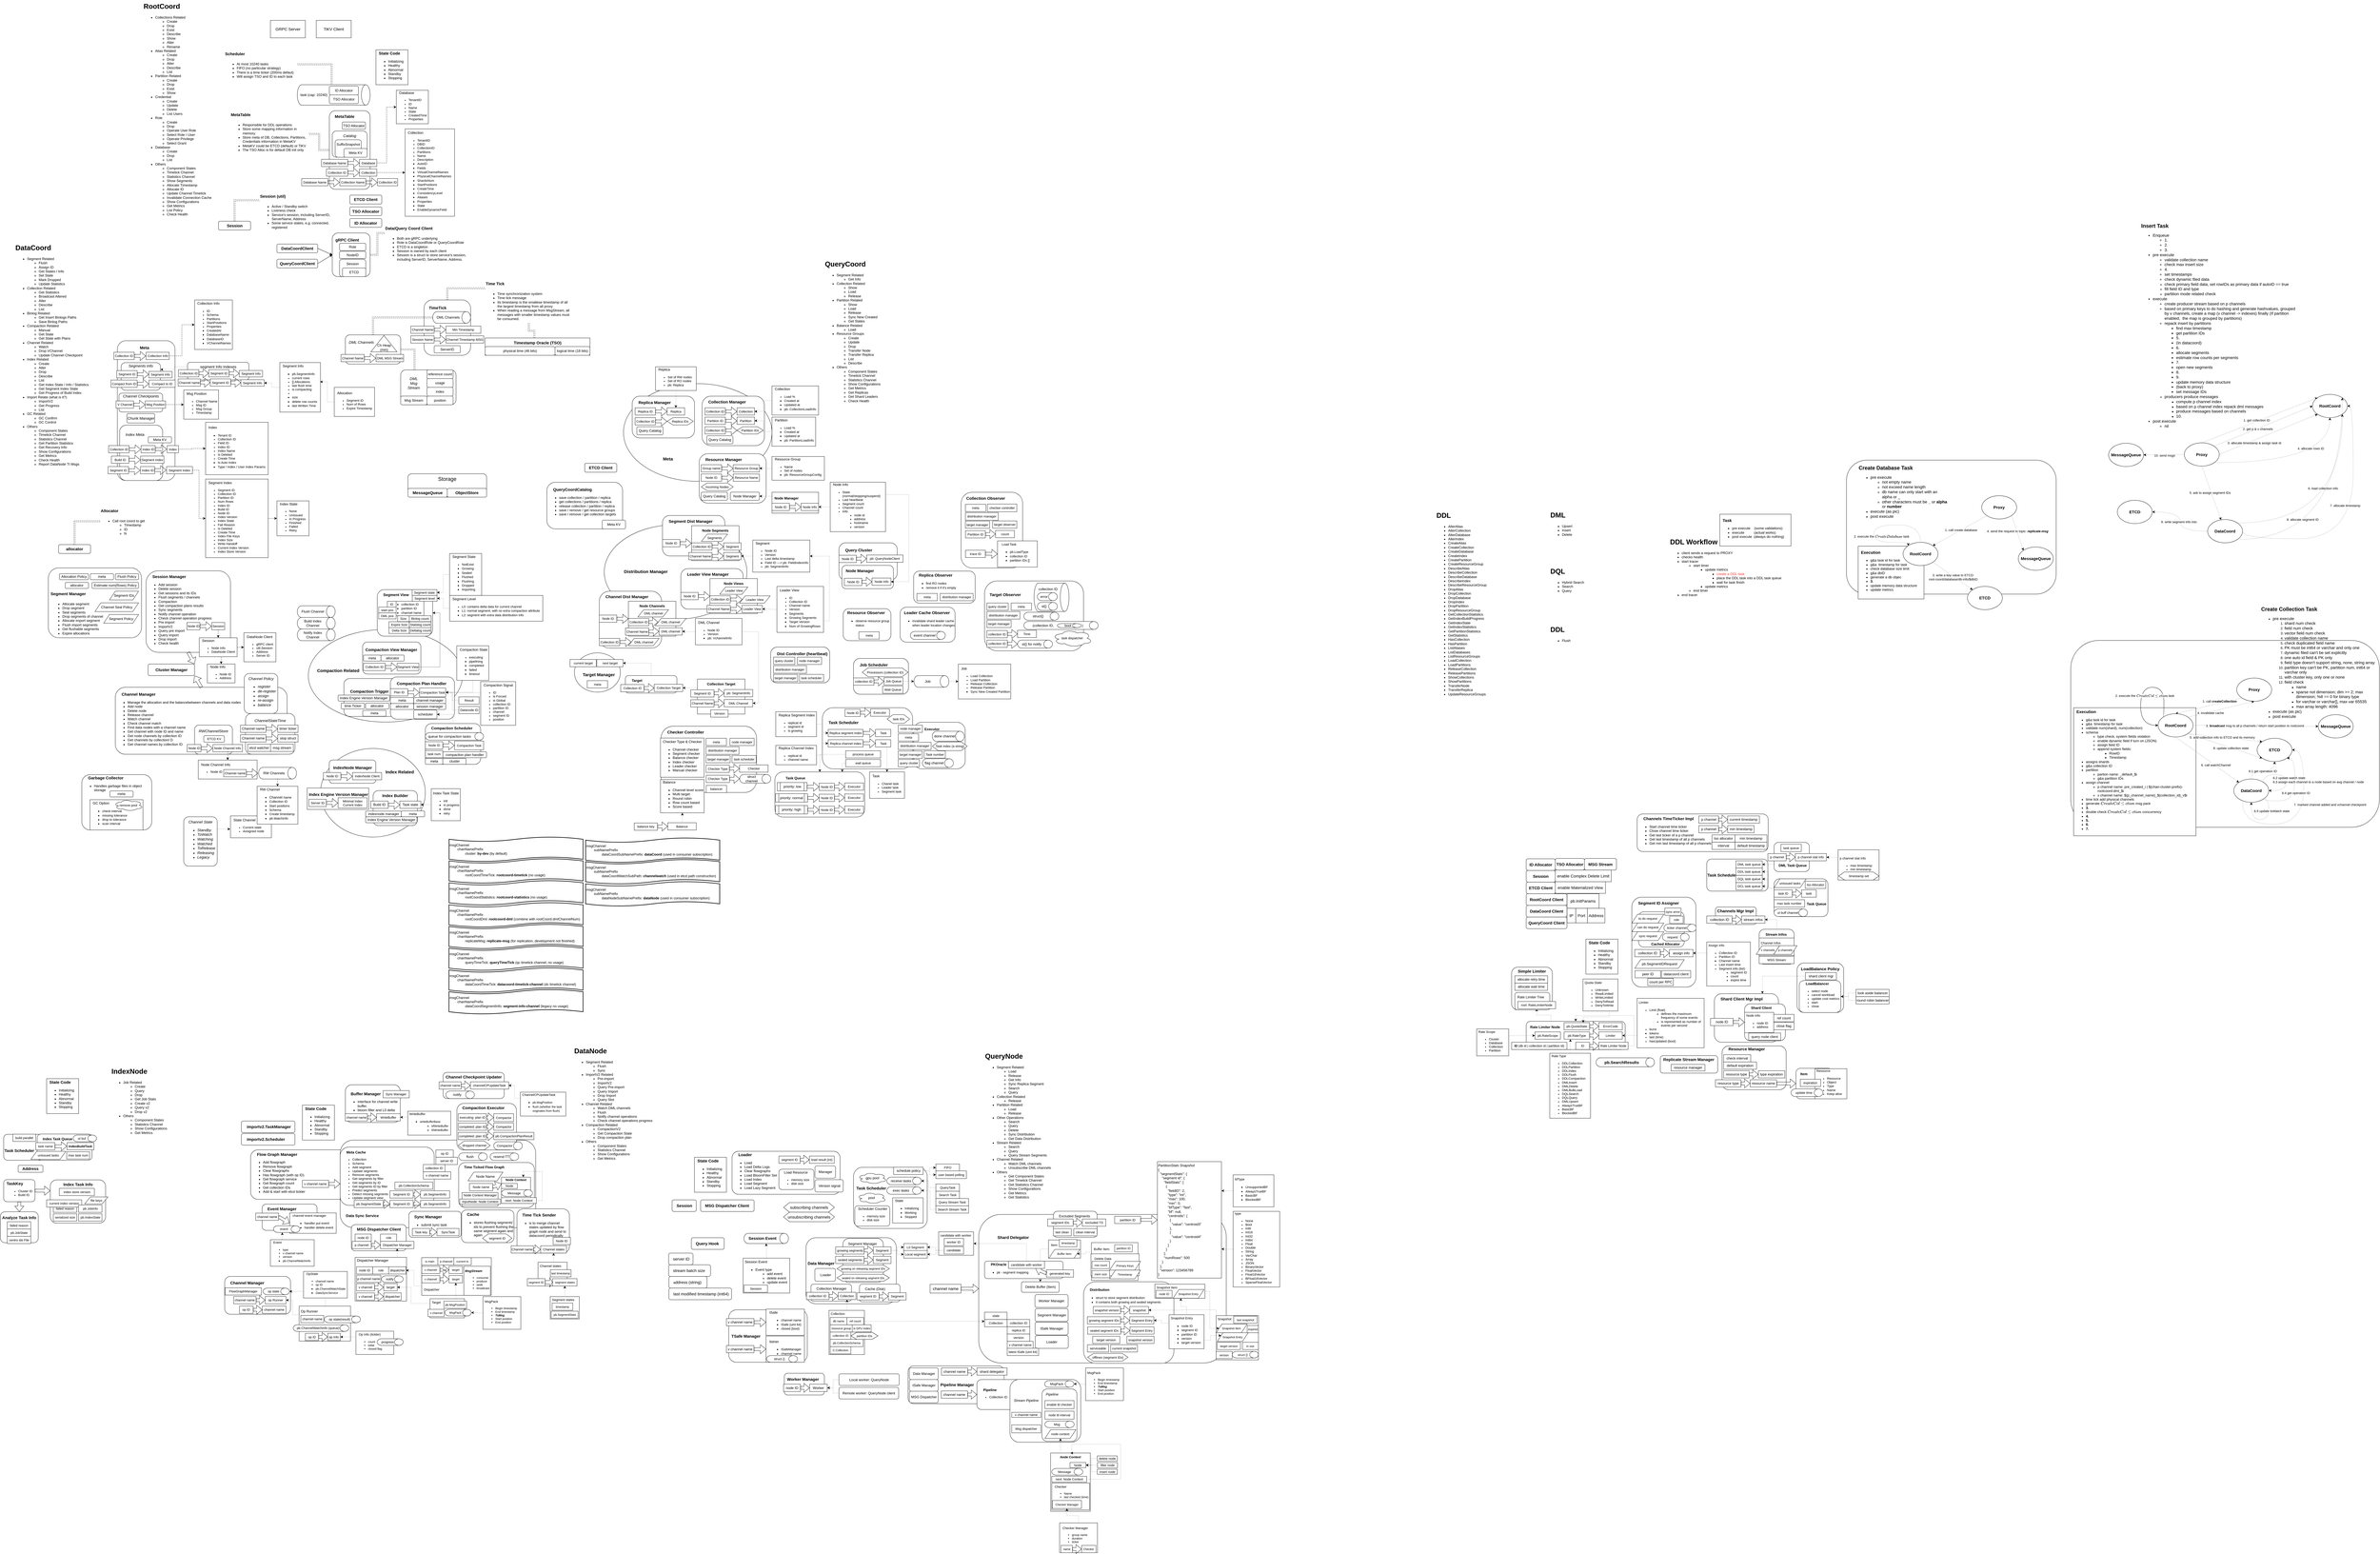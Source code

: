 <mxfile version="24.7.7">
  <diagram name="Page-1" id="iMUTDpLFSvKAjpd02B9K">
    <mxGraphModel dx="1306" dy="860" grid="1" gridSize="10" guides="1" tooltips="1" connect="1" arrows="1" fold="1" page="1" pageScale="1" pageWidth="850" pageHeight="1100" math="0" shadow="0">
      <root>
        <mxCell id="0" />
        <mxCell id="1" parent="0" />
        <mxCell id="3hm8z_Rd5Nq7un8HPPxd-11" value="" style="rounded=1;whiteSpace=wrap;html=1;" parent="1" vertex="1">
          <mxGeometry x="7130" y="2239.13" width="1060" height="641.5" as="geometry" />
        </mxCell>
        <mxCell id="sGSs8FEDYrdbl5BhejHP-2" value="&lt;font style=&quot;font-size: 14px;&quot;&gt;&amp;nbsp;&amp;nbsp;&lt;/font&gt;&lt;font style=&quot;font-size: 12px;&quot;&gt;State Channel&lt;/font&gt;&lt;div style=&quot;font-size: 11px;&quot;&gt;&lt;ul style=&quot;&quot;&gt;&lt;li style=&quot;&quot;&gt;Current state&lt;/li&gt;&lt;li style=&quot;&quot;&gt;Assigned node&lt;/li&gt;&lt;/ul&gt;&lt;/div&gt;" style="rounded=0;whiteSpace=wrap;html=1;align=left;" parent="1" vertex="1">
          <mxGeometry x="810.5" y="2841.58" width="140.5" height="75.12" as="geometry" />
        </mxCell>
        <mxCell id="eLjce08Y6WTnmrYIA2m--6" value="&lt;div&gt;&lt;b style=&quot;background-color: initial;&quot;&gt;&lt;font style=&quot;font-size: 15px;&quot;&gt;&amp;nbsp; &amp;nbsp; &amp;nbsp; Compaction Related&amp;nbsp; &amp;nbsp; &amp;nbsp; &amp;nbsp; &amp;nbsp; &amp;nbsp; &amp;nbsp; &amp;nbsp; &amp;nbsp; &amp;nbsp; &amp;nbsp; &amp;nbsp; &amp;nbsp; &amp;nbsp; &amp;nbsp; &amp;nbsp; &amp;nbsp; &amp;nbsp; &amp;nbsp; &amp;nbsp; &amp;nbsp; &amp;nbsp;&lt;/font&gt;&lt;/b&gt;&lt;b style=&quot;background-color: initial;&quot;&gt;&lt;font style=&quot;font-size: 15px;&quot;&gt;&amp;nbsp; &amp;nbsp; &amp;nbsp; &amp;nbsp; &amp;nbsp; &amp;nbsp; &amp;nbsp; &amp;nbsp; &amp;nbsp; &amp;nbsp; &amp;nbsp; &amp;nbsp; &amp;nbsp; &amp;nbsp; &amp;nbsp; &amp;nbsp; &amp;nbsp; &amp;nbsp; &amp;nbsp; &amp;nbsp; &amp;nbsp; &amp;nbsp; &amp;nbsp; &amp;nbsp; &amp;nbsp; &amp;nbsp;&amp;nbsp;&lt;/font&gt;&lt;/b&gt;&lt;/div&gt;&lt;div&gt;&lt;div&gt;&lt;b&gt;&lt;font style=&quot;font-size: 15px;&quot;&gt;&lt;br&gt;&lt;/font&gt;&lt;/b&gt;&lt;/div&gt;&lt;/div&gt;" style="ellipse;whiteSpace=wrap;html=1;" parent="1" vertex="1">
          <mxGeometry x="1077.73" y="2201.36" width="529.58" height="318.03" as="geometry" />
        </mxCell>
        <mxCell id="eLjce08Y6WTnmrYIA2m--7" value="&lt;font style=&quot;font-size: 14px;&quot;&gt;&lt;b&gt;&amp;nbsp; &amp;nbsp; &amp;nbsp;Compaction Trigger&lt;/b&gt;&lt;/font&gt;&lt;div&gt;&lt;div&gt;&lt;div style=&quot;&quot;&gt;&lt;div&gt;&lt;br&gt;&lt;/div&gt;&lt;div&gt;&lt;br&gt;&lt;/div&gt;&lt;div&gt;&lt;br&gt;&lt;/div&gt;&lt;/div&gt;&lt;/div&gt;&lt;/div&gt;" style="rounded=1;whiteSpace=wrap;html=1;align=left;" parent="1" vertex="1">
          <mxGeometry x="1200" y="2370" width="234" height="130" as="geometry" />
        </mxCell>
        <mxCell id="gU4ZvqyV0sZQ8af2e7Gl-11" value="&lt;font style=&quot;font-size: 14px;&quot;&gt;&lt;font style=&quot;font-size: 14px;&quot;&gt;&amp;nbsp; &lt;b&gt;Execution&lt;/b&gt;&lt;/font&gt;&lt;/font&gt;&lt;div style=&quot;&quot;&gt;&lt;ul&gt;&lt;li&gt;&lt;span style=&quot;background-color: initial;&quot;&gt;g&amp;amp;a task id for task&lt;/span&gt;&lt;br&gt;&lt;/li&gt;&lt;li&gt;&lt;span style=&quot;background-color: initial;&quot;&gt;g&amp;amp;a&amp;nbsp;&amp;nbsp;timestamp for task&lt;/span&gt;&lt;/li&gt;&lt;li style=&quot;&quot;&gt;validate num(shard), num(collection)&lt;/li&gt;&lt;li style=&quot;&quot;&gt;&lt;span style=&quot;background-color: initial;&quot;&gt;schema&lt;/span&gt;&lt;/li&gt;&lt;ul&gt;&lt;li style=&quot;&quot;&gt;&lt;span style=&quot;background-color: initial;&quot;&gt;type check, system fields violation&lt;/span&gt;&lt;/li&gt;&lt;li style=&quot;&quot;&gt;enable dynamic field if turn on (JSON)&lt;/li&gt;&lt;li style=&quot;&quot;&gt;assign field ID&lt;/li&gt;&lt;li style=&quot;&quot;&gt;append system fields:&lt;/li&gt;&lt;ul&gt;&lt;li style=&quot;&quot;&gt;RowID&lt;br&gt;&lt;/li&gt;&lt;li style=&quot;&quot;&gt;Timestamp&lt;br&gt;&lt;/li&gt;&lt;/ul&gt;&lt;/ul&gt;&lt;li&gt;assigns shards&lt;/li&gt;&lt;li style=&quot;&quot;&gt;&lt;span style=&quot;background-color: initial;&quot;&gt;g&amp;amp;a&amp;nbsp;collection ID&lt;/span&gt;&lt;br&gt;&lt;/li&gt;&lt;li style=&quot;&quot;&gt;&lt;span style=&quot;background-color: initial;&quot;&gt;partition&lt;/span&gt;&lt;/li&gt;&lt;ul&gt;&lt;li style=&quot;&quot;&gt;&lt;span style=&quot;background-color: initial;&quot;&gt;partion name: _default_$i&lt;/span&gt;&lt;/li&gt;&lt;li style=&quot;&quot;&gt;&lt;span style=&quot;background-color: initial;&quot;&gt;g&amp;amp;a partition IDs&lt;/span&gt;&lt;/li&gt;&lt;/ul&gt;&lt;li&gt;assign channel&lt;/li&gt;&lt;ul&gt;&lt;li&gt;p channel name: pre_created_i | ${chan-cluster-prefix}-rootcoord-dml_$i&lt;/li&gt;&lt;li&gt;v channel name: ${p_channel_name}_${collection_id}_v$i&lt;/li&gt;&lt;/ul&gt;&lt;li style=&quot;&quot;&gt;time tick add physical channels&lt;/li&gt;&lt;li style=&quot;&quot;&gt;generate `CreateCollection` msg pack&lt;/li&gt;&lt;li style=&quot;&quot;&gt;&lt;b&gt;3.&lt;/b&gt;&lt;/li&gt;&lt;li style=&quot;&quot;&gt;&lt;span style=&quot;background-color: initial;&quot;&gt;double check `CreateCollection` concurrency&lt;/span&gt;&lt;/li&gt;&lt;li style=&quot;&quot;&gt;&lt;span style=&quot;background-color: initial;&quot;&gt;&lt;b&gt;4.&lt;/b&gt;&lt;/span&gt;&lt;br&gt;&lt;/li&gt;&lt;li style=&quot;&quot;&gt;&lt;span style=&quot;background-color: initial;&quot;&gt;&lt;b&gt;5.&lt;/b&gt;&lt;/span&gt;&lt;/li&gt;&lt;li style=&quot;&quot;&gt;&lt;span style=&quot;background-color: initial;&quot;&gt;&lt;b&gt;6.&lt;/b&gt;&lt;/span&gt;&lt;/li&gt;&lt;li style=&quot;&quot;&gt;&lt;span style=&quot;background-color: initial;&quot;&gt;&lt;b&gt;7.&lt;/b&gt;&lt;/span&gt;&lt;/li&gt;&lt;/ul&gt;&lt;/div&gt;" style="rounded=0;whiteSpace=wrap;html=1;align=left;" parent="1" vertex="1">
          <mxGeometry x="7140" y="2470.13" width="420" height="439.87" as="geometry" />
        </mxCell>
        <mxCell id="gU4ZvqyV0sZQ8af2e7Gl-8" value="" style="rounded=1;whiteSpace=wrap;html=1;" parent="1" vertex="1">
          <mxGeometry x="6360" y="1620" width="720" height="460" as="geometry" />
        </mxCell>
        <mxCell id="A0mFasS6dXni0qRtCHHY-18" value="&lt;font style=&quot;font-size: 14px;&quot;&gt;&lt;font style=&quot;font-size: 14px;&quot;&gt;&amp;nbsp; &lt;b&gt;Execution&lt;/b&gt;&lt;/font&gt;&lt;/font&gt;&lt;div style=&quot;&quot;&gt;&lt;ul&gt;&lt;li style=&quot;&quot;&gt;&lt;span style=&quot;background-color: initial;&quot;&gt;g&amp;amp;a task id for task&lt;/span&gt;&lt;br&gt;&lt;/li&gt;&lt;li style=&quot;&quot;&gt;&lt;span style=&quot;background-color: initial;&quot;&gt;g&amp;amp;a&amp;nbsp;&amp;nbsp;timestamp for task&lt;/span&gt;&lt;/li&gt;&lt;li style=&quot;&quot;&gt;&lt;span style=&quot;background-color: initial;&quot;&gt;check database size limit&lt;/span&gt;&lt;br&gt;&lt;/li&gt;&lt;li style=&quot;&quot;&gt;&lt;span style=&quot;background-color: initial;&quot;&gt;g&amp;amp;a&amp;nbsp;dbID&lt;/span&gt;&lt;/li&gt;&lt;li style=&quot;&quot;&gt;&lt;span style=&quot;background-color: initial;&quot;&gt;generate a db objec&lt;/span&gt;&lt;/li&gt;&lt;li style=&quot;&quot;&gt;&lt;span style=&quot;background-color: initial;&quot;&gt;&lt;b&gt;3.&lt;/b&gt;&lt;/span&gt;&lt;/li&gt;&lt;li style=&quot;&quot;&gt;&lt;span style=&quot;background-color: initial;&quot;&gt;update memory data structure&lt;/span&gt;&lt;/li&gt;&lt;li style=&quot;&quot;&gt;&lt;span style=&quot;background-color: initial;&quot;&gt;update metrics&lt;/span&gt;&lt;/li&gt;&lt;/ul&gt;&lt;/div&gt;" style="rounded=0;whiteSpace=wrap;html=1;align=left;" parent="1" vertex="1">
          <mxGeometry x="6400" y="1915.43" width="226.03" height="181.27" as="geometry" />
        </mxCell>
        <mxCell id="mo4zgyfPb3btDu8Y9Pab-62" value="&lt;div style=&quot;text-align: center;&quot;&gt;&lt;b style=&quot;font-size: 14px; background-color: initial;&quot;&gt;&amp;nbsp; &amp;nbsp; &amp;nbsp;Shard Client Mgr Impl&lt;/b&gt;&lt;/div&gt;&lt;div&gt;&lt;br&gt;&lt;/div&gt;&lt;div&gt;&lt;br&gt;&lt;/div&gt;&lt;div&gt;&lt;font style=&quot;&quot;&gt;&lt;b style=&quot;&quot;&gt;&lt;font style=&quot;font-size: 14px;&quot;&gt;&lt;br&gt;&lt;/font&gt;&lt;/b&gt;&lt;/font&gt;&lt;/div&gt;&lt;div&gt;&lt;font style=&quot;&quot;&gt;&lt;b style=&quot;&quot;&gt;&lt;font style=&quot;font-size: 14px;&quot;&gt;&lt;br&gt;&lt;/font&gt;&lt;/b&gt;&lt;/font&gt;&lt;/div&gt;&lt;div&gt;&lt;font style=&quot;&quot;&gt;&lt;b style=&quot;&quot;&gt;&lt;font style=&quot;font-size: 14px;&quot;&gt;&lt;br&gt;&lt;/font&gt;&lt;/b&gt;&lt;/font&gt;&lt;/div&gt;&lt;div&gt;&lt;font style=&quot;&quot;&gt;&lt;b style=&quot;&quot;&gt;&lt;font style=&quot;font-size: 14px;&quot;&gt;&lt;br&gt;&lt;/font&gt;&lt;/b&gt;&lt;/font&gt;&lt;/div&gt;&lt;div&gt;&lt;font style=&quot;&quot;&gt;&lt;b style=&quot;&quot;&gt;&lt;font style=&quot;font-size: 14px;&quot;&gt;&lt;br&gt;&lt;/font&gt;&lt;/b&gt;&lt;/font&gt;&lt;/div&gt;&lt;div&gt;&lt;font style=&quot;&quot;&gt;&lt;b style=&quot;&quot;&gt;&lt;font style=&quot;font-size: 14px;&quot;&gt;&lt;br&gt;&lt;/font&gt;&lt;/b&gt;&lt;/font&gt;&lt;/div&gt;" style="rounded=1;whiteSpace=wrap;html=1;align=left;" parent="1" vertex="1">
          <mxGeometry x="5906.24" y="3452.1" width="220" height="166.64" as="geometry" />
        </mxCell>
        <mxCell id="mo4zgyfPb3btDu8Y9Pab-66" value="&lt;div style=&quot;text-align: center;&quot;&gt;&lt;span style=&quot;background-color: initial; font-weight: bold;&quot;&gt;&amp;nbsp; &amp;nbsp; &amp;nbsp; Shard&lt;/span&gt;&lt;font style=&quot;background-color: initial;&quot;&gt;&lt;b&gt;&amp;nbsp;Client&lt;/b&gt;&lt;/font&gt;&lt;/div&gt;&lt;div style=&quot;text-align: center;&quot;&gt;&lt;font style=&quot;background-color: initial;&quot;&gt;&lt;b&gt;&lt;br&gt;&lt;/b&gt;&lt;/font&gt;&lt;/div&gt;&lt;div style=&quot;text-align: center;&quot;&gt;&lt;font style=&quot;font-size: 12px;&quot;&gt;&lt;b style=&quot;&quot;&gt;&lt;font style=&quot;font-size: 14px;&quot;&gt;&lt;br&gt;&lt;/font&gt;&lt;/b&gt;&lt;/font&gt;&lt;/div&gt;&lt;div&gt;&lt;font style=&quot;&quot;&gt;&lt;b style=&quot;&quot;&gt;&lt;font style=&quot;font-size: 14px;&quot;&gt;&lt;br&gt;&lt;/font&gt;&lt;/b&gt;&lt;/font&gt;&lt;/div&gt;&lt;div&gt;&lt;font style=&quot;&quot;&gt;&lt;b style=&quot;&quot;&gt;&lt;font style=&quot;font-size: 14px;&quot;&gt;&lt;br&gt;&lt;/font&gt;&lt;/b&gt;&lt;/font&gt;&lt;/div&gt;&lt;div&gt;&lt;font style=&quot;&quot;&gt;&lt;b style=&quot;&quot;&gt;&lt;font style=&quot;font-size: 14px;&quot;&gt;&lt;br&gt;&lt;/font&gt;&lt;/b&gt;&lt;/font&gt;&lt;/div&gt;&lt;div&gt;&lt;font style=&quot;&quot;&gt;&lt;b style=&quot;&quot;&gt;&lt;font style=&quot;font-size: 14px;&quot;&gt;&lt;br&gt;&lt;/font&gt;&lt;/b&gt;&lt;/font&gt;&lt;/div&gt;" style="rounded=1;whiteSpace=wrap;html=1;align=left;" parent="1" vertex="1">
          <mxGeometry x="6010" y="3486.93" width="140" height="126.64" as="geometry" />
        </mxCell>
        <mxCell id="CCX4KRHQbxKpdOtOph2X-54" value="&lt;div style=&quot;text-align: center;&quot;&gt;&lt;b style=&quot;font-size: 14px; background-color: initial;&quot;&gt;&amp;nbsp;Channels Mgr Impl&lt;/b&gt;&lt;/div&gt;&lt;div&gt;&lt;font style=&quot;&quot;&gt;&lt;b style=&quot;&quot;&gt;&lt;font style=&quot;font-size: 14px;&quot;&gt;&lt;br&gt;&lt;/font&gt;&lt;/b&gt;&lt;/font&gt;&lt;/div&gt;&lt;div&gt;&lt;font style=&quot;&quot;&gt;&lt;b style=&quot;&quot;&gt;&lt;font style=&quot;font-size: 14px;&quot;&gt;&lt;br&gt;&lt;/font&gt;&lt;/b&gt;&lt;/font&gt;&lt;/div&gt;" style="rounded=1;whiteSpace=wrap;html=1;align=left;" parent="1" vertex="1">
          <mxGeometry x="5910" y="3154.56" width="140" height="60" as="geometry" />
        </mxCell>
        <mxCell id="CCX4KRHQbxKpdOtOph2X-56" style="edgeStyle=orthogonalEdgeStyle;rounded=0;orthogonalLoop=1;jettySize=auto;html=1;exitX=0.5;exitY=0;exitDx=0;exitDy=0;entryX=1;entryY=0.5;entryDx=0;entryDy=0;dashed=1;dashPattern=1 4;" parent="1" source="CCX4KRHQbxKpdOtOph2X-45" target="CCX4KRHQbxKpdOtOph2X-48" edge="1">
          <mxGeometry relative="1" as="geometry" />
        </mxCell>
        <mxCell id="CCX4KRHQbxKpdOtOph2X-45" value="&lt;div style=&quot;text-align: center;&quot;&gt;&lt;span style=&quot;background-color: initial; font-weight: bold;&quot;&gt;&amp;nbsp; &amp;nbsp; &amp;nbsp; S&lt;/span&gt;&lt;font style=&quot;background-color: initial;&quot;&gt;&lt;b&gt;tream Infos&lt;/b&gt;&lt;/font&gt;&lt;/div&gt;&lt;div style=&quot;text-align: center;&quot;&gt;&lt;font style=&quot;font-size: 12px;&quot;&gt;&lt;b style=&quot;&quot;&gt;&lt;font style=&quot;font-size: 14px;&quot;&gt;&lt;br&gt;&lt;/font&gt;&lt;/b&gt;&lt;/font&gt;&lt;/div&gt;&lt;div&gt;&lt;font style=&quot;&quot;&gt;&lt;b style=&quot;&quot;&gt;&lt;font style=&quot;font-size: 14px;&quot;&gt;&lt;br&gt;&lt;/font&gt;&lt;/b&gt;&lt;/font&gt;&lt;/div&gt;&lt;div&gt;&lt;font style=&quot;&quot;&gt;&lt;b style=&quot;&quot;&gt;&lt;font style=&quot;font-size: 14px;&quot;&gt;&lt;br&gt;&lt;/font&gt;&lt;/b&gt;&lt;/font&gt;&lt;/div&gt;&lt;div&gt;&lt;font style=&quot;&quot;&gt;&lt;b style=&quot;&quot;&gt;&lt;font style=&quot;font-size: 14px;&quot;&gt;&lt;br&gt;&lt;/font&gt;&lt;/b&gt;&lt;/font&gt;&lt;/div&gt;&lt;div&gt;&lt;font style=&quot;&quot;&gt;&lt;b style=&quot;&quot;&gt;&lt;font style=&quot;font-size: 14px;&quot;&gt;&lt;br&gt;&lt;/font&gt;&lt;/b&gt;&lt;/font&gt;&lt;/div&gt;" style="rounded=1;whiteSpace=wrap;html=1;align=left;" parent="1" vertex="1">
          <mxGeometry x="6060" y="3230.75" width="120" height="120" as="geometry" />
        </mxCell>
        <mxCell id="CCX4KRHQbxKpdOtOph2X-42" value="&lt;font style=&quot;font-size: 14px;&quot;&gt;&amp;nbsp;&lt;/font&gt;&lt;font style=&quot;font-size: 11px;&quot;&gt;Channel Infos&lt;/font&gt;&lt;div&gt;&lt;div&gt;&lt;font style=&quot;font-size: 11px;&quot;&gt;&lt;br&gt;&lt;/font&gt;&lt;/div&gt;&lt;div&gt;&lt;font style=&quot;font-size: 11px;&quot;&gt;&lt;br&gt;&lt;/font&gt;&lt;/div&gt;&lt;/div&gt;" style="rounded=0;whiteSpace=wrap;html=1;align=left;" parent="1" vertex="1">
          <mxGeometry x="6060" y="3260.75" width="120" height="60" as="geometry" />
        </mxCell>
        <mxCell id="CCX4KRHQbxKpdOtOph2X-33" value="&lt;font style=&quot;&quot;&gt;&lt;b style=&quot;&quot;&gt;&lt;span style=&quot;font-size: 14px;&quot;&gt;&amp;nbsp; &amp;nbsp; &amp;nbsp;&lt;/span&gt;&lt;font style=&quot;font-size: 14px;&quot;&gt;Simple Limiter&lt;/font&gt;&lt;/b&gt;&lt;/font&gt;&lt;div&gt;&lt;font style=&quot;&quot;&gt;&lt;b style=&quot;&quot;&gt;&lt;font style=&quot;font-size: 14px;&quot;&gt;&lt;br&gt;&lt;/font&gt;&lt;/b&gt;&lt;/font&gt;&lt;/div&gt;&lt;div&gt;&lt;font style=&quot;&quot;&gt;&lt;b style=&quot;&quot;&gt;&lt;font style=&quot;font-size: 14px;&quot;&gt;&lt;br&gt;&lt;/font&gt;&lt;/b&gt;&lt;/font&gt;&lt;/div&gt;&lt;div&gt;&lt;font style=&quot;&quot;&gt;&lt;b style=&quot;&quot;&gt;&lt;font style=&quot;font-size: 14px;&quot;&gt;&lt;br&gt;&lt;/font&gt;&lt;/b&gt;&lt;/font&gt;&lt;/div&gt;&lt;div&gt;&lt;font style=&quot;&quot;&gt;&lt;b style=&quot;&quot;&gt;&lt;font style=&quot;font-size: 14px;&quot;&gt;&lt;br&gt;&lt;/font&gt;&lt;/b&gt;&lt;/font&gt;&lt;/div&gt;&lt;div&gt;&lt;font style=&quot;&quot;&gt;&lt;b style=&quot;&quot;&gt;&lt;font style=&quot;font-size: 14px;&quot;&gt;&lt;br&gt;&lt;/font&gt;&lt;/b&gt;&lt;/font&gt;&lt;/div&gt;&lt;div&gt;&lt;font style=&quot;&quot;&gt;&lt;b style=&quot;&quot;&gt;&lt;font style=&quot;font-size: 14px;&quot;&gt;&lt;br&gt;&lt;/font&gt;&lt;/b&gt;&lt;/font&gt;&lt;/div&gt;&lt;div&gt;&lt;font style=&quot;&quot;&gt;&lt;b style=&quot;&quot;&gt;&lt;font style=&quot;font-size: 14px;&quot;&gt;&lt;br&gt;&lt;/font&gt;&lt;/b&gt;&lt;/font&gt;&lt;/div&gt;" style="rounded=1;whiteSpace=wrap;html=1;align=left;" parent="1" vertex="1">
          <mxGeometry x="5210" y="3360.99" width="140" height="146.69" as="geometry" />
        </mxCell>
        <mxCell id="CCX4KRHQbxKpdOtOph2X-35" style="edgeStyle=orthogonalEdgeStyle;rounded=0;orthogonalLoop=1;jettySize=auto;html=1;exitX=0.25;exitY=0;exitDx=0;exitDy=0;entryX=0.5;entryY=1;entryDx=0;entryDy=0;dashed=1;dashPattern=1 4;" parent="1" source="CCX4KRHQbxKpdOtOph2X-27" target="CCX4KRHQbxKpdOtOph2X-30" edge="1">
          <mxGeometry relative="1" as="geometry" />
        </mxCell>
        <mxCell id="CCX4KRHQbxKpdOtOph2X-27" value="&lt;font style=&quot;&quot;&gt;&lt;b style=&quot;&quot;&gt;&lt;span style=&quot;font-size: 14px;&quot;&gt;&amp;nbsp; &amp;nbsp;&lt;/span&gt;&lt;font style=&quot;font-size: 12px;&quot;&gt;Rate Limiter Node&lt;/font&gt;&lt;/b&gt;&lt;/font&gt;&lt;div&gt;&lt;font style=&quot;&quot;&gt;&lt;b style=&quot;&quot;&gt;&lt;font style=&quot;font-size: 12px;&quot;&gt;&lt;br&gt;&lt;/font&gt;&lt;/b&gt;&lt;/font&gt;&lt;/div&gt;&lt;div&gt;&lt;font style=&quot;&quot;&gt;&lt;b style=&quot;&quot;&gt;&lt;font style=&quot;font-size: 12px;&quot;&gt;&lt;br&gt;&lt;/font&gt;&lt;/b&gt;&lt;/font&gt;&lt;/div&gt;&lt;div&gt;&lt;font style=&quot;&quot;&gt;&lt;b style=&quot;&quot;&gt;&lt;font style=&quot;font-size: 12px;&quot;&gt;&lt;br&gt;&lt;/font&gt;&lt;/b&gt;&lt;/font&gt;&lt;/div&gt;&lt;div&gt;&lt;font style=&quot;&quot;&gt;&lt;b style=&quot;&quot;&gt;&lt;font style=&quot;font-size: 12px;&quot;&gt;&lt;br&gt;&lt;/font&gt;&lt;/b&gt;&lt;/font&gt;&lt;/div&gt;" style="rounded=1;whiteSpace=wrap;html=1;align=left;" parent="1" vertex="1">
          <mxGeometry x="5260" y="3546.92" width="340" height="97.07" as="geometry" />
        </mxCell>
        <mxCell id="VKJAs3IBWlHA1TIFTVtp-85" value="&lt;font style=&quot;font-size: 14px;&quot;&gt;&lt;b&gt;&amp;nbsp; &amp;nbsp; &amp;nbsp; &amp;nbsp; &amp;nbsp; &amp;nbsp; &amp;nbsp; &amp;nbsp; Shard Delegator&lt;/b&gt;&lt;/font&gt;&lt;div&gt;&lt;font style=&quot;font-size: 14px;&quot;&gt;&lt;b&gt;&lt;br&gt;&lt;/b&gt;&lt;/font&gt;&lt;/div&gt;&lt;div&gt;&lt;font style=&quot;font-size: 14px;&quot;&gt;&lt;b&gt;&lt;br&gt;&lt;/b&gt;&lt;/font&gt;&lt;/div&gt;&lt;div&gt;&lt;font style=&quot;font-size: 14px;&quot;&gt;&lt;b&gt;&lt;br&gt;&lt;/b&gt;&lt;/font&gt;&lt;/div&gt;&lt;div&gt;&lt;font style=&quot;font-size: 14px;&quot;&gt;&lt;b&gt;&lt;br&gt;&lt;/b&gt;&lt;/font&gt;&lt;/div&gt;&lt;div&gt;&lt;font style=&quot;font-size: 14px;&quot;&gt;&lt;b&gt;&lt;br&gt;&lt;/b&gt;&lt;/font&gt;&lt;/div&gt;&lt;div&gt;&lt;font style=&quot;font-size: 14px;&quot;&gt;&lt;b&gt;&lt;br&gt;&lt;/b&gt;&lt;/font&gt;&lt;/div&gt;&lt;div&gt;&lt;font style=&quot;font-size: 14px;&quot;&gt;&lt;b&gt;&lt;br&gt;&lt;/b&gt;&lt;/font&gt;&lt;/div&gt;&lt;div&gt;&lt;font style=&quot;font-size: 14px;&quot;&gt;&lt;b&gt;&lt;br&gt;&lt;/b&gt;&lt;/font&gt;&lt;/div&gt;&lt;div&gt;&lt;font style=&quot;font-size: 14px;&quot;&gt;&lt;b&gt;&lt;br&gt;&lt;/b&gt;&lt;/font&gt;&lt;/div&gt;&lt;div&gt;&lt;font style=&quot;font-size: 14px;&quot;&gt;&lt;b&gt;&lt;br&gt;&lt;/b&gt;&lt;/font&gt;&lt;/div&gt;&lt;div&gt;&lt;font style=&quot;font-size: 14px;&quot;&gt;&lt;b&gt;&lt;br&gt;&lt;/b&gt;&lt;/font&gt;&lt;/div&gt;&lt;div&gt;&lt;font style=&quot;font-size: 14px;&quot;&gt;&lt;b&gt;&lt;br&gt;&lt;/b&gt;&lt;/font&gt;&lt;/div&gt;&lt;div&gt;&lt;font style=&quot;font-size: 14px;&quot;&gt;&lt;b&gt;&lt;br&gt;&lt;/b&gt;&lt;/font&gt;&lt;/div&gt;&lt;div&gt;&lt;font style=&quot;font-size: 14px;&quot;&gt;&lt;b&gt;&lt;br&gt;&lt;/b&gt;&lt;/font&gt;&lt;/div&gt;&lt;div&gt;&lt;font style=&quot;font-size: 14px;&quot;&gt;&lt;b&gt;&lt;br&gt;&lt;/b&gt;&lt;/font&gt;&lt;/div&gt;&lt;div&gt;&lt;font style=&quot;font-size: 14px;&quot;&gt;&lt;b&gt;&lt;br&gt;&lt;/b&gt;&lt;/font&gt;&lt;/div&gt;&lt;div&gt;&lt;font style=&quot;font-size: 14px;&quot;&gt;&lt;b&gt;&lt;br&gt;&lt;/b&gt;&lt;/font&gt;&lt;/div&gt;&lt;div&gt;&lt;font style=&quot;font-size: 14px;&quot;&gt;&lt;b&gt;&lt;br&gt;&lt;/b&gt;&lt;/font&gt;&lt;/div&gt;&lt;div&gt;&lt;font style=&quot;font-size: 14px;&quot;&gt;&lt;b&gt;&lt;br&gt;&lt;/b&gt;&lt;/font&gt;&lt;/div&gt;&lt;div&gt;&lt;font style=&quot;font-size: 14px;&quot;&gt;&lt;b&gt;&lt;br&gt;&lt;/b&gt;&lt;/font&gt;&lt;/div&gt;&lt;div&gt;&lt;font style=&quot;font-size: 14px;&quot;&gt;&lt;b&gt;&lt;br&gt;&lt;/b&gt;&lt;/font&gt;&lt;/div&gt;" style="rounded=1;whiteSpace=wrap;html=1;align=left;" parent="1" vertex="1">
          <mxGeometry x="3380" y="4210" width="850" height="510" as="geometry" />
        </mxCell>
        <mxCell id="FKZ_gGZjMv6YTSmslvjm-18" value="&lt;font style=&quot;font-size: 11px;&quot;&gt;&amp;nbsp; Item&lt;/font&gt;&lt;div&gt;&lt;div&gt;&lt;font style=&quot;font-size: 11px;&quot;&gt;&lt;br&gt;&lt;/font&gt;&lt;/div&gt;&lt;div&gt;&lt;br&gt;&lt;/div&gt;&lt;/div&gt;" style="rounded=0;whiteSpace=wrap;html=1;align=left;" parent="1" vertex="1">
          <mxGeometry x="3619.54" y="4297.69" width="110" height="62.43" as="geometry" />
        </mxCell>
        <mxCell id="FKZ_gGZjMv6YTSmslvjm-29" style="edgeStyle=orthogonalEdgeStyle;rounded=0;orthogonalLoop=1;jettySize=auto;html=1;exitX=0;exitY=0.25;exitDx=0;exitDy=0;entryX=1;entryY=0.5;entryDx=0;entryDy=0;dashed=1;dashPattern=1 4;" parent="1" source="FKZ_gGZjMv6YTSmslvjm-24" target="FKZ_gGZjMv6YTSmslvjm-22" edge="1">
          <mxGeometry relative="1" as="geometry" />
        </mxCell>
        <mxCell id="FKZ_gGZjMv6YTSmslvjm-24" value="&lt;font style=&quot;font-size: 11px;&quot;&gt;&amp;nbsp; Buffer Item&lt;/font&gt;&lt;div&gt;&lt;div&gt;&lt;font style=&quot;font-size: 11px;&quot;&gt;&lt;br&gt;&lt;/font&gt;&lt;/div&gt;&lt;div&gt;&lt;font style=&quot;font-size: 11px;&quot;&gt;&lt;br&gt;&lt;/font&gt;&lt;/div&gt;&lt;div&gt;&lt;br&gt;&lt;/div&gt;&lt;div&gt;&lt;font style=&quot;font-size: 11px;&quot;&gt;&lt;br&gt;&lt;/font&gt;&lt;/div&gt;&lt;div&gt;&lt;font style=&quot;font-size: 11px;&quot;&gt;&lt;br&gt;&lt;/font&gt;&lt;/div&gt;&lt;div&gt;&lt;br&gt;&lt;/div&gt;&lt;/div&gt;" style="rounded=0;whiteSpace=wrap;html=1;align=left;" parent="1" vertex="1">
          <mxGeometry x="3766.87" y="4306.72" width="160" height="130" as="geometry" />
        </mxCell>
        <mxCell id="FKZ_gGZjMv6YTSmslvjm-25" value="&lt;font style=&quot;font-size: 11px;&quot;&gt;&amp;nbsp; &amp;nbsp;Delete Data&lt;/font&gt;&lt;div&gt;&lt;div&gt;&lt;font style=&quot;font-size: 11px;&quot;&gt;&lt;br&gt;&lt;/font&gt;&lt;/div&gt;&lt;div&gt;&lt;font style=&quot;font-size: 11px;&quot;&gt;&lt;br&gt;&lt;/font&gt;&lt;/div&gt;&lt;div&gt;&lt;br&gt;&lt;/div&gt;&lt;/div&gt;" style="rounded=0;whiteSpace=wrap;html=1;align=left;" parent="1" vertex="1">
          <mxGeometry x="3765.5" y="4345.33" width="165.47" height="75.39" as="geometry" />
        </mxCell>
        <mxCell id="VKJAs3IBWlHA1TIFTVtp-104" value="&lt;font style=&quot;font-size: 14px;&quot;&gt;&lt;b&gt;&amp;nbsp; Pipeline Manager&lt;/b&gt;&lt;/font&gt;" style="rounded=1;whiteSpace=wrap;html=1;align=center;" parent="1" vertex="1">
          <mxGeometry x="3137.25" y="4730" width="330" height="130" as="geometry" />
        </mxCell>
        <mxCell id="VKJAs3IBWlHA1TIFTVtp-117" value="&lt;font style=&quot;&quot;&gt;&lt;b style=&quot;&quot;&gt;&lt;span style=&quot;font-size: 14px;&quot;&gt;&amp;nbsp; &amp;nbsp; &amp;nbsp;&lt;/span&gt;&lt;font style=&quot;font-size: 12px;&quot;&gt;Pipeline&lt;/font&gt;&lt;/b&gt;&lt;/font&gt;&lt;div style=&quot;font-size: 11px;&quot;&gt;&lt;ul style=&quot;&quot;&gt;&lt;li style=&quot;&quot;&gt;&lt;span style=&quot;background-color: initial;&quot;&gt;Collection ID&lt;/span&gt;&lt;/li&gt;&lt;/ul&gt;&lt;/div&gt;" style="rounded=1;whiteSpace=wrap;html=1;align=left;" parent="1" vertex="1">
          <mxGeometry x="3373.88" y="4777" width="323" height="103" as="geometry" />
        </mxCell>
        <mxCell id="VKJAs3IBWlHA1TIFTVtp-130" value="&lt;font style=&quot;&quot;&gt;&lt;i&gt;&lt;span style=&quot;font-size: 14px;&quot;&gt;&amp;nbsp; &amp;nbsp;&lt;/span&gt;&lt;font style=&quot;font-size: 12px;&quot;&gt;Stream Pipeline&lt;/font&gt;&lt;/i&gt;&lt;/font&gt;&lt;div&gt;&lt;font style=&quot;&quot;&gt;&lt;i&gt;&lt;font style=&quot;font-size: 12px;&quot;&gt;&lt;br&gt;&lt;/font&gt;&lt;/i&gt;&lt;/font&gt;&lt;/div&gt;&lt;div&gt;&lt;font style=&quot;&quot;&gt;&lt;i&gt;&lt;font style=&quot;font-size: 12px;&quot;&gt;&lt;br&gt;&lt;/font&gt;&lt;/i&gt;&lt;/font&gt;&lt;/div&gt;&lt;div&gt;&lt;font style=&quot;&quot;&gt;&lt;i&gt;&lt;font style=&quot;font-size: 12px;&quot;&gt;&lt;br&gt;&lt;/font&gt;&lt;/i&gt;&lt;/font&gt;&lt;/div&gt;&lt;div&gt;&lt;font style=&quot;&quot;&gt;&lt;i&gt;&lt;font style=&quot;font-size: 12px;&quot;&gt;&lt;br&gt;&lt;/font&gt;&lt;/i&gt;&lt;/font&gt;&lt;/div&gt;&lt;div&gt;&lt;br&gt;&lt;/div&gt;" style="rounded=1;whiteSpace=wrap;html=1;align=left;" parent="1" vertex="1">
          <mxGeometry x="3487.25" y="4776.25" width="243" height="216" as="geometry" />
        </mxCell>
        <mxCell id="VKJAs3IBWlHA1TIFTVtp-135" value="&lt;font style=&quot;&quot;&gt;&lt;font style=&quot;font-size: 14px;&quot;&gt;&amp;nbsp; &amp;nbsp;&lt;/font&gt;&lt;font style=&quot;font-size: 12px;&quot;&gt;&lt;i&gt;Pipeline&lt;/i&gt;&lt;/font&gt;&lt;/font&gt;&lt;div&gt;&lt;font style=&quot;&quot;&gt;&lt;font style=&quot;font-size: 12px;&quot;&gt;&lt;br&gt;&lt;/font&gt;&lt;/font&gt;&lt;/div&gt;&lt;div&gt;&lt;font style=&quot;&quot;&gt;&lt;font style=&quot;font-size: 12px;&quot;&gt;&lt;br&gt;&lt;/font&gt;&lt;/font&gt;&lt;/div&gt;&lt;div&gt;&lt;font style=&quot;&quot;&gt;&lt;font style=&quot;font-size: 12px;&quot;&gt;&lt;br&gt;&lt;/font&gt;&lt;/font&gt;&lt;/div&gt;&lt;div&gt;&lt;font style=&quot;&quot;&gt;&lt;font style=&quot;font-size: 12px;&quot;&gt;&lt;br&gt;&lt;/font&gt;&lt;/font&gt;&lt;/div&gt;&lt;div&gt;&lt;font style=&quot;&quot;&gt;&lt;font style=&quot;font-size: 12px;&quot;&gt;&lt;br&gt;&lt;/font&gt;&lt;/font&gt;&lt;/div&gt;&lt;div&gt;&lt;font style=&quot;&quot;&gt;&lt;font style=&quot;font-size: 12px;&quot;&gt;&lt;br&gt;&lt;/font&gt;&lt;/font&gt;&lt;/div&gt;&lt;div&gt;&lt;font style=&quot;&quot;&gt;&lt;font style=&quot;font-size: 12px;&quot;&gt;&lt;br&gt;&lt;/font&gt;&lt;/font&gt;&lt;/div&gt;&lt;div&gt;&lt;font style=&quot;&quot;&gt;&lt;font style=&quot;font-size: 12px;&quot;&gt;&lt;br&gt;&lt;/font&gt;&lt;/font&gt;&lt;/div&gt;&lt;div&gt;&lt;font style=&quot;&quot;&gt;&lt;font style=&quot;font-size: 12px;&quot;&gt;&lt;br&gt;&lt;/font&gt;&lt;/font&gt;&lt;/div&gt;&lt;div&gt;&lt;font style=&quot;&quot;&gt;&lt;font style=&quot;font-size: 12px;&quot;&gt;&lt;br&gt;&lt;/font&gt;&lt;/font&gt;&lt;/div&gt;" style="rounded=1;whiteSpace=wrap;html=1;align=left;" parent="1" vertex="1">
          <mxGeometry x="3597.25" y="4809.25" width="120" height="180" as="geometry" />
        </mxCell>
        <mxCell id="VKJAs3IBWlHA1TIFTVtp-155" style="edgeStyle=orthogonalEdgeStyle;rounded=0;orthogonalLoop=1;jettySize=auto;html=1;exitX=0.25;exitY=0;exitDx=0;exitDy=0;entryX=0.5;entryY=1;entryDx=0;entryDy=0;dashed=1;dashPattern=1 4;" parent="1" source="VKJAs3IBWlHA1TIFTVtp-137" target="VKJAs3IBWlHA1TIFTVtp-136" edge="1">
          <mxGeometry relative="1" as="geometry" />
        </mxCell>
        <mxCell id="VKJAs3IBWlHA1TIFTVtp-137" value="&lt;font style=&quot;font-size: 11px;&quot;&gt;&lt;i&gt;&lt;b&gt;Node Context&lt;/b&gt;&lt;/i&gt;&lt;/font&gt;&lt;div&gt;&lt;font style=&quot;font-size: 11px;&quot;&gt;&lt;b&gt;&lt;br&gt;&lt;/b&gt;&lt;/font&gt;&lt;/div&gt;&lt;div&gt;&lt;font style=&quot;font-size: 11px;&quot;&gt;&lt;b&gt;&lt;br&gt;&lt;/b&gt;&lt;/font&gt;&lt;/div&gt;&lt;div&gt;&lt;font style=&quot;font-size: 11px;&quot;&gt;&lt;b&gt;&lt;br&gt;&lt;/b&gt;&lt;/font&gt;&lt;/div&gt;&lt;div&gt;&lt;font style=&quot;font-size: 11px;&quot;&gt;&lt;b&gt;&lt;br&gt;&lt;/b&gt;&lt;/font&gt;&lt;/div&gt;&lt;div&gt;&lt;font style=&quot;font-size: 11px;&quot;&gt;&lt;b&gt;&lt;br&gt;&lt;/b&gt;&lt;/font&gt;&lt;/div&gt;&lt;div&gt;&lt;font style=&quot;font-size: 11px;&quot;&gt;&lt;b&gt;&lt;br&gt;&lt;/b&gt;&lt;/font&gt;&lt;/div&gt;&lt;div&gt;&lt;b&gt;&lt;br&gt;&lt;/b&gt;&lt;/div&gt;&lt;div&gt;&lt;b&gt;&lt;br&gt;&lt;/b&gt;&lt;/div&gt;&lt;div&gt;&lt;font style=&quot;font-size: 11px;&quot;&gt;&lt;b&gt;&lt;br&gt;&lt;/b&gt;&lt;/font&gt;&lt;/div&gt;&lt;div&gt;&lt;b&gt;&lt;br&gt;&lt;/b&gt;&lt;/div&gt;&lt;div&gt;&lt;b&gt;&lt;br&gt;&lt;/b&gt;&lt;/div&gt;&lt;div&gt;&lt;br&gt;&lt;/div&gt;" style="rounded=0;whiteSpace=wrap;html=1;" parent="1" vertex="1">
          <mxGeometry x="3626.79" y="5029.25" width="136.46" height="200" as="geometry" />
        </mxCell>
        <mxCell id="ig3RcVEqPVHjOvv6Hzsz-2" value="&lt;font style=&quot;font-size: 14px;&quot;&gt;&lt;b&gt;&amp;nbsp; &amp;nbsp; &amp;nbsp;Flow Graph Manager&lt;/b&gt;&lt;/font&gt;&lt;div style=&quot;&quot;&gt;&lt;ul style=&quot;&quot;&gt;&lt;li style=&quot;&quot;&gt;&lt;span style=&quot;background-color: initial;&quot;&gt;Add flowgraph&lt;/span&gt;&lt;/li&gt;&lt;li style=&quot;&quot;&gt;&lt;span style=&quot;background-color: initial;&quot;&gt;Remove flowgraph&lt;/span&gt;&lt;/li&gt;&lt;li style=&quot;&quot;&gt;&lt;span style=&quot;background-color: initial;&quot;&gt;Clear flowgraphs&lt;/span&gt;&lt;/li&gt;&lt;li style=&quot;&quot;&gt;Has flowgraph (with op ID)&lt;/li&gt;&lt;li style=&quot;&quot;&gt;Get flowgraph service&lt;/li&gt;&lt;li style=&quot;&quot;&gt;Get flowgraph count&lt;/li&gt;&lt;li style=&quot;&quot;&gt;Get collection IDs&lt;/li&gt;&lt;li style=&quot;&quot;&gt;Add &amp;amp; start with etcd tickler&lt;/li&gt;&lt;/ul&gt;&lt;/div&gt;" style="rounded=1;whiteSpace=wrap;html=1;align=left;" parent="1" vertex="1">
          <mxGeometry x="879.64" y="3988.19" width="590" height="170" as="geometry" />
        </mxCell>
        <mxCell id="ig3RcVEqPVHjOvv6Hzsz-6" value="&lt;div&gt;&lt;font style=&quot;font-size: 13px;&quot;&gt;&lt;b style=&quot;&quot;&gt;&lt;br&gt;&lt;/b&gt;&lt;/font&gt;&lt;/div&gt;&lt;font style=&quot;font-size: 13px;&quot;&gt;&lt;b style=&quot;&quot;&gt;&lt;div&gt;&lt;font style=&quot;font-size: 13px;&quot;&gt;&lt;b style=&quot;&quot;&gt;&lt;br&gt;&lt;/b&gt;&lt;/font&gt;&lt;/div&gt;&lt;div&gt;&lt;font style=&quot;font-size: 13px;&quot;&gt;&lt;b style=&quot;&quot;&gt;&lt;br&gt;&lt;/b&gt;&lt;/font&gt;&lt;/div&gt;&lt;div&gt;&lt;font style=&quot;font-size: 13px;&quot;&gt;&lt;b style=&quot;&quot;&gt;&lt;br&gt;&lt;/b&gt;&lt;/font&gt;&lt;/div&gt;&lt;div&gt;&lt;font style=&quot;font-size: 13px;&quot;&gt;&lt;b style=&quot;&quot;&gt;&lt;br&gt;&lt;/b&gt;&lt;/font&gt;&lt;/div&gt;&lt;div&gt;&lt;font style=&quot;font-size: 13px;&quot;&gt;&lt;b style=&quot;&quot;&gt;&lt;br&gt;&lt;/b&gt;&lt;/font&gt;&lt;/div&gt;&lt;div&gt;&lt;font style=&quot;font-size: 13px;&quot;&gt;&lt;b style=&quot;&quot;&gt;&lt;br&gt;&lt;/b&gt;&lt;/font&gt;&lt;/div&gt;&lt;div&gt;&lt;font style=&quot;font-size: 13px;&quot;&gt;&lt;b style=&quot;&quot;&gt;&lt;br&gt;&lt;/b&gt;&lt;/font&gt;&lt;/div&gt;&lt;div&gt;&lt;font style=&quot;font-size: 13px;&quot;&gt;&lt;b style=&quot;&quot;&gt;&lt;br&gt;&lt;/b&gt;&lt;/font&gt;&lt;/div&gt;&lt;div&gt;&lt;font style=&quot;font-size: 13px;&quot;&gt;&lt;b style=&quot;&quot;&gt;&lt;br&gt;&lt;/b&gt;&lt;/font&gt;&lt;/div&gt;&lt;div&gt;&lt;font style=&quot;font-size: 13px;&quot;&gt;&lt;b style=&quot;&quot;&gt;&lt;br&gt;&lt;/b&gt;&lt;/font&gt;&lt;/div&gt;&lt;div&gt;&lt;font style=&quot;font-size: 13px;&quot;&gt;&lt;b style=&quot;&quot;&gt;&lt;br&gt;&lt;/b&gt;&lt;/font&gt;&lt;/div&gt;&lt;div&gt;&lt;font style=&quot;font-size: 13px;&quot;&gt;&lt;b style=&quot;&quot;&gt;&lt;br&gt;&lt;/b&gt;&lt;/font&gt;&lt;/div&gt;&lt;div&gt;&lt;font style=&quot;font-size: 13px;&quot;&gt;&lt;b style=&quot;&quot;&gt;&lt;br&gt;&lt;/b&gt;&lt;/font&gt;&lt;/div&gt;&lt;div&gt;&lt;font style=&quot;font-size: 13px;&quot;&gt;&lt;b style=&quot;&quot;&gt;&lt;br&gt;&lt;/b&gt;&lt;/font&gt;&lt;/div&gt;&lt;div&gt;&lt;font style=&quot;font-size: 13px;&quot;&gt;&lt;b style=&quot;&quot;&gt;&lt;br&gt;&lt;/b&gt;&lt;/font&gt;&lt;/div&gt;&lt;div&gt;&lt;font style=&quot;font-size: 13px;&quot;&gt;&lt;b style=&quot;&quot;&gt;&lt;br&gt;&lt;/b&gt;&lt;/font&gt;&lt;/div&gt;&lt;div&gt;&lt;font style=&quot;font-size: 13px;&quot;&gt;&lt;b style=&quot;&quot;&gt;&lt;br&gt;&lt;/b&gt;&lt;/font&gt;&lt;/div&gt;&lt;div&gt;&lt;font style=&quot;font-size: 13px;&quot;&gt;&lt;b style=&quot;&quot;&gt;&lt;br&gt;&lt;/b&gt;&lt;/font&gt;&lt;/div&gt;&lt;div&gt;&lt;br&gt;&lt;/div&gt;&lt;div&gt;&lt;font style=&quot;font-size: 13px;&quot;&gt;&lt;b style=&quot;&quot;&gt;&lt;br&gt;&lt;/b&gt;&lt;/font&gt;&lt;/div&gt;&amp;nbsp; &amp;nbsp; &amp;nbsp;Data Sync Service&lt;/b&gt;&lt;/font&gt;&lt;div style=&quot;font-size: 13px;&quot;&gt;&lt;div style=&quot;&quot;&gt;&lt;div&gt;&lt;br&gt;&lt;/div&gt;&lt;div&gt;&lt;br&gt;&lt;/div&gt;&lt;div&gt;&lt;br&gt;&lt;/div&gt;&lt;div&gt;&lt;br&gt;&lt;/div&gt;&lt;div&gt;&lt;br&gt;&lt;/div&gt;&lt;div&gt;&lt;br&gt;&lt;/div&gt;&lt;div&gt;&lt;br&gt;&lt;/div&gt;&lt;/div&gt;&lt;/div&gt;" style="rounded=1;whiteSpace=wrap;html=1;align=left;" parent="1" vertex="1">
          <mxGeometry x="1187.1" y="3954.69" width="671.5" height="300.75" as="geometry" />
        </mxCell>
        <mxCell id="ig3RcVEqPVHjOvv6Hzsz-59" value="&lt;font style=&quot;&quot;&gt;&lt;b style=&quot;&quot;&gt;&amp;nbsp; &amp;nbsp; &amp;nbsp;&lt;font style=&quot;font-size: 14px;&quot;&gt;Compaction Executor&lt;/font&gt;&lt;/b&gt;&lt;/font&gt;&lt;div&gt;&lt;font style=&quot;font-size: 12px;&quot;&gt;&lt;b style=&quot;&quot;&gt;&lt;br&gt;&lt;/b&gt;&lt;/font&gt;&lt;/div&gt;&lt;div&gt;&lt;font style=&quot;font-size: 12px;&quot;&gt;&lt;b style=&quot;&quot;&gt;&lt;br&gt;&lt;/b&gt;&lt;/font&gt;&lt;/div&gt;&lt;div&gt;&lt;font style=&quot;font-size: 12px;&quot;&gt;&lt;b style=&quot;&quot;&gt;&lt;br&gt;&lt;/b&gt;&lt;/font&gt;&lt;/div&gt;&lt;div&gt;&lt;font style=&quot;font-size: 12px;&quot;&gt;&lt;b style=&quot;&quot;&gt;&lt;br&gt;&lt;/b&gt;&lt;/font&gt;&lt;/div&gt;&lt;div&gt;&lt;font style=&quot;font-size: 12px;&quot;&gt;&lt;b style=&quot;&quot;&gt;&lt;br&gt;&lt;/b&gt;&lt;/font&gt;&lt;/div&gt;&lt;div&gt;&lt;font style=&quot;font-size: 12px;&quot;&gt;&lt;b style=&quot;&quot;&gt;&lt;br&gt;&lt;/b&gt;&lt;/font&gt;&lt;/div&gt;&lt;div&gt;&lt;font style=&quot;font-size: 12px;&quot;&gt;&lt;b style=&quot;&quot;&gt;&lt;br&gt;&lt;/b&gt;&lt;/font&gt;&lt;/div&gt;&lt;div&gt;&lt;font style=&quot;font-size: 12px;&quot;&gt;&lt;b style=&quot;&quot;&gt;&lt;br&gt;&lt;/b&gt;&lt;/font&gt;&lt;/div&gt;&lt;div&gt;&lt;font style=&quot;font-size: 12px;&quot;&gt;&lt;b style=&quot;&quot;&gt;&lt;br&gt;&lt;/b&gt;&lt;/font&gt;&lt;/div&gt;" style="rounded=1;whiteSpace=wrap;html=1;align=left;" parent="1" vertex="1">
          <mxGeometry x="1588.01" y="3828.69" width="204.49" height="160" as="geometry" />
        </mxCell>
        <mxCell id="aTU_umVAyM9fPCMkw7K4-67" value="&lt;div&gt;&lt;span style=&quot;background-color: initial;&quot;&gt;&lt;b style=&quot;&quot;&gt;&lt;span style=&quot;font-size: 14px;&quot;&gt;&amp;nbsp; &amp;nbsp; &amp;nbsp;&lt;/span&gt;&lt;font style=&quot;font-size: 14px;&quot;&gt;Task Scheduler&lt;/font&gt;&lt;/b&gt;&lt;/span&gt;&lt;/div&gt;&lt;div&gt;&lt;span style=&quot;background-color: initial;&quot;&gt;&lt;b style=&quot;&quot;&gt;&lt;font style=&quot;font-size: 14px;&quot;&gt;&lt;br&gt;&lt;/font&gt;&lt;/b&gt;&lt;/span&gt;&lt;/div&gt;&lt;div&gt;&lt;span style=&quot;background-color: initial;&quot;&gt;&lt;b style=&quot;&quot;&gt;&lt;font style=&quot;font-size: 14px;&quot;&gt;&lt;br&gt;&lt;/font&gt;&lt;/b&gt;&lt;/span&gt;&lt;/div&gt;&lt;div&gt;&lt;span style=&quot;background-color: initial;&quot;&gt;&lt;b style=&quot;&quot;&gt;&lt;font style=&quot;font-size: 14px;&quot;&gt;&lt;br&gt;&lt;/font&gt;&lt;/b&gt;&lt;/span&gt;&lt;/div&gt;&lt;div&gt;&lt;br&gt;&lt;/div&gt;&lt;div&gt;&lt;br&gt;&lt;/div&gt;&lt;div&gt;&lt;br&gt;&lt;/div&gt;&lt;div&gt;&lt;br&gt;&lt;/div&gt;" style="rounded=1;whiteSpace=wrap;html=1;arcSize=18;align=left;" parent="1" vertex="1">
          <mxGeometry x="2843" y="2470" width="310" height="210" as="geometry" />
        </mxCell>
        <mxCell id="aTU_umVAyM9fPCMkw7K4-60" value="&lt;div style=&quot;text-align: center;&quot;&gt;&lt;span style=&quot;background-color: initial;&quot;&gt;&lt;b style=&quot;&quot;&gt;&lt;font style=&quot;font-size: 14px;&quot;&gt;&amp;nbsp; &amp;nbsp; &amp;nbsp; &amp;nbsp; &amp;nbsp;&lt;/font&gt;&lt;font style=&quot;font-size: 12px;&quot;&gt;Task Queue&lt;/font&gt;&lt;/b&gt;&lt;/span&gt;&lt;/div&gt;&lt;div style=&quot;text-align: center;&quot;&gt;&lt;br&gt;&lt;/div&gt;&lt;div style=&quot;text-align: center;&quot;&gt;&lt;br&gt;&lt;/div&gt;&lt;div style=&quot;text-align: center;&quot;&gt;&lt;br&gt;&lt;/div&gt;&lt;div style=&quot;text-align: center;&quot;&gt;&lt;br&gt;&lt;/div&gt;&lt;div style=&quot;text-align: center;&quot;&gt;&lt;br&gt;&lt;/div&gt;&lt;div style=&quot;text-align: center;&quot;&gt;&lt;br&gt;&lt;/div&gt;&lt;div&gt;&lt;br&gt;&lt;/div&gt;&lt;div&gt;&lt;br&gt;&lt;/div&gt;" style="rounded=1;whiteSpace=wrap;html=1;arcSize=18;align=left;" parent="1" vertex="1">
          <mxGeometry x="2680" y="2690.62" width="308.5" height="155" as="geometry" />
        </mxCell>
        <mxCell id="aTU_umVAyM9fPCMkw7K4-28" value="&lt;div style=&quot;text-align: center;&quot;&gt;&lt;span style=&quot;background-color: initial;&quot;&gt;&lt;b style=&quot;&quot;&gt;&lt;font style=&quot;font-size: 14px;&quot;&gt;&amp;nbsp; &amp;nbsp; &amp;nbsp; &amp;nbsp; &amp;nbsp;&lt;/font&gt;&lt;font style=&quot;font-size: 12px;&quot;&gt;Executor&lt;/font&gt;&lt;/b&gt;&lt;/span&gt;&lt;/div&gt;&lt;div style=&quot;text-align: center;&quot;&gt;&lt;br&gt;&lt;/div&gt;&lt;div style=&quot;text-align: center;&quot;&gt;&lt;br&gt;&lt;/div&gt;&lt;div style=&quot;text-align: center;&quot;&gt;&lt;br&gt;&lt;/div&gt;&lt;div style=&quot;text-align: center;&quot;&gt;&lt;br&gt;&lt;/div&gt;&lt;div style=&quot;text-align: center;&quot;&gt;&lt;br&gt;&lt;/div&gt;&lt;div style=&quot;text-align: center;&quot;&gt;&lt;br&gt;&lt;/div&gt;&lt;div&gt;&lt;br&gt;&lt;/div&gt;&lt;div&gt;&lt;br&gt;&lt;/div&gt;" style="rounded=1;whiteSpace=wrap;html=1;arcSize=18;align=left;" parent="1" vertex="1">
          <mxGeometry x="3156.5" y="2520" width="177" height="160" as="geometry" />
        </mxCell>
        <mxCell id="aTU_umVAyM9fPCMkw7K4-12" value="&lt;div&gt;&lt;span style=&quot;background-color: initial;&quot;&gt;&lt;b style=&quot;&quot;&gt;&lt;span style=&quot;font-size: 14px;&quot;&gt;&amp;nbsp; &amp;nbsp; &amp;nbsp;&lt;/span&gt;&lt;font style=&quot;font-size: 14px;&quot;&gt;Job Scheduler&lt;/font&gt;&lt;/b&gt;&lt;/span&gt;&lt;/div&gt;&lt;div&gt;&lt;span style=&quot;background-color: initial;&quot;&gt;&lt;b style=&quot;&quot;&gt;&lt;font style=&quot;font-size: 14px;&quot;&gt;&lt;br&gt;&lt;/font&gt;&lt;/b&gt;&lt;/span&gt;&lt;/div&gt;&lt;div&gt;&lt;span style=&quot;background-color: initial;&quot;&gt;&lt;b style=&quot;&quot;&gt;&lt;font style=&quot;font-size: 14px;&quot;&gt;&lt;br&gt;&lt;/font&gt;&lt;/b&gt;&lt;/span&gt;&lt;/div&gt;&lt;div&gt;&lt;span style=&quot;background-color: initial;&quot;&gt;&lt;b style=&quot;&quot;&gt;&lt;font style=&quot;font-size: 14px;&quot;&gt;&lt;br&gt;&lt;/font&gt;&lt;/b&gt;&lt;/span&gt;&lt;/div&gt;&lt;div&gt;&lt;br&gt;&lt;/div&gt;&lt;div&gt;&lt;br&gt;&lt;/div&gt;" style="rounded=1;whiteSpace=wrap;html=1;arcSize=18;align=left;" parent="1" vertex="1">
          <mxGeometry x="2950" y="2300.88" width="188.75" height="123" as="geometry" />
        </mxCell>
        <mxCell id="WliRThpbdTYuTHoIISgf-133" value="&lt;div&gt;&lt;br&gt;&lt;/div&gt;&lt;font style=&quot;&quot;&gt;&lt;span style=&quot;font-size: 15px;&quot;&gt;&lt;b&gt;&amp;nbsp; &amp;nbsp; &amp;nbsp;Distribution Manager&amp;nbsp; &amp;nbsp; &amp;nbsp; &amp;nbsp; &amp;nbsp; &amp;nbsp; &amp;nbsp; &amp;nbsp; &amp;nbsp; &amp;nbsp; &amp;nbsp; &amp;nbsp; &amp;nbsp; &amp;nbsp; &amp;nbsp; &amp;nbsp; &amp;nbsp; &amp;nbsp; &amp;nbsp; &amp;nbsp; &amp;nbsp; &amp;nbsp; &amp;nbsp; &amp;nbsp; &amp;nbsp; &amp;nbsp; &amp;nbsp;&amp;nbsp;&lt;/b&gt;&lt;/span&gt;&lt;/font&gt;&lt;div&gt;&lt;b&gt;&lt;font style=&quot;font-size: 15px;&quot;&gt;&lt;br&gt;&lt;/font&gt;&lt;/b&gt;&lt;/div&gt;" style="ellipse;whiteSpace=wrap;html=1;" parent="1" vertex="1">
          <mxGeometry x="2094" y="1841.9" width="490" height="324.52" as="geometry" />
        </mxCell>
        <mxCell id="WliRThpbdTYuTHoIISgf-61" value="&lt;div&gt;&lt;b&gt;&lt;font style=&quot;font-size: 15px;&quot;&gt;&lt;br&gt;&lt;/font&gt;&lt;/b&gt;&lt;/div&gt;&lt;b&gt;&lt;font style=&quot;font-size: 15px;&quot;&gt;&lt;div&gt;&lt;b&gt;&lt;font style=&quot;font-size: 15px;&quot;&gt;&lt;br&gt;&lt;/font&gt;&lt;/b&gt;&lt;/div&gt;&lt;div&gt;&lt;b&gt;&lt;font style=&quot;font-size: 15px;&quot;&gt;&lt;br&gt;&lt;/font&gt;&lt;/b&gt;&lt;/div&gt;&lt;div&gt;&lt;b&gt;&lt;font style=&quot;font-size: 15px;&quot;&gt;&lt;br&gt;&lt;/font&gt;&lt;/b&gt;&lt;/div&gt;&lt;div&gt;&lt;b&gt;&lt;font style=&quot;font-size: 15px;&quot;&gt;&lt;br&gt;&lt;/font&gt;&lt;/b&gt;&lt;/div&gt;&lt;div&gt;&lt;b&gt;&lt;font style=&quot;font-size: 15px;&quot;&gt;&lt;br&gt;&lt;/font&gt;&lt;/b&gt;&lt;/div&gt;&lt;div&gt;&lt;b&gt;&lt;font style=&quot;font-size: 15px;&quot;&gt;&lt;br&gt;&lt;/font&gt;&lt;/b&gt;&lt;/div&gt;&lt;div&gt;&lt;b&gt;&lt;font style=&quot;font-size: 15px;&quot;&gt;&lt;br&gt;&lt;/font&gt;&lt;/b&gt;&lt;/div&gt;&lt;div&gt;&lt;b&gt;&lt;font style=&quot;font-size: 15px;&quot;&gt;&lt;br&gt;&lt;/font&gt;&lt;/b&gt;&lt;/div&gt;&lt;div&gt;&lt;br&gt;&lt;/div&gt;&lt;div&gt;&lt;b&gt;&lt;font style=&quot;font-size: 15px;&quot;&gt;&lt;br&gt;&lt;/font&gt;&lt;/b&gt;&lt;/div&gt;&amp;nbsp; &amp;nbsp; &amp;nbsp;Meta&amp;nbsp; &amp;nbsp; &amp;nbsp; &amp;nbsp; &amp;nbsp; &amp;nbsp; &amp;nbsp; &amp;nbsp; &amp;nbsp; &amp;nbsp; &amp;nbsp; &amp;nbsp; &amp;nbsp; &amp;nbsp; &amp;nbsp; &amp;nbsp; &amp;nbsp; &amp;nbsp; &amp;nbsp; &amp;nbsp; &amp;nbsp; &amp;nbsp; &amp;nbsp; &amp;nbsp; &amp;nbsp; &amp;nbsp; &amp;nbsp;&amp;nbsp;&lt;/font&gt;&lt;/b&gt;&lt;div&gt;&lt;b&gt;&lt;font style=&quot;font-size: 15px;&quot;&gt;&lt;br&gt;&lt;/font&gt;&lt;/b&gt;&lt;/div&gt;" style="ellipse;whiteSpace=wrap;html=1;" parent="1" vertex="1">
          <mxGeometry x="2160" y="1357.35" width="510" height="335.26" as="geometry" />
        </mxCell>
        <mxCell id="B-fe04iDNP2xahotL5YZ-32" value="&lt;div&gt;&lt;br&gt;&lt;/div&gt;&lt;b&gt;&lt;font style=&quot;font-size: 15px;&quot;&gt;&amp;nbsp; &amp;nbsp; &amp;nbsp; &amp;nbsp; &amp;nbsp; &amp;nbsp; &amp;nbsp; &amp;nbsp; &amp;nbsp; &amp;nbsp; &amp;nbsp; &amp;nbsp; &amp;nbsp; &amp;nbsp; &amp;nbsp; &amp;nbsp; &amp;nbsp; &amp;nbsp; &amp;nbsp; &amp;nbsp; &amp;nbsp; &amp;nbsp; &amp;nbsp; &amp;nbsp; &amp;nbsp; &amp;nbsp; &amp;nbsp;Index Related&amp;nbsp; &amp;nbsp; &amp;nbsp; &amp;nbsp; &amp;nbsp; &amp;nbsp; &amp;nbsp; &amp;nbsp; &amp;nbsp; &amp;nbsp; &amp;nbsp; &amp;nbsp; &amp;nbsp; &amp;nbsp; &amp;nbsp; &amp;nbsp; &amp;nbsp; &amp;nbsp; &amp;nbsp; &amp;nbsp; &amp;nbsp; &amp;nbsp; &amp;nbsp; &amp;nbsp; &amp;nbsp; &amp;nbsp; &amp;nbsp;&amp;nbsp;&lt;/font&gt;&lt;/b&gt;&lt;div&gt;&lt;b&gt;&lt;font style=&quot;font-size: 15px;&quot;&gt;&lt;br&gt;&lt;/font&gt;&lt;/b&gt;&lt;/div&gt;&lt;div&gt;&lt;b&gt;&lt;font style=&quot;font-size: 15px;&quot;&gt;&lt;br&gt;&lt;/font&gt;&lt;/b&gt;&lt;/div&gt;&lt;div&gt;&lt;b&gt;&lt;font style=&quot;font-size: 15px;&quot;&gt;&lt;br&gt;&lt;/font&gt;&lt;/b&gt;&lt;/div&gt;&lt;div&gt;&lt;b&gt;&lt;font style=&quot;font-size: 15px;&quot;&gt;&lt;br&gt;&lt;/font&gt;&lt;/b&gt;&lt;/div&gt;&lt;div&gt;&lt;br&gt;&lt;/div&gt;&lt;div&gt;&lt;b&gt;&lt;font style=&quot;font-size: 15px;&quot;&gt;&lt;br&gt;&lt;/font&gt;&lt;/b&gt;&lt;/div&gt;&lt;div&gt;&lt;b&gt;&lt;font style=&quot;font-size: 15px;&quot;&gt;&lt;br&gt;&lt;/font&gt;&lt;/b&gt;&lt;/div&gt;&lt;div&gt;&lt;b&gt;&lt;font style=&quot;font-size: 15px;&quot;&gt;&lt;br&gt;&lt;/font&gt;&lt;/b&gt;&lt;/div&gt;" style="ellipse;whiteSpace=wrap;html=1;" parent="1" vertex="1">
          <mxGeometry x="1119.58" y="2610.0" width="360" height="304.26" as="geometry" />
        </mxCell>
        <mxCell id="DcZDiT2Waz1m8cw29fCS-8" value="&lt;font style=&quot;font-size: 14px;&quot;&gt;&lt;b&gt;&amp;nbsp; &amp;nbsp; &amp;nbsp;Session Manager&lt;/b&gt;&lt;/font&gt;&lt;div style=&quot;&quot;&gt;&lt;ul style=&quot;&quot;&gt;&lt;li style=&quot;&quot;&gt;&lt;font style=&quot;font-size: 12px;&quot;&gt;Add session&lt;/font&gt;&lt;/li&gt;&lt;li style=&quot;&quot;&gt;&lt;font style=&quot;font-size: 12px;&quot;&gt;Delete session&lt;/font&gt;&lt;/li&gt;&lt;li style=&quot;&quot;&gt;Get sessions and its IDs&lt;/li&gt;&lt;li style=&quot;&quot;&gt;Flush segments / channels&lt;/li&gt;&lt;li style=&quot;&quot;&gt;Compaction&lt;/li&gt;&lt;li style=&quot;&quot;&gt;Get compaction plans results&lt;/li&gt;&lt;li style=&quot;&quot;&gt;Sync segments&lt;/li&gt;&lt;li style=&quot;&quot;&gt;Notify channel operation&lt;/li&gt;&lt;li style=&quot;&quot;&gt;Check channel operation progress&lt;/li&gt;&lt;li style=&quot;&quot;&gt;Pre import&lt;/li&gt;&lt;li style=&quot;&quot;&gt;ImportV2&lt;/li&gt;&lt;li style=&quot;&quot;&gt;Query pre import&lt;/li&gt;&lt;li style=&quot;&quot;&gt;Query import&lt;/li&gt;&lt;li style=&quot;&quot;&gt;Drop import&lt;/li&gt;&lt;li style=&quot;&quot;&gt;Check health&lt;/li&gt;&lt;/ul&gt;&lt;/div&gt;" style="rounded=1;whiteSpace=wrap;html=1;align=left;" parent="1" vertex="1">
          <mxGeometry x="520.5" y="2000" width="290" height="280" as="geometry" />
        </mxCell>
        <mxCell id="DcZDiT2Waz1m8cw29fCS-1" value="" style="rounded=1;whiteSpace=wrap;html=1;" parent="1" vertex="1">
          <mxGeometry x="185" y="1990" width="320" height="240" as="geometry" />
        </mxCell>
        <mxCell id="WJ2p51wfmog2oyL80Z8o-6" value="" style="rounded=1;whiteSpace=wrap;html=1;" parent="1" vertex="1">
          <mxGeometry x="1205" y="1189.85" width="190" height="100.15" as="geometry" />
        </mxCell>
        <mxCell id="4HTonezWQRZoFRtsZxHR-10" value="&lt;div&gt;&lt;span style=&quot;font-size: 14px;&quot;&gt;&lt;b&gt;TimeTick&amp;nbsp; &amp;nbsp; &amp;nbsp; &amp;nbsp; &amp;nbsp; &amp;nbsp; &amp;nbsp; &amp;nbsp; &amp;nbsp;&lt;/b&gt;&lt;/span&gt;&lt;/div&gt;&lt;div&gt;&lt;span style=&quot;font-size: 14px;&quot;&gt;&lt;b&gt;&lt;br&gt;&lt;/b&gt;&lt;/span&gt;&lt;/div&gt;&lt;div&gt;&lt;span style=&quot;font-size: 14px;&quot;&gt;&lt;b&gt;&lt;br&gt;&lt;/b&gt;&lt;/span&gt;&lt;/div&gt;&lt;div&gt;&lt;span style=&quot;font-size: 14px;&quot;&gt;&lt;b&gt;&lt;br&gt;&lt;/b&gt;&lt;/span&gt;&lt;/div&gt;&lt;div&gt;&lt;br&gt;&lt;/div&gt;&lt;div&gt;&lt;br&gt;&lt;/div&gt;&lt;div&gt;&lt;br&gt;&lt;/div&gt;&lt;div&gt;&lt;br&gt;&lt;/div&gt;&lt;div&gt;&lt;br&gt;&lt;/div&gt;&lt;div&gt;&lt;br&gt;&lt;/div&gt;" style="rounded=1;whiteSpace=wrap;html=1;arcSize=18;" parent="1" vertex="1">
          <mxGeometry x="1475" y="1070" width="160" height="190" as="geometry" />
        </mxCell>
        <mxCell id="4HTonezWQRZoFRtsZxHR-8" value="" style="rounded=0;whiteSpace=wrap;html=1;" parent="1" vertex="1">
          <mxGeometry x="1685" y="1200.5" width="360" height="59.5" as="geometry" />
        </mxCell>
        <mxCell id="pA7A3yzOYTiXgBPnv5iG-15" value="&lt;div&gt;&lt;b style=&quot;&quot;&gt;&lt;font style=&quot;font-size: 14px;&quot;&gt;MetaTable&amp;nbsp; &amp;nbsp; &amp;nbsp; &amp;nbsp; &amp;nbsp;&lt;/font&gt;&lt;/b&gt;&lt;/div&gt;&lt;div&gt;&lt;b&gt;&lt;br&gt;&lt;/b&gt;&lt;/div&gt;&lt;div&gt;&lt;br&gt;&lt;/div&gt;&lt;div&gt;&lt;br&gt;&lt;/div&gt;&lt;div&gt;&lt;br&gt;&lt;/div&gt;&lt;div&gt;&lt;br&gt;&lt;/div&gt;&lt;div&gt;&lt;br&gt;&lt;/div&gt;&lt;div&gt;&lt;br&gt;&lt;/div&gt;&lt;div&gt;&lt;br&gt;&lt;/div&gt;&lt;div&gt;&lt;br&gt;&lt;/div&gt;&lt;div&gt;&lt;br&gt;&lt;/div&gt;&lt;div&gt;&lt;br&gt;&lt;/div&gt;&lt;div&gt;&lt;br&gt;&lt;/div&gt;&lt;div&gt;&lt;br&gt;&lt;/div&gt;&lt;div&gt;&lt;br&gt;&lt;/div&gt;&lt;div&gt;&lt;br&gt;&lt;/div&gt;&lt;div&gt;&lt;br&gt;&lt;/div&gt;" style="rounded=1;whiteSpace=wrap;html=1;" parent="1" vertex="1">
          <mxGeometry x="1150" y="420" width="140" height="270" as="geometry" />
        </mxCell>
        <mxCell id="pA7A3yzOYTiXgBPnv5iG-13" value="&lt;font style=&quot;font-size: 13px;&quot;&gt;&lt;i&gt;Catalog&lt;/i&gt;&lt;/font&gt;&lt;div&gt;&lt;b&gt;&lt;br&gt;&lt;/b&gt;&lt;/div&gt;&lt;div&gt;&lt;b&gt;&lt;br&gt;&lt;/b&gt;&lt;/div&gt;&lt;div&gt;&lt;b&gt;&lt;br&gt;&lt;/b&gt;&lt;/div&gt;&lt;div&gt;&lt;br&gt;&lt;/div&gt;" style="rounded=1;whiteSpace=wrap;html=1;" parent="1" vertex="1">
          <mxGeometry x="1160" y="490" width="120" height="90" as="geometry" />
        </mxCell>
        <mxCell id="pA7A3yzOYTiXgBPnv5iG-10" value="&lt;font style=&quot;font-size: 12px;&quot;&gt;SuffixSnapshot&lt;/font&gt;&lt;div&gt;&lt;font style=&quot;font-size: 12px;&quot;&gt;&lt;br&gt;&lt;/font&gt;&lt;/div&gt;&lt;div&gt;&lt;font style=&quot;font-size: 12px;&quot;&gt;&lt;br&gt;&lt;/font&gt;&lt;/div&gt;" style="rounded=1;whiteSpace=wrap;html=1;" parent="1" vertex="1">
          <mxGeometry x="1170" y="520" width="90" height="60" as="geometry" />
        </mxCell>
        <mxCell id="1H8OlDMclBCg87n2fOxV-1" value="&lt;h1 style=&quot;margin-top: 0px;&quot;&gt;RootCoord&lt;/h1&gt;&lt;p&gt;&lt;/p&gt;&lt;ul&gt;&lt;li&gt;Collections Related&lt;/li&gt;&lt;ul&gt;&lt;li&gt;Create&lt;/li&gt;&lt;li&gt;Drop&lt;/li&gt;&lt;li&gt;Exist&lt;/li&gt;&lt;li&gt;Describe&lt;/li&gt;&lt;li&gt;Show&lt;/li&gt;&lt;li&gt;Alter&lt;/li&gt;&lt;li&gt;Rename&lt;/li&gt;&lt;/ul&gt;&lt;li&gt;Alias Related&lt;/li&gt;&lt;ul&gt;&lt;li&gt;Create&lt;/li&gt;&lt;li&gt;Drop&lt;/li&gt;&lt;li&gt;Alter&lt;/li&gt;&lt;li&gt;Describe&lt;/li&gt;&lt;li&gt;List&lt;/li&gt;&lt;/ul&gt;&lt;li&gt;Partition Related&lt;/li&gt;&lt;ul&gt;&lt;li&gt;Create&lt;/li&gt;&lt;li&gt;Drop&lt;/li&gt;&lt;li&gt;Exist&lt;/li&gt;&lt;li&gt;Show&lt;/li&gt;&lt;/ul&gt;&lt;li&gt;Credential&lt;/li&gt;&lt;ul&gt;&lt;li&gt;Create&lt;/li&gt;&lt;li&gt;Update&lt;/li&gt;&lt;li&gt;Delete&lt;/li&gt;&lt;li&gt;List Users&lt;/li&gt;&lt;/ul&gt;&lt;li&gt;Role&lt;/li&gt;&lt;ul&gt;&lt;li&gt;Create&lt;/li&gt;&lt;li&gt;Drop&lt;/li&gt;&lt;li&gt;Operate User Role&lt;/li&gt;&lt;li&gt;Select Role / User&lt;/li&gt;&lt;li&gt;Operate Privilege&lt;/li&gt;&lt;li&gt;Select Grant&lt;/li&gt;&lt;/ul&gt;&lt;li&gt;Database&lt;/li&gt;&lt;ul&gt;&lt;li&gt;Create&lt;/li&gt;&lt;li&gt;Drop&lt;/li&gt;&lt;li&gt;List&lt;/li&gt;&lt;/ul&gt;&lt;li&gt;Others&lt;/li&gt;&lt;ul&gt;&lt;li&gt;Component States&lt;/li&gt;&lt;li&gt;Timetick Channel&lt;/li&gt;&lt;li&gt;Statistics Channel&lt;/li&gt;&lt;li&gt;Show Segments&lt;/li&gt;&lt;li&gt;Allocate Timestamp&lt;/li&gt;&lt;li&gt;Allocate ID&lt;/li&gt;&lt;li&gt;Update Channel Timetick&lt;/li&gt;&lt;li&gt;Invalidate Connection Cache&lt;/li&gt;&lt;li&gt;Show Configurations&lt;/li&gt;&lt;li&gt;Get Metrics&lt;/li&gt;&lt;li&gt;List Policy&lt;/li&gt;&lt;li&gt;Check Health&lt;/li&gt;&lt;/ul&gt;&lt;/ul&gt;&lt;p&gt;&lt;/p&gt;" style="text;html=1;whiteSpace=wrap;overflow=hidden;rounded=0;" parent="1" vertex="1">
          <mxGeometry x="510.0" y="40.5" width="270" height="750" as="geometry" />
        </mxCell>
        <mxCell id="1H8OlDMclBCg87n2fOxV-5" value="&lt;font style=&quot;font-size: 14px;&quot;&gt;GRPC Server&lt;/font&gt;" style="rounded=0;whiteSpace=wrap;html=1;" parent="1" vertex="1">
          <mxGeometry x="947.69" y="110" width="120" height="60" as="geometry" />
        </mxCell>
        <mxCell id="1H8OlDMclBCg87n2fOxV-8" value="&lt;font style=&quot;font-size: 14px;&quot;&gt;TiKV Client&lt;/font&gt;" style="rounded=0;whiteSpace=wrap;html=1;" parent="1" vertex="1">
          <mxGeometry x="1105" y="110" width="120" height="60" as="geometry" />
        </mxCell>
        <mxCell id="1H8OlDMclBCg87n2fOxV-25" value="&lt;font style=&quot;font-size: 14px;&quot;&gt;&amp;nbsp; &lt;/font&gt;&lt;font style=&quot;font-size: 14px;&quot;&gt;&lt;b&gt;State Code&lt;/b&gt;&lt;/font&gt;&lt;div&gt;&lt;ul&gt;&lt;li&gt;&lt;font style=&quot;font-size: 12px;&quot;&gt;Initializing&lt;/font&gt;&lt;/li&gt;&lt;li&gt;&lt;font style=&quot;font-size: 12px;&quot;&gt;Healthy&lt;/font&gt;&lt;/li&gt;&lt;li&gt;&lt;font style=&quot;font-size: 12px;&quot;&gt;Abnormal&lt;/font&gt;&lt;/li&gt;&lt;li&gt;&lt;font style=&quot;font-size: 12px;&quot;&gt;Standby&lt;/font&gt;&lt;/li&gt;&lt;li&gt;&lt;font style=&quot;font-size: 12px;&quot;&gt;Stopping&lt;/font&gt;&lt;/li&gt;&lt;/ul&gt;&lt;/div&gt;" style="rounded=0;whiteSpace=wrap;html=1;align=left;" parent="1" vertex="1">
          <mxGeometry x="1310" y="211" width="110" height="120" as="geometry" />
        </mxCell>
        <mxCell id="1H8OlDMclBCg87n2fOxV-26" value="&lt;span style=&quot;font-size: 18px;&quot;&gt;&lt;font style=&quot;font-size: 18px;&quot;&gt;Storage&lt;/font&gt;&lt;/span&gt;&lt;div style=&quot;font-size: 18px;&quot;&gt;&lt;font style=&quot;font-size: 18px;&quot;&gt;&lt;br&gt;&lt;/font&gt;&lt;/div&gt;&lt;div style=&quot;font-size: 18px;&quot;&gt;&lt;b&gt;&lt;font style=&quot;font-size: 14px;&quot;&gt;&lt;br&gt;&lt;/font&gt;&lt;/b&gt;&lt;/div&gt;" style="rounded=1;whiteSpace=wrap;html=1;" parent="1" vertex="1">
          <mxGeometry x="1420" y="1667" width="270" height="80" as="geometry" />
        </mxCell>
        <mxCell id="pA7A3yzOYTiXgBPnv5iG-1" value="&amp;nbsp;task (cap: 10240)" style="shape=cylinder3;whiteSpace=wrap;html=1;boundedLbl=1;backgroundOutline=1;size=15;direction=south;align=left;" parent="1" vertex="1">
          <mxGeometry x="1040" y="331" width="250" height="70" as="geometry" />
        </mxCell>
        <mxCell id="pA7A3yzOYTiXgBPnv5iG-2" value="&lt;h1 style=&quot;margin-top: 0px;&quot;&gt;&lt;font style=&quot;font-size: 14px;&quot;&gt;Scheduler&lt;/font&gt;&lt;/h1&gt;&lt;p&gt;&lt;/p&gt;&lt;ul&gt;&lt;li&gt;At most 10240 tasks&lt;/li&gt;&lt;li&gt;FIFO (no particular strategy)&lt;/li&gt;&lt;li&gt;There is a time ticker (200ms defaut)&lt;/li&gt;&lt;li&gt;Will assign TSO and ID to each task&lt;/li&gt;&lt;/ul&gt;&lt;p&gt;&lt;/p&gt;" style="text;html=1;whiteSpace=wrap;overflow=hidden;rounded=0;" parent="1" vertex="1">
          <mxGeometry x="790" y="201" width="250" height="120" as="geometry" />
        </mxCell>
        <mxCell id="pA7A3yzOYTiXgBPnv5iG-3" value="&lt;font style=&quot;font-size: 14px;&quot;&gt;&lt;b&gt;ID Allocator&lt;/b&gt;&lt;/font&gt;" style="rounded=1;whiteSpace=wrap;html=1;" parent="1" vertex="1">
          <mxGeometry x="1220" y="790.5" width="110" height="30" as="geometry" />
        </mxCell>
        <mxCell id="S3bbYTHunRU67dtETxX3-8" value="" style="rounded=0;orthogonalLoop=1;jettySize=auto;html=1;entryX=0;entryY=0.5;entryDx=0;entryDy=0;exitX=1;exitY=0.5;exitDx=0;exitDy=0;" parent="1" source="pA7A3yzOYTiXgBPnv5iG-4" target="S3bbYTHunRU67dtETxX3-2" edge="1">
          <mxGeometry relative="1" as="geometry" />
        </mxCell>
        <mxCell id="pA7A3yzOYTiXgBPnv5iG-4" value="&lt;span style=&quot;font-size: 14px;&quot;&gt;&lt;b&gt;DataCoordClient&lt;/b&gt;&lt;/span&gt;" style="rounded=1;whiteSpace=wrap;html=1;" parent="1" vertex="1">
          <mxGeometry x="970" y="878" width="140" height="30" as="geometry" />
        </mxCell>
        <mxCell id="pA7A3yzOYTiXgBPnv5iG-5" style="rounded=0;orthogonalLoop=1;jettySize=auto;html=1;exitX=1;exitY=0.5;exitDx=0;exitDy=0;entryX=-0.037;entryY=0.529;entryDx=0;entryDy=0;entryPerimeter=0;shape=link;edgeStyle=orthogonalEdgeStyle;dashed=1;" parent="1" source="pA7A3yzOYTiXgBPnv5iG-2" target="pA7A3yzOYTiXgBPnv5iG-1" edge="1">
          <mxGeometry relative="1" as="geometry" />
        </mxCell>
        <mxCell id="pA7A3yzOYTiXgBPnv5iG-6" value="&lt;h1 style=&quot;margin-top: 0px;&quot;&gt;&lt;font style=&quot;font-size: 14px;&quot;&gt;MetaTable&lt;/font&gt;&lt;/h1&gt;&lt;p&gt;&lt;/p&gt;&lt;ul&gt;&lt;li&gt;&lt;span style=&quot;background-color: initial;&quot;&gt;Responsible for DDL operations&lt;/span&gt;&lt;/li&gt;&lt;li&gt;&lt;span style=&quot;background-color: initial;&quot;&gt;Store some mapping information in memory&lt;/span&gt;&lt;/li&gt;&lt;li&gt;&lt;span style=&quot;background-color: initial;&quot;&gt;Store meta of DB, Collections, Partitions, Credentials information in MetaKV&lt;/span&gt;&lt;/li&gt;&lt;li&gt;&lt;span style=&quot;background-color: initial;&quot;&gt;MetaKV could be ETCD (default) or TiKV&lt;/span&gt;&lt;/li&gt;&lt;li&gt;&lt;span style=&quot;background-color: initial;&quot;&gt;The TSO Alloc is for default DB init only&lt;/span&gt;&lt;/li&gt;&lt;/ul&gt;&lt;p&gt;&lt;/p&gt;" style="text;html=1;whiteSpace=wrap;overflow=hidden;rounded=0;" parent="1" vertex="1">
          <mxGeometry x="810" y="410" width="270" height="180" as="geometry" />
        </mxCell>
        <mxCell id="pA7A3yzOYTiXgBPnv5iG-7" value="&lt;font style=&quot;font-size: 12px;&quot;&gt;Meta KV&lt;/font&gt;" style="rounded=1;whiteSpace=wrap;html=1;" parent="1" vertex="1">
          <mxGeometry x="1200" y="550" width="80" height="30" as="geometry" />
        </mxCell>
        <mxCell id="pA7A3yzOYTiXgBPnv5iG-17" value="&lt;font style=&quot;font-size: 12px;&quot;&gt;TSO Allocator&lt;/font&gt;" style="rounded=1;whiteSpace=wrap;html=1;" parent="1" vertex="1">
          <mxGeometry x="1150" y="366" width="100" height="30" as="geometry" />
        </mxCell>
        <mxCell id="pA7A3yzOYTiXgBPnv5iG-18" value="&lt;font style=&quot;font-size: 12px;&quot;&gt;ID Allocator&lt;/font&gt;" style="rounded=1;whiteSpace=wrap;html=1;" parent="1" vertex="1">
          <mxGeometry x="1150" y="336" width="100" height="30" as="geometry" />
        </mxCell>
        <mxCell id="brf_WzkIbhwDBPpYxKt3-1" value="&lt;font style=&quot;font-size: 14px;&quot;&gt;&lt;b&gt;ETCD Client&lt;/b&gt;&lt;/font&gt;" style="rounded=1;whiteSpace=wrap;html=1;" parent="1" vertex="1">
          <mxGeometry x="1220" y="710" width="110" height="30.5" as="geometry" />
        </mxCell>
        <mxCell id="brf_WzkIbhwDBPpYxKt3-6" value="&lt;font style=&quot;font-size: 12px;&quot;&gt;TSO Allocator&lt;/font&gt;" style="rounded=1;whiteSpace=wrap;html=1;" parent="1" vertex="1">
          <mxGeometry x="1194" y="459" width="80" height="25" as="geometry" />
        </mxCell>
        <mxCell id="brf_WzkIbhwDBPpYxKt3-11" value="&lt;font style=&quot;font-size: 14px;&quot;&gt;&lt;b&gt;TSO Allocator&lt;/b&gt;&lt;/font&gt;" style="rounded=1;whiteSpace=wrap;html=1;" parent="1" vertex="1">
          <mxGeometry x="1220" y="750.5" width="110" height="30" as="geometry" />
        </mxCell>
        <mxCell id="brf_WzkIbhwDBPpYxKt3-12" value="&lt;span style=&quot;font-size: 14px;&quot;&gt;&lt;b&gt;QueryCoordClient&lt;/b&gt;&lt;/span&gt;" style="rounded=1;whiteSpace=wrap;html=1;" parent="1" vertex="1">
          <mxGeometry x="970" y="930" width="140" height="30" as="geometry" />
        </mxCell>
        <mxCell id="S3bbYTHunRU67dtETxX3-2" value="&lt;div&gt;&lt;span style=&quot;background-color: initial; font-size: 14px;&quot;&gt;&lt;b&gt;gRPC Client&lt;/b&gt;&lt;/span&gt;&lt;b style=&quot;&quot;&gt;&lt;font style=&quot;font-size: 14px;&quot;&gt;&amp;nbsp; &amp;nbsp; &amp;nbsp; &amp;nbsp;&lt;/font&gt;&lt;/b&gt;&lt;/div&gt;&lt;div&gt;&lt;b style=&quot;&quot;&gt;&lt;font style=&quot;font-size: 14px;&quot;&gt;&lt;br&gt;&lt;/font&gt;&lt;/b&gt;&lt;/div&gt;&lt;div&gt;&lt;br&gt;&lt;/div&gt;&lt;div&gt;&lt;br&gt;&lt;/div&gt;&lt;div&gt;&lt;br&gt;&lt;/div&gt;&lt;div&gt;&lt;br&gt;&lt;/div&gt;&lt;div&gt;&lt;br&gt;&lt;/div&gt;&lt;div&gt;&lt;br&gt;&lt;/div&gt;" style="rounded=1;whiteSpace=wrap;html=1;" parent="1" vertex="1">
          <mxGeometry x="1160" y="840" width="130" height="150" as="geometry" />
        </mxCell>
        <mxCell id="S3bbYTHunRU67dtETxX3-4" value="Session&lt;br&gt;&lt;div&gt;&lt;font style=&quot;font-size: 12px;&quot;&gt;&lt;br&gt;&lt;/font&gt;&lt;/div&gt;&lt;div&gt;&lt;font style=&quot;font-size: 12px;&quot;&gt;&lt;br&gt;&lt;/font&gt;&lt;/div&gt;" style="rounded=1;whiteSpace=wrap;html=1;" parent="1" vertex="1">
          <mxGeometry x="1185" y="930" width="90" height="60" as="geometry" />
        </mxCell>
        <mxCell id="S3bbYTHunRU67dtETxX3-5" value="&lt;font style=&quot;font-size: 12px;&quot;&gt;ETCD&lt;/font&gt;" style="rounded=1;whiteSpace=wrap;html=1;" parent="1" vertex="1">
          <mxGeometry x="1195" y="960" width="80" height="30" as="geometry" />
        </mxCell>
        <mxCell id="S3bbYTHunRU67dtETxX3-6" value="&lt;font style=&quot;font-size: 12px;&quot;&gt;NodeID&lt;/font&gt;" style="rounded=1;whiteSpace=wrap;html=1;" parent="1" vertex="1">
          <mxGeometry x="1185" y="903" width="90" height="25" as="geometry" />
        </mxCell>
        <mxCell id="S3bbYTHunRU67dtETxX3-7" value="&lt;font style=&quot;font-size: 12px;&quot;&gt;Role&lt;/font&gt;" style="rounded=1;whiteSpace=wrap;html=1;" parent="1" vertex="1">
          <mxGeometry x="1185" y="875.5" width="90" height="25" as="geometry" />
        </mxCell>
        <mxCell id="S3bbYTHunRU67dtETxX3-9" value="" style="rounded=0;orthogonalLoop=1;jettySize=auto;html=1;entryX=0;entryY=0.5;entryDx=0;entryDy=0;exitX=1;exitY=0.5;exitDx=0;exitDy=0;" parent="1" source="brf_WzkIbhwDBPpYxKt3-12" target="S3bbYTHunRU67dtETxX3-2" edge="1">
          <mxGeometry relative="1" as="geometry">
            <mxPoint x="1120" y="903" as="sourcePoint" />
            <mxPoint x="1170" y="888" as="targetPoint" />
          </mxGeometry>
        </mxCell>
        <mxCell id="S3bbYTHunRU67dtETxX3-10" value="&lt;h1 style=&quot;margin-top: 0px;&quot;&gt;&lt;font style=&quot;font-size: 14px;&quot;&gt;Data/Query Coord Client&lt;/font&gt;&lt;/h1&gt;&lt;p&gt;&lt;/p&gt;&lt;ul&gt;&lt;li&gt;&lt;span style=&quot;background-color: initial;&quot;&gt;Both are gRPC underlying&lt;/span&gt;&lt;/li&gt;&lt;li&gt;&lt;span style=&quot;background-color: initial;&quot;&gt;Role is DataCoordRole or QueryCoordRole&lt;br&gt;&lt;/span&gt;&lt;/li&gt;&lt;li&gt;ETCD is a singleton&lt;/li&gt;&lt;li&gt;Session is owned by each client&lt;/li&gt;&lt;li&gt;Session is a struct to store service&#39;s session, including ServerID, ServerName, Address.&lt;/li&gt;&lt;/ul&gt;&lt;p&gt;&lt;/p&gt;" style="text;html=1;whiteSpace=wrap;overflow=hidden;rounded=0;" parent="1" vertex="1">
          <mxGeometry x="1340" y="800" width="300" height="160" as="geometry" />
        </mxCell>
        <mxCell id="S3bbYTHunRU67dtETxX3-12" value="&lt;font style=&quot;font-size: 14px;&quot;&gt;&lt;b&gt;MessageQueue&lt;/b&gt;&lt;/font&gt;" style="rounded=1;whiteSpace=wrap;html=1;" parent="1" vertex="1">
          <mxGeometry x="1420" y="1717" width="135" height="30" as="geometry" />
        </mxCell>
        <mxCell id="S3bbYTHunRU67dtETxX3-13" value="&lt;font style=&quot;font-size: 14px;&quot;&gt;&lt;b&gt;ObjectStore&lt;/b&gt;&lt;/font&gt;" style="rounded=1;whiteSpace=wrap;html=1;" parent="1" vertex="1">
          <mxGeometry x="1555" y="1717" width="135" height="30" as="geometry" />
        </mxCell>
        <mxCell id="XAOSZmzWxWmOJZL5pZO_-1" style="rounded=0;orthogonalLoop=1;jettySize=auto;html=1;exitX=1;exitY=0.5;exitDx=0;exitDy=0;entryX=0;entryY=0.5;entryDx=0;entryDy=0;shape=link;edgeStyle=orthogonalEdgeStyle;dashed=1;" parent="1" source="pA7A3yzOYTiXgBPnv5iG-6" target="pA7A3yzOYTiXgBPnv5iG-15" edge="1">
          <mxGeometry relative="1" as="geometry">
            <mxPoint x="1050" y="300" as="sourcePoint" />
            <mxPoint x="1168" y="367" as="targetPoint" />
          </mxGeometry>
        </mxCell>
        <mxCell id="XAOSZmzWxWmOJZL5pZO_-2" style="rounded=0;orthogonalLoop=1;jettySize=auto;html=1;exitX=1;exitY=0.5;exitDx=0;exitDy=0;entryX=0;entryY=0.25;entryDx=0;entryDy=0;shape=link;edgeStyle=orthogonalEdgeStyle;dashed=1;" parent="1" source="S3bbYTHunRU67dtETxX3-2" target="S3bbYTHunRU67dtETxX3-10" edge="1">
          <mxGeometry relative="1" as="geometry">
            <mxPoint x="1310" y="760" as="sourcePoint" />
            <mxPoint x="1380" y="810" as="targetPoint" />
          </mxGeometry>
        </mxCell>
        <mxCell id="XAOSZmzWxWmOJZL5pZO_-3" value="&lt;font style=&quot;font-size: 14px;&quot;&gt;&lt;b&gt;Session&lt;/b&gt;&lt;/font&gt;" style="rounded=1;whiteSpace=wrap;html=1;" parent="1" vertex="1">
          <mxGeometry x="769.5" y="799.5" width="110" height="30.5" as="geometry" />
        </mxCell>
        <mxCell id="XAOSZmzWxWmOJZL5pZO_-4" value="&lt;h1 style=&quot;margin-top: 0px;&quot;&gt;&lt;font style=&quot;font-size: 14px;&quot;&gt;Session (util)&lt;/font&gt;&lt;/h1&gt;&lt;p&gt;&lt;/p&gt;&lt;ul&gt;&lt;li&gt;&lt;span style=&quot;background-color: initial;&quot;&gt;Active / Standby swtich&lt;/span&gt;&lt;/li&gt;&lt;li&gt;Liveness check&lt;/li&gt;&lt;li&gt;Service&#39;s session, including ServerID, ServerName, Address&lt;/li&gt;&lt;li&gt;Some service states, e.g. connected, registered&lt;/li&gt;&lt;/ul&gt;&lt;p&gt;&lt;/p&gt;" style="text;html=1;whiteSpace=wrap;overflow=hidden;rounded=0;" parent="1" vertex="1">
          <mxGeometry x="909.5" y="690" width="246" height="150" as="geometry" />
        </mxCell>
        <mxCell id="4HTonezWQRZoFRtsZxHR-1" style="rounded=0;orthogonalLoop=1;jettySize=auto;html=1;exitX=0.5;exitY=0;exitDx=0;exitDy=0;shape=link;edgeStyle=orthogonalEdgeStyle;dashed=1;entryX=0;entryY=0.25;entryDx=0;entryDy=0;" parent="1" source="XAOSZmzWxWmOJZL5pZO_-3" target="XAOSZmzWxWmOJZL5pZO_-4" edge="1">
          <mxGeometry relative="1" as="geometry">
            <mxPoint x="839" y="664.75" as="sourcePoint" />
            <mxPoint x="829.5" y="720" as="targetPoint" />
          </mxGeometry>
        </mxCell>
        <mxCell id="4HTonezWQRZoFRtsZxHR-3" value="&lt;h1 style=&quot;margin-top: 0px;&quot;&gt;&lt;font style=&quot;font-size: 14px;&quot;&gt;Time Tick&lt;/font&gt;&lt;/h1&gt;&lt;p&gt;&lt;/p&gt;&lt;ul&gt;&lt;li&gt;Time synchronization system&amp;nbsp;&lt;/li&gt;&lt;li&gt;Time tick message&lt;/li&gt;&lt;li&gt;&lt;span style=&quot;background-color: initial;&quot;&gt;Its timestamp is the smallese timestamp of all the largest timestamp from all proxy&lt;/span&gt;&lt;/li&gt;&lt;li&gt;When reading a message from MsgStream, all messages with smaller timestamp values must be consumed.&lt;br&gt;&lt;/li&gt;&lt;/ul&gt;&lt;p&gt;&lt;/p&gt;" style="text;html=1;whiteSpace=wrap;overflow=hidden;rounded=0;" parent="1" vertex="1">
          <mxGeometry x="1685" y="990" width="300" height="160" as="geometry" />
        </mxCell>
        <mxCell id="4HTonezWQRZoFRtsZxHR-4" value="&lt;font style=&quot;font-size: 12px;&quot;&gt;physical time (46 bits)&lt;/font&gt;" style="rounded=1;whiteSpace=wrap;html=1;" parent="1" vertex="1">
          <mxGeometry x="1685" y="1230" width="240" height="30" as="geometry" />
        </mxCell>
        <mxCell id="4HTonezWQRZoFRtsZxHR-5" value="&lt;font style=&quot;font-size: 12px;&quot;&gt;logical time (18 bits)&lt;/font&gt;" style="rounded=1;whiteSpace=wrap;html=1;" parent="1" vertex="1">
          <mxGeometry x="1925" y="1230" width="120" height="30" as="geometry" />
        </mxCell>
        <mxCell id="4HTonezWQRZoFRtsZxHR-9" value="&lt;font style=&quot;font-size: 14px;&quot;&gt;&lt;b&gt;Timestamp Oracle (TSO)&lt;/b&gt;&lt;/font&gt;" style="text;html=1;align=center;verticalAlign=middle;whiteSpace=wrap;rounded=0;" parent="1" vertex="1">
          <mxGeometry x="1775" y="1201.5" width="180" height="30" as="geometry" />
        </mxCell>
        <mxCell id="4HTonezWQRZoFRtsZxHR-14" value="&lt;font style=&quot;font-size: 12px;&quot;&gt;ServerID&lt;/font&gt;" style="rounded=1;whiteSpace=wrap;html=1;" parent="1" vertex="1">
          <mxGeometry x="1510" y="1227" width="90" height="25" as="geometry" />
        </mxCell>
        <mxCell id="4HTonezWQRZoFRtsZxHR-15" value="DML Channels" style="shape=cylinder3;whiteSpace=wrap;html=1;boundedLbl=1;backgroundOutline=1;size=15;direction=south;" parent="1" vertex="1">
          <mxGeometry x="1505" y="1110" width="130" height="40" as="geometry" />
        </mxCell>
        <mxCell id="4HTonezWQRZoFRtsZxHR-41" style="rounded=0;orthogonalLoop=1;jettySize=auto;html=1;exitX=0.5;exitY=0;exitDx=0;exitDy=0;shape=link;edgeStyle=orthogonalEdgeStyle;dashed=1;entryX=0;entryY=0.25;entryDx=0;entryDy=0;" parent="1" source="4HTonezWQRZoFRtsZxHR-10" target="4HTonezWQRZoFRtsZxHR-3" edge="1">
          <mxGeometry relative="1" as="geometry">
            <mxPoint x="1295" y="835" as="sourcePoint" />
            <mxPoint x="1635" y="1020" as="targetPoint" />
          </mxGeometry>
        </mxCell>
        <mxCell id="4HTonezWQRZoFRtsZxHR-42" style="rounded=0;orthogonalLoop=1;jettySize=auto;html=1;exitX=0.438;exitY=-0.029;exitDx=0;exitDy=0;shape=link;edgeStyle=orthogonalEdgeStyle;dashed=1;exitPerimeter=0;entryX=0.5;entryY=1;entryDx=0;entryDy=0;" parent="1" source="4HTonezWQRZoFRtsZxHR-9" target="4HTonezWQRZoFRtsZxHR-3" edge="1">
          <mxGeometry relative="1" as="geometry">
            <mxPoint x="1565" y="1080" as="sourcePoint" />
            <mxPoint x="1834" y="1130" as="targetPoint" />
          </mxGeometry>
        </mxCell>
        <mxCell id="WJ2p51wfmog2oyL80Z8o-3" value="" style="triangle;whiteSpace=wrap;html=1;rotation=-90;" parent="1" vertex="1">
          <mxGeometry x="1309.38" y="1175" width="56.25" height="89.69" as="geometry" />
        </mxCell>
        <mxCell id="WJ2p51wfmog2oyL80Z8o-4" value="&lt;font style=&quot;font-size: 13px;&quot;&gt;&lt;i&gt;DML Channels&lt;/i&gt;&lt;/font&gt;" style="text;html=1;align=center;verticalAlign=middle;whiteSpace=wrap;rounded=0;" parent="1" vertex="1">
          <mxGeometry x="1215" y="1199.85" width="90" height="30" as="geometry" />
        </mxCell>
        <mxCell id="WJ2p51wfmog2oyL80Z8o-5" value="Ch Heap&lt;div&gt;(min)&lt;/div&gt;" style="text;html=1;align=center;verticalAlign=middle;whiteSpace=wrap;rounded=0;" parent="1" vertex="1">
          <mxGeometry x="1307.5" y="1218.03" width="60" height="29.94" as="geometry" />
        </mxCell>
        <mxCell id="WJ2p51wfmog2oyL80Z8o-10" value="" style="rounded=1;whiteSpace=wrap;html=1;" parent="1" vertex="1">
          <mxGeometry x="1395" y="1310" width="190" height="120" as="geometry" />
        </mxCell>
        <mxCell id="WJ2p51wfmog2oyL80Z8o-11" value="&lt;font style=&quot;font-size: 13px;&quot;&gt;&lt;i&gt;DML&lt;/i&gt;&lt;/font&gt;&lt;div&gt;&lt;font style=&quot;font-size: 13px;&quot;&gt;&lt;i&gt;Msg&lt;/i&gt;&lt;/font&gt;&lt;/div&gt;&lt;div&gt;&lt;font style=&quot;font-size: 13px;&quot;&gt;&lt;i&gt;Stream&lt;/i&gt;&lt;/font&gt;&lt;/div&gt;" style="text;html=1;align=center;verticalAlign=middle;whiteSpace=wrap;rounded=0;" parent="1" vertex="1">
          <mxGeometry x="1395" y="1321" width="90" height="70" as="geometry" />
        </mxCell>
        <mxCell id="WJ2p51wfmog2oyL80Z8o-12" value="&lt;font style=&quot;font-size: 12px;&quot;&gt;reference count&lt;/font&gt;" style="rounded=1;whiteSpace=wrap;html=1;" parent="1" vertex="1">
          <mxGeometry x="1485" y="1310" width="90" height="30" as="geometry" />
        </mxCell>
        <mxCell id="WJ2p51wfmog2oyL80Z8o-13" value="&lt;font style=&quot;font-size: 12px;&quot;&gt;usage&lt;/font&gt;" style="rounded=1;whiteSpace=wrap;html=1;" parent="1" vertex="1">
          <mxGeometry x="1485" y="1340" width="90" height="30" as="geometry" />
        </mxCell>
        <mxCell id="WJ2p51wfmog2oyL80Z8o-14" value="index" style="rounded=1;whiteSpace=wrap;html=1;" parent="1" vertex="1">
          <mxGeometry x="1485" y="1370" width="90" height="30" as="geometry" />
        </mxCell>
        <mxCell id="WJ2p51wfmog2oyL80Z8o-15" value="position" style="rounded=1;whiteSpace=wrap;html=1;" parent="1" vertex="1">
          <mxGeometry x="1485" y="1400" width="90" height="30" as="geometry" />
        </mxCell>
        <mxCell id="WJ2p51wfmog2oyL80Z8o-16" style="rounded=0;orthogonalLoop=1;jettySize=auto;html=1;exitX=0.5;exitY=1;exitDx=0;exitDy=0;shape=link;edgeStyle=orthogonalEdgeStyle;dashed=1;entryX=0.5;entryY=0;entryDx=0;entryDy=0;exitPerimeter=0;" parent="1" source="4HTonezWQRZoFRtsZxHR-15" target="WJ2p51wfmog2oyL80Z8o-6" edge="1">
          <mxGeometry relative="1" as="geometry">
            <mxPoint x="1565" y="1080" as="sourcePoint" />
            <mxPoint x="1695" y="1040" as="targetPoint" />
          </mxGeometry>
        </mxCell>
        <mxCell id="WJ2p51wfmog2oyL80Z8o-17" style="rounded=0;orthogonalLoop=1;jettySize=auto;html=1;exitX=0.25;exitY=0;exitDx=0;exitDy=0;shape=link;edgeStyle=orthogonalEdgeStyle;dashed=1;entryX=1;entryY=0.5;entryDx=0;entryDy=0;" parent="1" source="WJ2p51wfmog2oyL80Z8o-10" target="WJ2p51wfmog2oyL80Z8o-6" edge="1">
          <mxGeometry relative="1" as="geometry">
            <mxPoint x="1515" y="1140" as="sourcePoint" />
            <mxPoint x="1310" y="1200" as="targetPoint" />
          </mxGeometry>
        </mxCell>
        <mxCell id="WJ2p51wfmog2oyL80Z8o-18" value="Msg Stream" style="rounded=1;whiteSpace=wrap;html=1;" parent="1" vertex="1">
          <mxGeometry x="1395" y="1400" width="90" height="30" as="geometry" />
        </mxCell>
        <mxCell id="_K8zZYC14tMH0tkGLDe7-1" value="&lt;h1 style=&quot;margin-top: 0px;&quot;&gt;DataCoord&lt;/h1&gt;&lt;p&gt;&lt;/p&gt;&lt;ul&gt;&lt;li&gt;Segment Related&lt;/li&gt;&lt;ul&gt;&lt;li&gt;Flush&lt;/li&gt;&lt;li&gt;Assign ID&lt;/li&gt;&lt;li&gt;Get States / Info&lt;/li&gt;&lt;li&gt;Set State&lt;/li&gt;&lt;li&gt;Mark Dropped&lt;/li&gt;&lt;li&gt;Update&amp;nbsp;Statistics&lt;/li&gt;&lt;/ul&gt;&lt;li&gt;Collection Related&lt;/li&gt;&lt;ul&gt;&lt;li&gt;Get Statistics&lt;/li&gt;&lt;li&gt;Broadcast Altered&lt;/li&gt;&lt;li&gt;Alter&lt;/li&gt;&lt;li&gt;Describe&lt;/li&gt;&lt;li&gt;List&lt;/li&gt;&lt;/ul&gt;&lt;li&gt;Binlog Related&lt;br&gt;&lt;/li&gt;&lt;ul&gt;&lt;li&gt;Get Insert Binlogs Paths&lt;/li&gt;&lt;li&gt;Save Binlog Paths&lt;/li&gt;&lt;/ul&gt;&lt;li&gt;Compaction Related&lt;br&gt;&lt;/li&gt;&lt;ul&gt;&lt;li&gt;Manual&lt;/li&gt;&lt;li&gt;Get State&lt;/li&gt;&lt;li&gt;Get State with Plans&lt;/li&gt;&lt;/ul&gt;&lt;li&gt;Channel Related&lt;/li&gt;&lt;ul&gt;&lt;li&gt;Watch&lt;/li&gt;&lt;li&gt;Drop VChannel&lt;/li&gt;&lt;li&gt;&lt;span style=&quot;background-color: initial;&quot;&gt;Update Channel Checkpoint&lt;/span&gt;&lt;/li&gt;&lt;/ul&gt;&lt;li&gt;Index Related&lt;/li&gt;&lt;ul&gt;&lt;li&gt;Create&lt;/li&gt;&lt;li&gt;Alter&lt;/li&gt;&lt;li&gt;Drop&lt;/li&gt;&lt;li&gt;Describe&lt;/li&gt;&lt;li&gt;List&lt;/li&gt;&lt;li&gt;Get Index State / Info /&amp;nbsp;Statistics&lt;/li&gt;&lt;li&gt;Get Segment Index State&lt;/li&gt;&lt;li&gt;Get Progress of Build Index&lt;/li&gt;&lt;/ul&gt;&lt;li&gt;Import Relate (what is it?)&lt;/li&gt;&lt;ul&gt;&lt;li&gt;ImportV2&lt;br&gt;&lt;/li&gt;&lt;li&gt;Get Progress&lt;br&gt;&lt;/li&gt;&lt;li&gt;List&lt;/li&gt;&lt;/ul&gt;&lt;li&gt;GC Related&lt;/li&gt;&lt;ul&gt;&lt;li&gt;GC Confirm&lt;/li&gt;&lt;li&gt;GC Control&lt;/li&gt;&lt;/ul&gt;&lt;li&gt;Others&lt;/li&gt;&lt;ul&gt;&lt;li&gt;Component States&lt;/li&gt;&lt;li&gt;Timetick Channel&lt;/li&gt;&lt;li&gt;Statistics Channel&lt;/li&gt;&lt;li&gt;Get Partition Statistics&lt;br&gt;&lt;/li&gt;&lt;li&gt;Get Recovery Info&lt;br&gt;&lt;/li&gt;&lt;li&gt;Show Configurations&lt;br&gt;&lt;/li&gt;&lt;li&gt;Get Metrics&lt;/li&gt;&lt;li&gt;Check Health&lt;br&gt;&lt;/li&gt;&lt;li&gt;Report DataNode Tt Msgs&lt;br&gt;&lt;/li&gt;&lt;/ul&gt;&lt;/ul&gt;&lt;p&gt;&lt;/p&gt;" style="text;html=1;whiteSpace=wrap;overflow=hidden;rounded=0;" parent="1" vertex="1">
          <mxGeometry x="70" y="870" width="270" height="824.5" as="geometry" />
        </mxCell>
        <mxCell id="_K8zZYC14tMH0tkGLDe7-3" value="" style="shape=flexArrow;endArrow=classic;html=1;rounded=0;" parent="1" edge="1">
          <mxGeometry width="50" height="50" relative="1" as="geometry">
            <mxPoint x="1270" y="1269.5" as="sourcePoint" />
            <mxPoint x="1310" y="1270" as="targetPoint" />
          </mxGeometry>
        </mxCell>
        <mxCell id="_K8zZYC14tMH0tkGLDe7-4" value="&lt;font style=&quot;font-size: 11px;&quot;&gt;Channel Name&lt;/font&gt;" style="rounded=0;whiteSpace=wrap;html=1;" parent="1" vertex="1">
          <mxGeometry x="1190" y="1257" width="80" height="25" as="geometry" />
        </mxCell>
        <mxCell id="_K8zZYC14tMH0tkGLDe7-6" value="&lt;font style=&quot;font-size: 11px;&quot;&gt;DML MSG Stream&lt;/font&gt;" style="rounded=0;whiteSpace=wrap;html=1;" parent="1" vertex="1">
          <mxGeometry x="1310.5" y="1257" width="94.5" height="25" as="geometry" />
        </mxCell>
        <mxCell id="_K8zZYC14tMH0tkGLDe7-8" value="" style="shape=flexArrow;endArrow=classic;html=1;rounded=0;" parent="1" edge="1">
          <mxGeometry width="50" height="50" relative="1" as="geometry">
            <mxPoint x="1509.75" y="1172.03" as="sourcePoint" />
            <mxPoint x="1549.75" y="1172.53" as="targetPoint" />
          </mxGeometry>
        </mxCell>
        <mxCell id="_K8zZYC14tMH0tkGLDe7-9" value="&lt;font style=&quot;font-size: 11px;&quot;&gt;Channel Name&lt;/font&gt;" style="rounded=0;whiteSpace=wrap;html=1;" parent="1" vertex="1">
          <mxGeometry x="1429.75" y="1159.53" width="80" height="25" as="geometry" />
        </mxCell>
        <mxCell id="_K8zZYC14tMH0tkGLDe7-10" value="&lt;font style=&quot;font-size: 11px;&quot;&gt;Min Timestamp&lt;/font&gt;" style="rounded=0;whiteSpace=wrap;html=1;" parent="1" vertex="1">
          <mxGeometry x="1550.25" y="1159.53" width="120" height="25" as="geometry" />
        </mxCell>
        <mxCell id="_K8zZYC14tMH0tkGLDe7-11" value="" style="shape=flexArrow;endArrow=classic;html=1;rounded=0;" parent="1" edge="1">
          <mxGeometry width="50" height="50" relative="1" as="geometry">
            <mxPoint x="1509.75" y="1205.53" as="sourcePoint" />
            <mxPoint x="1549.75" y="1206.03" as="targetPoint" />
          </mxGeometry>
        </mxCell>
        <mxCell id="_K8zZYC14tMH0tkGLDe7-12" value="&lt;font style=&quot;font-size: 11px;&quot;&gt;Session Name&lt;/font&gt;" style="rounded=0;whiteSpace=wrap;html=1;" parent="1" vertex="1">
          <mxGeometry x="1429.75" y="1193.03" width="80" height="25" as="geometry" />
        </mxCell>
        <mxCell id="_K8zZYC14tMH0tkGLDe7-13" value="&lt;font style=&quot;font-size: 11px;&quot;&gt;Channel Timestamp MSG&lt;/font&gt;" style="rounded=0;whiteSpace=wrap;html=1;" parent="1" vertex="1">
          <mxGeometry x="1550.25" y="1193.03" width="130" height="25" as="geometry" />
        </mxCell>
        <mxCell id="_K8zZYC14tMH0tkGLDe7-15" value="" style="shape=flexArrow;endArrow=classic;html=1;rounded=0;" parent="1" edge="1">
          <mxGeometry width="50" height="50" relative="1" as="geometry">
            <mxPoint x="1213" y="599.5" as="sourcePoint" />
            <mxPoint x="1253" y="600" as="targetPoint" />
          </mxGeometry>
        </mxCell>
        <mxCell id="_K8zZYC14tMH0tkGLDe7-16" value="&lt;font style=&quot;font-size: 11px;&quot;&gt;Database Name&lt;/font&gt;" style="rounded=0;whiteSpace=wrap;html=1;" parent="1" vertex="1">
          <mxGeometry x="1123" y="587" width="90" height="25" as="geometry" />
        </mxCell>
        <mxCell id="_K8zZYC14tMH0tkGLDe7-25" style="edgeStyle=orthogonalEdgeStyle;rounded=0;orthogonalLoop=1;jettySize=auto;html=1;exitX=1;exitY=0.5;exitDx=0;exitDy=0;entryX=0;entryY=0.5;entryDx=0;entryDy=0;dashed=1;" parent="1" source="_K8zZYC14tMH0tkGLDe7-17" target="_K8zZYC14tMH0tkGLDe7-18" edge="1">
          <mxGeometry relative="1" as="geometry" />
        </mxCell>
        <mxCell id="_K8zZYC14tMH0tkGLDe7-17" value="&lt;font style=&quot;font-size: 11px;&quot;&gt;Database&lt;/font&gt;" style="rounded=0;whiteSpace=wrap;html=1;" parent="1" vertex="1">
          <mxGeometry x="1253.5" y="587" width="59.5" height="25" as="geometry" />
        </mxCell>
        <mxCell id="_K8zZYC14tMH0tkGLDe7-18" value="&lt;font style=&quot;font-size: 14px;&quot;&gt;&amp;nbsp; &lt;/font&gt;&lt;font style=&quot;font-size: 12px;&quot;&gt;Database&lt;/font&gt;&lt;div style=&quot;font-size: 11px;&quot;&gt;&lt;ul&gt;&lt;li&gt;&lt;font style=&quot;font-size: 11px;&quot;&gt;TenantID&lt;/font&gt;&lt;/li&gt;&lt;li&gt;&lt;font style=&quot;font-size: 11px;&quot;&gt;ID&lt;/font&gt;&lt;/li&gt;&lt;li&gt;Name&lt;/li&gt;&lt;li&gt;&lt;font style=&quot;font-size: 11px;&quot;&gt;State&lt;/font&gt;&lt;/li&gt;&lt;li&gt;&lt;font style=&quot;font-size: 11px;&quot;&gt;CreatedTime&lt;/font&gt;&lt;/li&gt;&lt;li&gt;&lt;font style=&quot;font-size: 11px;&quot;&gt;Properties&lt;/font&gt;&lt;/li&gt;&lt;/ul&gt;&lt;/div&gt;" style="rounded=0;whiteSpace=wrap;html=1;align=left;" parent="1" vertex="1">
          <mxGeometry x="1380" y="350" width="110" height="115" as="geometry" />
        </mxCell>
        <mxCell id="_K8zZYC14tMH0tkGLDe7-20" value="" style="shape=flexArrow;endArrow=classic;html=1;rounded=0;" parent="1" edge="1">
          <mxGeometry width="50" height="50" relative="1" as="geometry">
            <mxPoint x="1213" y="632.5" as="sourcePoint" />
            <mxPoint x="1253" y="633" as="targetPoint" />
          </mxGeometry>
        </mxCell>
        <mxCell id="_K8zZYC14tMH0tkGLDe7-21" value="&lt;font style=&quot;font-size: 11px;&quot;&gt;Collection ID&lt;/font&gt;" style="rounded=0;whiteSpace=wrap;html=1;" parent="1" vertex="1">
          <mxGeometry x="1140" y="620" width="73" height="25" as="geometry" />
        </mxCell>
        <mxCell id="_K8zZYC14tMH0tkGLDe7-26" style="edgeStyle=orthogonalEdgeStyle;rounded=0;orthogonalLoop=1;jettySize=auto;html=1;exitX=1;exitY=0.5;exitDx=0;exitDy=0;entryX=0;entryY=0.5;entryDx=0;entryDy=0;dashed=1;" parent="1" source="_K8zZYC14tMH0tkGLDe7-22" target="_K8zZYC14tMH0tkGLDe7-23" edge="1">
          <mxGeometry relative="1" as="geometry" />
        </mxCell>
        <mxCell id="_K8zZYC14tMH0tkGLDe7-22" value="&lt;font style=&quot;font-size: 11px;&quot;&gt;Collection&lt;/font&gt;" style="rounded=0;whiteSpace=wrap;html=1;" parent="1" vertex="1">
          <mxGeometry x="1253.5" y="620" width="59.5" height="25" as="geometry" />
        </mxCell>
        <mxCell id="_K8zZYC14tMH0tkGLDe7-23" value="&lt;font style=&quot;font-size: 14px;&quot;&gt;&amp;nbsp; &lt;/font&gt;&lt;font style=&quot;font-size: 12px;&quot;&gt;Collection&lt;/font&gt;&lt;div style=&quot;&quot;&gt;&lt;ul style=&quot;&quot;&gt;&lt;li style=&quot;font-size: 11px;&quot;&gt;&lt;font style=&quot;font-size: 11px;&quot;&gt;TenantID&lt;/font&gt;&lt;/li&gt;&lt;li style=&quot;font-size: 11px;&quot;&gt;&lt;font style=&quot;font-size: 11px;&quot;&gt;DBID&lt;/font&gt;&lt;/li&gt;&lt;li style=&quot;font-size: 11px;&quot;&gt;CollectionID&lt;/li&gt;&lt;li style=&quot;font-size: 11px;&quot;&gt;&lt;font style=&quot;font-size: 11px;&quot;&gt;Partitions&lt;/font&gt;&lt;/li&gt;&lt;li style=&quot;font-size: 11px;&quot;&gt;&lt;font style=&quot;font-size: 11px;&quot;&gt;Name&lt;/font&gt;&lt;/li&gt;&lt;li style=&quot;font-size: 11px;&quot;&gt;&lt;font style=&quot;font-size: 11px;&quot;&gt;Description&lt;/font&gt;&lt;/li&gt;&lt;li style=&quot;&quot;&gt;&lt;font style=&quot;&quot;&gt;&lt;span style=&quot;font-size: 11px;&quot;&gt;AutoID&lt;/span&gt;&lt;br&gt;&lt;/font&gt;&lt;/li&gt;&lt;li style=&quot;&quot;&gt;&lt;font style=&quot;&quot;&gt;&lt;span style=&quot;font-size: 11px;&quot;&gt;Fields&lt;/span&gt;&lt;br&gt;&lt;/font&gt;&lt;/li&gt;&lt;li style=&quot;&quot;&gt;&lt;font style=&quot;&quot;&gt;&lt;span style=&quot;font-size: 11px;&quot;&gt;VirtualChannelNames&lt;/span&gt;&lt;br&gt;&lt;/font&gt;&lt;/li&gt;&lt;li style=&quot;&quot;&gt;&lt;font style=&quot;&quot;&gt;&lt;span style=&quot;font-size: 11px;&quot;&gt;PhysicalChannelNames&lt;/span&gt;&lt;br&gt;&lt;/font&gt;&lt;/li&gt;&lt;li style=&quot;&quot;&gt;&lt;font style=&quot;&quot;&gt;&lt;span style=&quot;font-size: 11px;&quot;&gt;ShardsNum&lt;/span&gt;&lt;br&gt;&lt;/font&gt;&lt;/li&gt;&lt;li style=&quot;&quot;&gt;&lt;font style=&quot;&quot;&gt;&lt;span style=&quot;font-size: 11px;&quot;&gt;StartPositions&lt;/span&gt;&lt;br&gt;&lt;/font&gt;&lt;/li&gt;&lt;li style=&quot;&quot;&gt;&lt;font style=&quot;&quot;&gt;&lt;span style=&quot;font-size: 11px;&quot;&gt;CreateTime&lt;/span&gt;&lt;br&gt;&lt;/font&gt;&lt;/li&gt;&lt;li style=&quot;&quot;&gt;&lt;font style=&quot;&quot;&gt;&lt;span style=&quot;font-size: 11px;&quot;&gt;ConsistencyLevel&lt;/span&gt;&lt;br&gt;&lt;/font&gt;&lt;/li&gt;&lt;li style=&quot;&quot;&gt;&lt;font style=&quot;&quot;&gt;&lt;span style=&quot;font-size: 11px;&quot;&gt;Aliases&lt;/span&gt;&lt;br&gt;&lt;/font&gt;&lt;/li&gt;&lt;li style=&quot;&quot;&gt;&lt;font style=&quot;&quot;&gt;&lt;span style=&quot;font-size: 11px;&quot;&gt;Properties&lt;/span&gt;&lt;br&gt;&lt;/font&gt;&lt;/li&gt;&lt;li style=&quot;&quot;&gt;&lt;font style=&quot;&quot;&gt;&lt;span style=&quot;font-size: 11px;&quot;&gt;State&lt;/span&gt;&lt;br&gt;&lt;/font&gt;&lt;/li&gt;&lt;li style=&quot;&quot;&gt;&lt;font style=&quot;&quot;&gt;&lt;span style=&quot;font-size: 11px;&quot;&gt;EnableDynamicField&lt;/span&gt;&lt;br&gt;&lt;/font&gt;&lt;/li&gt;&lt;/ul&gt;&lt;/div&gt;" style="rounded=0;whiteSpace=wrap;html=1;align=left;" parent="1" vertex="1">
          <mxGeometry x="1410" y="482.5" width="170" height="300" as="geometry" />
        </mxCell>
        <mxCell id="_K8zZYC14tMH0tkGLDe7-28" value="" style="shape=flexArrow;endArrow=classic;html=1;rounded=0;" parent="1" edge="1">
          <mxGeometry width="50" height="50" relative="1" as="geometry">
            <mxPoint x="1145" y="665.5" as="sourcePoint" />
            <mxPoint x="1185" y="666" as="targetPoint" />
          </mxGeometry>
        </mxCell>
        <mxCell id="_K8zZYC14tMH0tkGLDe7-29" value="&lt;font style=&quot;font-size: 11px;&quot;&gt;Database Name&lt;/font&gt;" style="rounded=0;whiteSpace=wrap;html=1;" parent="1" vertex="1">
          <mxGeometry x="1055" y="653" width="90" height="25" as="geometry" />
        </mxCell>
        <mxCell id="_K8zZYC14tMH0tkGLDe7-30" value="&lt;font style=&quot;font-size: 11px;&quot;&gt;Collection Name&lt;/font&gt;" style="rounded=0;whiteSpace=wrap;html=1;" parent="1" vertex="1">
          <mxGeometry x="1186" y="653" width="89" height="25" as="geometry" />
        </mxCell>
        <mxCell id="_K8zZYC14tMH0tkGLDe7-33" value="" style="shape=flexArrow;endArrow=classic;html=1;rounded=0;" parent="1" edge="1">
          <mxGeometry width="50" height="50" relative="1" as="geometry">
            <mxPoint x="1275" y="666" as="sourcePoint" />
            <mxPoint x="1315" y="666.5" as="targetPoint" />
          </mxGeometry>
        </mxCell>
        <mxCell id="_K8zZYC14tMH0tkGLDe7-34" value="&lt;font style=&quot;font-size: 11px;&quot;&gt;Collection ID&lt;/font&gt;" style="rounded=0;whiteSpace=wrap;html=1;" parent="1" vertex="1">
          <mxGeometry x="1315.5" y="653" width="69" height="25" as="geometry" />
        </mxCell>
        <mxCell id="BdXWjpxFNhZkbUTwlvHz-1" value="&lt;div&gt;&lt;b style=&quot;&quot;&gt;&lt;font style=&quot;font-size: 14px;&quot;&gt;Meta&amp;nbsp; &amp;nbsp;&lt;/font&gt;&lt;/b&gt;&lt;/div&gt;&lt;div&gt;&lt;b&gt;&lt;br&gt;&lt;/b&gt;&lt;/div&gt;&lt;div&gt;&lt;b&gt;&lt;br&gt;&lt;/b&gt;&lt;/div&gt;&lt;div&gt;&lt;b&gt;&lt;br&gt;&lt;/b&gt;&lt;/div&gt;&lt;div&gt;&lt;br&gt;&lt;/div&gt;&lt;div&gt;&lt;br&gt;&lt;/div&gt;&lt;div&gt;&lt;br&gt;&lt;/div&gt;&lt;div&gt;&lt;br&gt;&lt;/div&gt;&lt;div&gt;&lt;br&gt;&lt;/div&gt;&lt;div&gt;&lt;br&gt;&lt;/div&gt;&lt;div&gt;&lt;br&gt;&lt;/div&gt;&lt;div&gt;&lt;br&gt;&lt;/div&gt;&lt;div&gt;&lt;br&gt;&lt;/div&gt;&lt;div&gt;&lt;br&gt;&lt;/div&gt;&lt;div&gt;&lt;br&gt;&lt;/div&gt;&lt;div&gt;&lt;br&gt;&lt;/div&gt;&lt;div&gt;&lt;br&gt;&lt;/div&gt;&lt;div&gt;&lt;br&gt;&lt;/div&gt;&lt;div&gt;&lt;br&gt;&lt;/div&gt;&lt;div&gt;&lt;br&gt;&lt;/div&gt;&lt;div&gt;&lt;br&gt;&lt;/div&gt;&lt;div&gt;&lt;br&gt;&lt;/div&gt;&lt;div&gt;&lt;br&gt;&lt;/div&gt;&lt;div&gt;&lt;br&gt;&lt;/div&gt;&lt;div&gt;&lt;br&gt;&lt;/div&gt;&lt;div&gt;&lt;br&gt;&lt;/div&gt;&lt;div&gt;&lt;br&gt;&lt;/div&gt;&lt;div&gt;&lt;br&gt;&lt;/div&gt;&lt;div&gt;&lt;br&gt;&lt;/div&gt;&lt;div&gt;&lt;br&gt;&lt;/div&gt;&lt;div&gt;&lt;br&gt;&lt;/div&gt;" style="rounded=1;whiteSpace=wrap;html=1;" parent="1" vertex="1">
          <mxGeometry x="422" y="1210" width="198" height="480" as="geometry" />
        </mxCell>
        <mxCell id="BdXWjpxFNhZkbUTwlvHz-2" value="" style="shape=flexArrow;endArrow=classic;html=1;rounded=0;" parent="1" edge="1">
          <mxGeometry width="50" height="50" relative="1" as="geometry">
            <mxPoint x="480" y="1262.03" as="sourcePoint" />
            <mxPoint x="520" y="1262.53" as="targetPoint" />
          </mxGeometry>
        </mxCell>
        <mxCell id="BdXWjpxFNhZkbUTwlvHz-3" value="&lt;font style=&quot;font-size: 11px;&quot;&gt;Collection ID&lt;/font&gt;" style="rounded=0;whiteSpace=wrap;html=1;" parent="1" vertex="1">
          <mxGeometry x="410" y="1249.53" width="70" height="25" as="geometry" />
        </mxCell>
        <mxCell id="BdXWjpxFNhZkbUTwlvHz-8" style="edgeStyle=orthogonalEdgeStyle;rounded=0;orthogonalLoop=1;jettySize=auto;html=1;exitX=1;exitY=0.5;exitDx=0;exitDy=0;entryX=0;entryY=0.5;entryDx=0;entryDy=0;dashed=1;" parent="1" source="BdXWjpxFNhZkbUTwlvHz-4" target="BdXWjpxFNhZkbUTwlvHz-5" edge="1">
          <mxGeometry relative="1" as="geometry" />
        </mxCell>
        <mxCell id="BdXWjpxFNhZkbUTwlvHz-4" value="&lt;font style=&quot;font-size: 11px;&quot;&gt;Collection Info&lt;/font&gt;" style="rounded=0;whiteSpace=wrap;html=1;" parent="1" vertex="1">
          <mxGeometry x="520.5" y="1249.53" width="79.5" height="25" as="geometry" />
        </mxCell>
        <mxCell id="BdXWjpxFNhZkbUTwlvHz-5" value="&lt;font style=&quot;font-size: 14px;&quot;&gt;&amp;nbsp;&amp;nbsp;&lt;/font&gt;&lt;font style=&quot;font-size: 12px;&quot;&gt;Collection Info&lt;/font&gt;&lt;div style=&quot;&quot;&gt;&lt;ul style=&quot;&quot;&gt;&lt;li style=&quot;font-size: 11px;&quot;&gt;&lt;span style=&quot;background-color: initial;&quot;&gt;ID&lt;/span&gt;&lt;br&gt;&lt;/li&gt;&lt;li style=&quot;font-size: 11px;&quot;&gt;Schema&lt;/li&gt;&lt;li style=&quot;font-size: 11px;&quot;&gt;&lt;font style=&quot;font-size: 11px;&quot;&gt;Partitions&lt;/font&gt;&lt;/li&gt;&lt;li style=&quot;font-size: 11px;&quot;&gt;&lt;font style=&quot;font-size: 11px;&quot;&gt;StartPositions&lt;/font&gt;&lt;/li&gt;&lt;li style=&quot;font-size: 11px;&quot;&gt;&lt;font style=&quot;font-size: 11px;&quot;&gt;Properties&lt;/font&gt;&lt;/li&gt;&lt;li style=&quot;&quot;&gt;&lt;font style=&quot;&quot;&gt;&lt;span style=&quot;font-size: 11px;&quot;&gt;CreatedAt&lt;/span&gt;&lt;br&gt;&lt;/font&gt;&lt;/li&gt;&lt;li style=&quot;&quot;&gt;&lt;font style=&quot;&quot;&gt;&lt;span style=&quot;font-size: 11px;&quot;&gt;DatabaseName&lt;/span&gt;&lt;br&gt;&lt;/font&gt;&lt;/li&gt;&lt;li style=&quot;&quot;&gt;&lt;font style=&quot;&quot;&gt;&lt;span style=&quot;font-size: 11px;&quot;&gt;DatabaseID&lt;/span&gt;&lt;br&gt;&lt;/font&gt;&lt;/li&gt;&lt;li style=&quot;&quot;&gt;&lt;font style=&quot;&quot;&gt;&lt;span style=&quot;font-size: 11px;&quot;&gt;VChannelNames&lt;/span&gt;&lt;br&gt;&lt;/font&gt;&lt;/li&gt;&lt;/ul&gt;&lt;/div&gt;" style="rounded=0;whiteSpace=wrap;html=1;align=left;" parent="1" vertex="1">
          <mxGeometry x="687.14" y="1070" width="130" height="170" as="geometry" />
        </mxCell>
        <mxCell id="BdXWjpxFNhZkbUTwlvHz-26" value="&lt;div style=&quot;font-size: 13px;&quot;&gt;&lt;font style=&quot;font-size: 13px;&quot;&gt;&lt;i&gt;Index Meta&lt;/i&gt;&amp;nbsp; &amp;nbsp; &amp;nbsp; &amp;nbsp; &amp;nbsp; &amp;nbsp;&amp;nbsp;&lt;/font&gt;&lt;/div&gt;&lt;div style=&quot;font-size: 13px;&quot;&gt;&lt;font style=&quot;font-size: 13px;&quot;&gt;&lt;br&gt;&lt;/font&gt;&lt;/div&gt;&lt;div style=&quot;font-size: 13px;&quot;&gt;&lt;font style=&quot;font-size: 13px;&quot;&gt;&lt;br&gt;&lt;/font&gt;&lt;/div&gt;&lt;div style=&quot;font-size: 13px;&quot;&gt;&lt;font style=&quot;font-size: 13px;&quot;&gt;&lt;br&gt;&lt;/font&gt;&lt;/div&gt;&lt;div style=&quot;font-size: 13px;&quot;&gt;&lt;font style=&quot;font-size: 13px;&quot;&gt;&lt;br&gt;&lt;/font&gt;&lt;/div&gt;&lt;div style=&quot;font-size: 13px;&quot;&gt;&lt;font style=&quot;font-size: 13px;&quot;&gt;&lt;br&gt;&lt;/font&gt;&lt;/div&gt;&lt;div style=&quot;font-size: 13px;&quot;&gt;&lt;font style=&quot;font-size: 13px;&quot;&gt;&lt;br&gt;&lt;/font&gt;&lt;/div&gt;&lt;div style=&quot;font-size: 13px;&quot;&gt;&lt;br&gt;&lt;/div&gt;&lt;div style=&quot;font-size: 13px;&quot;&gt;&lt;font style=&quot;font-size: 13px;&quot;&gt;&lt;br&gt;&lt;/font&gt;&lt;/div&gt;" style="rounded=1;whiteSpace=wrap;html=1;" parent="1" vertex="1">
          <mxGeometry x="430" y="1500" width="147.5" height="190" as="geometry" />
        </mxCell>
        <mxCell id="HBIzDtbU0SjKXqjoRP5D-14" style="edgeStyle=orthogonalEdgeStyle;rounded=0;orthogonalLoop=1;jettySize=auto;html=1;exitX=0;exitY=0.25;exitDx=0;exitDy=0;entryX=1;entryY=0.25;entryDx=0;entryDy=0;dashed=1;dashPattern=1 4;" edge="1" parent="1" source="BdXWjpxFNhZkbUTwlvHz-9" target="BdXWjpxFNhZkbUTwlvHz-11">
          <mxGeometry relative="1" as="geometry" />
        </mxCell>
        <mxCell id="BdXWjpxFNhZkbUTwlvHz-9" value="&lt;span style=&quot;font-size: 13px;&quot;&gt;segment Info Indexes&lt;/span&gt;&lt;br&gt;&lt;div&gt;&lt;b&gt;&lt;br&gt;&lt;/b&gt;&lt;/div&gt;&lt;div&gt;&lt;br&gt;&lt;/div&gt;" style="rounded=1;whiteSpace=wrap;html=1;" parent="1" vertex="1">
          <mxGeometry x="663.01" y="1283.97" width="210.5" height="60.5" as="geometry" />
        </mxCell>
        <mxCell id="BdXWjpxFNhZkbUTwlvHz-10" value="&lt;font style=&quot;font-size: 12px;&quot;&gt;Meta KV&lt;/font&gt;" style="rounded=1;whiteSpace=wrap;html=1;" parent="1" vertex="1">
          <mxGeometry x="528" y="1540" width="80" height="20.5" as="geometry" />
        </mxCell>
        <mxCell id="BdXWjpxFNhZkbUTwlvHz-11" value="&lt;font style=&quot;font-size: 13px;&quot;&gt;&lt;i&gt;Segments Info&lt;/i&gt;&lt;/font&gt;&lt;div style=&quot;font-size: 13px;&quot;&gt;&lt;font style=&quot;font-size: 13px;&quot;&gt;&lt;br&gt;&lt;/font&gt;&lt;/div&gt;&lt;div&gt;&lt;font style=&quot;font-size: 12px;&quot;&gt;&lt;br&gt;&lt;/font&gt;&lt;/div&gt;&lt;div&gt;&lt;font style=&quot;font-size: 12px;&quot;&gt;&lt;br&gt;&lt;/font&gt;&lt;/div&gt;&lt;div&gt;&lt;font style=&quot;font-size: 12px;&quot;&gt;&lt;br&gt;&lt;/font&gt;&lt;/div&gt;&lt;div&gt;&lt;font style=&quot;font-size: 12px;&quot;&gt;&lt;br&gt;&lt;/font&gt;&lt;/div&gt;" style="rounded=1;whiteSpace=wrap;html=1;" parent="1" vertex="1">
          <mxGeometry x="435" y="1285.25" width="135" height="94.75" as="geometry" />
        </mxCell>
        <mxCell id="BdXWjpxFNhZkbUTwlvHz-12" value="" style="shape=flexArrow;endArrow=classic;html=1;rounded=0;" parent="1" edge="1">
          <mxGeometry width="50" height="50" relative="1" as="geometry">
            <mxPoint x="490" y="1325" as="sourcePoint" />
            <mxPoint x="530" y="1325.5" as="targetPoint" />
          </mxGeometry>
        </mxCell>
        <mxCell id="BdXWjpxFNhZkbUTwlvHz-13" value="&lt;font style=&quot;font-size: 11px;&quot;&gt;Segment ID&lt;/font&gt;" style="rounded=0;whiteSpace=wrap;html=1;" parent="1" vertex="1">
          <mxGeometry x="420" y="1312.5" width="70" height="25" as="geometry" />
        </mxCell>
        <mxCell id="BdXWjpxFNhZkbUTwlvHz-14" value="&lt;font style=&quot;font-size: 11px;&quot;&gt;Segment Info&lt;/font&gt;" style="rounded=0;whiteSpace=wrap;html=1;" parent="1" vertex="1">
          <mxGeometry x="530" y="1315.25" width="80" height="22.25" as="geometry" />
        </mxCell>
        <mxCell id="BdXWjpxFNhZkbUTwlvHz-15" value="" style="shape=flexArrow;endArrow=classic;html=1;rounded=0;" parent="1" edge="1">
          <mxGeometry width="50" height="50" relative="1" as="geometry">
            <mxPoint x="490" y="1357.5" as="sourcePoint" />
            <mxPoint x="530" y="1358" as="targetPoint" />
          </mxGeometry>
        </mxCell>
        <mxCell id="BdXWjpxFNhZkbUTwlvHz-16" value="&lt;font style=&quot;font-size: 11px;&quot;&gt;Compact from ID&lt;/font&gt;" style="rounded=0;whiteSpace=wrap;html=1;" parent="1" vertex="1">
          <mxGeometry x="400" y="1345" width="90" height="25" as="geometry" />
        </mxCell>
        <mxCell id="BdXWjpxFNhZkbUTwlvHz-18" value="&lt;font style=&quot;font-size: 11px;&quot;&gt;Compact to ID&lt;/font&gt;" style="rounded=0;whiteSpace=wrap;html=1;" parent="1" vertex="1">
          <mxGeometry x="530.5" y="1345" width="90" height="25" as="geometry" />
        </mxCell>
        <mxCell id="BdXWjpxFNhZkbUTwlvHz-24" value="&lt;font style=&quot;font-size: 13px;&quot;&gt;&lt;i&gt;Channel Checkpoints&lt;/i&gt;&lt;/font&gt;&lt;div style=&quot;font-size: 13px;&quot;&gt;&lt;font style=&quot;font-size: 13px;&quot;&gt;&lt;br&gt;&lt;/font&gt;&lt;/div&gt;&lt;div&gt;&lt;br&gt;&lt;/div&gt;&lt;div&gt;&lt;br&gt;&lt;/div&gt;" style="rounded=1;whiteSpace=wrap;html=1;" parent="1" vertex="1">
          <mxGeometry x="427.5" y="1390" width="150" height="64.75" as="geometry" />
        </mxCell>
        <mxCell id="BdXWjpxFNhZkbUTwlvHz-19" value="" style="shape=flexArrow;endArrow=classic;html=1;rounded=0;" parent="1" edge="1">
          <mxGeometry width="50" height="50" relative="1" as="geometry">
            <mxPoint x="477.5" y="1429.25" as="sourcePoint" />
            <mxPoint x="517.5" y="1429.75" as="targetPoint" />
          </mxGeometry>
        </mxCell>
        <mxCell id="BdXWjpxFNhZkbUTwlvHz-20" value="&lt;span style=&quot;font-size: 11px;&quot;&gt;V Channel&lt;/span&gt;" style="rounded=0;whiteSpace=wrap;html=1;" parent="1" vertex="1">
          <mxGeometry x="417.5" y="1416.75" width="60" height="25" as="geometry" />
        </mxCell>
        <mxCell id="BdXWjpxFNhZkbUTwlvHz-23" style="edgeStyle=orthogonalEdgeStyle;rounded=0;orthogonalLoop=1;jettySize=auto;html=1;exitX=1;exitY=0.5;exitDx=0;exitDy=0;entryX=0;entryY=0.5;entryDx=0;entryDy=0;dashed=1;" parent="1" source="BdXWjpxFNhZkbUTwlvHz-21" target="BdXWjpxFNhZkbUTwlvHz-22" edge="1">
          <mxGeometry relative="1" as="geometry" />
        </mxCell>
        <mxCell id="BdXWjpxFNhZkbUTwlvHz-21" value="&lt;font style=&quot;font-size: 11px;&quot;&gt;Msg Position&lt;/font&gt;" style="rounded=0;whiteSpace=wrap;html=1;" parent="1" vertex="1">
          <mxGeometry x="518" y="1416.75" width="69.5" height="25" as="geometry" />
        </mxCell>
        <mxCell id="BdXWjpxFNhZkbUTwlvHz-22" value="&lt;font style=&quot;font-size: 14px;&quot;&gt;&amp;nbsp;&amp;nbsp;&lt;/font&gt;&lt;font style=&quot;font-size: 12px;&quot;&gt;Msg Position&lt;/font&gt;&lt;div style=&quot;&quot;&gt;&lt;ul style=&quot;&quot;&gt;&lt;li style=&quot;font-size: 11px;&quot;&gt;Channel Name&lt;/li&gt;&lt;li style=&quot;font-size: 11px;&quot;&gt;Msg ID&lt;/li&gt;&lt;li style=&quot;font-size: 11px;&quot;&gt;&lt;font style=&quot;font-size: 11px;&quot;&gt;Msg Group&lt;/font&gt;&lt;/li&gt;&lt;li style=&quot;font-size: 11px;&quot;&gt;&lt;font style=&quot;font-size: 11px;&quot;&gt;Timestamp&lt;/font&gt;&lt;/li&gt;&lt;/ul&gt;&lt;/div&gt;" style="rounded=0;whiteSpace=wrap;html=1;align=left;" parent="1" vertex="1">
          <mxGeometry x="650" y="1379.25" width="119.5" height="100" as="geometry" />
        </mxCell>
        <mxCell id="BdXWjpxFNhZkbUTwlvHz-25" value="&lt;div style=&quot;font-size: 13px;&quot;&gt;&lt;font style=&quot;font-size: 13px;&quot;&gt;Chunk Manager&lt;/font&gt;&lt;/div&gt;" style="rounded=1;whiteSpace=wrap;html=1;" parent="1" vertex="1">
          <mxGeometry x="454.75" y="1460" width="95.5" height="32.37" as="geometry" />
        </mxCell>
        <mxCell id="BdXWjpxFNhZkbUTwlvHz-27" value="" style="shape=flexArrow;endArrow=classic;html=1;rounded=0;" parent="1" edge="1">
          <mxGeometry width="50" height="50" relative="1" as="geometry">
            <mxPoint x="462.5" y="1582.5" as="sourcePoint" />
            <mxPoint x="502.5" y="1583" as="targetPoint" />
          </mxGeometry>
        </mxCell>
        <mxCell id="BdXWjpxFNhZkbUTwlvHz-28" value="&lt;font style=&quot;font-size: 11px;&quot;&gt;Collection ID&lt;/font&gt;" style="rounded=0;whiteSpace=wrap;html=1;" parent="1" vertex="1">
          <mxGeometry x="392" y="1570" width="70.5" height="25" as="geometry" />
        </mxCell>
        <mxCell id="BdXWjpxFNhZkbUTwlvHz-29" value="&lt;font style=&quot;font-size: 11px;&quot;&gt;Index ID&lt;/font&gt;" style="rounded=0;whiteSpace=wrap;html=1;" parent="1" vertex="1">
          <mxGeometry x="503.5" y="1570" width="48.5" height="25" as="geometry" />
        </mxCell>
        <mxCell id="BdXWjpxFNhZkbUTwlvHz-30" value="" style="shape=flexArrow;endArrow=classic;html=1;rounded=0;" parent="1" edge="1">
          <mxGeometry width="50" height="50" relative="1" as="geometry">
            <mxPoint x="552" y="1582" as="sourcePoint" />
            <mxPoint x="592" y="1582.5" as="targetPoint" />
          </mxGeometry>
        </mxCell>
        <mxCell id="BdXWjpxFNhZkbUTwlvHz-44" style="edgeStyle=orthogonalEdgeStyle;rounded=0;orthogonalLoop=1;jettySize=auto;html=1;exitX=1;exitY=0.5;exitDx=0;exitDy=0;entryX=0;entryY=0.5;entryDx=0;entryDy=0;dashed=1;" parent="1" source="BdXWjpxFNhZkbUTwlvHz-31" target="BdXWjpxFNhZkbUTwlvHz-33" edge="1">
          <mxGeometry relative="1" as="geometry" />
        </mxCell>
        <mxCell id="BdXWjpxFNhZkbUTwlvHz-31" value="&lt;font style=&quot;font-size: 11px;&quot;&gt;Index&lt;/font&gt;" style="rounded=0;whiteSpace=wrap;html=1;" parent="1" vertex="1">
          <mxGeometry x="593" y="1570" width="39" height="25" as="geometry" />
        </mxCell>
        <mxCell id="BdXWjpxFNhZkbUTwlvHz-33" value="&lt;font style=&quot;font-size: 14px;&quot;&gt;&amp;nbsp;&amp;nbsp;&lt;/font&gt;&lt;font style=&quot;font-size: 12px;&quot;&gt;Index&lt;/font&gt;&lt;div style=&quot;&quot;&gt;&lt;ul style=&quot;&quot;&gt;&lt;li style=&quot;&quot;&gt;&lt;span style=&quot;font-size: 11px;&quot;&gt;Tenant ID&lt;/span&gt;&lt;br&gt;&lt;/li&gt;&lt;li style=&quot;font-size: 11px;&quot;&gt;Collection ID&lt;/li&gt;&lt;li style=&quot;font-size: 11px;&quot;&gt;Field ID&lt;/li&gt;&lt;li style=&quot;font-size: 11px;&quot;&gt;&lt;font style=&quot;font-size: 11px;&quot;&gt;Index ID&lt;/font&gt;&lt;/li&gt;&lt;li style=&quot;font-size: 11px;&quot;&gt;Index Name&lt;/li&gt;&lt;li style=&quot;font-size: 11px;&quot;&gt;Is Deleted&lt;/li&gt;&lt;li style=&quot;font-size: 11px;&quot;&gt;Create Time&lt;/li&gt;&lt;li style=&quot;&quot;&gt;&lt;span style=&quot;font-size: 11px;&quot;&gt;Is Auto Index&lt;/span&gt;&lt;br&gt;&lt;/li&gt;&lt;li style=&quot;&quot;&gt;&lt;span style=&quot;font-size: 11px;&quot;&gt;Type / Index / User Index Params&lt;/span&gt;&lt;/li&gt;&lt;/ul&gt;&lt;/div&gt;" style="rounded=0;whiteSpace=wrap;html=1;align=left;" parent="1" vertex="1">
          <mxGeometry x="725" y="1490" width="215" height="180" as="geometry" />
        </mxCell>
        <mxCell id="BdXWjpxFNhZkbUTwlvHz-34" value="" style="shape=flexArrow;endArrow=classic;html=1;rounded=0;" parent="1" edge="1">
          <mxGeometry width="50" height="50" relative="1" as="geometry">
            <mxPoint x="461.5" y="1618.5" as="sourcePoint" />
            <mxPoint x="501.5" y="1619" as="targetPoint" />
          </mxGeometry>
        </mxCell>
        <mxCell id="BdXWjpxFNhZkbUTwlvHz-35" value="&lt;span style=&quot;font-size: 11px;&quot;&gt;Build ID&lt;/span&gt;" style="rounded=0;whiteSpace=wrap;html=1;" parent="1" vertex="1">
          <mxGeometry x="401.5" y="1606" width="60" height="25" as="geometry" />
        </mxCell>
        <mxCell id="BdXWjpxFNhZkbUTwlvHz-36" value="&lt;font style=&quot;font-size: 11px;&quot;&gt;Segment Index&lt;/font&gt;" style="rounded=0;whiteSpace=wrap;html=1;" parent="1" vertex="1">
          <mxGeometry x="502" y="1606" width="80" height="25" as="geometry" />
        </mxCell>
        <mxCell id="BdXWjpxFNhZkbUTwlvHz-37" value="&lt;font style=&quot;font-size: 14px;&quot;&gt;&amp;nbsp; &lt;/font&gt;&lt;font style=&quot;font-size: 12px;&quot;&gt;Segment Index&lt;/font&gt;&lt;div style=&quot;font-size: 11px;&quot;&gt;&lt;ul style=&quot;&quot;&gt;&lt;li style=&quot;&quot;&gt;&lt;span style=&quot;font-size: 11px; background-color: initial;&quot;&gt;Segment ID&lt;/span&gt;&lt;br&gt;&lt;/li&gt;&lt;li&gt;Collection ID&lt;/li&gt;&lt;li&gt;Partition ID&lt;/li&gt;&lt;li&gt;Num Rows&lt;/li&gt;&lt;li&gt;Index ID&lt;/li&gt;&lt;li&gt;Build ID&lt;/li&gt;&lt;li&gt;Node ID&lt;/li&gt;&lt;li&gt;Index Version&lt;/li&gt;&lt;li&gt;Index State&lt;/li&gt;&lt;li&gt;Fail Reason&lt;/li&gt;&lt;li&gt;Is Deleted&lt;/li&gt;&lt;li&gt;Create Time&lt;/li&gt;&lt;li&gt;Index File Keys&lt;/li&gt;&lt;li&gt;Index Size&lt;/li&gt;&lt;li&gt;Write Handoff&lt;/li&gt;&lt;li&gt;Current Index Version&lt;/li&gt;&lt;li&gt;Index Store Version&lt;/li&gt;&lt;/ul&gt;&lt;/div&gt;" style="rounded=0;whiteSpace=wrap;html=1;align=left;" parent="1" vertex="1">
          <mxGeometry x="725" y="1685" width="215" height="270" as="geometry" />
        </mxCell>
        <mxCell id="BdXWjpxFNhZkbUTwlvHz-38" value="&lt;font style=&quot;font-size: 14px;&quot;&gt;&amp;nbsp;&amp;nbsp;&lt;/font&gt;&lt;font style=&quot;font-size: 12px;&quot;&gt;Index State&lt;/font&gt;&lt;div style=&quot;font-size: 11px;&quot;&gt;&lt;ul style=&quot;&quot;&gt;&lt;li style=&quot;&quot;&gt;None&lt;/li&gt;&lt;li&gt;Unissued&lt;/li&gt;&lt;li&gt;&lt;span style=&quot;background-color: initial;&quot;&gt;In Progress&lt;/span&gt;&lt;/li&gt;&lt;li&gt;&lt;span style=&quot;background-color: initial;&quot;&gt;Finished&lt;/span&gt;&lt;/li&gt;&lt;li&gt;&lt;span style=&quot;background-color: initial;&quot;&gt;Failed&lt;/span&gt;&lt;/li&gt;&lt;li&gt;&lt;span style=&quot;background-color: initial;&quot;&gt;Retry&lt;br&gt;&lt;/span&gt;&lt;/li&gt;&lt;/ul&gt;&lt;/div&gt;" style="rounded=0;whiteSpace=wrap;html=1;align=left;" parent="1" vertex="1">
          <mxGeometry x="970.0" y="1760" width="110.25" height="120" as="geometry" />
        </mxCell>
        <mxCell id="BdXWjpxFNhZkbUTwlvHz-39" value="" style="shape=flexArrow;endArrow=classic;html=1;rounded=0;" parent="1" edge="1">
          <mxGeometry width="50" height="50" relative="1" as="geometry">
            <mxPoint x="460.5" y="1654.5" as="sourcePoint" />
            <mxPoint x="500.5" y="1655" as="targetPoint" />
          </mxGeometry>
        </mxCell>
        <mxCell id="BdXWjpxFNhZkbUTwlvHz-40" value="&lt;font style=&quot;font-size: 11px;&quot;&gt;Segment ID&lt;/font&gt;" style="rounded=0;whiteSpace=wrap;html=1;" parent="1" vertex="1">
          <mxGeometry x="390" y="1642" width="70.5" height="25" as="geometry" />
        </mxCell>
        <mxCell id="BdXWjpxFNhZkbUTwlvHz-41" value="&lt;font style=&quot;font-size: 11px;&quot;&gt;Index ID&lt;/font&gt;" style="rounded=0;whiteSpace=wrap;html=1;" parent="1" vertex="1">
          <mxGeometry x="501.5" y="1642" width="48.5" height="25" as="geometry" />
        </mxCell>
        <mxCell id="BdXWjpxFNhZkbUTwlvHz-42" value="" style="shape=flexArrow;endArrow=classic;html=1;rounded=0;" parent="1" edge="1">
          <mxGeometry width="50" height="50" relative="1" as="geometry">
            <mxPoint x="550" y="1654" as="sourcePoint" />
            <mxPoint x="590" y="1654.5" as="targetPoint" />
          </mxGeometry>
        </mxCell>
        <mxCell id="BdXWjpxFNhZkbUTwlvHz-45" style="edgeStyle=orthogonalEdgeStyle;rounded=0;orthogonalLoop=1;jettySize=auto;html=1;exitX=1;exitY=0.5;exitDx=0;exitDy=0;entryX=0;entryY=0.5;entryDx=0;entryDy=0;dashed=1;" parent="1" source="BdXWjpxFNhZkbUTwlvHz-43" target="BdXWjpxFNhZkbUTwlvHz-37" edge="1">
          <mxGeometry relative="1" as="geometry" />
        </mxCell>
        <mxCell id="BdXWjpxFNhZkbUTwlvHz-43" value="&lt;font style=&quot;font-size: 11px;&quot;&gt;Segment Index&lt;/font&gt;" style="rounded=0;whiteSpace=wrap;html=1;" parent="1" vertex="1">
          <mxGeometry x="591" y="1642" width="89" height="25" as="geometry" />
        </mxCell>
        <mxCell id="BdXWjpxFNhZkbUTwlvHz-46" style="edgeStyle=orthogonalEdgeStyle;rounded=0;orthogonalLoop=1;jettySize=auto;html=1;exitX=1;exitY=0.5;exitDx=0;exitDy=0;entryX=0;entryY=0.5;entryDx=0;entryDy=0;dashed=1;" parent="1" source="BdXWjpxFNhZkbUTwlvHz-37" target="BdXWjpxFNhZkbUTwlvHz-38" edge="1">
          <mxGeometry relative="1" as="geometry" />
        </mxCell>
        <mxCell id="Scxb7y1IfJKcUuCGw04q-1" value="&lt;font style=&quot;font-size: 14px;&quot;&gt;&lt;b&gt;allocator&lt;/b&gt;&lt;/font&gt;" style="rounded=1;whiteSpace=wrap;html=1;" parent="1" vertex="1">
          <mxGeometry x="220" y="1910" width="110" height="30.5" as="geometry" />
        </mxCell>
        <mxCell id="Scxb7y1IfJKcUuCGw04q-2" value="&lt;h1 style=&quot;margin-top: 0px;&quot;&gt;&lt;font style=&quot;font-size: 14px;&quot;&gt;Allocator&lt;/font&gt;&lt;/h1&gt;&lt;p&gt;&lt;/p&gt;&lt;ul&gt;&lt;li&gt;Call root coord to get&lt;/li&gt;&lt;ul&gt;&lt;li&gt;Timestamp&lt;/li&gt;&lt;li&gt;ID&lt;/li&gt;&lt;li&gt;N&lt;/li&gt;&lt;/ul&gt;&lt;/ul&gt;&lt;p&gt;&lt;/p&gt;" style="text;html=1;whiteSpace=wrap;overflow=hidden;rounded=0;" parent="1" vertex="1">
          <mxGeometry x="362.75" y="1770" width="157.75" height="120" as="geometry" />
        </mxCell>
        <mxCell id="Scxb7y1IfJKcUuCGw04q-3" style="rounded=0;orthogonalLoop=1;jettySize=auto;html=1;exitX=0.5;exitY=0;exitDx=0;exitDy=0;shape=link;edgeStyle=orthogonalEdgeStyle;dashed=1;entryX=0;entryY=0.5;entryDx=0;entryDy=0;" parent="1" source="Scxb7y1IfJKcUuCGw04q-1" target="Scxb7y1IfJKcUuCGw04q-2" edge="1">
          <mxGeometry relative="1" as="geometry">
            <mxPoint x="232.25" y="1832" as="sourcePoint" />
            <mxPoint x="317.25" y="1760" as="targetPoint" />
          </mxGeometry>
        </mxCell>
        <mxCell id="Scxb7y1IfJKcUuCGw04q-4" value="&lt;h1 style=&quot;margin-top: 0px;&quot;&gt;&lt;font style=&quot;font-size: 14px;&quot;&gt;Segment Manager&lt;/font&gt;&lt;/h1&gt;&lt;p&gt;&lt;/p&gt;&lt;ul&gt;&lt;li&gt;Allocate segment&lt;/li&gt;&lt;li&gt;Drop segment&lt;/li&gt;&lt;li&gt;Seal segments&lt;/li&gt;&lt;li&gt;Drop segments of channel&lt;/li&gt;&lt;li&gt;Allocate import segment&lt;/li&gt;&lt;li&gt;Flush import segments&lt;/li&gt;&lt;li&gt;Get flushable segments&lt;/li&gt;&lt;li&gt;Expire allocations&lt;/li&gt;&lt;/ul&gt;&lt;p&gt;&lt;/p&gt;" style="text;html=1;whiteSpace=wrap;overflow=hidden;rounded=0;" parent="1" vertex="1">
          <mxGeometry x="191.38" y="2055" width="227.25" height="175" as="geometry" />
        </mxCell>
        <mxCell id="Scxb7y1IfJKcUuCGw04q-5" value="Segment IDs" style="shape=parallelogram;perimeter=parallelogramPerimeter;whiteSpace=wrap;html=1;fixedSize=1;" parent="1" vertex="1">
          <mxGeometry x="395" y="2070" width="100" height="30" as="geometry" />
        </mxCell>
        <mxCell id="Scxb7y1IfJKcUuCGw04q-6" value="&lt;font style=&quot;font-size: 12px;&quot;&gt;allocator&lt;/font&gt;" style="rounded=1;whiteSpace=wrap;html=1;" parent="1" vertex="1">
          <mxGeometry x="243" y="2040" width="80" height="20.5" as="geometry" />
        </mxCell>
        <mxCell id="Scxb7y1IfJKcUuCGw04q-7" value="&lt;font style=&quot;font-size: 12px;&quot;&gt;meta&lt;/font&gt;" style="rounded=1;whiteSpace=wrap;html=1;" parent="1" vertex="1">
          <mxGeometry x="329" y="2010" width="80" height="20.5" as="geometry" />
        </mxCell>
        <mxCell id="Scxb7y1IfJKcUuCGw04q-8" value="Segment Policy" style="shape=parallelogram;perimeter=parallelogramPerimeter;whiteSpace=wrap;html=1;fixedSize=1;" parent="1" vertex="1">
          <mxGeometry x="375" y="2150" width="120" height="30" as="geometry" />
        </mxCell>
        <mxCell id="Scxb7y1IfJKcUuCGw04q-9" value="Channel Seal Policy" style="shape=parallelogram;perimeter=parallelogramPerimeter;whiteSpace=wrap;html=1;fixedSize=1;" parent="1" vertex="1">
          <mxGeometry x="345" y="2110" width="150" height="30" as="geometry" />
        </mxCell>
        <mxCell id="Scxb7y1IfJKcUuCGw04q-10" value="Flush Policy" style="rounded=1;whiteSpace=wrap;html=1;" parent="1" vertex="1">
          <mxGeometry x="415" y="2010" width="80" height="20.5" as="geometry" />
        </mxCell>
        <mxCell id="Scxb7y1IfJKcUuCGw04q-11" value="Estimate num(Rows) Policy" style="rounded=1;whiteSpace=wrap;html=1;" parent="1" vertex="1">
          <mxGeometry x="335" y="2040" width="160" height="20.5" as="geometry" />
        </mxCell>
        <mxCell id="Scxb7y1IfJKcUuCGw04q-12" value="Allocation Policy" style="rounded=1;whiteSpace=wrap;html=1;" parent="1" vertex="1">
          <mxGeometry x="223" y="2010" width="100" height="20.5" as="geometry" />
        </mxCell>
        <mxCell id="DcZDiT2Waz1m8cw29fCS-2" value="" style="shape=flexArrow;endArrow=classic;html=1;rounded=0;" parent="1" edge="1">
          <mxGeometry width="50" height="50" relative="1" as="geometry">
            <mxPoint x="705.51" y="2190" as="sourcePoint" />
            <mxPoint x="745.51" y="2190.5" as="targetPoint" />
          </mxGeometry>
        </mxCell>
        <mxCell id="DcZDiT2Waz1m8cw29fCS-3" value="&lt;span style=&quot;font-size: 11px;&quot;&gt;Node ID&lt;/span&gt;" style="rounded=0;whiteSpace=wrap;html=1;" parent="1" vertex="1">
          <mxGeometry x="660.63" y="2177.5" width="44.88" height="25" as="geometry" />
        </mxCell>
        <mxCell id="DcZDiT2Waz1m8cw29fCS-13" style="edgeStyle=orthogonalEdgeStyle;rounded=0;orthogonalLoop=1;jettySize=auto;html=1;exitX=0.5;exitY=1;exitDx=0;exitDy=0;entryX=0.5;entryY=0;entryDx=0;entryDy=0;dashed=1;" parent="1" source="DcZDiT2Waz1m8cw29fCS-4" target="DcZDiT2Waz1m8cw29fCS-11" edge="1">
          <mxGeometry relative="1" as="geometry" />
        </mxCell>
        <mxCell id="DcZDiT2Waz1m8cw29fCS-4" value="&lt;font style=&quot;font-size: 11px;&quot;&gt;Session&lt;/font&gt;" style="rounded=0;whiteSpace=wrap;html=1;" parent="1" vertex="1">
          <mxGeometry x="746.01" y="2177.5" width="44.62" height="25" as="geometry" />
        </mxCell>
        <mxCell id="DcZDiT2Waz1m8cw29fCS-10" value="&lt;font style=&quot;font-size: 14px;&quot;&gt;&amp;nbsp;&amp;nbsp;&lt;/font&gt;&lt;font style=&quot;font-size: 12px;&quot;&gt;DataNode Client&lt;/font&gt;&lt;div style=&quot;font-size: 11px;&quot;&gt;&lt;ul style=&quot;&quot;&gt;&lt;li style=&quot;&quot;&gt;gRPC client&lt;/li&gt;&lt;li&gt;util.Session&lt;/li&gt;&lt;li&gt;Address&lt;/li&gt;&lt;li&gt;&lt;span style=&quot;background-color: initial;&quot;&gt;Server ID&lt;/span&gt;&lt;/li&gt;&lt;/ul&gt;&lt;/div&gt;" style="rounded=0;whiteSpace=wrap;html=1;align=left;" parent="1" vertex="1">
          <mxGeometry x="856.5" y="2212.5" width="110" height="100" as="geometry" />
        </mxCell>
        <mxCell id="DcZDiT2Waz1m8cw29fCS-14" style="edgeStyle=orthogonalEdgeStyle;rounded=0;orthogonalLoop=1;jettySize=auto;html=1;exitX=0.5;exitY=1;exitDx=0;exitDy=0;entryX=0.5;entryY=0;entryDx=0;entryDy=0;dashed=1;" parent="1" source="DcZDiT2Waz1m8cw29fCS-11" target="DcZDiT2Waz1m8cw29fCS-12" edge="1">
          <mxGeometry relative="1" as="geometry" />
        </mxCell>
        <mxCell id="DcZDiT2Waz1m8cw29fCS-15" style="edgeStyle=orthogonalEdgeStyle;rounded=0;orthogonalLoop=1;jettySize=auto;html=1;exitX=1;exitY=0.5;exitDx=0;exitDy=0;entryX=0;entryY=0.5;entryDx=0;entryDy=0;dashed=1;" parent="1" source="DcZDiT2Waz1m8cw29fCS-11" target="DcZDiT2Waz1m8cw29fCS-10" edge="1">
          <mxGeometry relative="1" as="geometry" />
        </mxCell>
        <mxCell id="DcZDiT2Waz1m8cw29fCS-11" value="&lt;font style=&quot;font-size: 14px;&quot;&gt;&amp;nbsp;&amp;nbsp;&lt;/font&gt;&lt;font style=&quot;font-size: 12px;&quot;&gt;Session&lt;/font&gt;&lt;div style=&quot;font-size: 11px;&quot;&gt;&lt;ul style=&quot;&quot;&gt;&lt;li style=&quot;&quot;&gt;&lt;span style=&quot;background-color: initial;&quot;&gt;Node Info&lt;/span&gt;&lt;/li&gt;&lt;li style=&quot;&quot;&gt;&lt;span style=&quot;background-color: initial;&quot;&gt;DataNode Client&lt;/span&gt;&lt;/li&gt;&lt;/ul&gt;&lt;/div&gt;" style="rounded=0;whiteSpace=wrap;html=1;align=left;" parent="1" vertex="1">
          <mxGeometry x="703.32" y="2230" width="130" height="65" as="geometry" />
        </mxCell>
        <mxCell id="DcZDiT2Waz1m8cw29fCS-12" value="&lt;font style=&quot;font-size: 14px;&quot;&gt;&amp;nbsp;&amp;nbsp;&lt;/font&gt;&lt;font style=&quot;font-size: 12px;&quot;&gt;Node Info&lt;/font&gt;&lt;div style=&quot;font-size: 11px;&quot;&gt;&lt;ul style=&quot;&quot;&gt;&lt;li style=&quot;&quot;&gt;&lt;span style=&quot;background-color: initial;&quot;&gt;Node ID&lt;/span&gt;&lt;/li&gt;&lt;li style=&quot;&quot;&gt;&lt;span style=&quot;background-color: initial;&quot;&gt;Address&lt;/span&gt;&lt;br&gt;&lt;/li&gt;&lt;/ul&gt;&lt;/div&gt;" style="rounded=0;whiteSpace=wrap;html=1;align=left;" parent="1" vertex="1">
          <mxGeometry x="731" y="2320" width="95" height="65" as="geometry" />
        </mxCell>
        <mxCell id="LjR-wXqv3HHOrpow1Cvk-1" value="&lt;font style=&quot;font-size: 14px;&quot;&gt;&lt;b&gt;&amp;nbsp; &amp;nbsp; &amp;nbsp;Channel Manager&lt;/b&gt;&lt;/font&gt;&lt;div style=&quot;&quot;&gt;&lt;ul style=&quot;&quot;&gt;&lt;li style=&quot;&quot;&gt;&lt;span style=&quot;background-color: initial;&quot;&gt;Manage the allocation and the balance&lt;/span&gt;between channels and data nodes&lt;/li&gt;&lt;li style=&quot;&quot;&gt;&lt;span style=&quot;background-color: initial;&quot;&gt;Add node&lt;/span&gt;&lt;/li&gt;&lt;li style=&quot;&quot;&gt;&lt;span style=&quot;background-color: initial;&quot;&gt;Delete node&lt;/span&gt;&lt;/li&gt;&lt;li style=&quot;&quot;&gt;Release channel&lt;/li&gt;&lt;li style=&quot;&quot;&gt;Watch channel&lt;/li&gt;&lt;li style=&quot;&quot;&gt;Check channel match&lt;/li&gt;&lt;li style=&quot;&quot;&gt;Find data nodes with a channel name&lt;/li&gt;&lt;li style=&quot;&quot;&gt;Get channel with node ID and name&lt;br&gt;&lt;/li&gt;&lt;li style=&quot;&quot;&gt;Get node channels by collection ID&lt;br&gt;&lt;/li&gt;&lt;li style=&quot;&quot;&gt;Get channels by&amp;nbsp;collectionI D&lt;br&gt;&lt;/li&gt;&lt;li style=&quot;&quot;&gt;Get channel names by collection ID&lt;/li&gt;&lt;/ul&gt;&lt;/div&gt;" style="rounded=1;whiteSpace=wrap;html=1;align=left;" parent="1" vertex="1">
          <mxGeometry x="415" y="2399.88" width="590" height="230" as="geometry" />
        </mxCell>
        <mxCell id="LjR-wXqv3HHOrpow1Cvk-2" value="&lt;font style=&quot;&quot;&gt;&lt;i style=&quot;&quot;&gt;&lt;span style=&quot;font-size: 13px;&quot;&gt;RWChannelStore&lt;/span&gt;&lt;/i&gt;&lt;/font&gt;&lt;div style=&quot;font-size: 13px;&quot;&gt;&lt;br&gt;&lt;/div&gt;&lt;div&gt;&lt;font style=&quot;font-size: 12px;&quot;&gt;&lt;br&gt;&lt;/font&gt;&lt;/div&gt;&lt;div&gt;&lt;font style=&quot;font-size: 12px;&quot;&gt;&lt;br&gt;&lt;/font&gt;&lt;/div&gt;&lt;div&gt;&lt;font style=&quot;font-size: 12px;&quot;&gt;&lt;br&gt;&lt;/font&gt;&lt;/div&gt;" style="rounded=1;whiteSpace=wrap;html=1;" parent="1" vertex="1">
          <mxGeometry x="687.14" y="2529.88" width="130" height="100" as="geometry" />
        </mxCell>
        <mxCell id="LjR-wXqv3HHOrpow1Cvk-3" value="&lt;font style=&quot;font-size: 11px;&quot;&gt;ETCD KV&lt;/font&gt;" style="rounded=1;whiteSpace=wrap;html=1;" parent="1" vertex="1">
          <mxGeometry x="718.77" y="2566.07" width="70.87" height="22.38" as="geometry" />
        </mxCell>
        <mxCell id="LjR-wXqv3HHOrpow1Cvk-4" value="" style="shape=flexArrow;endArrow=classic;html=1;rounded=0;" parent="1" edge="1">
          <mxGeometry width="50" height="50" relative="1" as="geometry">
            <mxPoint x="709.21" y="2608.94" as="sourcePoint" />
            <mxPoint x="749.21" y="2609.44" as="targetPoint" />
          </mxGeometry>
        </mxCell>
        <mxCell id="LjR-wXqv3HHOrpow1Cvk-5" value="&lt;font style=&quot;font-size: 11px;&quot;&gt;Node ID&lt;/font&gt;" style="rounded=0;whiteSpace=wrap;html=1;" parent="1" vertex="1">
          <mxGeometry x="661.64" y="2596.44" width="47.57" height="25" as="geometry" />
        </mxCell>
        <mxCell id="LjR-wXqv3HHOrpow1Cvk-9" style="edgeStyle=orthogonalEdgeStyle;rounded=0;orthogonalLoop=1;jettySize=auto;html=1;exitX=0.5;exitY=1;exitDx=0;exitDy=0;dashed=1;" parent="1" source="LjR-wXqv3HHOrpow1Cvk-6" target="LjR-wXqv3HHOrpow1Cvk-7" edge="1">
          <mxGeometry relative="1" as="geometry" />
        </mxCell>
        <mxCell id="LjR-wXqv3HHOrpow1Cvk-6" value="&lt;font style=&quot;font-size: 11px;&quot;&gt;Node Channel Info&lt;/font&gt;" style="rounded=0;whiteSpace=wrap;html=1;" parent="1" vertex="1">
          <mxGeometry x="750.21" y="2596.44" width="101.43" height="25" as="geometry" />
        </mxCell>
        <mxCell id="LjR-wXqv3HHOrpow1Cvk-12" style="edgeStyle=orthogonalEdgeStyle;rounded=0;orthogonalLoop=1;jettySize=auto;html=1;exitX=1;exitY=0.5;exitDx=0;exitDy=0;dashed=1;exitPerimeter=0;" parent="1" source="LjR-wXqv3HHOrpow1Cvk-14" target="LjR-wXqv3HHOrpow1Cvk-11" edge="1">
          <mxGeometry relative="1" as="geometry" />
        </mxCell>
        <mxCell id="LjR-wXqv3HHOrpow1Cvk-7" value="&lt;font style=&quot;font-size: 14px;&quot;&gt;&amp;nbsp;&amp;nbsp;&lt;/font&gt;&lt;font style=&quot;font-size: 12px;&quot;&gt;Node Channel Info&lt;/font&gt;&lt;div style=&quot;font-size: 11px;&quot;&gt;&lt;ul style=&quot;&quot;&gt;&lt;li style=&quot;&quot;&gt;&lt;span style=&quot;background-color: initial;&quot;&gt;Node ID&lt;/span&gt;&lt;/li&gt;&lt;/ul&gt;&lt;/div&gt;" style="rounded=0;whiteSpace=wrap;html=1;align=left;" parent="1" vertex="1">
          <mxGeometry x="699.87" y="2649.88" width="202.12" height="65" as="geometry" />
        </mxCell>
        <mxCell id="LjR-wXqv3HHOrpow1Cvk-11" value="&lt;font style=&quot;font-size: 14px;&quot;&gt;&amp;nbsp;&amp;nbsp;&lt;/font&gt;&lt;font style=&quot;font-size: 12px;&quot;&gt;RW Channel&lt;/font&gt;&lt;div style=&quot;&quot;&gt;&lt;ul style=&quot;&quot;&gt;&lt;li style=&quot;&quot;&gt;&lt;span style=&quot;background-color: initial;&quot;&gt;Channel n&lt;/span&gt;&lt;span style=&quot;font-size: 11px; background-color: initial;&quot;&gt;ame&lt;/span&gt;&lt;br&gt;&lt;/li&gt;&lt;li style=&quot;&quot;&gt;&lt;span style=&quot;font-size: 11px; white-space: normal;&quot;&gt;Collection ID&lt;/span&gt;&lt;/li&gt;&lt;li style=&quot;&quot;&gt;&lt;span style=&quot;font-size: 11px; white-space: normal;&quot;&gt;Start positions&lt;/span&gt;&lt;/li&gt;&lt;li style=&quot;&quot;&gt;&lt;span style=&quot;font-size: 11px; white-space: normal;&quot;&gt;Schema&lt;/span&gt;&lt;/li&gt;&lt;li style=&quot;&quot;&gt;&lt;span style=&quot;font-size: 11px; white-space: normal;&quot;&gt;Create timestamp&lt;/span&gt;&lt;/li&gt;&lt;li style=&quot;&quot;&gt;&lt;span style=&quot;font-size: 11px; white-space: normal;&quot;&gt;pb.WatchInfo&lt;/span&gt;&lt;/li&gt;&lt;/ul&gt;&lt;/div&gt;" style="rounded=0;whiteSpace=wrap;html=1;align=left;" parent="1" vertex="1">
          <mxGeometry x="901.99" y="2739.88" width="140" height="130.12" as="geometry" />
        </mxCell>
        <mxCell id="LjR-wXqv3HHOrpow1Cvk-13" value="&lt;span style=&quot;font-size: 13px;&quot;&gt;&lt;i&gt;Channel Polic&lt;/i&gt;&lt;/span&gt;&lt;i style=&quot;font-size: 13px; background-color: initial;&quot;&gt;y&lt;/i&gt;&lt;div&gt;&lt;ul&gt;&lt;li style=&quot;text-align: left;&quot;&gt;&lt;span style=&quot;font-size: 13px;&quot;&gt;&lt;i&gt;register&lt;/i&gt;&lt;/span&gt;&lt;/li&gt;&lt;li style=&quot;text-align: left;&quot;&gt;&lt;span style=&quot;font-size: 13px;&quot;&gt;&lt;i&gt;de-register&lt;/i&gt;&lt;/span&gt;&lt;/li&gt;&lt;li style=&quot;text-align: left;&quot;&gt;&lt;span style=&quot;font-size: 13px;&quot;&gt;&lt;i&gt;assign&lt;/i&gt;&lt;/span&gt;&lt;/li&gt;&lt;li style=&quot;text-align: left;&quot;&gt;&lt;span style=&quot;font-size: 13px;&quot;&gt;&lt;i&gt;re-assign&lt;/i&gt;&lt;/span&gt;&lt;/li&gt;&lt;li style=&quot;text-align: left;&quot;&gt;&lt;span style=&quot;font-size: 13px;&quot;&gt;&lt;i&gt;balance&lt;/i&gt;&lt;/span&gt;&lt;/li&gt;&lt;/ul&gt;&lt;/div&gt;" style="rounded=1;whiteSpace=wrap;html=1;" parent="1" vertex="1">
          <mxGeometry x="857.88" y="2352.5" width="115" height="137.38" as="geometry" />
        </mxCell>
        <mxCell id="LjR-wXqv3HHOrpow1Cvk-14" value="RW Channels" style="shape=cylinder3;whiteSpace=wrap;html=1;boundedLbl=1;backgroundOutline=1;size=15;direction=south;" parent="1" vertex="1">
          <mxGeometry x="907.14" y="2674.88" width="130" height="40" as="geometry" />
        </mxCell>
        <mxCell id="LjR-wXqv3HHOrpow1Cvk-15" value="" style="shape=flexArrow;endArrow=classic;html=1;rounded=0;" parent="1" edge="1">
          <mxGeometry width="50" height="50" relative="1" as="geometry">
            <mxPoint x="864.84" y="2694.88" as="sourcePoint" />
            <mxPoint x="904.84" y="2695.38" as="targetPoint" />
          </mxGeometry>
        </mxCell>
        <mxCell id="LjR-wXqv3HHOrpow1Cvk-16" value="&lt;span style=&quot;font-size: 11px;&quot;&gt;Channel name&lt;/span&gt;" style="rounded=0;whiteSpace=wrap;html=1;" parent="1" vertex="1">
          <mxGeometry x="787.14" y="2682.38" width="77.7" height="25" as="geometry" />
        </mxCell>
        <mxCell id="LjR-wXqv3HHOrpow1Cvk-18" value="&lt;span style=&quot;font-size: 13px;&quot;&gt;&lt;i&gt;ChannelStateTime&lt;/i&gt;&lt;/span&gt;&lt;div&gt;&lt;span style=&quot;font-size: 13px;&quot;&gt;&lt;i&gt;&lt;br&gt;&lt;/i&gt;&lt;/span&gt;&lt;/div&gt;&lt;div&gt;&lt;span style=&quot;font-size: 13px;&quot;&gt;&lt;i&gt;&lt;br&gt;&lt;/i&gt;&lt;/span&gt;&lt;/div&gt;&lt;div&gt;&lt;span style=&quot;font-size: 13px;&quot;&gt;&lt;i&gt;&lt;br&gt;&lt;/i&gt;&lt;/span&gt;&lt;/div&gt;&lt;div&gt;&lt;span style=&quot;font-size: 13px;&quot;&gt;&lt;i&gt;&lt;br&gt;&lt;/i&gt;&lt;/span&gt;&lt;/div&gt;&lt;div&gt;&lt;span style=&quot;font-size: 13px;&quot;&gt;&lt;i&gt;&lt;br&gt;&lt;/i&gt;&lt;/span&gt;&lt;/div&gt;&lt;div&gt;&lt;br&gt;&lt;/div&gt;" style="rounded=1;whiteSpace=wrap;html=1;" parent="1" vertex="1">
          <mxGeometry x="862" y="2489.88" width="170" height="140" as="geometry" />
        </mxCell>
        <mxCell id="LjR-wXqv3HHOrpow1Cvk-19" value="" style="shape=flexArrow;endArrow=classic;html=1;rounded=0;" parent="1" edge="1">
          <mxGeometry width="50" height="50" relative="1" as="geometry">
            <mxPoint x="932.38" y="2542.38" as="sourcePoint" />
            <mxPoint x="972.38" y="2542.88" as="targetPoint" />
          </mxGeometry>
        </mxCell>
        <mxCell id="LjR-wXqv3HHOrpow1Cvk-20" value="&lt;font style=&quot;font-size: 12px;&quot;&gt;Channel name&lt;/font&gt;" style="rounded=0;whiteSpace=wrap;html=1;" parent="1" vertex="1">
          <mxGeometry x="845" y="2529.88" width="87.38" height="25" as="geometry" />
        </mxCell>
        <mxCell id="LjR-wXqv3HHOrpow1Cvk-21" value="&lt;font style=&quot;font-size: 12px;&quot;&gt;timer ticker&lt;/font&gt;" style="rounded=0;whiteSpace=wrap;html=1;" parent="1" vertex="1">
          <mxGeometry x="972.88" y="2529.88" width="69.62" height="25" as="geometry" />
        </mxCell>
        <mxCell id="LjR-wXqv3HHOrpow1Cvk-22" value="" style="shape=flexArrow;endArrow=classic;html=1;rounded=0;" parent="1" edge="1">
          <mxGeometry width="50" height="50" relative="1" as="geometry">
            <mxPoint x="932.38" y="2575.38" as="sourcePoint" />
            <mxPoint x="972.38" y="2575.88" as="targetPoint" />
          </mxGeometry>
        </mxCell>
        <mxCell id="LjR-wXqv3HHOrpow1Cvk-23" value="&lt;font style=&quot;font-size: 12px;&quot;&gt;Channel name&lt;/font&gt;" style="rounded=0;whiteSpace=wrap;html=1;" parent="1" vertex="1">
          <mxGeometry x="845" y="2562.88" width="87.38" height="25" as="geometry" />
        </mxCell>
        <mxCell id="LjR-wXqv3HHOrpow1Cvk-24" value="&lt;font style=&quot;font-size: 12px;&quot;&gt;stop struct&lt;/font&gt;" style="rounded=0;whiteSpace=wrap;html=1;" parent="1" vertex="1">
          <mxGeometry x="972.88" y="2562.88" width="69.62" height="25" as="geometry" />
        </mxCell>
        <mxCell id="LjR-wXqv3HHOrpow1Cvk-25" value="&lt;font style=&quot;font-size: 12px;&quot;&gt;etcd watcher&lt;/font&gt;" style="rounded=0;whiteSpace=wrap;html=1;" parent="1" vertex="1">
          <mxGeometry x="869.5" y="2595.26" width="78.51" height="25" as="geometry" />
        </mxCell>
        <mxCell id="LjR-wXqv3HHOrpow1Cvk-27" value="&lt;font style=&quot;font-size: 12px;&quot;&gt;msg stream&lt;/font&gt;" style="rounded=0;whiteSpace=wrap;html=1;" parent="1" vertex="1">
          <mxGeometry x="948.01" y="2595.26" width="78.51" height="25" as="geometry" />
        </mxCell>
        <mxCell id="LjR-wXqv3HHOrpow1Cvk-29" value="&lt;font style=&quot;font-size: 14px;&quot;&gt;&lt;b&gt;Cluster Manager&lt;/b&gt;&lt;/font&gt;" style="rounded=1;whiteSpace=wrap;html=1;" parent="1" vertex="1">
          <mxGeometry x="527.64" y="2320" width="159.5" height="40" as="geometry" />
        </mxCell>
        <mxCell id="LjR-wXqv3HHOrpow1Cvk-30" value="" style="shape=flexArrow;endArrow=classic;html=1;rounded=0;entryX=1;entryY=1;entryDx=0;entryDy=0;exitX=0.5;exitY=0;exitDx=0;exitDy=0;" parent="1" source="LjR-wXqv3HHOrpow1Cvk-1" target="LjR-wXqv3HHOrpow1Cvk-29" edge="1">
          <mxGeometry width="50" height="50" relative="1" as="geometry">
            <mxPoint x="790" y="2440" as="sourcePoint" />
            <mxPoint x="770" y="2380" as="targetPoint" />
          </mxGeometry>
        </mxCell>
        <mxCell id="LjR-wXqv3HHOrpow1Cvk-31" value="" style="shape=flexArrow;endArrow=classic;html=1;rounded=0;exitX=0.5;exitY=1;exitDx=0;exitDy=0;entryX=1;entryY=0;entryDx=0;entryDy=0;" parent="1" source="DcZDiT2Waz1m8cw29fCS-8" target="LjR-wXqv3HHOrpow1Cvk-29" edge="1">
          <mxGeometry width="50" height="50" relative="1" as="geometry">
            <mxPoint x="727" y="2477" as="sourcePoint" />
            <mxPoint x="610" y="2410" as="targetPoint" />
          </mxGeometry>
        </mxCell>
        <mxCell id="eLjce08Y6WTnmrYIA2m--2" value="&lt;font style=&quot;font-size: 14px;&quot;&gt;&lt;b&gt;&amp;nbsp; &amp;nbsp; &amp;nbsp;Garbage Collector&lt;/b&gt;&lt;/font&gt;&lt;div style=&quot;&quot;&gt;&lt;ul style=&quot;&quot;&gt;&lt;li style=&quot;&quot;&gt;Handles garbage files in object storage&lt;/li&gt;&lt;/ul&gt;&lt;div&gt;&lt;br&gt;&lt;/div&gt;&lt;div&gt;&lt;br&gt;&lt;/div&gt;&lt;div&gt;&lt;br&gt;&lt;/div&gt;&lt;div&gt;&lt;br&gt;&lt;/div&gt;&lt;div&gt;&lt;br&gt;&lt;/div&gt;&lt;div&gt;&lt;br&gt;&lt;/div&gt;&lt;div&gt;&lt;br&gt;&lt;/div&gt;&lt;div&gt;&lt;br&gt;&lt;/div&gt;&lt;/div&gt;" style="rounded=1;whiteSpace=wrap;html=1;align=left;" parent="1" vertex="1">
          <mxGeometry x="300" y="2700" width="240" height="190" as="geometry" />
        </mxCell>
        <mxCell id="eLjce08Y6WTnmrYIA2m--3" value="&lt;font style=&quot;font-size: 12px;&quot;&gt;meta&lt;/font&gt;" style="rounded=1;whiteSpace=wrap;html=1;" parent="1" vertex="1">
          <mxGeometry x="396.25" y="2756" width="80" height="20.5" as="geometry" />
        </mxCell>
        <mxCell id="eLjce08Y6WTnmrYIA2m--4" value="&lt;font style=&quot;font-size: 14px;&quot;&gt;&amp;nbsp;&amp;nbsp;&lt;/font&gt;&lt;font style=&quot;font-size: 12px;&quot;&gt;GC Option&lt;/font&gt;&lt;div style=&quot;&quot;&gt;&lt;ul style=&quot;&quot;&gt;&lt;li style=&quot;&quot;&gt;&lt;span style=&quot;font-size: 11px;&quot;&gt;check interval&lt;/span&gt;&lt;br&gt;&lt;/li&gt;&lt;li style=&quot;&quot;&gt;&lt;span style=&quot;font-size: 11px;&quot;&gt;missing tolerance&lt;/span&gt;&lt;br&gt;&lt;/li&gt;&lt;li style=&quot;&quot;&gt;&lt;span style=&quot;font-size: 11px;&quot;&gt;drop to tolerance&lt;/span&gt;&lt;br&gt;&lt;/li&gt;&lt;li style=&quot;&quot;&gt;&lt;span style=&quot;font-size: 11px;&quot;&gt;scan interval&lt;/span&gt;&lt;/li&gt;&lt;/ul&gt;&lt;/div&gt;" style="rounded=0;whiteSpace=wrap;html=1;align=left;" parent="1" vertex="1">
          <mxGeometry x="328" y="2786" width="182" height="104" as="geometry" />
        </mxCell>
        <mxCell id="eLjce08Y6WTnmrYIA2m--5" value="&lt;font style=&quot;font-size: 11px;&quot;&gt;remove pool&lt;/font&gt;" style="ellipse;shape=cloud;whiteSpace=wrap;html=1;" parent="1" vertex="1">
          <mxGeometry x="410" y="2784.88" width="100" height="40" as="geometry" />
        </mxCell>
        <mxCell id="eLjce08Y6WTnmrYIA2m--8" value="&lt;font style=&quot;font-size: 12px;&quot;&gt;meta&lt;/font&gt;" style="rounded=1;whiteSpace=wrap;html=1;" parent="1" vertex="1">
          <mxGeometry x="1264.7" y="2478.95" width="80" height="20.5" as="geometry" />
        </mxCell>
        <mxCell id="eLjce08Y6WTnmrYIA2m--9" value="&lt;font style=&quot;font-size: 12px;&quot;&gt;allocator&lt;/font&gt;" style="rounded=1;whiteSpace=wrap;html=1;" parent="1" vertex="1">
          <mxGeometry x="1274.39" y="2453.95" width="80" height="20.5" as="geometry" />
        </mxCell>
        <mxCell id="eLjce08Y6WTnmrYIA2m--10" value="&lt;font style=&quot;font-size: 12px;&quot;&gt;time.Ticker&lt;/font&gt;" style="rounded=1;whiteSpace=wrap;html=1;" parent="1" vertex="1">
          <mxGeometry x="1190.5" y="2453.95" width="80" height="20.5" as="geometry" />
        </mxCell>
        <mxCell id="eLjce08Y6WTnmrYIA2m--15" value="&lt;font style=&quot;font-size: 14px;&quot;&gt;&lt;b&gt;&amp;nbsp; &amp;nbsp; &amp;nbsp;Compaction Plan Handler&lt;/b&gt;&lt;/font&gt;&lt;div style=&quot;&quot;&gt;&lt;div&gt;&lt;br&gt;&lt;/div&gt;&lt;div&gt;&lt;br&gt;&lt;/div&gt;&lt;div&gt;&lt;br&gt;&lt;/div&gt;&lt;div&gt;&lt;br&gt;&lt;/div&gt;&lt;div&gt;&lt;br&gt;&lt;/div&gt;&lt;div&gt;&lt;br&gt;&lt;/div&gt;&lt;div&gt;&lt;br&gt;&lt;/div&gt;&lt;/div&gt;" style="rounded=1;whiteSpace=wrap;html=1;align=left;" parent="1" vertex="1">
          <mxGeometry x="1359.58" y="2364.5" width="220" height="144.88" as="geometry" />
        </mxCell>
        <mxCell id="eLjce08Y6WTnmrYIA2m--16" value="" style="shape=flexArrow;endArrow=classic;html=1;rounded=0;" parent="1" edge="1">
          <mxGeometry width="50" height="50" relative="1" as="geometry">
            <mxPoint x="1419.46" y="2417.25" as="sourcePoint" />
            <mxPoint x="1459.46" y="2417.75" as="targetPoint" />
          </mxGeometry>
        </mxCell>
        <mxCell id="eLjce08Y6WTnmrYIA2m--17" value="&lt;font style=&quot;font-size: 11px;&quot;&gt;Plan ID&lt;/font&gt;" style="rounded=0;whiteSpace=wrap;html=1;" parent="1" vertex="1">
          <mxGeometry x="1359.58" y="2404.75" width="59.88" height="25" as="geometry" />
        </mxCell>
        <mxCell id="eLjce08Y6WTnmrYIA2m--18" value="&lt;span style=&quot;font-size: 11px;&quot;&gt;Compaction Task&lt;/span&gt;" style="rounded=0;whiteSpace=wrap;html=1;" parent="1" vertex="1">
          <mxGeometry x="1459.96" y="2402.5" width="89.62" height="30" as="geometry" />
        </mxCell>
        <mxCell id="eLjce08Y6WTnmrYIA2m--19" value="&lt;font style=&quot;font-size: 12px;&quot;&gt;meta&lt;/font&gt;" style="rounded=1;whiteSpace=wrap;html=1;" parent="1" vertex="1">
          <mxGeometry x="1359.58" y="2435.13" width="80" height="20.5" as="geometry" />
        </mxCell>
        <mxCell id="eLjce08Y6WTnmrYIA2m--20" value="&lt;font style=&quot;font-size: 12px;&quot;&gt;allocator&lt;/font&gt;" style="rounded=1;whiteSpace=wrap;html=1;" parent="1" vertex="1">
          <mxGeometry x="1359.58" y="2455.63" width="80" height="20.5" as="geometry" />
        </mxCell>
        <mxCell id="eLjce08Y6WTnmrYIA2m--21" value="channel manager" style="rounded=1;whiteSpace=wrap;html=1;" parent="1" vertex="1">
          <mxGeometry x="1439.83" y="2435.13" width="109.75" height="20.5" as="geometry" />
        </mxCell>
        <mxCell id="eLjce08Y6WTnmrYIA2m--22" value="session manager" style="rounded=1;whiteSpace=wrap;html=1;" parent="1" vertex="1">
          <mxGeometry x="1439.83" y="2455.63" width="109.75" height="20.5" as="geometry" />
        </mxCell>
        <mxCell id="eLjce08Y6WTnmrYIA2m--36" style="edgeStyle=orthogonalEdgeStyle;rounded=0;orthogonalLoop=1;jettySize=auto;html=1;exitX=0;exitY=0.25;exitDx=0;exitDy=0;entryX=1;entryY=0.5;entryDx=0;entryDy=0;dashed=1;dashPattern=1 4;" parent="1" source="eLjce08Y6WTnmrYIA2m--23" target="eLjce08Y6WTnmrYIA2m--18" edge="1">
          <mxGeometry relative="1" as="geometry" />
        </mxCell>
        <mxCell id="eLjce08Y6WTnmrYIA2m--23" value="&lt;font style=&quot;font-size: 14px;&quot;&gt;&amp;nbsp;&amp;nbsp;&lt;/font&gt;&lt;font style=&quot;font-size: 12px;&quot;&gt;Compaction Signal&lt;/font&gt;&lt;div style=&quot;font-size: 11px;&quot;&gt;&lt;ul style=&quot;&quot;&gt;&lt;li style=&quot;&quot;&gt;ID&lt;/li&gt;&lt;li&gt;is Forced&lt;/li&gt;&lt;li&gt;is Global&lt;/li&gt;&lt;li&gt;&lt;span style=&quot;background-color: initial;&quot;&gt;collection ID&lt;/span&gt;&lt;/li&gt;&lt;li&gt;&lt;span style=&quot;background-color: initial;&quot;&gt;partition ID&lt;/span&gt;&lt;/li&gt;&lt;li&gt;&lt;span style=&quot;background-color: initial;&quot;&gt;channel&lt;br&gt;&lt;/span&gt;&lt;/li&gt;&lt;li&gt;&lt;span style=&quot;background-color: initial;&quot;&gt;segment ID&lt;/span&gt;&lt;/li&gt;&lt;li&gt;&lt;span style=&quot;background-color: initial;&quot;&gt;position&lt;/span&gt;&lt;/li&gt;&lt;/ul&gt;&lt;/div&gt;" style="rounded=0;whiteSpace=wrap;html=1;align=left;" parent="1" vertex="1">
          <mxGeometry x="1669.58" y="2380.57" width="120.25" height="150" as="geometry" />
        </mxCell>
        <mxCell id="eLjce08Y6WTnmrYIA2m--35" style="edgeStyle=orthogonalEdgeStyle;rounded=0;orthogonalLoop=1;jettySize=auto;html=1;exitX=0.5;exitY=1;exitDx=0;exitDy=0;entryX=1;entryY=0.5;entryDx=0;entryDy=0;dashed=1;dashPattern=1 4;" parent="1" source="eLjce08Y6WTnmrYIA2m--24" target="eLjce08Y6WTnmrYIA2m--18" edge="1">
          <mxGeometry relative="1" as="geometry" />
        </mxCell>
        <mxCell id="eLjce08Y6WTnmrYIA2m--24" value="&lt;font style=&quot;font-size: 14px;&quot;&gt;&amp;nbsp;&amp;nbsp;&lt;/font&gt;&lt;font style=&quot;font-size: 12px;&quot;&gt;Compaction State&lt;/font&gt;&lt;div style=&quot;&quot;&gt;&lt;ul style=&quot;&quot;&gt;&lt;li style=&quot;font-size: 11px;&quot;&gt;executing&lt;/li&gt;&lt;li style=&quot;&quot;&gt;&lt;span style=&quot;background-color: initial;&quot;&gt;&lt;span style=&quot;font-size: 11px;&quot;&gt;pipelining&lt;/span&gt;&lt;/span&gt;&lt;br&gt;&lt;/li&gt;&lt;li style=&quot;&quot;&gt;&lt;span style=&quot;background-color: initial;&quot;&gt;&lt;span style=&quot;font-size: 11px;&quot;&gt;completed&lt;/span&gt;&lt;/span&gt;&lt;br&gt;&lt;/li&gt;&lt;li style=&quot;&quot;&gt;&lt;span style=&quot;background-color: initial;&quot;&gt;&lt;span style=&quot;font-size: 11px;&quot;&gt;failed&lt;/span&gt;&lt;br&gt;&lt;/span&gt;&lt;/li&gt;&lt;li style=&quot;&quot;&gt;&lt;span style=&quot;background-color: initial;&quot;&gt;&lt;span style=&quot;font-size: 11px;&quot;&gt;timeout&lt;/span&gt;&lt;/span&gt;&lt;/li&gt;&lt;/ul&gt;&lt;/div&gt;" style="rounded=0;whiteSpace=wrap;html=1;align=left;" parent="1" vertex="1">
          <mxGeometry x="1587.58" y="2257.5" width="110" height="118.75" as="geometry" />
        </mxCell>
        <mxCell id="eLjce08Y6WTnmrYIA2m--33" style="edgeStyle=orthogonalEdgeStyle;rounded=0;orthogonalLoop=1;jettySize=auto;html=1;exitX=0;exitY=0.5;exitDx=0;exitDy=0;entryX=1;entryY=0.5;entryDx=0;entryDy=0;dashed=1;dashPattern=1 4;" parent="1" source="eLjce08Y6WTnmrYIA2m--25" target="eLjce08Y6WTnmrYIA2m--18" edge="1">
          <mxGeometry relative="1" as="geometry" />
        </mxCell>
        <mxCell id="eLjce08Y6WTnmrYIA2m--25" value="&lt;font style=&quot;font-size: 11px;&quot;&gt;Datanode ID&lt;/font&gt;" style="rounded=0;whiteSpace=wrap;html=1;" parent="1" vertex="1">
          <mxGeometry x="1594.58" y="2465.63" width="70" height="25" as="geometry" />
        </mxCell>
        <mxCell id="eLjce08Y6WTnmrYIA2m--30" style="edgeStyle=orthogonalEdgeStyle;rounded=0;orthogonalLoop=1;jettySize=auto;html=1;exitX=0;exitY=0.5;exitDx=0;exitDy=0;entryX=1;entryY=0.5;entryDx=0;entryDy=0;dashed=1;dashPattern=1 4;" parent="1" source="eLjce08Y6WTnmrYIA2m--26" target="eLjce08Y6WTnmrYIA2m--18" edge="1">
          <mxGeometry relative="1" as="geometry" />
        </mxCell>
        <mxCell id="eLjce08Y6WTnmrYIA2m--26" value="&lt;font style=&quot;font-size: 11px;&quot;&gt;Result&lt;/font&gt;" style="rounded=0;whiteSpace=wrap;html=1;" parent="1" vertex="1">
          <mxGeometry x="1594.58" y="2432.88" width="70" height="25" as="geometry" />
        </mxCell>
        <mxCell id="eLjce08Y6WTnmrYIA2m--50" style="edgeStyle=orthogonalEdgeStyle;rounded=0;orthogonalLoop=1;jettySize=auto;html=1;exitX=0.5;exitY=0;exitDx=0;exitDy=0;entryX=1;entryY=0.5;entryDx=0;entryDy=0;dashed=1;dashPattern=1 4;" parent="1" source="eLjce08Y6WTnmrYIA2m--37" target="eLjce08Y6WTnmrYIA2m--49" edge="1">
          <mxGeometry relative="1" as="geometry">
            <mxPoint x="1527.46" y="2486.59" as="targetPoint" />
          </mxGeometry>
        </mxCell>
        <mxCell id="eLjce08Y6WTnmrYIA2m--37" value="&lt;font style=&quot;font-size: 13px;&quot;&gt;&lt;b style=&quot;&quot;&gt;&amp;nbsp; &amp;nbsp; &amp;nbsp;Compaction Scheduler&lt;/b&gt;&lt;/font&gt;&lt;div style=&quot;font-size: 13px;&quot;&gt;&lt;div style=&quot;&quot;&gt;&lt;div&gt;&lt;br&gt;&lt;/div&gt;&lt;div&gt;&lt;br&gt;&lt;/div&gt;&lt;div&gt;&lt;br&gt;&lt;/div&gt;&lt;div&gt;&lt;br&gt;&lt;/div&gt;&lt;div&gt;&lt;br&gt;&lt;/div&gt;&lt;div&gt;&lt;br&gt;&lt;/div&gt;&lt;div&gt;&lt;br&gt;&lt;/div&gt;&lt;/div&gt;&lt;/div&gt;" style="rounded=1;whiteSpace=wrap;html=1;align=left;" parent="1" vertex="1">
          <mxGeometry x="1479.7" y="2524.5" width="190" height="140" as="geometry" />
        </mxCell>
        <mxCell id="eLjce08Y6WTnmrYIA2m--39" value="&amp;nbsp;queue for compaction tasks" style="shape=cylinder3;whiteSpace=wrap;html=1;boundedLbl=1;backgroundOutline=1;size=15;direction=south;align=left;" parent="1" vertex="1">
          <mxGeometry x="1479.58" y="2555.5" width="200" height="26" as="geometry" />
        </mxCell>
        <mxCell id="eLjce08Y6WTnmrYIA2m--40" value="" style="shape=flexArrow;endArrow=classic;html=1;rounded=0;" parent="1" edge="1">
          <mxGeometry width="50" height="50" relative="1" as="geometry">
            <mxPoint x="1539.58" y="2599.25" as="sourcePoint" />
            <mxPoint x="1579.58" y="2599.75" as="targetPoint" />
          </mxGeometry>
        </mxCell>
        <mxCell id="eLjce08Y6WTnmrYIA2m--41" value="&lt;font style=&quot;font-size: 11px;&quot;&gt;Node ID&lt;/font&gt;" style="rounded=0;whiteSpace=wrap;html=1;" parent="1" vertex="1">
          <mxGeometry x="1479.7" y="2586.75" width="59.88" height="25" as="geometry" />
        </mxCell>
        <mxCell id="eLjce08Y6WTnmrYIA2m--42" value="&lt;span style=&quot;font-size: 11px;&quot;&gt;Compaction Task&lt;/span&gt;" style="rounded=0;whiteSpace=wrap;html=1;" parent="1" vertex="1">
          <mxGeometry x="1580.08" y="2584.5" width="99.62" height="30" as="geometry" />
        </mxCell>
        <mxCell id="eLjce08Y6WTnmrYIA2m--43" value="&lt;font style=&quot;font-size: 12px;&quot;&gt;meta&lt;/font&gt;" style="rounded=1;whiteSpace=wrap;html=1;" parent="1" vertex="1">
          <mxGeometry x="1479.7" y="2644" width="60" height="20.5" as="geometry" />
        </mxCell>
        <mxCell id="eLjce08Y6WTnmrYIA2m--44" value="&lt;font style=&quot;font-size: 12px;&quot;&gt;cluster&lt;/font&gt;" style="rounded=1;whiteSpace=wrap;html=1;" parent="1" vertex="1">
          <mxGeometry x="1539.58" y="2644" width="80" height="20.5" as="geometry" />
        </mxCell>
        <mxCell id="eLjce08Y6WTnmrYIA2m--45" value="&lt;font style=&quot;font-size: 12px;&quot;&gt;compaction plan handler&lt;/font&gt;" style="rounded=1;whiteSpace=wrap;html=1;" parent="1" vertex="1">
          <mxGeometry x="1539.7" y="2621.38" width="150" height="20.5" as="geometry" />
        </mxCell>
        <mxCell id="eLjce08Y6WTnmrYIA2m--46" value="&lt;font style=&quot;font-size: 11px;&quot;&gt;task num&lt;/font&gt;" style="rounded=0;whiteSpace=wrap;html=1;" parent="1" vertex="1">
          <mxGeometry x="1479.82" y="2616.88" width="59.88" height="25" as="geometry" />
        </mxCell>
        <mxCell id="eLjce08Y6WTnmrYIA2m--49" value="&lt;font style=&quot;font-size: 12px;&quot;&gt;scheduler&lt;/font&gt;" style="rounded=1;whiteSpace=wrap;html=1;" parent="1" vertex="1">
          <mxGeometry x="1439.58" y="2477.88" width="80" height="30.5" as="geometry" />
        </mxCell>
        <mxCell id="eLjce08Y6WTnmrYIA2m--51" value="&lt;font style=&quot;font-size: 14px;&quot;&gt;&lt;b&gt;&amp;nbsp; Compaction View Manager&lt;/b&gt;&lt;/font&gt;&lt;div style=&quot;&quot;&gt;&lt;div&gt;&lt;br&gt;&lt;/div&gt;&lt;div&gt;&lt;br&gt;&lt;/div&gt;&lt;div&gt;&lt;br&gt;&lt;/div&gt;&lt;div&gt;&lt;br&gt;&lt;/div&gt;&lt;/div&gt;" style="rounded=1;whiteSpace=wrap;html=1;align=left;" parent="1" vertex="1">
          <mxGeometry x="1264.26" y="2244.5" width="200" height="110.12" as="geometry" />
        </mxCell>
        <mxCell id="eLjce08Y6WTnmrYIA2m--52" value="&lt;font style=&quot;font-size: 12px;&quot;&gt;meta&lt;/font&gt;" style="rounded=1;whiteSpace=wrap;html=1;" parent="1" vertex="1">
          <mxGeometry x="1267.26" y="2289.37" width="60" height="20.5" as="geometry" />
        </mxCell>
        <mxCell id="eLjce08Y6WTnmrYIA2m--53" value="&lt;font style=&quot;font-size: 12px;&quot;&gt;allocator&lt;/font&gt;" style="rounded=1;whiteSpace=wrap;html=1;" parent="1" vertex="1">
          <mxGeometry x="1327.26" y="2289.37" width="80" height="20.5" as="geometry" />
        </mxCell>
        <mxCell id="eLjce08Y6WTnmrYIA2m--54" value="" style="shape=flexArrow;endArrow=classic;html=1;rounded=0;" parent="1" edge="1">
          <mxGeometry width="50" height="50" relative="1" as="geometry">
            <mxPoint x="1342.14" y="2330.12" as="sourcePoint" />
            <mxPoint x="1382.14" y="2330.62" as="targetPoint" />
          </mxGeometry>
        </mxCell>
        <mxCell id="eLjce08Y6WTnmrYIA2m--55" value="&lt;font style=&quot;font-size: 11px;&quot;&gt;Collection ID&lt;/font&gt;" style="rounded=0;whiteSpace=wrap;html=1;" parent="1" vertex="1">
          <mxGeometry x="1267.26" y="2317.62" width="74.88" height="25" as="geometry" />
        </mxCell>
        <mxCell id="B-fe04iDNP2xahotL5YZ-22" style="edgeStyle=orthogonalEdgeStyle;rounded=0;orthogonalLoop=1;jettySize=auto;html=1;exitX=1;exitY=0.5;exitDx=0;exitDy=0;entryX=1;entryY=0.5;entryDx=0;entryDy=0;dashed=1;dashPattern=1 1;" parent="1" source="eLjce08Y6WTnmrYIA2m--57" target="eLjce08Y6WTnmrYIA2m--59" edge="1">
          <mxGeometry relative="1" as="geometry">
            <Array as="points">
              <mxPoint x="1529.58" y="2330.5" />
              <mxPoint x="1529.58" y="2144.5" />
            </Array>
          </mxGeometry>
        </mxCell>
        <mxCell id="eLjce08Y6WTnmrYIA2m--57" value="&lt;font style=&quot;font-size: 11px;&quot;&gt;Segment View&lt;/font&gt;" style="rounded=0;whiteSpace=wrap;html=1;" parent="1" vertex="1">
          <mxGeometry x="1382.76" y="2317.62" width="74.88" height="25" as="geometry" />
        </mxCell>
        <mxCell id="eLjce08Y6WTnmrYIA2m--59" value="&lt;font style=&quot;font-size: 13px;&quot;&gt;&lt;b style=&quot;&quot;&gt;&amp;nbsp; &amp;nbsp; &amp;nbsp;Segment View&lt;/b&gt;&lt;/font&gt;&lt;div style=&quot;font-size: 13px;&quot;&gt;&lt;div style=&quot;&quot;&gt;&lt;div&gt;&lt;br&gt;&lt;/div&gt;&lt;div&gt;&lt;br&gt;&lt;/div&gt;&lt;div&gt;&lt;br&gt;&lt;/div&gt;&lt;div&gt;&lt;br&gt;&lt;/div&gt;&lt;div&gt;&lt;br&gt;&lt;/div&gt;&lt;div&gt;&lt;br&gt;&lt;/div&gt;&lt;div&gt;&lt;br&gt;&lt;/div&gt;&lt;div&gt;&lt;br&gt;&lt;/div&gt;&lt;/div&gt;&lt;/div&gt;" style="rounded=1;whiteSpace=wrap;html=1;align=left;" parent="1" vertex="1">
          <mxGeometry x="1314.58" y="2064.5" width="190" height="160" as="geometry" />
        </mxCell>
        <mxCell id="eLjce08Y6WTnmrYIA2m--69" value="&lt;ul&gt;&lt;li&gt;&lt;span style=&quot;font-size: 11px; background-color: initial;&quot;&gt;collection ID&lt;/span&gt;&lt;/li&gt;&lt;li&gt;&lt;span style=&quot;font-size: 11px; background-color: initial;&quot;&gt;partition ID&lt;/span&gt;&lt;/li&gt;&lt;li&gt;&lt;span style=&quot;font-size: 11px; background-color: initial;&quot;&gt;channel name&lt;/span&gt;&lt;/li&gt;&lt;/ul&gt;" style="rounded=0;whiteSpace=wrap;html=1;align=left;" parent="1" vertex="1">
          <mxGeometry x="1354.58" y="2104.5" width="120" height="49.88" as="geometry" />
        </mxCell>
        <mxCell id="eLjce08Y6WTnmrYIA2m--68" value="&lt;font style=&quot;font-size: 11px;&quot;&gt;ID&lt;/font&gt;" style="rounded=0;whiteSpace=wrap;html=1;" parent="1" vertex="1">
          <mxGeometry x="1349.2" y="2104.5" width="30.13" height="20.12" as="geometry" />
        </mxCell>
        <mxCell id="eLjce08Y6WTnmrYIA2m--70" value="&lt;font style=&quot;font-size: 11px;&quot;&gt;Segment state&lt;/font&gt;" style="rounded=0;whiteSpace=wrap;html=1;" parent="1" vertex="1">
          <mxGeometry x="1434.45" y="2064.5" width="85.13" height="20.12" as="geometry" />
        </mxCell>
        <mxCell id="eLjce08Y6WTnmrYIA2m--71" value="&lt;font style=&quot;font-size: 11px;&quot;&gt;Segment level&lt;/font&gt;" style="rounded=0;whiteSpace=wrap;html=1;" parent="1" vertex="1">
          <mxGeometry x="1434.83" y="2084.62" width="85.13" height="20.12" as="geometry" />
        </mxCell>
        <mxCell id="eLjce08Y6WTnmrYIA2m--72" value="&lt;font style=&quot;font-size: 11px;&quot;&gt;start pos&lt;/font&gt;" style="rounded=0;whiteSpace=wrap;html=1;" parent="1" vertex="1">
          <mxGeometry x="1319.33" y="2124.5" width="60" height="20.24" as="geometry" />
        </mxCell>
        <mxCell id="eLjce08Y6WTnmrYIA2m--73" value="&lt;font style=&quot;font-size: 11px;&quot;&gt;DML pos&lt;/font&gt;" style="rounded=0;whiteSpace=wrap;html=1;" parent="1" vertex="1">
          <mxGeometry x="1319.33" y="2144.74" width="60" height="20.24" as="geometry" />
        </mxCell>
        <mxCell id="eLjce08Y6WTnmrYIA2m--74" value="&lt;font style=&quot;font-size: 11px;&quot;&gt;Size&lt;/font&gt;" style="rounded=0;whiteSpace=wrap;html=1;" parent="1" vertex="1">
          <mxGeometry x="1384.45" y="2154.38" width="40.13" height="20.12" as="geometry" />
        </mxCell>
        <mxCell id="eLjce08Y6WTnmrYIA2m--75" value="&lt;font style=&quot;font-size: 11px;&quot;&gt;Expire Size&lt;/font&gt;" style="rounded=0;whiteSpace=wrap;html=1;" parent="1" vertex="1">
          <mxGeometry x="1354.58" y="2174.88" width="70" height="20.12" as="geometry" />
        </mxCell>
        <mxCell id="eLjce08Y6WTnmrYIA2m--76" value="&lt;font style=&quot;font-size: 11px;&quot;&gt;Delta Size&lt;/font&gt;" style="rounded=0;whiteSpace=wrap;html=1;" parent="1" vertex="1">
          <mxGeometry x="1354.58" y="2195" width="70" height="20.12" as="geometry" />
        </mxCell>
        <mxCell id="eLjce08Y6WTnmrYIA2m--77" value="&lt;font style=&quot;font-size: 11px;&quot;&gt;Binlog count&lt;/font&gt;" style="rounded=0;whiteSpace=wrap;html=1;" parent="1" vertex="1">
          <mxGeometry x="1424.45" y="2154.38" width="75.13" height="20.12" as="geometry" />
        </mxCell>
        <mxCell id="eLjce08Y6WTnmrYIA2m--78" value="&lt;font style=&quot;font-size: 11px;&quot;&gt;Statslog count&lt;/font&gt;" style="rounded=0;whiteSpace=wrap;html=1;" parent="1" vertex="1">
          <mxGeometry x="1424.7" y="2174.88" width="74.88" height="20.12" as="geometry" />
        </mxCell>
        <mxCell id="eLjce08Y6WTnmrYIA2m--79" value="&lt;font style=&quot;font-size: 11px;&quot;&gt;Deltalog count&lt;/font&gt;" style="rounded=0;whiteSpace=wrap;html=1;" parent="1" vertex="1">
          <mxGeometry x="1424.7" y="2195" width="74.88" height="20.12" as="geometry" />
        </mxCell>
        <mxCell id="eLjce08Y6WTnmrYIA2m--84" style="edgeStyle=orthogonalEdgeStyle;rounded=0;orthogonalLoop=1;jettySize=auto;html=1;exitX=0;exitY=0.5;exitDx=0;exitDy=0;entryX=1;entryY=0.5;entryDx=0;entryDy=0;dashed=1;dashPattern=1 4;" parent="1" source="eLjce08Y6WTnmrYIA2m--82" target="eLjce08Y6WTnmrYIA2m--70" edge="1">
          <mxGeometry relative="1" as="geometry" />
        </mxCell>
        <mxCell id="eLjce08Y6WTnmrYIA2m--82" value="&lt;font style=&quot;font-size: 14px;&quot;&gt;&amp;nbsp;&amp;nbsp;&lt;/font&gt;&lt;font style=&quot;font-size: 12px;&quot;&gt;Segment State&lt;/font&gt;&lt;div style=&quot;&quot;&gt;&lt;ul style=&quot;&quot;&gt;&lt;li style=&quot;font-size: 11px;&quot;&gt;NotExist&lt;/li&gt;&lt;li style=&quot;&quot;&gt;&lt;span style=&quot;font-size: 11px;&quot;&gt;Growing&lt;/span&gt;&lt;br&gt;&lt;/li&gt;&lt;li style=&quot;&quot;&gt;&lt;span style=&quot;font-size: 11px;&quot;&gt;Sealed&lt;/span&gt;&lt;br&gt;&lt;/li&gt;&lt;li style=&quot;&quot;&gt;&lt;span style=&quot;background-color: initial;&quot;&gt;&lt;span style=&quot;font-size: 11px;&quot;&gt;Flushed&lt;/span&gt;&lt;br&gt;&lt;/span&gt;&lt;/li&gt;&lt;li style=&quot;&quot;&gt;&lt;span style=&quot;font-size: 11px;&quot;&gt;Flushing&lt;/span&gt;&lt;br&gt;&lt;/li&gt;&lt;li style=&quot;&quot;&gt;&lt;span style=&quot;font-size: 11px;&quot;&gt;Dropped&lt;/span&gt;&lt;br&gt;&lt;/li&gt;&lt;li style=&quot;&quot;&gt;&lt;span style=&quot;font-size: 11px;&quot;&gt;Importing&lt;/span&gt;&lt;br&gt;&lt;/li&gt;&lt;/ul&gt;&lt;/div&gt;" style="rounded=0;whiteSpace=wrap;html=1;align=left;" parent="1" vertex="1">
          <mxGeometry x="1562.96" y="1940.5" width="110" height="144.12" as="geometry" />
        </mxCell>
        <mxCell id="eLjce08Y6WTnmrYIA2m--85" style="edgeStyle=orthogonalEdgeStyle;rounded=0;orthogonalLoop=1;jettySize=auto;html=1;exitX=0;exitY=0.5;exitDx=0;exitDy=0;entryX=1;entryY=0.5;entryDx=0;entryDy=0;dashed=1;dashPattern=1 4;" parent="1" source="eLjce08Y6WTnmrYIA2m--83" target="eLjce08Y6WTnmrYIA2m--71" edge="1">
          <mxGeometry relative="1" as="geometry" />
        </mxCell>
        <mxCell id="eLjce08Y6WTnmrYIA2m--83" value="&lt;font style=&quot;font-size: 14px;&quot;&gt;&amp;nbsp;&amp;nbsp;&lt;/font&gt;&lt;font style=&quot;font-size: 12px;&quot;&gt;Segment Level&lt;/font&gt;&lt;div style=&quot;&quot;&gt;&lt;ul style=&quot;&quot;&gt;&lt;li style=&quot;font-size: 11px;&quot;&gt;L0:&amp;nbsp;contains delta data for current channel&lt;/li&gt;&lt;li style=&quot;&quot;&gt;&lt;span style=&quot;background-color: initial;&quot;&gt;&lt;span style=&quot;font-size: 11px;&quot;&gt;L1:&amp;nbsp;&lt;/span&gt;&lt;/span&gt;&lt;span style=&quot;font-size: 11px;&quot;&gt;normal segment, with no extra compaction attribute&lt;/span&gt;&lt;br&gt;&lt;/li&gt;&lt;li style=&quot;&quot;&gt;&lt;span style=&quot;background-color: initial;&quot;&gt;&lt;span style=&quot;font-size: 11px;&quot;&gt;L2:&amp;nbsp;&lt;/span&gt;&lt;/span&gt;&lt;span style=&quot;font-size: 11px;&quot;&gt;segment with extra data distribution info&lt;/span&gt;&lt;/li&gt;&lt;/ul&gt;&lt;/div&gt;" style="rounded=0;whiteSpace=wrap;html=1;align=left;" parent="1" vertex="1">
          <mxGeometry x="1562.96" y="2084.62" width="320" height="88.38" as="geometry" />
        </mxCell>
        <mxCell id="B-fe04iDNP2xahotL5YZ-2" value="Flush Channel" style="shape=cylinder3;whiteSpace=wrap;html=1;boundedLbl=1;backgroundOutline=1;size=15;direction=south;" parent="1" vertex="1">
          <mxGeometry x="1040" y="2120.12" width="130" height="40" as="geometry" />
        </mxCell>
        <mxCell id="B-fe04iDNP2xahotL5YZ-3" value="Build Index Channel" style="shape=cylinder3;whiteSpace=wrap;html=1;boundedLbl=1;backgroundOutline=1;size=15;direction=south;" parent="1" vertex="1">
          <mxGeometry x="1040" y="2160" width="130" height="40" as="geometry" />
        </mxCell>
        <mxCell id="B-fe04iDNP2xahotL5YZ-4" value="Notify Index Channel" style="shape=cylinder3;whiteSpace=wrap;html=1;boundedLbl=1;backgroundOutline=1;size=15;direction=south;" parent="1" vertex="1">
          <mxGeometry x="1040" y="2200" width="130" height="40" as="geometry" />
        </mxCell>
        <mxCell id="B-fe04iDNP2xahotL5YZ-5" value="&lt;span style=&quot;font-size: 14px;&quot;&gt;&lt;b&gt;IndexNode Manager&lt;/b&gt;&lt;/span&gt;&lt;div&gt;&lt;br&gt;&lt;/div&gt;&lt;div&gt;&lt;br&gt;&lt;/div&gt;" style="rounded=1;whiteSpace=wrap;html=1;" parent="1" vertex="1">
          <mxGeometry x="1149.58" y="2649.62" width="160" height="80" as="geometry" />
        </mxCell>
        <mxCell id="B-fe04iDNP2xahotL5YZ-6" value="" style="shape=flexArrow;endArrow=classic;html=1;rounded=0;exitX=1;exitY=0.5;exitDx=0;exitDy=0;" parent="1" source="B-fe04iDNP2xahotL5YZ-7" edge="1">
          <mxGeometry width="50" height="50" relative="1" as="geometry">
            <mxPoint x="1216.96" y="2705.12" as="sourcePoint" />
            <mxPoint x="1229.58" y="2705.62" as="targetPoint" />
          </mxGeometry>
        </mxCell>
        <mxCell id="B-fe04iDNP2xahotL5YZ-7" value="&lt;font style=&quot;font-size: 11px;&quot;&gt;Node ID&lt;/font&gt;" style="rounded=0;whiteSpace=wrap;html=1;" parent="1" vertex="1">
          <mxGeometry x="1129.58" y="2692.62" width="60" height="25" as="geometry" />
        </mxCell>
        <mxCell id="B-fe04iDNP2xahotL5YZ-8" value="&lt;font style=&quot;font-size: 11px;&quot;&gt;IndexNode Client&lt;/font&gt;" style="rounded=0;whiteSpace=wrap;html=1;" parent="1" vertex="1">
          <mxGeometry x="1229.58" y="2692.62" width="100" height="25" as="geometry" />
        </mxCell>
        <mxCell id="B-fe04iDNP2xahotL5YZ-16" value="&lt;b style=&quot;background-color: initial; font-size: 14px;&quot;&gt;&amp;nbsp;Index Engine Version&amp;nbsp;&lt;/b&gt;&lt;b style=&quot;background-color: initial; font-size: 14px;&quot;&gt;Manager&lt;/b&gt;&lt;div&gt;&lt;div&gt;&lt;div style=&quot;font-size: 14px;&quot;&gt;&lt;font style=&quot;font-size: 14px;&quot;&gt;&lt;br&gt;&lt;/font&gt;&lt;/div&gt;&lt;div&gt;&lt;font style=&quot;font-size: 12px;&quot;&gt;&lt;br&gt;&lt;/font&gt;&lt;/div&gt;&lt;/div&gt;&lt;/div&gt;" style="rounded=0;whiteSpace=wrap;html=1;align=left;" parent="1" vertex="1">
          <mxGeometry x="1073.95" y="2745.86" width="211.25" height="73.5" as="geometry" />
        </mxCell>
        <mxCell id="B-fe04iDNP2xahotL5YZ-17" value="" style="shape=flexArrow;endArrow=classic;html=1;rounded=0;" parent="1" edge="1">
          <mxGeometry width="50" height="50" relative="1" as="geometry">
            <mxPoint x="1139.58" y="2796.86" as="sourcePoint" />
            <mxPoint x="1179.58" y="2797.36" as="targetPoint" />
          </mxGeometry>
        </mxCell>
        <mxCell id="B-fe04iDNP2xahotL5YZ-18" value="&lt;font style=&quot;font-size: 11px;&quot;&gt;Server ID&lt;/font&gt;" style="rounded=0;whiteSpace=wrap;html=1;" parent="1" vertex="1">
          <mxGeometry x="1079.7" y="2784.36" width="59.88" height="25" as="geometry" />
        </mxCell>
        <mxCell id="B-fe04iDNP2xahotL5YZ-19" value="&lt;font style=&quot;font-size: 11px;&quot;&gt;Minimal Index&lt;/font&gt;&lt;div style=&quot;font-size: 11px;&quot;&gt;&lt;font style=&quot;font-size: 11px;&quot;&gt;Current Index&lt;/font&gt;&lt;/div&gt;" style="rounded=0;whiteSpace=wrap;html=1;" parent="1" vertex="1">
          <mxGeometry x="1180.08" y="2779.36" width="99.62" height="35" as="geometry" />
        </mxCell>
        <mxCell id="B-fe04iDNP2xahotL5YZ-20" value="&lt;font style=&quot;font-size: 12px;&quot;&gt;Index Engine Version Manager&lt;/font&gt;" style="rounded=1;whiteSpace=wrap;html=1;" parent="1" vertex="1">
          <mxGeometry x="1180.08" y="2426.69" width="176.5" height="20.5" as="geometry" />
        </mxCell>
        <mxCell id="B-fe04iDNP2xahotL5YZ-23" value="&lt;span style=&quot;font-size: 14px;&quot;&gt;&lt;b&gt;Index Builder&lt;/b&gt;&lt;/span&gt;&lt;div&gt;&lt;br&gt;&lt;/div&gt;&lt;div&gt;&lt;br&gt;&lt;/div&gt;&lt;div&gt;&lt;br&gt;&lt;/div&gt;&lt;div&gt;&lt;br&gt;&lt;/div&gt;&lt;div&gt;&lt;br&gt;&lt;/div&gt;&lt;div&gt;&lt;br&gt;&lt;/div&gt;" style="rounded=1;whiteSpace=wrap;html=1;" parent="1" vertex="1">
          <mxGeometry x="1300.26" y="2754.62" width="151.94" height="120" as="geometry" />
        </mxCell>
        <mxCell id="B-fe04iDNP2xahotL5YZ-24" value="" style="shape=flexArrow;endArrow=classic;html=1;rounded=0;exitX=1;exitY=0.5;exitDx=0;exitDy=0;" parent="1" source="B-fe04iDNP2xahotL5YZ-25" edge="1">
          <mxGeometry width="50" height="50" relative="1" as="geometry">
            <mxPoint x="1379.58" y="2803.12" as="sourcePoint" />
            <mxPoint x="1392.2" y="2803.62" as="targetPoint" />
          </mxGeometry>
        </mxCell>
        <mxCell id="B-fe04iDNP2xahotL5YZ-25" value="&lt;font style=&quot;font-size: 12px;&quot;&gt;Build ID&lt;/font&gt;" style="rounded=0;whiteSpace=wrap;html=1;" parent="1" vertex="1">
          <mxGeometry x="1292.2" y="2790.62" width="60" height="25" as="geometry" />
        </mxCell>
        <mxCell id="B-fe04iDNP2xahotL5YZ-26" value="&lt;font style=&quot;font-size: 12px;&quot;&gt;Task state&lt;/font&gt;" style="rounded=0;whiteSpace=wrap;html=1;" parent="1" vertex="1">
          <mxGeometry x="1392.2" y="2790.62" width="71.94" height="25" as="geometry" />
        </mxCell>
        <mxCell id="B-fe04iDNP2xahotL5YZ-28" style="edgeStyle=orthogonalEdgeStyle;rounded=0;orthogonalLoop=1;jettySize=auto;html=1;exitX=0;exitY=0.5;exitDx=0;exitDy=0;entryX=1;entryY=0.5;entryDx=0;entryDy=0;dashed=1;dashPattern=1 4;" parent="1" source="B-fe04iDNP2xahotL5YZ-27" target="B-fe04iDNP2xahotL5YZ-26" edge="1">
          <mxGeometry relative="1" as="geometry" />
        </mxCell>
        <mxCell id="B-fe04iDNP2xahotL5YZ-27" value="&lt;font style=&quot;font-size: 14px;&quot;&gt;&amp;nbsp;&lt;/font&gt;&lt;font style=&quot;font-size: 12px;&quot;&gt;Index Task State&lt;/font&gt;&lt;div style=&quot;&quot;&gt;&lt;ul style=&quot;&quot;&gt;&lt;li style=&quot;font-size: 11px;&quot;&gt;init&lt;/li&gt;&lt;li style=&quot;&quot;&gt;&lt;span style=&quot;background-color: initial;&quot;&gt;&lt;span style=&quot;font-size: 11px;&quot;&gt;in progress&lt;/span&gt;&lt;/span&gt;&lt;br&gt;&lt;/li&gt;&lt;li style=&quot;&quot;&gt;&lt;span style=&quot;background-color: initial;&quot;&gt;&lt;span style=&quot;font-size: 11px;&quot;&gt;done&lt;/span&gt;&lt;/span&gt;&lt;br&gt;&lt;/li&gt;&lt;li style=&quot;&quot;&gt;&lt;span style=&quot;background-color: initial; font-size: 11px;&quot;&gt;retry&lt;/span&gt;&lt;/li&gt;&lt;/ul&gt;&lt;/div&gt;" style="rounded=0;whiteSpace=wrap;html=1;align=left;" parent="1" vertex="1">
          <mxGeometry x="1499.88" y="2748.12" width="100" height="110" as="geometry" />
        </mxCell>
        <mxCell id="B-fe04iDNP2xahotL5YZ-29" value="&lt;font style=&quot;font-size: 12px;&quot;&gt;meta&lt;/font&gt;" style="rounded=1;whiteSpace=wrap;html=1;" parent="1" vertex="1">
          <mxGeometry x="1397.08" y="2824.62" width="80" height="20" as="geometry" />
        </mxCell>
        <mxCell id="B-fe04iDNP2xahotL5YZ-30" value="&lt;font style=&quot;font-size: 12px;&quot;&gt;indexnode manager&lt;/font&gt;" style="rounded=1;whiteSpace=wrap;html=1;" parent="1" vertex="1">
          <mxGeometry x="1274.58" y="2825.12" width="122.5" height="19.5" as="geometry" />
        </mxCell>
        <mxCell id="B-fe04iDNP2xahotL5YZ-31" value="&lt;font style=&quot;font-size: 12px;&quot;&gt;Index Engine Version Manager&lt;/font&gt;" style="rounded=1;whiteSpace=wrap;html=1;" parent="1" vertex="1">
          <mxGeometry x="1274.58" y="2844.62" width="176.5" height="20.5" as="geometry" />
        </mxCell>
        <mxCell id="B-fe04iDNP2xahotL5YZ-34" value="&lt;h1 style=&quot;margin-top: 0px;&quot;&gt;QueryCoord&lt;/h1&gt;&lt;p&gt;&lt;/p&gt;&lt;ul&gt;&lt;li&gt;Segment Related&lt;/li&gt;&lt;ul&gt;&lt;li&gt;Get Info&lt;/li&gt;&lt;/ul&gt;&lt;li&gt;Collection Related&lt;/li&gt;&lt;ul&gt;&lt;li&gt;Show&lt;/li&gt;&lt;li&gt;&lt;span style=&quot;background-color: initial;&quot;&gt;Load&lt;/span&gt;&lt;/li&gt;&lt;li&gt;&lt;span style=&quot;background-color: initial;&quot;&gt;Release&lt;/span&gt;&lt;/li&gt;&lt;/ul&gt;&lt;li&gt;Partition Related&lt;/li&gt;&lt;ul&gt;&lt;li&gt;Show&lt;/li&gt;&lt;li&gt;Load&lt;/li&gt;&lt;li&gt;Release&lt;/li&gt;&lt;li&gt;Sync New Created&lt;br&gt;&lt;/li&gt;&lt;li&gt;Get States&lt;/li&gt;&lt;/ul&gt;&lt;li&gt;Balance Related&lt;br&gt;&lt;/li&gt;&lt;ul&gt;&lt;li&gt;Load&lt;/li&gt;&lt;/ul&gt;&lt;li&gt;Resource Groups&lt;/li&gt;&lt;ul&gt;&lt;li&gt;Create&lt;/li&gt;&lt;li&gt;Update&lt;/li&gt;&lt;li&gt;Drop&lt;/li&gt;&lt;li&gt;Transfer Node&lt;/li&gt;&lt;li&gt;Transfer Replica&lt;/li&gt;&lt;li&gt;List&lt;/li&gt;&lt;li&gt;Describe&lt;/li&gt;&lt;/ul&gt;&lt;li&gt;Others&lt;/li&gt;&lt;ul&gt;&lt;li&gt;Component States&lt;/li&gt;&lt;li&gt;Timetick Channel&lt;/li&gt;&lt;li&gt;Statistics Channel&lt;/li&gt;&lt;li&gt;Show Configurations&lt;br&gt;&lt;/li&gt;&lt;li&gt;Get Metrics&lt;/li&gt;&lt;li&gt;Get Replicas&lt;br&gt;&lt;/li&gt;&lt;li&gt;Get Shard Leaders&lt;br&gt;&lt;/li&gt;&lt;li&gt;Check Health&lt;/li&gt;&lt;/ul&gt;&lt;/ul&gt;&lt;p&gt;&lt;/p&gt;" style="text;html=1;whiteSpace=wrap;overflow=hidden;rounded=0;" parent="1" vertex="1">
          <mxGeometry x="2850" y="926" width="270" height="534" as="geometry" />
        </mxCell>
        <mxCell id="WliRThpbdTYuTHoIISgf-1" value="&lt;font style=&quot;font-size: 14px;&quot;&gt;&lt;b&gt;ETCD Client&lt;/b&gt;&lt;/font&gt;" style="rounded=1;whiteSpace=wrap;html=1;" parent="1" vertex="1">
          <mxGeometry x="2027" y="1631" width="110" height="30.5" as="geometry" />
        </mxCell>
        <mxCell id="WliRThpbdTYuTHoIISgf-3" value="&lt;div&gt;&lt;span style=&quot;background-color: initial; font-size: 14px;&quot;&gt;&lt;b&gt;&amp;nbsp; &amp;nbsp; &amp;nbsp;QueryCoordCatalog&lt;/b&gt;&lt;/span&gt;&lt;/div&gt;&lt;div&gt;&lt;ul&gt;&lt;li style=&quot;&quot;&gt;&lt;font style=&quot;font-size: 12px;&quot;&gt;&lt;span style=&quot;background-color: initial;&quot;&gt;&lt;font style=&quot;font-size: 12px;&quot;&gt;save collection / partition / replica&lt;/font&gt;&lt;/span&gt;&lt;/font&gt;&lt;/li&gt;&lt;li style=&quot;&quot;&gt;&lt;font style=&quot;font-size: 12px;&quot;&gt;&lt;span style=&quot;background-color: initial;&quot;&gt;get collections / partitions / replica&lt;/span&gt;&lt;/font&gt;&lt;/li&gt;&lt;li style=&quot;&quot;&gt;&lt;span style=&quot;background-color: initial;&quot;&gt;release collection / partition / replica&lt;/span&gt;&lt;b style=&quot;background-color: initial;&quot;&gt;&amp;nbsp;&lt;/b&gt;&lt;/li&gt;&lt;li style=&quot;&quot;&gt;&lt;span style=&quot;background-color: initial;&quot;&gt;save / remove / get resource groups&lt;/span&gt;&lt;/li&gt;&lt;li style=&quot;&quot;&gt;&lt;span style=&quot;background-color: initial;&quot;&gt;save / remove / get collection targets&lt;/span&gt;&lt;/li&gt;&lt;/ul&gt;&lt;/div&gt;&lt;div&gt;&lt;br&gt;&lt;/div&gt;" style="rounded=1;whiteSpace=wrap;html=1;arcSize=18;align=left;" parent="1" vertex="1">
          <mxGeometry x="1897" y="1696" width="260" height="160" as="geometry" />
        </mxCell>
        <mxCell id="WliRThpbdTYuTHoIISgf-2" value="&lt;font style=&quot;font-size: 12px;&quot;&gt;Meta KV&lt;/font&gt;" style="rounded=1;whiteSpace=wrap;html=1;" parent="1" vertex="1">
          <mxGeometry x="2087" y="1826" width="80" height="30" as="geometry" />
        </mxCell>
        <mxCell id="WliRThpbdTYuTHoIISgf-6" value="&lt;div&gt;&lt;span style=&quot;background-color: initial; font-size: 14px;&quot;&gt;&lt;b&gt;&amp;nbsp; &amp;nbsp; &amp;nbsp;Collection Manager&lt;/b&gt;&lt;/span&gt;&lt;/div&gt;&lt;div&gt;&lt;br&gt;&lt;/div&gt;&lt;div&gt;&lt;br&gt;&lt;/div&gt;&lt;div&gt;&lt;br&gt;&lt;/div&gt;&lt;div&gt;&lt;br&gt;&lt;/div&gt;&lt;div&gt;&lt;br&gt;&lt;/div&gt;&lt;div&gt;&lt;br&gt;&lt;/div&gt;&lt;div&gt;&lt;br&gt;&lt;/div&gt;&lt;div&gt;&lt;br&gt;&lt;/div&gt;&lt;div&gt;&lt;br&gt;&lt;/div&gt;" style="rounded=1;whiteSpace=wrap;html=1;arcSize=18;align=left;" parent="1" vertex="1">
          <mxGeometry x="2430" y="1400.19" width="214" height="170" as="geometry" />
        </mxCell>
        <mxCell id="WliRThpbdTYuTHoIISgf-7" value="" style="shape=flexArrow;endArrow=classic;html=1;rounded=0;exitX=1;exitY=0.5;exitDx=0;exitDy=0;" parent="1" source="WliRThpbdTYuTHoIISgf-8" edge="1">
          <mxGeometry width="50" height="50" relative="1" as="geometry">
            <mxPoint x="2537.38" y="1452.69" as="sourcePoint" />
            <mxPoint x="2550" y="1453.19" as="targetPoint" />
          </mxGeometry>
        </mxCell>
        <mxCell id="WliRThpbdTYuTHoIISgf-8" value="&lt;font style=&quot;font-size: 11px;&quot;&gt;Collection ID&lt;/font&gt;" style="rounded=0;whiteSpace=wrap;html=1;" parent="1" vertex="1">
          <mxGeometry x="2440" y="1440.19" width="70" height="25" as="geometry" />
        </mxCell>
        <mxCell id="WliRThpbdTYuTHoIISgf-9" value="&lt;font style=&quot;font-size: 11px;&quot;&gt;Collection&lt;/font&gt;" style="rounded=0;whiteSpace=wrap;html=1;" parent="1" vertex="1">
          <mxGeometry x="2550" y="1440.19" width="60" height="25" as="geometry" />
        </mxCell>
        <mxCell id="WliRThpbdTYuTHoIISgf-10" value="" style="shape=flexArrow;endArrow=classic;html=1;rounded=0;exitX=1;exitY=0.5;exitDx=0;exitDy=0;" parent="1" source="WliRThpbdTYuTHoIISgf-11" edge="1">
          <mxGeometry width="50" height="50" relative="1" as="geometry">
            <mxPoint x="2537.38" y="1484.69" as="sourcePoint" />
            <mxPoint x="2550" y="1485.19" as="targetPoint" />
          </mxGeometry>
        </mxCell>
        <mxCell id="WliRThpbdTYuTHoIISgf-11" value="&lt;font style=&quot;font-size: 11px;&quot;&gt;Partition ID&lt;/font&gt;" style="rounded=0;whiteSpace=wrap;html=1;" parent="1" vertex="1">
          <mxGeometry x="2440" y="1472.19" width="70" height="25" as="geometry" />
        </mxCell>
        <mxCell id="WliRThpbdTYuTHoIISgf-12" value="&lt;font style=&quot;font-size: 11px;&quot;&gt;Partition&lt;/font&gt;" style="rounded=0;whiteSpace=wrap;html=1;" parent="1" vertex="1">
          <mxGeometry x="2550" y="1472.19" width="60" height="25" as="geometry" />
        </mxCell>
        <mxCell id="WliRThpbdTYuTHoIISgf-13" value="" style="shape=flexArrow;endArrow=classic;html=1;rounded=0;exitX=1;exitY=0.5;exitDx=0;exitDy=0;" parent="1" source="WliRThpbdTYuTHoIISgf-14" edge="1">
          <mxGeometry width="50" height="50" relative="1" as="geometry">
            <mxPoint x="2537.38" y="1517.69" as="sourcePoint" />
            <mxPoint x="2550" y="1518.19" as="targetPoint" />
          </mxGeometry>
        </mxCell>
        <mxCell id="WliRThpbdTYuTHoIISgf-14" value="&lt;font style=&quot;font-size: 11px;&quot;&gt;Collection&amp;nbsp;ID&lt;/font&gt;" style="rounded=0;whiteSpace=wrap;html=1;" parent="1" vertex="1">
          <mxGeometry x="2440" y="1505.19" width="70" height="25" as="geometry" />
        </mxCell>
        <mxCell id="WliRThpbdTYuTHoIISgf-19" style="edgeStyle=orthogonalEdgeStyle;rounded=0;orthogonalLoop=1;jettySize=auto;html=1;exitX=0;exitY=0.5;exitDx=0;exitDy=0;entryX=1;entryY=0.5;entryDx=0;entryDy=0;dashed=1;dashPattern=1 4;" parent="1" source="WliRThpbdTYuTHoIISgf-17" target="WliRThpbdTYuTHoIISgf-9" edge="1">
          <mxGeometry relative="1" as="geometry" />
        </mxCell>
        <mxCell id="WliRThpbdTYuTHoIISgf-17" value="&lt;font style=&quot;font-size: 14px;&quot;&gt;&amp;nbsp;&amp;nbsp;&lt;/font&gt;&lt;font style=&quot;font-size: 12px;&quot;&gt;Collection&lt;/font&gt;&lt;div style=&quot;&quot;&gt;&lt;ul style=&quot;&quot;&gt;&lt;li style=&quot;font-size: 11px;&quot;&gt;Load %&lt;/li&gt;&lt;li style=&quot;&quot;&gt;&lt;span style=&quot;font-size: 11px;&quot;&gt;Created at&lt;/span&gt;&lt;br&gt;&lt;/li&gt;&lt;li style=&quot;&quot;&gt;&lt;span style=&quot;font-size: 11px;&quot;&gt;Updated at&lt;/span&gt;&lt;/li&gt;&lt;li style=&quot;&quot;&gt;&lt;font style=&quot;font-size: 11px;&quot;&gt;pb: CollectionLoadInfo&lt;/font&gt;&lt;/li&gt;&lt;/ul&gt;&lt;/div&gt;" style="rounded=0;whiteSpace=wrap;html=1;align=left;" parent="1" vertex="1">
          <mxGeometry x="2670" y="1365.19" width="160" height="100" as="geometry" />
        </mxCell>
        <mxCell id="WliRThpbdTYuTHoIISgf-20" style="edgeStyle=orthogonalEdgeStyle;rounded=0;orthogonalLoop=1;jettySize=auto;html=1;exitX=0;exitY=0.5;exitDx=0;exitDy=0;entryX=1;entryY=0.5;entryDx=0;entryDy=0;dashed=1;dashPattern=1 4;" parent="1" source="WliRThpbdTYuTHoIISgf-18" target="WliRThpbdTYuTHoIISgf-12" edge="1">
          <mxGeometry relative="1" as="geometry" />
        </mxCell>
        <mxCell id="WliRThpbdTYuTHoIISgf-18" value="&lt;font style=&quot;font-size: 14px;&quot;&gt;&amp;nbsp;&amp;nbsp;&lt;/font&gt;&lt;font style=&quot;font-size: 12px;&quot;&gt;Partition&lt;/font&gt;&lt;div style=&quot;&quot;&gt;&lt;ul style=&quot;&quot;&gt;&lt;li style=&quot;font-size: 11px;&quot;&gt;Load %&lt;/li&gt;&lt;li style=&quot;&quot;&gt;&lt;span style=&quot;font-size: 11px;&quot;&gt;Created at&lt;/span&gt;&lt;br&gt;&lt;/li&gt;&lt;li style=&quot;&quot;&gt;&lt;span style=&quot;font-size: 11px;&quot;&gt;Updated at&lt;/span&gt;&lt;/li&gt;&lt;li style=&quot;&quot;&gt;&lt;font style=&quot;font-size: 11px;&quot;&gt;pb: PartitionLoadInfo&lt;/font&gt;&lt;/li&gt;&lt;/ul&gt;&lt;/div&gt;" style="rounded=0;whiteSpace=wrap;html=1;align=left;" parent="1" vertex="1">
          <mxGeometry x="2670" y="1472.19" width="150" height="100" as="geometry" />
        </mxCell>
        <mxCell id="WliRThpbdTYuTHoIISgf-16" value="&lt;font style=&quot;font-size: 11px;&quot;&gt;Partition IDs&lt;/font&gt;" style="shape=hexagon;perimeter=hexagonPerimeter2;whiteSpace=wrap;html=1;fixedSize=1;" parent="1" vertex="1">
          <mxGeometry x="2550" y="1505.19" width="90" height="25" as="geometry" />
        </mxCell>
        <mxCell id="WliRThpbdTYuTHoIISgf-21" value="&lt;font style=&quot;font-size: 12px;&quot;&gt;Query Catalog&lt;/font&gt;" style="rounded=1;whiteSpace=wrap;html=1;" parent="1" vertex="1">
          <mxGeometry x="2446" y="1536.19" width="90" height="28" as="geometry" />
        </mxCell>
        <mxCell id="WliRThpbdTYuTHoIISgf-23" value="&lt;div&gt;&lt;span style=&quot;background-color: initial; font-size: 14px;&quot;&gt;&lt;b&gt;&amp;nbsp; &amp;nbsp; &amp;nbsp;Replica Manager&lt;/b&gt;&lt;/span&gt;&lt;/div&gt;&lt;div&gt;&lt;br&gt;&lt;/div&gt;&lt;div&gt;&lt;br&gt;&lt;/div&gt;&lt;div&gt;&lt;br&gt;&lt;/div&gt;&lt;div&gt;&lt;br&gt;&lt;/div&gt;&lt;div&gt;&lt;br&gt;&lt;/div&gt;&lt;div&gt;&lt;br&gt;&lt;/div&gt;&lt;div&gt;&lt;br&gt;&lt;/div&gt;" style="rounded=1;whiteSpace=wrap;html=1;arcSize=18;align=left;" parent="1" vertex="1">
          <mxGeometry x="2190" y="1400.19" width="214" height="143.5" as="geometry" />
        </mxCell>
        <mxCell id="WliRThpbdTYuTHoIISgf-24" value="" style="shape=flexArrow;endArrow=classic;html=1;rounded=0;exitX=1;exitY=0.5;exitDx=0;exitDy=0;" parent="1" source="WliRThpbdTYuTHoIISgf-25" edge="1">
          <mxGeometry width="50" height="50" relative="1" as="geometry">
            <mxPoint x="2297.38" y="1452.69" as="sourcePoint" />
            <mxPoint x="2310" y="1453.19" as="targetPoint" />
          </mxGeometry>
        </mxCell>
        <mxCell id="WliRThpbdTYuTHoIISgf-25" value="&lt;font style=&quot;font-size: 11px;&quot;&gt;Replica ID&lt;/font&gt;" style="rounded=0;whiteSpace=wrap;html=1;" parent="1" vertex="1">
          <mxGeometry x="2200" y="1440.19" width="70" height="25" as="geometry" />
        </mxCell>
        <mxCell id="WliRThpbdTYuTHoIISgf-26" value="&lt;font style=&quot;font-size: 11px;&quot;&gt;Replica&lt;/font&gt;" style="rounded=0;whiteSpace=wrap;html=1;" parent="1" vertex="1">
          <mxGeometry x="2310" y="1440.19" width="60" height="25" as="geometry" />
        </mxCell>
        <mxCell id="WliRThpbdTYuTHoIISgf-30" value="" style="shape=flexArrow;endArrow=classic;html=1;rounded=0;exitX=1;exitY=0.5;exitDx=0;exitDy=0;" parent="1" source="WliRThpbdTYuTHoIISgf-31" edge="1">
          <mxGeometry width="50" height="50" relative="1" as="geometry">
            <mxPoint x="2297.38" y="1486.63" as="sourcePoint" />
            <mxPoint x="2310" y="1487.13" as="targetPoint" />
          </mxGeometry>
        </mxCell>
        <mxCell id="WliRThpbdTYuTHoIISgf-31" value="&lt;font style=&quot;font-size: 11px;&quot;&gt;Collection&amp;nbsp;ID&lt;/font&gt;" style="rounded=0;whiteSpace=wrap;html=1;" parent="1" vertex="1">
          <mxGeometry x="2200" y="1474.13" width="70" height="25" as="geometry" />
        </mxCell>
        <mxCell id="WliRThpbdTYuTHoIISgf-60" style="edgeStyle=orthogonalEdgeStyle;rounded=0;orthogonalLoop=1;jettySize=auto;html=1;exitX=0.5;exitY=1;exitDx=0;exitDy=0;entryX=0.5;entryY=0;entryDx=0;entryDy=0;dashed=1;dashPattern=1 4;" parent="1" source="WliRThpbdTYuTHoIISgf-33" target="WliRThpbdTYuTHoIISgf-26" edge="1">
          <mxGeometry relative="1" as="geometry" />
        </mxCell>
        <mxCell id="WliRThpbdTYuTHoIISgf-33" value="&lt;font style=&quot;font-size: 14px;&quot;&gt;&amp;nbsp;&amp;nbsp;&lt;/font&gt;&lt;font style=&quot;font-size: 12px;&quot;&gt;Replica&lt;/font&gt;&lt;div style=&quot;&quot;&gt;&lt;ul style=&quot;&quot;&gt;&lt;li style=&quot;font-size: 11px;&quot;&gt;&lt;span style=&quot;background-color: initial;&quot;&gt;Set of RW nodes&lt;/span&gt;&lt;/li&gt;&lt;li style=&quot;font-size: 11px;&quot;&gt;&lt;span style=&quot;background-color: initial;&quot;&gt;Set of RO nodes&lt;/span&gt;&lt;/li&gt;&lt;li style=&quot;font-size: 11px;&quot;&gt;&lt;span style=&quot;background-color: initial;&quot;&gt;pb: Replica&lt;/span&gt;&lt;br&gt;&lt;/li&gt;&lt;/ul&gt;&lt;/div&gt;" style="rounded=0;whiteSpace=wrap;html=1;align=left;" parent="1" vertex="1">
          <mxGeometry x="2270" y="1299.44" width="140" height="81.5" as="geometry" />
        </mxCell>
        <mxCell id="WliRThpbdTYuTHoIISgf-36" value="&lt;font style=&quot;font-size: 11px;&quot;&gt;Replica IDs&lt;/font&gt;" style="shape=hexagon;perimeter=hexagonPerimeter2;whiteSpace=wrap;html=1;fixedSize=1;" parent="1" vertex="1">
          <mxGeometry x="2310" y="1474.13" width="90" height="25" as="geometry" />
        </mxCell>
        <mxCell id="WliRThpbdTYuTHoIISgf-37" value="&lt;font style=&quot;font-size: 12px;&quot;&gt;Query Catalog&lt;/font&gt;" style="rounded=1;whiteSpace=wrap;html=1;" parent="1" vertex="1">
          <mxGeometry x="2206" y="1505.13" width="90" height="28" as="geometry" />
        </mxCell>
        <mxCell id="WliRThpbdTYuTHoIISgf-39" value="&lt;div&gt;&lt;span style=&quot;background-color: initial; font-size: 14px;&quot;&gt;&lt;b&gt;&amp;nbsp; &amp;nbsp; &amp;nbsp;Resource Manager&lt;/b&gt;&lt;/span&gt;&lt;/div&gt;&lt;div&gt;&lt;br&gt;&lt;/div&gt;&lt;div&gt;&lt;br&gt;&lt;/div&gt;&lt;div&gt;&lt;br&gt;&lt;/div&gt;&lt;div&gt;&lt;br&gt;&lt;/div&gt;&lt;div&gt;&lt;br&gt;&lt;/div&gt;&lt;div&gt;&lt;br&gt;&lt;/div&gt;&lt;div&gt;&lt;br&gt;&lt;/div&gt;&lt;div&gt;&lt;br&gt;&lt;/div&gt;&lt;div&gt;&lt;br&gt;&lt;/div&gt;" style="rounded=1;whiteSpace=wrap;html=1;arcSize=18;align=left;" parent="1" vertex="1">
          <mxGeometry x="2420" y="1597.74" width="230" height="170" as="geometry" />
        </mxCell>
        <mxCell id="WliRThpbdTYuTHoIISgf-40" value="&lt;font style=&quot;font-size: 11px;&quot;&gt;Incoming Nodes&lt;/font&gt;" style="shape=hexagon;perimeter=hexagonPerimeter2;whiteSpace=wrap;html=1;fixedSize=1;" parent="1" vertex="1">
          <mxGeometry x="2427" y="1698.74" width="110" height="26" as="geometry" />
        </mxCell>
        <mxCell id="WliRThpbdTYuTHoIISgf-41" value="" style="shape=flexArrow;endArrow=classic;html=1;rounded=0;exitX=1;exitY=0.5;exitDx=0;exitDy=0;" parent="1" source="WliRThpbdTYuTHoIISgf-42" edge="1">
          <mxGeometry width="50" height="50" relative="1" as="geometry">
            <mxPoint x="2524.38" y="1648.24" as="sourcePoint" />
            <mxPoint x="2537" y="1648.74" as="targetPoint" />
          </mxGeometry>
        </mxCell>
        <mxCell id="WliRThpbdTYuTHoIISgf-42" value="&lt;font style=&quot;font-size: 11px;&quot;&gt;Group name&lt;/font&gt;" style="rounded=0;whiteSpace=wrap;html=1;" parent="1" vertex="1">
          <mxGeometry x="2427" y="1635.74" width="70" height="25" as="geometry" />
        </mxCell>
        <mxCell id="WliRThpbdTYuTHoIISgf-43" value="&lt;font style=&quot;font-size: 11px;&quot;&gt;Resource Group&lt;/font&gt;" style="rounded=0;whiteSpace=wrap;html=1;" parent="1" vertex="1">
          <mxGeometry x="2537" y="1635.74" width="90" height="25" as="geometry" />
        </mxCell>
        <mxCell id="WliRThpbdTYuTHoIISgf-44" value="" style="shape=flexArrow;endArrow=classic;html=1;rounded=0;exitX=1;exitY=0.5;exitDx=0;exitDy=0;" parent="1" source="WliRThpbdTYuTHoIISgf-45" edge="1">
          <mxGeometry width="50" height="50" relative="1" as="geometry">
            <mxPoint x="2524.38" y="1680.11" as="sourcePoint" />
            <mxPoint x="2537" y="1680.61" as="targetPoint" />
          </mxGeometry>
        </mxCell>
        <mxCell id="WliRThpbdTYuTHoIISgf-45" value="&lt;font style=&quot;font-size: 11px;&quot;&gt;Node ID&lt;/font&gt;" style="rounded=0;whiteSpace=wrap;html=1;" parent="1" vertex="1">
          <mxGeometry x="2427" y="1667.61" width="70" height="25" as="geometry" />
        </mxCell>
        <mxCell id="WliRThpbdTYuTHoIISgf-47" value="&lt;font style=&quot;font-size: 11px;&quot;&gt;Resource Name&lt;/font&gt;" style="rounded=0;whiteSpace=wrap;html=1;" parent="1" vertex="1">
          <mxGeometry x="2537" y="1667.61" width="90" height="25" as="geometry" />
        </mxCell>
        <mxCell id="WliRThpbdTYuTHoIISgf-49" style="edgeStyle=orthogonalEdgeStyle;rounded=0;orthogonalLoop=1;jettySize=auto;html=1;exitX=0;exitY=0.5;exitDx=0;exitDy=0;entryX=1;entryY=0.5;entryDx=0;entryDy=0;dashed=1;dashPattern=1 4;" parent="1" source="WliRThpbdTYuTHoIISgf-48" target="WliRThpbdTYuTHoIISgf-43" edge="1">
          <mxGeometry relative="1" as="geometry" />
        </mxCell>
        <mxCell id="WliRThpbdTYuTHoIISgf-48" value="&lt;font style=&quot;font-size: 14px;&quot;&gt;&amp;nbsp;&amp;nbsp;&lt;/font&gt;&lt;font style=&quot;font-size: 12px;&quot;&gt;Resource Group&lt;/font&gt;&lt;div style=&quot;&quot;&gt;&lt;ul style=&quot;&quot;&gt;&lt;li style=&quot;font-size: 11px;&quot;&gt;&lt;span style=&quot;background-color: initial;&quot;&gt;Name&lt;/span&gt;&lt;/li&gt;&lt;li style=&quot;font-size: 11px;&quot;&gt;&lt;span style=&quot;background-color: initial;&quot;&gt;Set of nodes&lt;/span&gt;&lt;br&gt;&lt;/li&gt;&lt;li style=&quot;&quot;&gt;&lt;span style=&quot;font-size: 11px;&quot;&gt;pb: ResourceGroupConfig&lt;/span&gt;&lt;br&gt;&lt;/li&gt;&lt;/ul&gt;&lt;/div&gt;" style="rounded=0;whiteSpace=wrap;html=1;align=left;" parent="1" vertex="1">
          <mxGeometry x="2670" y="1607.49" width="180" height="81.5" as="geometry" />
        </mxCell>
        <mxCell id="WliRThpbdTYuTHoIISgf-50" value="&lt;font style=&quot;font-size: 12px;&quot;&gt;Query Catalog&lt;/font&gt;" style="rounded=1;whiteSpace=wrap;html=1;" parent="1" vertex="1">
          <mxGeometry x="2427" y="1729.86" width="90" height="28" as="geometry" />
        </mxCell>
        <mxCell id="WliRThpbdTYuTHoIISgf-51" value="&lt;font style=&quot;font-size: 12px;&quot;&gt;Node Manager&lt;/font&gt;" style="rounded=1;whiteSpace=wrap;html=1;" parent="1" vertex="1">
          <mxGeometry x="2527" y="1729.86" width="100" height="28" as="geometry" />
        </mxCell>
        <mxCell id="WliRThpbdTYuTHoIISgf-52" value="&lt;b style=&quot;&quot;&gt;&lt;font style=&quot;font-size: 12px;&quot;&gt;&lt;font style=&quot;font-size: 12px;&quot;&gt;&amp;nbsp;&amp;nbsp;&lt;/font&gt;&lt;font style=&quot;font-size: 12px;&quot;&gt;Node Manager&lt;/font&gt;&lt;/font&gt;&lt;/b&gt;&lt;div&gt;&lt;b style=&quot;&quot;&gt;&lt;font style=&quot;font-size: 13px;&quot;&gt;&lt;font style=&quot;font-size: 13px;&quot;&gt;&lt;br&gt;&lt;/font&gt;&lt;/font&gt;&lt;/b&gt;&lt;/div&gt;&lt;div&gt;&lt;b style=&quot;font-size: 13px;&quot;&gt;&lt;font style=&quot;font-size: 13px;&quot;&gt;&lt;font style=&quot;font-size: 13px;&quot;&gt;&lt;br&gt;&lt;/font&gt;&lt;/font&gt;&lt;/b&gt;&lt;/div&gt;" style="rounded=0;whiteSpace=wrap;html=1;align=left;" parent="1" vertex="1">
          <mxGeometry x="2670" y="1730.19" width="160" height="71.8" as="geometry" />
        </mxCell>
        <mxCell id="WliRThpbdTYuTHoIISgf-53" value="" style="shape=flexArrow;endArrow=classic;html=1;rounded=0;exitX=1;exitY=0.5;exitDx=0;exitDy=0;" parent="1" source="WliRThpbdTYuTHoIISgf-54" edge="1">
          <mxGeometry width="50" height="50" relative="1" as="geometry">
            <mxPoint x="2757.38" y="1780.62" as="sourcePoint" />
            <mxPoint x="2770" y="1781.12" as="targetPoint" />
          </mxGeometry>
        </mxCell>
        <mxCell id="WliRThpbdTYuTHoIISgf-57" style="edgeStyle=orthogonalEdgeStyle;rounded=0;orthogonalLoop=1;jettySize=auto;html=1;exitX=0;exitY=0;exitDx=0;exitDy=0;entryX=1;entryY=0.5;entryDx=0;entryDy=0;dashed=1;dashPattern=1 4;" parent="1" source="WliRThpbdTYuTHoIISgf-54" target="WliRThpbdTYuTHoIISgf-51" edge="1">
          <mxGeometry relative="1" as="geometry" />
        </mxCell>
        <mxCell id="WliRThpbdTYuTHoIISgf-54" value="&lt;font style=&quot;font-size: 11px;&quot;&gt;Node ID&lt;/font&gt;" style="rounded=0;whiteSpace=wrap;html=1;" parent="1" vertex="1">
          <mxGeometry x="2670" y="1768.12" width="60" height="25" as="geometry" />
        </mxCell>
        <mxCell id="WliRThpbdTYuTHoIISgf-55" value="&lt;font style=&quot;font-size: 11px;&quot;&gt;Node Info&lt;/font&gt;" style="rounded=0;whiteSpace=wrap;html=1;" parent="1" vertex="1">
          <mxGeometry x="2770" y="1768.12" width="60" height="25" as="geometry" />
        </mxCell>
        <mxCell id="WliRThpbdTYuTHoIISgf-59" style="edgeStyle=orthogonalEdgeStyle;rounded=0;orthogonalLoop=1;jettySize=auto;html=1;exitX=0;exitY=0.5;exitDx=0;exitDy=0;entryX=1;entryY=0.5;entryDx=0;entryDy=0;dashed=1;dashPattern=1 4;" parent="1" source="WliRThpbdTYuTHoIISgf-56" target="WliRThpbdTYuTHoIISgf-55" edge="1">
          <mxGeometry relative="1" as="geometry" />
        </mxCell>
        <mxCell id="WliRThpbdTYuTHoIISgf-56" value="&lt;font style=&quot;font-size: 14px;&quot;&gt;&amp;nbsp;&amp;nbsp;&lt;/font&gt;&lt;font style=&quot;font-size: 12px;&quot;&gt;Node Info&lt;/font&gt;&lt;div style=&quot;&quot;&gt;&lt;ul style=&quot;&quot;&gt;&lt;li style=&quot;font-size: 11px;&quot;&gt;&lt;span style=&quot;background-color: initial;&quot;&gt;State (normal/stopping/suspend)&lt;/span&gt;&lt;/li&gt;&lt;li style=&quot;font-size: 11px;&quot;&gt;&lt;span style=&quot;background-color: initial;&quot;&gt;Last heartbeat&lt;/span&gt;&lt;/li&gt;&lt;li style=&quot;font-size: 11px;&quot;&gt;&lt;span style=&quot;background-color: initial;&quot;&gt;Segment count&lt;/span&gt;&lt;/li&gt;&lt;li style=&quot;font-size: 11px;&quot;&gt;&lt;span style=&quot;background-color: initial;&quot;&gt;Channel count&lt;/span&gt;&lt;/li&gt;&lt;li style=&quot;font-size: 11px;&quot;&gt;&lt;span style=&quot;background-color: initial;&quot;&gt;Info&lt;/span&gt;&lt;br&gt;&lt;/li&gt;&lt;ul&gt;&lt;li style=&quot;font-size: 11px;&quot;&gt;&lt;span style=&quot;background-color: initial;&quot;&gt;node id&lt;/span&gt;&lt;/li&gt;&lt;li style=&quot;font-size: 11px;&quot;&gt;&lt;span style=&quot;background-color: initial;&quot;&gt;address&lt;/span&gt;&lt;/li&gt;&lt;li style=&quot;font-size: 11px;&quot;&gt;hostname&lt;/li&gt;&lt;li style=&quot;font-size: 11px;&quot;&gt;version&lt;/li&gt;&lt;/ul&gt;&lt;/ul&gt;&lt;/div&gt;" style="rounded=0;whiteSpace=wrap;html=1;align=left;" parent="1" vertex="1">
          <mxGeometry x="2870" y="1695.68" width="190" height="169.88" as="geometry" />
        </mxCell>
        <mxCell id="WliRThpbdTYuTHoIISgf-62" value="&lt;div&gt;&lt;span style=&quot;background-color: initial; font-size: 14px;&quot;&gt;&lt;b&gt;&amp;nbsp; &amp;nbsp; &amp;nbsp;&lt;/b&gt;&lt;/span&gt;&lt;span style=&quot;background-color: initial; font-size: 14px;&quot;&gt;&lt;b&gt;Segment Dist Manager&lt;/b&gt;&lt;/span&gt;&lt;/div&gt;&lt;div&gt;&lt;br&gt;&lt;/div&gt;&lt;div&gt;&lt;br&gt;&lt;/div&gt;&lt;div&gt;&lt;br&gt;&lt;/div&gt;&lt;div&gt;&lt;br&gt;&lt;/div&gt;&lt;div&gt;&lt;br&gt;&lt;/div&gt;&lt;div&gt;&lt;br&gt;&lt;/div&gt;&lt;div&gt;&lt;br&gt;&lt;/div&gt;" style="rounded=1;whiteSpace=wrap;html=1;arcSize=18;align=left;" parent="1" vertex="1">
          <mxGeometry x="2294" y="1810" width="214" height="139.06" as="geometry" />
        </mxCell>
        <mxCell id="WliRThpbdTYuTHoIISgf-63" value="" style="shape=flexArrow;endArrow=classic;html=1;rounded=0;exitX=1;exitY=0.5;exitDx=0;exitDy=0;" parent="1" source="WliRThpbdTYuTHoIISgf-64" edge="1">
          <mxGeometry width="50" height="50" relative="1" as="geometry">
            <mxPoint x="2381.38" y="1905.06" as="sourcePoint" />
            <mxPoint x="2394" y="1905.56" as="targetPoint" />
          </mxGeometry>
        </mxCell>
        <mxCell id="WliRThpbdTYuTHoIISgf-64" value="&lt;font style=&quot;font-size: 11px;&quot;&gt;Node ID&lt;/font&gt;" style="rounded=0;whiteSpace=wrap;html=1;" parent="1" vertex="1">
          <mxGeometry x="2294" y="1892.56" width="60" height="25" as="geometry" />
        </mxCell>
        <mxCell id="WliRThpbdTYuTHoIISgf-65" value="&lt;font style=&quot;font-size: 12px;&quot;&gt;&lt;b style=&quot;&quot;&gt;Node Segments&lt;/b&gt;&lt;/font&gt;&lt;div&gt;&lt;font style=&quot;font-size: 12px;&quot;&gt;&lt;br&gt;&lt;/font&gt;&lt;/div&gt;&lt;div&gt;&lt;br&gt;&lt;/div&gt;&lt;div&gt;&lt;font style=&quot;font-size: 11px;&quot;&gt;&lt;br&gt;&lt;/font&gt;&lt;/div&gt;&lt;div&gt;&lt;font style=&quot;font-size: 11px;&quot;&gt;&lt;br&gt;&lt;/font&gt;&lt;/div&gt;&lt;div&gt;&lt;font style=&quot;font-size: 11px;&quot;&gt;&lt;br&gt;&lt;/font&gt;&lt;/div&gt;&lt;div&gt;&lt;font style=&quot;font-size: 11px;&quot;&gt;&lt;br&gt;&lt;/font&gt;&lt;/div&gt;" style="rounded=0;whiteSpace=wrap;html=1;" parent="1" vertex="1">
          <mxGeometry x="2394" y="1845.06" width="163" height="120" as="geometry" />
        </mxCell>
        <mxCell id="WliRThpbdTYuTHoIISgf-66" value="&lt;font style=&quot;font-size: 11px;&quot;&gt;Segments&lt;/font&gt;" style="shape=parallelogram;perimeter=parallelogramPerimeter;whiteSpace=wrap;html=1;fixedSize=1;" parent="1" vertex="1">
          <mxGeometry x="2427.5" y="1874.06" width="90" height="25" as="geometry" />
        </mxCell>
        <mxCell id="WliRThpbdTYuTHoIISgf-67" value="" style="shape=flexArrow;endArrow=classic;html=1;rounded=0;exitX=1;exitY=0.5;exitDx=0;exitDy=0;" parent="1" source="WliRThpbdTYuTHoIISgf-68" edge="1">
          <mxGeometry width="50" height="50" relative="1" as="geometry">
            <mxPoint x="2491.38" y="1916.56" as="sourcePoint" />
            <mxPoint x="2504" y="1917.06" as="targetPoint" />
          </mxGeometry>
        </mxCell>
        <mxCell id="WliRThpbdTYuTHoIISgf-68" value="&lt;font style=&quot;font-size: 11px;&quot;&gt;Collection ID&lt;/font&gt;" style="rounded=0;whiteSpace=wrap;html=1;" parent="1" vertex="1">
          <mxGeometry x="2394" y="1904.06" width="70" height="25" as="geometry" />
        </mxCell>
        <mxCell id="WliRThpbdTYuTHoIISgf-69" value="&lt;font style=&quot;font-size: 11px;&quot;&gt;Segment&lt;/font&gt;" style="rounded=0;whiteSpace=wrap;html=1;" parent="1" vertex="1">
          <mxGeometry x="2504" y="1904.06" width="60" height="25" as="geometry" />
        </mxCell>
        <mxCell id="WliRThpbdTYuTHoIISgf-71" value="&lt;font style=&quot;font-size: 11px;&quot;&gt;Channel Name&lt;/font&gt;" style="rounded=0;whiteSpace=wrap;html=1;" parent="1" vertex="1">
          <mxGeometry x="2384" y="1937.06" width="80" height="25" as="geometry" />
        </mxCell>
        <mxCell id="WliRThpbdTYuTHoIISgf-72" value="&lt;font style=&quot;font-size: 11px;&quot;&gt;Segment&lt;/font&gt;" style="rounded=0;whiteSpace=wrap;html=1;" parent="1" vertex="1">
          <mxGeometry x="2504" y="1937.06" width="60" height="25" as="geometry" />
        </mxCell>
        <mxCell id="WliRThpbdTYuTHoIISgf-75" value="" style="shape=flexArrow;endArrow=classic;html=1;rounded=0;exitX=1;exitY=0.5;exitDx=0;exitDy=0;" parent="1" edge="1">
          <mxGeometry width="50" height="50" relative="1" as="geometry">
            <mxPoint x="2464" y="1949.06" as="sourcePoint" />
            <mxPoint x="2504" y="1949.06" as="targetPoint" />
          </mxGeometry>
        </mxCell>
        <mxCell id="WliRThpbdTYuTHoIISgf-78" style="edgeStyle=orthogonalEdgeStyle;rounded=0;orthogonalLoop=1;jettySize=auto;html=1;exitX=0;exitY=0.5;exitDx=0;exitDy=0;entryX=1;entryY=0.5;entryDx=0;entryDy=0;dashed=1;dashPattern=1 4;" parent="1" source="WliRThpbdTYuTHoIISgf-77" target="WliRThpbdTYuTHoIISgf-72" edge="1">
          <mxGeometry relative="1" as="geometry" />
        </mxCell>
        <mxCell id="WliRThpbdTYuTHoIISgf-77" value="&lt;font style=&quot;font-size: 14px;&quot;&gt;&amp;nbsp;&amp;nbsp;&lt;/font&gt;&lt;font style=&quot;font-size: 12px;&quot;&gt;Segment&lt;/font&gt;&lt;div style=&quot;&quot;&gt;&lt;ul style=&quot;&quot;&gt;&lt;li style=&quot;font-size: 11px;&quot;&gt;&lt;span style=&quot;background-color: initial;&quot;&gt;Node ID&lt;/span&gt;&lt;/li&gt;&lt;li style=&quot;font-size: 11px;&quot;&gt;&lt;span style=&quot;background-color: initial;&quot;&gt;Version&lt;/span&gt;&lt;/li&gt;&lt;li style=&quot;font-size: 11px;&quot;&gt;&lt;span style=&quot;background-color: initial;&quot;&gt;Last delta timestamp&lt;/span&gt;&lt;/li&gt;&lt;li style=&quot;&quot;&gt;&lt;span style=&quot;font-size: 11px; background-color: initial;&quot;&gt;Field ID ---&amp;gt; pb:&amp;nbsp;&lt;/span&gt;&lt;span style=&quot;font-size: 11px;&quot;&gt;FieldIndexInfo&lt;/span&gt;&lt;/li&gt;&lt;li style=&quot;font-size: 11px;&quot;&gt;&lt;span style=&quot;background-color: initial;&quot;&gt;pb: SegmentInfo&lt;/span&gt;&lt;br&gt;&lt;/li&gt;&lt;/ul&gt;&lt;/div&gt;" style="rounded=0;whiteSpace=wrap;html=1;align=left;" parent="1" vertex="1">
          <mxGeometry x="2604" y="1894.56" width="196" height="110" as="geometry" />
        </mxCell>
        <mxCell id="WliRThpbdTYuTHoIISgf-79" value="&lt;div&gt;&lt;span style=&quot;background-color: initial; font-size: 14px;&quot;&gt;&lt;b&gt;&amp;nbsp; &amp;nbsp; &amp;nbsp;&lt;/b&gt;&lt;/span&gt;&lt;span style=&quot;background-color: initial; font-size: 14px;&quot;&gt;&lt;b&gt;Channel Dist Manager&lt;/b&gt;&lt;/span&gt;&lt;/div&gt;&lt;div&gt;&lt;br&gt;&lt;/div&gt;&lt;div&gt;&lt;br&gt;&lt;/div&gt;&lt;div&gt;&lt;br&gt;&lt;/div&gt;&lt;div&gt;&lt;br&gt;&lt;/div&gt;&lt;div&gt;&lt;br&gt;&lt;/div&gt;&lt;div&gt;&lt;br&gt;&lt;/div&gt;&lt;div&gt;&lt;br&gt;&lt;/div&gt;&lt;div&gt;&lt;br&gt;&lt;/div&gt;&lt;div&gt;&lt;br&gt;&lt;/div&gt;&lt;div&gt;&lt;br&gt;&lt;/div&gt;&lt;div&gt;&lt;br&gt;&lt;/div&gt;" style="rounded=1;whiteSpace=wrap;html=1;arcSize=18;align=left;" parent="1" vertex="1">
          <mxGeometry x="2077" y="2070.04" width="214" height="195.47" as="geometry" />
        </mxCell>
        <mxCell id="WliRThpbdTYuTHoIISgf-82" value="" style="shape=flexArrow;endArrow=classic;html=1;rounded=0;exitX=1;exitY=0.5;exitDx=0;exitDy=0;" parent="1" source="WliRThpbdTYuTHoIISgf-83" edge="1">
          <mxGeometry width="50" height="50" relative="1" as="geometry">
            <mxPoint x="2164.38" y="2164.44" as="sourcePoint" />
            <mxPoint x="2177" y="2164.94" as="targetPoint" />
          </mxGeometry>
        </mxCell>
        <mxCell id="WliRThpbdTYuTHoIISgf-83" value="&lt;font style=&quot;font-size: 11px;&quot;&gt;Node ID&lt;/font&gt;" style="rounded=0;whiteSpace=wrap;html=1;" parent="1" vertex="1">
          <mxGeometry x="2077" y="2151.94" width="60" height="25" as="geometry" />
        </mxCell>
        <mxCell id="WliRThpbdTYuTHoIISgf-84" value="&lt;font style=&quot;font-size: 12px;&quot;&gt;&lt;b style=&quot;&quot;&gt;Node Channels&lt;/b&gt;&lt;/font&gt;&lt;div&gt;&lt;font style=&quot;font-size: 12px;&quot;&gt;&lt;br&gt;&lt;/font&gt;&lt;/div&gt;&lt;div&gt;&lt;br&gt;&lt;/div&gt;&lt;div&gt;&lt;font style=&quot;font-size: 11px;&quot;&gt;&lt;br&gt;&lt;/font&gt;&lt;/div&gt;&lt;div&gt;&lt;font style=&quot;font-size: 11px;&quot;&gt;&lt;br&gt;&lt;/font&gt;&lt;/div&gt;&lt;div&gt;&lt;font style=&quot;font-size: 11px;&quot;&gt;&lt;br&gt;&lt;/font&gt;&lt;/div&gt;&lt;div&gt;&lt;font style=&quot;font-size: 11px;&quot;&gt;&lt;br&gt;&lt;/font&gt;&lt;/div&gt;" style="rounded=0;whiteSpace=wrap;html=1;" parent="1" vertex="1">
          <mxGeometry x="2177" y="2104.44" width="163" height="120" as="geometry" />
        </mxCell>
        <mxCell id="WliRThpbdTYuTHoIISgf-85" value="&lt;font style=&quot;font-size: 11px;&quot;&gt;DML channel&lt;/font&gt;" style="shape=parallelogram;perimeter=parallelogramPerimeter;whiteSpace=wrap;html=1;fixedSize=1;" parent="1" vertex="1">
          <mxGeometry x="2209.5" y="2133.44" width="105.5" height="25" as="geometry" />
        </mxCell>
        <mxCell id="WliRThpbdTYuTHoIISgf-86" value="" style="shape=flexArrow;endArrow=classic;html=1;rounded=0;exitX=1;exitY=0.5;exitDx=0;exitDy=0;entryX=0;entryY=0.5;entryDx=0;entryDy=0;" parent="1" source="WliRThpbdTYuTHoIISgf-87" target="WliRThpbdTYuTHoIISgf-97" edge="1">
          <mxGeometry width="50" height="50" relative="1" as="geometry">
            <mxPoint x="2274.38" y="2175.94" as="sourcePoint" />
            <mxPoint x="2287" y="2176.44" as="targetPoint" />
          </mxGeometry>
        </mxCell>
        <mxCell id="WliRThpbdTYuTHoIISgf-87" value="&lt;font style=&quot;font-size: 11px;&quot;&gt;Collection ID&lt;/font&gt;" style="rounded=0;whiteSpace=wrap;html=1;" parent="1" vertex="1">
          <mxGeometry x="2177" y="2163.44" width="70" height="25" as="geometry" />
        </mxCell>
        <mxCell id="WliRThpbdTYuTHoIISgf-89" value="&lt;font style=&quot;font-size: 11px;&quot;&gt;Channel Name&lt;/font&gt;" style="rounded=0;whiteSpace=wrap;html=1;" parent="1" vertex="1">
          <mxGeometry x="2167" y="2196.44" width="80" height="25" as="geometry" />
        </mxCell>
        <mxCell id="WliRThpbdTYuTHoIISgf-91" value="" style="shape=flexArrow;endArrow=classic;html=1;rounded=0;exitX=1;exitY=0.5;exitDx=0;exitDy=0;entryX=0;entryY=0.5;entryDx=0;entryDy=0;" parent="1" target="WliRThpbdTYuTHoIISgf-103" edge="1">
          <mxGeometry width="50" height="50" relative="1" as="geometry">
            <mxPoint x="2247" y="2208.44" as="sourcePoint" />
            <mxPoint x="2279.25" y="2208.94" as="targetPoint" />
          </mxGeometry>
        </mxCell>
        <mxCell id="WliRThpbdTYuTHoIISgf-92" style="edgeStyle=orthogonalEdgeStyle;rounded=0;orthogonalLoop=1;jettySize=auto;html=1;exitX=0;exitY=0.5;exitDx=0;exitDy=0;dashed=1;dashPattern=1 4;entryX=1;entryY=0.5;entryDx=0;entryDy=0;" parent="1" source="WliRThpbdTYuTHoIISgf-93" target="WliRThpbdTYuTHoIISgf-103" edge="1">
          <mxGeometry relative="1" as="geometry">
            <mxPoint x="2364.75" y="2208.94" as="targetPoint" />
          </mxGeometry>
        </mxCell>
        <mxCell id="-ZMk1kSSWiDoigCUkOr--20" style="edgeStyle=orthogonalEdgeStyle;rounded=0;orthogonalLoop=1;jettySize=auto;html=1;exitX=1;exitY=0.5;exitDx=0;exitDy=0;entryX=1;entryY=0.5;entryDx=0;entryDy=0;dashed=1;dashPattern=1 4;" parent="1" source="WliRThpbdTYuTHoIISgf-93" target="-ZMk1kSSWiDoigCUkOr--16" edge="1">
          <mxGeometry relative="1" as="geometry" />
        </mxCell>
        <mxCell id="WliRThpbdTYuTHoIISgf-93" value="&lt;font style=&quot;font-size: 14px;&quot;&gt;&amp;nbsp;&amp;nbsp;&lt;/font&gt;&lt;font style=&quot;font-size: 12px;&quot;&gt;DML Channel&lt;/font&gt;&lt;div style=&quot;&quot;&gt;&lt;ul style=&quot;&quot;&gt;&lt;li style=&quot;font-size: 11px;&quot;&gt;&lt;span style=&quot;background-color: initial;&quot;&gt;Node ID&lt;/span&gt;&lt;/li&gt;&lt;li style=&quot;font-size: 11px;&quot;&gt;&lt;span style=&quot;background-color: initial;&quot;&gt;Version&lt;/span&gt;&lt;/li&gt;&lt;li style=&quot;&quot;&gt;&lt;span style=&quot;font-size: 11px;&quot;&gt;pb: VchannelInfo&lt;/span&gt;&lt;br&gt;&lt;/li&gt;&lt;/ul&gt;&lt;/div&gt;" style="rounded=0;whiteSpace=wrap;html=1;align=left;" parent="1" vertex="1">
          <mxGeometry x="2407" y="2163.44" width="160" height="90.63" as="geometry" />
        </mxCell>
        <mxCell id="WliRThpbdTYuTHoIISgf-94" value="" style="shape=flexArrow;endArrow=classic;html=1;rounded=0;exitX=1;exitY=0.5;exitDx=0;exitDy=0;entryX=0;entryY=0.5;entryDx=0;entryDy=0;" parent="1" source="WliRThpbdTYuTHoIISgf-95" target="WliRThpbdTYuTHoIISgf-102" edge="1">
          <mxGeometry width="50" height="50" relative="1" as="geometry">
            <mxPoint x="2174.38" y="2244.51" as="sourcePoint" />
            <mxPoint x="2187" y="2245.01" as="targetPoint" />
          </mxGeometry>
        </mxCell>
        <mxCell id="WliRThpbdTYuTHoIISgf-95" value="&lt;font style=&quot;font-size: 11px;&quot;&gt;Collection ID&lt;/font&gt;" style="rounded=0;whiteSpace=wrap;html=1;" parent="1" vertex="1">
          <mxGeometry x="2077" y="2232.01" width="70" height="25" as="geometry" />
        </mxCell>
        <mxCell id="WliRThpbdTYuTHoIISgf-97" value="&lt;font style=&quot;font-size: 11px;&quot;&gt;DML channel&lt;/font&gt;" style="shape=parallelogram;perimeter=parallelogramPerimeter;whiteSpace=wrap;html=1;fixedSize=1;" parent="1" vertex="1">
          <mxGeometry x="2269.25" y="2163.51" width="105.5" height="25" as="geometry" />
        </mxCell>
        <mxCell id="WliRThpbdTYuTHoIISgf-102" value="&lt;font style=&quot;font-size: 11px;&quot;&gt;DML channel&lt;/font&gt;" style="shape=parallelogram;perimeter=parallelogramPerimeter;whiteSpace=wrap;html=1;fixedSize=1;" parent="1" vertex="1">
          <mxGeometry x="2177" y="2232.01" width="105.5" height="25" as="geometry" />
        </mxCell>
        <mxCell id="WliRThpbdTYuTHoIISgf-103" value="&lt;font style=&quot;font-size: 11px;&quot;&gt;DML channel&lt;/font&gt;" style="rounded=0;whiteSpace=wrap;html=1;" parent="1" vertex="1">
          <mxGeometry x="2282" y="2195.63" width="80" height="25" as="geometry" />
        </mxCell>
        <mxCell id="WliRThpbdTYuTHoIISgf-104" value="&lt;div&gt;&lt;span style=&quot;background-color: initial; font-size: 14px;&quot;&gt;&lt;b&gt;&amp;nbsp; &amp;nbsp; &amp;nbsp;&lt;/b&gt;&lt;/span&gt;&lt;span style=&quot;background-color: initial; font-size: 14px;&quot;&gt;&lt;b&gt;Leader View Manager&lt;/b&gt;&lt;/span&gt;&lt;/div&gt;&lt;div&gt;&lt;br&gt;&lt;/div&gt;&lt;div&gt;&lt;br&gt;&lt;/div&gt;&lt;div&gt;&lt;br&gt;&lt;/div&gt;&lt;div&gt;&lt;br&gt;&lt;/div&gt;&lt;div&gt;&lt;br&gt;&lt;/div&gt;&lt;div&gt;&lt;br&gt;&lt;/div&gt;&lt;div&gt;&lt;br&gt;&lt;/div&gt;" style="rounded=1;whiteSpace=wrap;html=1;arcSize=18;align=left;" parent="1" vertex="1">
          <mxGeometry x="2357" y="1992.42" width="214" height="139.06" as="geometry" />
        </mxCell>
        <mxCell id="WliRThpbdTYuTHoIISgf-119" value="" style="shape=flexArrow;endArrow=classic;html=1;rounded=0;exitX=1;exitY=0.5;exitDx=0;exitDy=0;" parent="1" source="WliRThpbdTYuTHoIISgf-120" edge="1">
          <mxGeometry width="50" height="50" relative="1" as="geometry">
            <mxPoint x="2444.38" y="2086.73" as="sourcePoint" />
            <mxPoint x="2457" y="2087.23" as="targetPoint" />
          </mxGeometry>
        </mxCell>
        <mxCell id="WliRThpbdTYuTHoIISgf-120" value="&lt;font style=&quot;font-size: 11px;&quot;&gt;Node ID&lt;/font&gt;" style="rounded=0;whiteSpace=wrap;html=1;" parent="1" vertex="1">
          <mxGeometry x="2357" y="2074.23" width="60" height="25" as="geometry" />
        </mxCell>
        <mxCell id="WliRThpbdTYuTHoIISgf-121" value="&lt;font style=&quot;font-size: 12px;&quot;&gt;&lt;b style=&quot;&quot;&gt;Node Views&lt;/b&gt;&lt;/font&gt;&lt;div&gt;&lt;font style=&quot;font-size: 12px;&quot;&gt;&lt;br&gt;&lt;/font&gt;&lt;/div&gt;&lt;div&gt;&lt;br&gt;&lt;/div&gt;&lt;div&gt;&lt;font style=&quot;font-size: 11px;&quot;&gt;&lt;br&gt;&lt;/font&gt;&lt;/div&gt;&lt;div&gt;&lt;font style=&quot;font-size: 11px;&quot;&gt;&lt;br&gt;&lt;/font&gt;&lt;/div&gt;&lt;div&gt;&lt;font style=&quot;font-size: 11px;&quot;&gt;&lt;br&gt;&lt;/font&gt;&lt;/div&gt;&lt;div&gt;&lt;font style=&quot;font-size: 11px;&quot;&gt;&lt;br&gt;&lt;/font&gt;&lt;/div&gt;" style="rounded=0;whiteSpace=wrap;html=1;" parent="1" vertex="1">
          <mxGeometry x="2457" y="2026.73" width="163" height="120" as="geometry" />
        </mxCell>
        <mxCell id="WliRThpbdTYuTHoIISgf-122" value="&lt;font style=&quot;font-size: 11px;&quot;&gt;Leader View&lt;/font&gt;" style="shape=parallelogram;perimeter=parallelogramPerimeter;whiteSpace=wrap;html=1;fixedSize=1;" parent="1" vertex="1">
          <mxGeometry x="2490.5" y="2055.73" width="96.5" height="25" as="geometry" />
        </mxCell>
        <mxCell id="WliRThpbdTYuTHoIISgf-123" value="" style="shape=flexArrow;endArrow=classic;html=1;rounded=0;exitX=1;exitY=0.5;exitDx=0;exitDy=0;entryX=0;entryY=0.5;entryDx=0;entryDy=0;" parent="1" source="WliRThpbdTYuTHoIISgf-124" target="WliRThpbdTYuTHoIISgf-131" edge="1">
          <mxGeometry width="50" height="50" relative="1" as="geometry">
            <mxPoint x="2554.38" y="2098.23" as="sourcePoint" />
            <mxPoint x="2567" y="2098.73" as="targetPoint" />
          </mxGeometry>
        </mxCell>
        <mxCell id="WliRThpbdTYuTHoIISgf-124" value="&lt;font style=&quot;font-size: 11px;&quot;&gt;Collection ID&lt;/font&gt;" style="rounded=0;whiteSpace=wrap;html=1;" parent="1" vertex="1">
          <mxGeometry x="2457" y="2085.73" width="70" height="25" as="geometry" />
        </mxCell>
        <mxCell id="WliRThpbdTYuTHoIISgf-126" value="&lt;font style=&quot;font-size: 11px;&quot;&gt;Channel Name&lt;/font&gt;" style="rounded=0;whiteSpace=wrap;html=1;" parent="1" vertex="1">
          <mxGeometry x="2447" y="2118.73" width="80" height="25" as="geometry" />
        </mxCell>
        <mxCell id="WliRThpbdTYuTHoIISgf-127" value="&lt;span style=&quot;font-size: 11px;&quot;&gt;Leader View&lt;/span&gt;" style="rounded=0;whiteSpace=wrap;html=1;" parent="1" vertex="1">
          <mxGeometry x="2567" y="2118.73" width="70" height="25" as="geometry" />
        </mxCell>
        <mxCell id="WliRThpbdTYuTHoIISgf-128" value="" style="shape=flexArrow;endArrow=classic;html=1;rounded=0;exitX=1;exitY=0.5;exitDx=0;exitDy=0;" parent="1" edge="1">
          <mxGeometry width="50" height="50" relative="1" as="geometry">
            <mxPoint x="2527" y="2130.73" as="sourcePoint" />
            <mxPoint x="2567" y="2130.73" as="targetPoint" />
          </mxGeometry>
        </mxCell>
        <mxCell id="WliRThpbdTYuTHoIISgf-129" style="edgeStyle=orthogonalEdgeStyle;rounded=0;orthogonalLoop=1;jettySize=auto;html=1;exitX=0;exitY=0.5;exitDx=0;exitDy=0;entryX=1;entryY=0.5;entryDx=0;entryDy=0;dashed=1;dashPattern=1 4;" parent="1" source="WliRThpbdTYuTHoIISgf-130" target="WliRThpbdTYuTHoIISgf-127" edge="1">
          <mxGeometry relative="1" as="geometry" />
        </mxCell>
        <mxCell id="WliRThpbdTYuTHoIISgf-132" style="edgeStyle=orthogonalEdgeStyle;rounded=0;orthogonalLoop=1;jettySize=auto;html=1;exitX=1;exitY=0.75;exitDx=0;exitDy=0;entryX=1;entryY=0.5;entryDx=0;entryDy=0;dashed=1;dashPattern=1 4;" parent="1" source="WliRThpbdTYuTHoIISgf-130" target="WliRThpbdTYuTHoIISgf-77" edge="1">
          <mxGeometry relative="1" as="geometry" />
        </mxCell>
        <mxCell id="WliRThpbdTYuTHoIISgf-130" value="&lt;font style=&quot;font-size: 14px;&quot;&gt;&amp;nbsp;&amp;nbsp;&lt;/font&gt;&lt;font style=&quot;font-size: 12px;&quot;&gt;Leader View&lt;/font&gt;&lt;div style=&quot;&quot;&gt;&lt;ul style=&quot;&quot;&gt;&lt;li style=&quot;font-size: 11px;&quot;&gt;&lt;span style=&quot;background-color: initial;&quot;&gt;ID&lt;/span&gt;&lt;/li&gt;&lt;li style=&quot;font-size: 11px;&quot;&gt;&lt;span style=&quot;background-color: initial;&quot;&gt;Collection ID&lt;/span&gt;&lt;/li&gt;&lt;li style=&quot;font-size: 11px;&quot;&gt;&lt;span style=&quot;background-color: initial;&quot;&gt;Channel name&lt;/span&gt;&lt;/li&gt;&lt;li style=&quot;font-size: 11px;&quot;&gt;&lt;span style=&quot;background-color: initial;&quot;&gt;Version&lt;/span&gt;&lt;/li&gt;&lt;li style=&quot;&quot;&gt;&lt;span style=&quot;font-size: 11px;&quot;&gt;Segments&lt;/span&gt;&lt;br&gt;&lt;/li&gt;&lt;li style=&quot;&quot;&gt;&lt;span style=&quot;font-size: 11px;&quot;&gt;Growing Segments&lt;/span&gt;&lt;br&gt;&lt;/li&gt;&lt;li style=&quot;&quot;&gt;&lt;span style=&quot;font-size: 11px;&quot;&gt;Target Version&lt;/span&gt;&lt;br&gt;&lt;/li&gt;&lt;li style=&quot;&quot;&gt;&lt;span style=&quot;font-size: 11px;&quot;&gt;Num of GrowingRows&lt;/span&gt;&lt;br&gt;&lt;/li&gt;&lt;/ul&gt;&lt;/div&gt;" style="rounded=0;whiteSpace=wrap;html=1;align=left;" parent="1" vertex="1">
          <mxGeometry x="2687" y="2053.61" width="160" height="157.87" as="geometry" />
        </mxCell>
        <mxCell id="WliRThpbdTYuTHoIISgf-131" value="&lt;font style=&quot;font-size: 11px;&quot;&gt;Leader View&lt;/font&gt;" style="shape=parallelogram;perimeter=parallelogramPerimeter;whiteSpace=wrap;html=1;fixedSize=1;" parent="1" vertex="1">
          <mxGeometry x="2558.25" y="2086.01" width="105.5" height="25" as="geometry" />
        </mxCell>
        <mxCell id="-ZMk1kSSWiDoigCUkOr--1" value="&lt;div&gt;&lt;br&gt;&lt;/div&gt;&lt;font style=&quot;&quot;&gt;&lt;span style=&quot;font-size: 15px;&quot;&gt;&lt;b&gt;&amp;nbsp; &amp;nbsp; &amp;nbsp;Target Manager&amp;nbsp; &amp;nbsp;&lt;/b&gt;&lt;/span&gt;&lt;/font&gt;" style="ellipse;whiteSpace=wrap;html=1;" parent="1" vertex="1">
          <mxGeometry x="1991.5" y="2281.81" width="158" height="134.75" as="geometry" />
        </mxCell>
        <mxCell id="-ZMk1kSSWiDoigCUkOr--22" style="edgeStyle=orthogonalEdgeStyle;rounded=0;orthogonalLoop=1;jettySize=auto;html=1;exitX=0.5;exitY=0;exitDx=0;exitDy=0;entryX=1;entryY=0.5;entryDx=0;entryDy=0;dashed=1;dashPattern=1 4;" parent="1" source="-ZMk1kSSWiDoigCUkOr--3" target="-ZMk1kSSWiDoigCUkOr--5" edge="1">
          <mxGeometry relative="1" as="geometry" />
        </mxCell>
        <mxCell id="-ZMk1kSSWiDoigCUkOr--3" value="&lt;div&gt;&lt;span style=&quot;background-color: initial;&quot;&gt;&lt;b style=&quot;&quot;&gt;&lt;span style=&quot;font-size: 14px;&quot;&gt;&amp;nbsp; &amp;nbsp; &amp;nbsp;&lt;/span&gt;&lt;font style=&quot;font-size: 12px;&quot;&gt;Target&lt;/font&gt;&lt;/b&gt;&lt;/span&gt;&lt;/div&gt;&lt;div&gt;&lt;br&gt;&lt;/div&gt;&lt;div&gt;&lt;br&gt;&lt;/div&gt;" style="rounded=1;whiteSpace=wrap;html=1;arcSize=18;align=left;" parent="1" vertex="1">
          <mxGeometry x="2166.5" y="2359.69" width="177" height="60" as="geometry" />
        </mxCell>
        <mxCell id="-ZMk1kSSWiDoigCUkOr--4" value="&lt;font style=&quot;font-size: 11px;&quot;&gt;current target&lt;/font&gt;" style="rounded=0;whiteSpace=wrap;html=1;" parent="1" vertex="1">
          <mxGeometry x="1976.5" y="2304.43" width="90" height="25" as="geometry" />
        </mxCell>
        <mxCell id="-ZMk1kSSWiDoigCUkOr--5" value="&lt;font style=&quot;font-size: 11px;&quot;&gt;next target&lt;/font&gt;" style="rounded=0;whiteSpace=wrap;html=1;" parent="1" vertex="1">
          <mxGeometry x="2068.5" y="2304.43" width="90" height="25" as="geometry" />
        </mxCell>
        <mxCell id="-ZMk1kSSWiDoigCUkOr--6" value="&lt;font style=&quot;font-size: 11px;&quot;&gt;Collection ID&lt;/font&gt;" style="rounded=0;whiteSpace=wrap;html=1;" parent="1" vertex="1">
          <mxGeometry x="2150.5" y="2390.5" width="80" height="25" as="geometry" />
        </mxCell>
        <mxCell id="-ZMk1kSSWiDoigCUkOr--7" value="" style="shape=flexArrow;endArrow=classic;html=1;rounded=0;exitX=1;exitY=0.5;exitDx=0;exitDy=0;entryX=0;entryY=0.5;entryDx=0;entryDy=0;" parent="1" target="-ZMk1kSSWiDoigCUkOr--8" edge="1">
          <mxGeometry width="50" height="50" relative="1" as="geometry">
            <mxPoint x="2230.5" y="2402.5" as="sourcePoint" />
            <mxPoint x="2262.75" y="2403" as="targetPoint" />
          </mxGeometry>
        </mxCell>
        <mxCell id="-ZMk1kSSWiDoigCUkOr--8" value="&lt;font style=&quot;font-size: 11px;&quot;&gt;Collection Target&lt;/font&gt;" style="rounded=0;whiteSpace=wrap;html=1;" parent="1" vertex="1">
          <mxGeometry x="2265.5" y="2389.69" width="98" height="25" as="geometry" />
        </mxCell>
        <mxCell id="-ZMk1kSSWiDoigCUkOr--19" style="edgeStyle=orthogonalEdgeStyle;rounded=0;orthogonalLoop=1;jettySize=auto;html=1;exitX=0;exitY=0.25;exitDx=0;exitDy=0;entryX=1;entryY=0.5;entryDx=0;entryDy=0;dashed=1;dashPattern=1 4;" parent="1" source="-ZMk1kSSWiDoigCUkOr--10" target="-ZMk1kSSWiDoigCUkOr--8" edge="1">
          <mxGeometry relative="1" as="geometry" />
        </mxCell>
        <mxCell id="-ZMk1kSSWiDoigCUkOr--10" value="&lt;b&gt;&lt;font style=&quot;font-size: 12px;&quot;&gt;Collection Target&lt;/font&gt;&lt;/b&gt;&lt;div&gt;&lt;font style=&quot;font-size: 12px;&quot;&gt;&lt;br&gt;&lt;/font&gt;&lt;/div&gt;&lt;div&gt;&lt;br&gt;&lt;/div&gt;&lt;div&gt;&lt;font style=&quot;font-size: 11px;&quot;&gt;&lt;br&gt;&lt;/font&gt;&lt;/div&gt;&lt;div&gt;&lt;font style=&quot;font-size: 11px;&quot;&gt;&lt;br&gt;&lt;/font&gt;&lt;/div&gt;&lt;div&gt;&lt;font style=&quot;font-size: 11px;&quot;&gt;&lt;br&gt;&lt;/font&gt;&lt;/div&gt;&lt;div&gt;&lt;font style=&quot;font-size: 11px;&quot;&gt;&lt;br&gt;&lt;/font&gt;&lt;/div&gt;" style="rounded=0;whiteSpace=wrap;html=1;" parent="1" vertex="1">
          <mxGeometry x="2414" y="2371.81" width="163" height="120" as="geometry" />
        </mxCell>
        <mxCell id="-ZMk1kSSWiDoigCUkOr--11" value="&lt;font style=&quot;font-size: 11px;&quot;&gt;Segment ID&lt;/font&gt;" style="rounded=0;whiteSpace=wrap;html=1;" parent="1" vertex="1">
          <mxGeometry x="2391" y="2408.5" width="80" height="25" as="geometry" />
        </mxCell>
        <mxCell id="-ZMk1kSSWiDoigCUkOr--12" value="" style="shape=flexArrow;endArrow=classic;html=1;rounded=0;exitX=1;exitY=0.5;exitDx=0;exitDy=0;entryX=0;entryY=0.5;entryDx=0;entryDy=0;" parent="1" target="-ZMk1kSSWiDoigCUkOr--13" edge="1">
          <mxGeometry width="50" height="50" relative="1" as="geometry">
            <mxPoint x="2471" y="2420.5" as="sourcePoint" />
            <mxPoint x="2503.25" y="2421" as="targetPoint" />
          </mxGeometry>
        </mxCell>
        <mxCell id="-ZMk1kSSWiDoigCUkOr--13" value="&lt;font style=&quot;font-size: 11px;&quot;&gt;pb: SegmentInfo&lt;/font&gt;" style="rounded=0;whiteSpace=wrap;html=1;" parent="1" vertex="1">
          <mxGeometry x="2506" y="2407.69" width="98" height="25" as="geometry" />
        </mxCell>
        <mxCell id="-ZMk1kSSWiDoigCUkOr--14" value="&lt;font style=&quot;font-size: 11px;&quot;&gt;Channel Name&lt;/font&gt;" style="rounded=0;whiteSpace=wrap;html=1;" parent="1" vertex="1">
          <mxGeometry x="2391" y="2442.82" width="80" height="25" as="geometry" />
        </mxCell>
        <mxCell id="-ZMk1kSSWiDoigCUkOr--15" value="" style="shape=flexArrow;endArrow=classic;html=1;rounded=0;exitX=1;exitY=0.5;exitDx=0;exitDy=0;entryX=0;entryY=0.5;entryDx=0;entryDy=0;" parent="1" target="-ZMk1kSSWiDoigCUkOr--16" edge="1">
          <mxGeometry width="50" height="50" relative="1" as="geometry">
            <mxPoint x="2471" y="2454.82" as="sourcePoint" />
            <mxPoint x="2503.25" y="2455.32" as="targetPoint" />
          </mxGeometry>
        </mxCell>
        <mxCell id="-ZMk1kSSWiDoigCUkOr--16" value="&lt;font style=&quot;font-size: 11px;&quot;&gt;DML Channel&lt;/font&gt;" style="rounded=0;whiteSpace=wrap;html=1;" parent="1" vertex="1">
          <mxGeometry x="2506" y="2442.01" width="98" height="25" as="geometry" />
        </mxCell>
        <mxCell id="-ZMk1kSSWiDoigCUkOr--17" value="&lt;font style=&quot;font-size: 11px;&quot;&gt;Version&lt;/font&gt;" style="rounded=0;whiteSpace=wrap;html=1;" parent="1" vertex="1">
          <mxGeometry x="2459.5" y="2477.44" width="60" height="25" as="geometry" />
        </mxCell>
        <mxCell id="-ZMk1kSSWiDoigCUkOr--21" value="&lt;font style=&quot;font-size: 11px;&quot;&gt;meta&lt;/font&gt;" style="rounded=0;whiteSpace=wrap;html=1;" parent="1" vertex="1">
          <mxGeometry x="2035.5" y="2377.19" width="70" height="25" as="geometry" />
        </mxCell>
        <mxCell id="-ZMk1kSSWiDoigCUkOr--23" value="&lt;div&gt;&lt;span style=&quot;background-color: initial;&quot;&gt;&lt;b style=&quot;&quot;&gt;&lt;span style=&quot;font-size: 14px;&quot;&gt;&amp;nbsp; &amp;nbsp; &amp;nbsp;&lt;/span&gt;&lt;font style=&quot;font-size: 14px;&quot;&gt;Query Cluster&lt;/font&gt;&lt;/b&gt;&lt;/span&gt;&lt;/div&gt;&lt;div&gt;&lt;span style=&quot;background-color: initial;&quot;&gt;&lt;b style=&quot;&quot;&gt;&lt;font style=&quot;font-size: 14px;&quot;&gt;&lt;br&gt;&lt;/font&gt;&lt;/b&gt;&lt;/span&gt;&lt;/div&gt;&lt;div&gt;&lt;span style=&quot;background-color: initial;&quot;&gt;&lt;b style=&quot;&quot;&gt;&lt;font style=&quot;font-size: 14px;&quot;&gt;&lt;br&gt;&lt;/font&gt;&lt;/b&gt;&lt;/span&gt;&lt;/div&gt;&lt;div&gt;&lt;span style=&quot;background-color: initial;&quot;&gt;&lt;b style=&quot;&quot;&gt;&lt;font style=&quot;font-size: 14px;&quot;&gt;&lt;br&gt;&lt;/font&gt;&lt;/b&gt;&lt;/span&gt;&lt;/div&gt;&lt;div&gt;&lt;br&gt;&lt;/div&gt;&lt;div&gt;&lt;br&gt;&lt;/div&gt;" style="rounded=1;whiteSpace=wrap;html=1;arcSize=18;align=left;" parent="1" vertex="1">
          <mxGeometry x="2900" y="1904.06" width="200" height="127.5" as="geometry" />
        </mxCell>
        <mxCell id="-ZMk1kSSWiDoigCUkOr--24" value="&lt;font style=&quot;font-size: 11px;&quot;&gt;Node ID&lt;/font&gt;" style="rounded=0;whiteSpace=wrap;html=1;" parent="1" vertex="1">
          <mxGeometry x="2900" y="1946.56" width="60" height="25" as="geometry" />
        </mxCell>
        <mxCell id="-ZMk1kSSWiDoigCUkOr--25" value="" style="shape=flexArrow;endArrow=classic;html=1;rounded=0;exitX=1;exitY=0.5;exitDx=0;exitDy=0;entryX=0;entryY=0.5;entryDx=0;entryDy=0;" parent="1" target="-ZMk1kSSWiDoigCUkOr--26" edge="1">
          <mxGeometry width="50" height="50" relative="1" as="geometry">
            <mxPoint x="2960" y="1958.56" as="sourcePoint" />
            <mxPoint x="2992.25" y="1959.06" as="targetPoint" />
          </mxGeometry>
        </mxCell>
        <mxCell id="-ZMk1kSSWiDoigCUkOr--26" value="&lt;font style=&quot;font-size: 11px;&quot;&gt;pb: QueryNodeClient&lt;/font&gt;" style="rounded=0;whiteSpace=wrap;html=1;" parent="1" vertex="1">
          <mxGeometry x="2995" y="1945.75" width="125" height="25" as="geometry" />
        </mxCell>
        <mxCell id="-ZMk1kSSWiDoigCUkOr--31" value="&lt;div style=&quot;text-align: center;&quot;&gt;&lt;span style=&quot;background-color: initial;&quot;&gt;&lt;b style=&quot;&quot;&gt;&lt;font style=&quot;font-size: 14px;&quot;&gt;&amp;nbsp; &amp;nbsp;Node Manager&lt;/font&gt;&lt;/b&gt;&lt;/span&gt;&lt;/div&gt;&lt;div style=&quot;text-align: center;&quot;&gt;&lt;br&gt;&lt;/div&gt;&lt;div&gt;&lt;br&gt;&lt;/div&gt;&lt;div&gt;&lt;br&gt;&lt;/div&gt;" style="rounded=1;whiteSpace=wrap;html=1;arcSize=18;align=left;" parent="1" vertex="1">
          <mxGeometry x="2910" y="1981.43" width="177" height="80" as="geometry" />
        </mxCell>
        <mxCell id="-ZMk1kSSWiDoigCUkOr--28" value="&lt;font style=&quot;font-size: 11px;&quot;&gt;Node ID&lt;/font&gt;" style="rounded=0;whiteSpace=wrap;html=1;" parent="1" vertex="1">
          <mxGeometry x="2918.5" y="2025.72" width="60" height="25" as="geometry" />
        </mxCell>
        <mxCell id="-ZMk1kSSWiDoigCUkOr--29" value="" style="shape=flexArrow;endArrow=classic;html=1;rounded=0;exitX=1;exitY=0.5;exitDx=0;exitDy=0;entryX=0;entryY=0.5;entryDx=0;entryDy=0;" parent="1" target="-ZMk1kSSWiDoigCUkOr--30" edge="1">
          <mxGeometry width="50" height="50" relative="1" as="geometry">
            <mxPoint x="2978.5" y="2037.72" as="sourcePoint" />
            <mxPoint x="3010.75" y="2038.22" as="targetPoint" />
          </mxGeometry>
        </mxCell>
        <mxCell id="-ZMk1kSSWiDoigCUkOr--30" value="&lt;font style=&quot;font-size: 11px;&quot;&gt;Node Info&lt;/font&gt;" style="rounded=0;whiteSpace=wrap;html=1;" parent="1" vertex="1">
          <mxGeometry x="3013.5" y="2024.91" width="65" height="25" as="geometry" />
        </mxCell>
        <mxCell id="-ZMk1kSSWiDoigCUkOr--32" style="edgeStyle=orthogonalEdgeStyle;rounded=0;orthogonalLoop=1;jettySize=auto;html=1;exitX=1;exitY=0.25;exitDx=0;exitDy=0;entryX=1;entryY=0.5;entryDx=0;entryDy=0;dashed=1;dashPattern=1 4;" parent="1" source="WliRThpbdTYuTHoIISgf-56" target="-ZMk1kSSWiDoigCUkOr--30" edge="1">
          <mxGeometry relative="1" as="geometry">
            <Array as="points">
              <mxPoint x="3140" y="1738" />
              <mxPoint x="3140" y="2037" />
            </Array>
          </mxGeometry>
        </mxCell>
        <mxCell id="aTU_umVAyM9fPCMkw7K4-1" value="&lt;font style=&quot;font-size: 11px;&quot;&gt;Processors (collection ID)&lt;/font&gt;" style="shape=hexagon;perimeter=hexagonPerimeter2;whiteSpace=wrap;html=1;fixedSize=1;" parent="1" vertex="1">
          <mxGeometry x="2979.75" y="2333.5" width="157.5" height="30" as="geometry" />
        </mxCell>
        <mxCell id="aTU_umVAyM9fPCMkw7K4-2" value="&lt;font style=&quot;font-size: 11px;&quot;&gt;collection ID&lt;/font&gt;" style="rounded=0;whiteSpace=wrap;html=1;" parent="1" vertex="1">
          <mxGeometry x="2950" y="2367.78" width="70" height="25" as="geometry" />
        </mxCell>
        <mxCell id="aTU_umVAyM9fPCMkw7K4-3" value="" style="shape=flexArrow;endArrow=classic;html=1;rounded=0;exitX=1;exitY=0.5;exitDx=0;exitDy=0;entryX=0;entryY=0.5;entryDx=0;entryDy=0;" parent="1" target="aTU_umVAyM9fPCMkw7K4-4" edge="1">
          <mxGeometry width="50" height="50" relative="1" as="geometry">
            <mxPoint x="3020" y="2379.78" as="sourcePoint" />
            <mxPoint x="3052.25" y="2380.28" as="targetPoint" />
          </mxGeometry>
        </mxCell>
        <mxCell id="aTU_umVAyM9fPCMkw7K4-4" value="&lt;span style=&quot;font-size: 11px;&quot;&gt;Job Queue&lt;/span&gt;" style="rounded=0;whiteSpace=wrap;html=1;" parent="1" vertex="1">
          <mxGeometry x="3055" y="2366.97" width="65" height="25" as="geometry" />
        </mxCell>
        <mxCell id="aTU_umVAyM9fPCMkw7K4-5" value="&lt;span style=&quot;font-size: 11px;&quot;&gt;Wait Queue&lt;/span&gt;" style="rounded=0;whiteSpace=wrap;html=1;" parent="1" vertex="1">
          <mxGeometry x="3050" y="2395.69" width="70" height="25" as="geometry" />
        </mxCell>
        <mxCell id="aTU_umVAyM9fPCMkw7K4-17" style="edgeStyle=orthogonalEdgeStyle;rounded=0;orthogonalLoop=1;jettySize=auto;html=1;exitX=0.5;exitY=0;exitDx=0;exitDy=0;exitPerimeter=0;entryX=0;entryY=0.5;entryDx=0;entryDy=0;dashed=1;dashPattern=1 4;" parent="1" source="aTU_umVAyM9fPCMkw7K4-6" target="aTU_umVAyM9fPCMkw7K4-7" edge="1">
          <mxGeometry relative="1" as="geometry" />
        </mxCell>
        <mxCell id="aTU_umVAyM9fPCMkw7K4-6" value="Job" style="shape=cylinder3;whiteSpace=wrap;html=1;boundedLbl=1;backgroundOutline=1;size=15;direction=south;" parent="1" vertex="1">
          <mxGeometry x="3157.5" y="2359.88" width="120" height="40" as="geometry" />
        </mxCell>
        <mxCell id="aTU_umVAyM9fPCMkw7K4-7" value="&lt;font style=&quot;font-size: 14px;&quot;&gt;&amp;nbsp;&amp;nbsp;&lt;/font&gt;&lt;font style=&quot;font-size: 12px;&quot;&gt;Job&lt;/font&gt;&lt;div style=&quot;&quot;&gt;&lt;ul&gt;&lt;li style=&quot;font-size: 11px;&quot;&gt;&lt;span style=&quot;background-color: initial;&quot;&gt;Load Collection&amp;nbsp;&lt;/span&gt;&lt;/li&gt;&lt;li style=&quot;font-size: 11px;&quot;&gt;&lt;span style=&quot;background-color: initial;&quot;&gt;Load Partition&lt;/span&gt;&lt;/li&gt;&lt;li style=&quot;font-size: 11px;&quot;&gt;&lt;span style=&quot;background-color: initial;&quot;&gt;Release Collection&lt;/span&gt;&lt;/li&gt;&lt;li style=&quot;font-size: 11px;&quot;&gt;&lt;span style=&quot;background-color: initial;&quot;&gt;Release Partition&lt;/span&gt;&lt;br&gt;&lt;/li&gt;&lt;li style=&quot;&quot;&gt;&lt;span style=&quot;font-size: 11px;&quot;&gt;Sync New Created Partition&lt;/span&gt;&lt;/li&gt;&lt;/ul&gt;&lt;/div&gt;" style="rounded=0;whiteSpace=wrap;html=1;align=left;" parent="1" vertex="1">
          <mxGeometry x="3310" y="2320.2" width="180" height="119.8" as="geometry" />
        </mxCell>
        <mxCell id="aTU_umVAyM9fPCMkw7K4-11" style="edgeStyle=orthogonalEdgeStyle;rounded=0;orthogonalLoop=1;jettySize=auto;html=1;exitX=0.5;exitY=1;exitDx=0;exitDy=0;" parent="1" source="aTU_umVAyM9fPCMkw7K4-5" target="aTU_umVAyM9fPCMkw7K4-5" edge="1">
          <mxGeometry relative="1" as="geometry" />
        </mxCell>
        <mxCell id="aTU_umVAyM9fPCMkw7K4-13" value="&lt;font style=&quot;font-size: 11px;&quot;&gt;Node ID&lt;/font&gt;" style="rounded=0;whiteSpace=wrap;html=1;" parent="1" vertex="1">
          <mxGeometry x="2920.88" y="2475.26" width="52.5" height="25" as="geometry" />
        </mxCell>
        <mxCell id="aTU_umVAyM9fPCMkw7K4-14" value="" style="shape=flexArrow;endArrow=classic;html=1;rounded=0;exitX=1;exitY=0.5;exitDx=0;exitDy=0;entryX=0;entryY=0.5;entryDx=0;entryDy=0;" parent="1" target="aTU_umVAyM9fPCMkw7K4-15" edge="1">
          <mxGeometry width="50" height="50" relative="1" as="geometry">
            <mxPoint x="2973.38" y="2487.26" as="sourcePoint" />
            <mxPoint x="3005.63" y="2487.76" as="targetPoint" />
          </mxGeometry>
        </mxCell>
        <mxCell id="aTU_umVAyM9fPCMkw7K4-15" value="&lt;span style=&quot;font-size: 11px;&quot;&gt;Executor&lt;/span&gt;" style="rounded=0;whiteSpace=wrap;html=1;" parent="1" vertex="1">
          <mxGeometry x="3008.38" y="2474.45" width="65" height="25" as="geometry" />
        </mxCell>
        <mxCell id="aTU_umVAyM9fPCMkw7K4-16" style="edgeStyle=orthogonalEdgeStyle;rounded=0;orthogonalLoop=1;jettySize=auto;html=1;exitX=1;exitY=0.5;exitDx=0;exitDy=0;entryX=0.5;entryY=1;entryDx=0;entryDy=0;entryPerimeter=0;dashed=1;dashPattern=1 4;" parent="1" source="aTU_umVAyM9fPCMkw7K4-4" target="aTU_umVAyM9fPCMkw7K4-6" edge="1">
          <mxGeometry relative="1" as="geometry" />
        </mxCell>
        <mxCell id="aTU_umVAyM9fPCMkw7K4-18" value="&lt;font style=&quot;font-size: 11px;&quot;&gt;Task number&lt;/font&gt;" style="rounded=0;whiteSpace=wrap;html=1;" parent="1" vertex="1">
          <mxGeometry x="3192.75" y="2618.07" width="72.5" height="25" as="geometry" />
        </mxCell>
        <mxCell id="aTU_umVAyM9fPCMkw7K4-20" value="&lt;font style=&quot;font-size: 11px;&quot;&gt;Task index (a string)&lt;/font&gt;" style="shape=hexagon;perimeter=hexagonPerimeter2;whiteSpace=wrap;html=1;fixedSize=1;" parent="1" vertex="1">
          <mxGeometry x="3220.5" y="2587.38" width="120" height="30" as="geometry" />
        </mxCell>
        <mxCell id="aTU_umVAyM9fPCMkw7K4-21" value="&lt;font style=&quot;font-size: 11px;&quot;&gt;meta&lt;/font&gt;" style="rounded=0;whiteSpace=wrap;html=1;" parent="1" vertex="1">
          <mxGeometry x="3103.5" y="2559.63" width="70" height="25" as="geometry" />
        </mxCell>
        <mxCell id="aTU_umVAyM9fPCMkw7K4-22" value="&lt;font style=&quot;font-size: 11px;&quot;&gt;distribution manager&lt;/font&gt;" style="rounded=0;whiteSpace=wrap;html=1;" parent="1" vertex="1">
          <mxGeometry x="3103.5" y="2588.88" width="113" height="25" as="geometry" />
        </mxCell>
        <mxCell id="aTU_umVAyM9fPCMkw7K4-23" value="&lt;font style=&quot;font-size: 11px;&quot;&gt;target manager&lt;/font&gt;" style="rounded=0;whiteSpace=wrap;html=1;" parent="1" vertex="1">
          <mxGeometry x="3103.5" y="2618.88" width="83" height="25" as="geometry" />
        </mxCell>
        <mxCell id="aTU_umVAyM9fPCMkw7K4-24" value="&lt;font style=&quot;font-size: 11px;&quot;&gt;query cluster&lt;/font&gt;" style="rounded=0;whiteSpace=wrap;html=1;" parent="1" vertex="1">
          <mxGeometry x="3103.5" y="2647.88" width="73" height="25" as="geometry" />
        </mxCell>
        <mxCell id="aTU_umVAyM9fPCMkw7K4-25" value="&lt;font style=&quot;font-size: 11px;&quot;&gt;node manager&lt;/font&gt;" style="rounded=0;whiteSpace=wrap;html=1;" parent="1" vertex="1">
          <mxGeometry x="3103.5" y="2529.88" width="83" height="25" as="geometry" />
        </mxCell>
        <mxCell id="aTU_umVAyM9fPCMkw7K4-26" value="done channel" style="shape=cylinder3;whiteSpace=wrap;html=1;boundedLbl=1;backgroundOutline=1;size=15;direction=south;" parent="1" vertex="1">
          <mxGeometry x="3220.5" y="2550.88" width="110" height="34.88" as="geometry" />
        </mxCell>
        <mxCell id="aTU_umVAyM9fPCMkw7K4-27" value="flag channel" style="shape=cylinder3;whiteSpace=wrap;html=1;boundedLbl=1;backgroundOutline=1;size=15;direction=south;" parent="1" vertex="1">
          <mxGeometry x="3186.5" y="2645.25" width="106.5" height="30.26" as="geometry" />
        </mxCell>
        <mxCell id="aTU_umVAyM9fPCMkw7K4-30" value="&lt;font style=&quot;font-size: 11px;&quot;&gt;task IDs&lt;/font&gt;" style="shape=hexagon;perimeter=hexagonPerimeter2;whiteSpace=wrap;html=1;fixedSize=1;" parent="1" vertex="1">
          <mxGeometry x="3065.5" y="2494" width="77.5" height="30" as="geometry" />
        </mxCell>
        <mxCell id="aTU_umVAyM9fPCMkw7K4-34" value="&lt;font style=&quot;font-size: 11px;&quot;&gt;Replica segment index&lt;/font&gt;" style="rounded=0;whiteSpace=wrap;html=1;" parent="1" vertex="1">
          <mxGeometry x="2863" y="2544.5" width="120" height="25" as="geometry" />
        </mxCell>
        <mxCell id="aTU_umVAyM9fPCMkw7K4-35" value="&lt;font style=&quot;font-size: 11px;&quot;&gt;Task&lt;/font&gt;" style="rounded=0;whiteSpace=wrap;html=1;" parent="1" vertex="1">
          <mxGeometry x="3025.5" y="2544.5" width="52.5" height="25" as="geometry" />
        </mxCell>
        <mxCell id="aTU_umVAyM9fPCMkw7K4-36" value="&lt;font style=&quot;font-size: 11px;&quot;&gt;Replica channel index&lt;/font&gt;" style="rounded=0;whiteSpace=wrap;html=1;" parent="1" vertex="1">
          <mxGeometry x="2863" y="2580" width="120" height="25" as="geometry" />
        </mxCell>
        <mxCell id="aTU_umVAyM9fPCMkw7K4-40" value="" style="shape=flexArrow;endArrow=classic;html=1;rounded=0;exitX=1;exitY=0.5;exitDx=0;exitDy=0;entryX=0;entryY=0.5;entryDx=0;entryDy=0;" parent="1" target="aTU_umVAyM9fPCMkw7K4-35" edge="1">
          <mxGeometry width="50" height="50" relative="1" as="geometry">
            <mxPoint x="2983" y="2556.56" as="sourcePoint" />
            <mxPoint x="3018" y="2556.5" as="targetPoint" />
          </mxGeometry>
        </mxCell>
        <mxCell id="aTU_umVAyM9fPCMkw7K4-41" value="" style="shape=flexArrow;endArrow=classic;html=1;rounded=0;exitX=1;exitY=0.5;exitDx=0;exitDy=0;entryX=0;entryY=0.5;entryDx=0;entryDy=0;" parent="1" target="aTU_umVAyM9fPCMkw7K4-42" edge="1">
          <mxGeometry width="50" height="50" relative="1" as="geometry">
            <mxPoint x="2983" y="2592" as="sourcePoint" />
            <mxPoint x="3026" y="2592.44" as="targetPoint" />
          </mxGeometry>
        </mxCell>
        <mxCell id="aTU_umVAyM9fPCMkw7K4-42" value="&lt;font style=&quot;font-size: 11px;&quot;&gt;Task&lt;/font&gt;" style="rounded=0;whiteSpace=wrap;html=1;" parent="1" vertex="1">
          <mxGeometry x="3025.5" y="2580" width="52.5" height="25" as="geometry" />
        </mxCell>
        <mxCell id="aTU_umVAyM9fPCMkw7K4-44" value="&lt;font style=&quot;font-size: 11px;&quot;&gt;Node ID&lt;/font&gt;" style="rounded=0;whiteSpace=wrap;html=1;" parent="1" vertex="1">
          <mxGeometry x="2832" y="2729.28" width="52.5" height="25" as="geometry" />
        </mxCell>
        <mxCell id="aTU_umVAyM9fPCMkw7K4-45" value="" style="shape=flexArrow;endArrow=classic;html=1;rounded=0;exitX=1;exitY=0.5;exitDx=0;exitDy=0;entryX=0;entryY=0.5;entryDx=0;entryDy=0;" parent="1" target="aTU_umVAyM9fPCMkw7K4-46" edge="1">
          <mxGeometry width="50" height="50" relative="1" as="geometry">
            <mxPoint x="2884.5" y="2741.28" as="sourcePoint" />
            <mxPoint x="2916.75" y="2741.78" as="targetPoint" />
          </mxGeometry>
        </mxCell>
        <mxCell id="aTU_umVAyM9fPCMkw7K4-46" value="&lt;span style=&quot;font-size: 11px;&quot;&gt;Executor&lt;/span&gt;" style="rounded=0;whiteSpace=wrap;html=1;" parent="1" vertex="1">
          <mxGeometry x="2919.5" y="2728.47" width="65" height="25" as="geometry" />
        </mxCell>
        <mxCell id="aTU_umVAyM9fPCMkw7K4-48" value="priority: low" style="shape=process;whiteSpace=wrap;html=1;backgroundOutline=1;" parent="1" vertex="1">
          <mxGeometry x="2688.5" y="2726.88" width="102" height="29" as="geometry" />
        </mxCell>
        <mxCell id="aTU_umVAyM9fPCMkw7K4-49" value="priority: normal" style="shape=process;whiteSpace=wrap;html=1;backgroundOutline=1;" parent="1" vertex="1">
          <mxGeometry x="2682.25" y="2765.24" width="110" height="29" as="geometry" />
        </mxCell>
        <mxCell id="aTU_umVAyM9fPCMkw7K4-50" value="priority: high" style="shape=process;whiteSpace=wrap;html=1;backgroundOutline=1;" parent="1" vertex="1">
          <mxGeometry x="2682.25" y="2805.88" width="110" height="29" as="geometry" />
        </mxCell>
        <mxCell id="aTU_umVAyM9fPCMkw7K4-51" value="&lt;font style=&quot;font-size: 11px;&quot;&gt;Node ID&lt;/font&gt;" style="rounded=0;whiteSpace=wrap;html=1;" parent="1" vertex="1">
          <mxGeometry x="2832" y="2767.05" width="52.5" height="25" as="geometry" />
        </mxCell>
        <mxCell id="aTU_umVAyM9fPCMkw7K4-52" value="" style="shape=flexArrow;endArrow=classic;html=1;rounded=0;exitX=1;exitY=0.5;exitDx=0;exitDy=0;entryX=0;entryY=0.5;entryDx=0;entryDy=0;" parent="1" target="aTU_umVAyM9fPCMkw7K4-53" edge="1">
          <mxGeometry width="50" height="50" relative="1" as="geometry">
            <mxPoint x="2884.5" y="2779.05" as="sourcePoint" />
            <mxPoint x="2916.75" y="2779.55" as="targetPoint" />
          </mxGeometry>
        </mxCell>
        <mxCell id="aTU_umVAyM9fPCMkw7K4-53" value="&lt;span style=&quot;font-size: 11px;&quot;&gt;Executor&lt;/span&gt;" style="rounded=0;whiteSpace=wrap;html=1;" parent="1" vertex="1">
          <mxGeometry x="2919.5" y="2766.24" width="65" height="25" as="geometry" />
        </mxCell>
        <mxCell id="aTU_umVAyM9fPCMkw7K4-54" value="&lt;font style=&quot;font-size: 11px;&quot;&gt;Node ID&lt;/font&gt;" style="rounded=0;whiteSpace=wrap;html=1;" parent="1" vertex="1">
          <mxGeometry x="2832" y="2808.28" width="52.5" height="25" as="geometry" />
        </mxCell>
        <mxCell id="aTU_umVAyM9fPCMkw7K4-55" value="" style="shape=flexArrow;endArrow=classic;html=1;rounded=0;exitX=1;exitY=0.5;exitDx=0;exitDy=0;entryX=0;entryY=0.5;entryDx=0;entryDy=0;" parent="1" target="aTU_umVAyM9fPCMkw7K4-56" edge="1">
          <mxGeometry width="50" height="50" relative="1" as="geometry">
            <mxPoint x="2884.5" y="2820.28" as="sourcePoint" />
            <mxPoint x="2916.75" y="2820.78" as="targetPoint" />
          </mxGeometry>
        </mxCell>
        <mxCell id="aTU_umVAyM9fPCMkw7K4-56" value="&lt;span style=&quot;font-size: 11px;&quot;&gt;Executor&lt;/span&gt;" style="rounded=0;whiteSpace=wrap;html=1;" parent="1" vertex="1">
          <mxGeometry x="2919.5" y="2807.47" width="65" height="25" as="geometry" />
        </mxCell>
        <mxCell id="aTU_umVAyM9fPCMkw7K4-57" value="" style="shape=flexArrow;endArrow=classic;html=1;rounded=0;exitX=1;exitY=0.5;exitDx=0;exitDy=0;entryX=0;entryY=0.5;entryDx=0;entryDy=0;" parent="1" source="aTU_umVAyM9fPCMkw7K4-48" target="aTU_umVAyM9fPCMkw7K4-44" edge="1">
          <mxGeometry width="50" height="50" relative="1" as="geometry">
            <mxPoint x="2799.25" y="2711.88" as="sourcePoint" />
            <mxPoint x="2842.25" y="2712.32" as="targetPoint" />
          </mxGeometry>
        </mxCell>
        <mxCell id="aTU_umVAyM9fPCMkw7K4-58" value="" style="shape=flexArrow;endArrow=classic;html=1;rounded=0;exitX=1;exitY=0.5;exitDx=0;exitDy=0;entryX=0;entryY=0.5;entryDx=0;entryDy=0;" parent="1" source="aTU_umVAyM9fPCMkw7K4-49" target="aTU_umVAyM9fPCMkw7K4-51" edge="1">
          <mxGeometry width="50" height="50" relative="1" as="geometry">
            <mxPoint x="2800.25" y="2751.88" as="sourcePoint" />
            <mxPoint x="2842.25" y="2751.88" as="targetPoint" />
          </mxGeometry>
        </mxCell>
        <mxCell id="aTU_umVAyM9fPCMkw7K4-59" value="" style="shape=flexArrow;endArrow=classic;html=1;rounded=0;exitX=1;exitY=0.5;exitDx=0;exitDy=0;entryX=0;entryY=0.5;entryDx=0;entryDy=0;" parent="1" source="aTU_umVAyM9fPCMkw7K4-50" target="aTU_umVAyM9fPCMkw7K4-54" edge="1">
          <mxGeometry width="50" height="50" relative="1" as="geometry">
            <mxPoint x="2802.25" y="2789.88" as="sourcePoint" />
            <mxPoint x="2842.25" y="2793.88" as="targetPoint" />
          </mxGeometry>
        </mxCell>
        <mxCell id="aTU_umVAyM9fPCMkw7K4-61" value="&lt;font style=&quot;font-size: 11px;&quot;&gt;process queue&lt;/font&gt;" style="rounded=0;whiteSpace=wrap;html=1;" parent="1" vertex="1">
          <mxGeometry x="2923" y="2617.88" width="120" height="25" as="geometry" />
        </mxCell>
        <mxCell id="aTU_umVAyM9fPCMkw7K4-71" style="edgeStyle=orthogonalEdgeStyle;rounded=0;orthogonalLoop=1;jettySize=auto;html=1;exitX=0;exitY=0.5;exitDx=0;exitDy=0;entryX=0.75;entryY=0;entryDx=0;entryDy=0;dashed=1;dashPattern=1 4;" parent="1" source="aTU_umVAyM9fPCMkw7K4-62" target="aTU_umVAyM9fPCMkw7K4-60" edge="1">
          <mxGeometry relative="1" as="geometry" />
        </mxCell>
        <mxCell id="aTU_umVAyM9fPCMkw7K4-62" value="&lt;font style=&quot;font-size: 11px;&quot;&gt;wait queue&lt;/font&gt;" style="rounded=0;whiteSpace=wrap;html=1;" parent="1" vertex="1">
          <mxGeometry x="2923" y="2647.88" width="120" height="25" as="geometry" />
        </mxCell>
        <mxCell id="aTU_umVAyM9fPCMkw7K4-63" value="&lt;font style=&quot;font-size: 14px;&quot;&gt;&amp;nbsp;&amp;nbsp;&lt;/font&gt;&lt;font style=&quot;font-size: 12px;&quot;&gt;Task&lt;/font&gt;&lt;div style=&quot;&quot;&gt;&lt;ul&gt;&lt;li style=&quot;font-size: 11px;&quot;&gt;&lt;span style=&quot;background-color: initial;&quot;&gt;Chanel task&lt;/span&gt;&lt;/li&gt;&lt;li style=&quot;font-size: 11px;&quot;&gt;&lt;span style=&quot;background-color: initial;&quot;&gt;Leader task&lt;/span&gt;&lt;br&gt;&lt;/li&gt;&lt;li style=&quot;font-size: 11px;&quot;&gt;&lt;span style=&quot;background-color: initial;&quot;&gt;Segment task&lt;/span&gt;&lt;/li&gt;&lt;/ul&gt;&lt;/div&gt;" style="rounded=0;whiteSpace=wrap;html=1;align=left;" parent="1" vertex="1">
          <mxGeometry x="3005" y="2690.62" width="120" height="90.64" as="geometry" />
        </mxCell>
        <mxCell id="aTU_umVAyM9fPCMkw7K4-64" style="edgeStyle=orthogonalEdgeStyle;rounded=0;orthogonalLoop=1;jettySize=auto;html=1;exitX=0.75;exitY=1;exitDx=0;exitDy=0;entryX=0.5;entryY=0;entryDx=0;entryDy=0;dashed=1;dashPattern=1 4;" parent="1" source="aTU_umVAyM9fPCMkw7K4-42" target="aTU_umVAyM9fPCMkw7K4-63" edge="1">
          <mxGeometry relative="1" as="geometry" />
        </mxCell>
        <mxCell id="aTU_umVAyM9fPCMkw7K4-68" style="edgeStyle=orthogonalEdgeStyle;rounded=0;orthogonalLoop=1;jettySize=auto;html=1;exitX=1;exitY=0.5;exitDx=0;exitDy=0;entryX=0;entryY=0.5;entryDx=0;entryDy=0;dashed=1;dashPattern=1 4;" parent="1" source="aTU_umVAyM9fPCMkw7K4-65" target="aTU_umVAyM9fPCMkw7K4-34" edge="1">
          <mxGeometry relative="1" as="geometry" />
        </mxCell>
        <mxCell id="aTU_umVAyM9fPCMkw7K4-65" value="&lt;font style=&quot;font-size: 14px;&quot;&gt;&amp;nbsp;&amp;nbsp;&lt;/font&gt;&lt;font style=&quot;font-size: 12px;&quot;&gt;Replica Segment Index&lt;/font&gt;&lt;div style=&quot;&quot;&gt;&lt;ul&gt;&lt;li style=&quot;font-size: 11px;&quot;&gt;&lt;span style=&quot;background-color: initial;&quot;&gt;replicat id&lt;/span&gt;&lt;/li&gt;&lt;li style=&quot;font-size: 11px;&quot;&gt;&lt;span style=&quot;background-color: initial;&quot;&gt;segment id&lt;/span&gt;&lt;/li&gt;&lt;li style=&quot;font-size: 11px;&quot;&gt;&lt;span style=&quot;background-color: initial;&quot;&gt;is growing&lt;/span&gt;&lt;/li&gt;&lt;/ul&gt;&lt;/div&gt;" style="rounded=0;whiteSpace=wrap;html=1;align=left;" parent="1" vertex="1">
          <mxGeometry x="2683" y="2483.74" width="140" height="85.76" as="geometry" />
        </mxCell>
        <mxCell id="aTU_umVAyM9fPCMkw7K4-69" style="edgeStyle=orthogonalEdgeStyle;rounded=0;orthogonalLoop=1;jettySize=auto;html=1;exitX=1;exitY=0.5;exitDx=0;exitDy=0;entryX=0;entryY=0.5;entryDx=0;entryDy=0;dashed=1;dashPattern=1 4;" parent="1" source="aTU_umVAyM9fPCMkw7K4-66" target="aTU_umVAyM9fPCMkw7K4-36" edge="1">
          <mxGeometry relative="1" as="geometry" />
        </mxCell>
        <mxCell id="aTU_umVAyM9fPCMkw7K4-66" value="&lt;font style=&quot;font-size: 14px;&quot;&gt;&amp;nbsp;&amp;nbsp;&lt;/font&gt;&lt;font style=&quot;font-size: 12px;&quot;&gt;Replica Channel Index&lt;/font&gt;&lt;div style=&quot;&quot;&gt;&lt;ul&gt;&lt;li style=&quot;font-size: 11px;&quot;&gt;&lt;span style=&quot;background-color: initial;&quot;&gt;replicat id&lt;/span&gt;&lt;/li&gt;&lt;li style=&quot;font-size: 11px;&quot;&gt;&lt;span style=&quot;background-color: initial;&quot;&gt;channel name&lt;/span&gt;&lt;br&gt;&lt;/li&gt;&lt;/ul&gt;&lt;/div&gt;" style="rounded=0;whiteSpace=wrap;html=1;align=left;" parent="1" vertex="1">
          <mxGeometry x="2683" y="2599.37" width="140" height="66.63" as="geometry" />
        </mxCell>
        <mxCell id="aTU_umVAyM9fPCMkw7K4-70" style="edgeStyle=orthogonalEdgeStyle;rounded=0;orthogonalLoop=1;jettySize=auto;html=1;exitX=0;exitY=0.5;exitDx=0;exitDy=0;dashed=1;dashPattern=1 4;entryX=0.5;entryY=0;entryDx=0;entryDy=0;" parent="1" source="aTU_umVAyM9fPCMkw7K4-61" target="aTU_umVAyM9fPCMkw7K4-60" edge="1">
          <mxGeometry relative="1" as="geometry">
            <mxPoint x="2832" y="2670" as="targetPoint" />
          </mxGeometry>
        </mxCell>
        <mxCell id="aTU_umVAyM9fPCMkw7K4-72" value="&lt;div&gt;&lt;span style=&quot;background-color: initial;&quot;&gt;&lt;b style=&quot;&quot;&gt;&lt;span style=&quot;font-size: 14px;&quot;&gt;&amp;nbsp; &amp;nbsp; &amp;nbsp;&lt;/span&gt;&lt;font style=&quot;font-size: 14px;&quot;&gt;Dist Controller (heartbeat)&lt;/font&gt;&lt;/b&gt;&lt;/span&gt;&lt;/div&gt;&lt;div&gt;&lt;span style=&quot;background-color: initial;&quot;&gt;&lt;b style=&quot;&quot;&gt;&lt;font style=&quot;font-size: 14px;&quot;&gt;&lt;br&gt;&lt;/font&gt;&lt;/b&gt;&lt;/span&gt;&lt;/div&gt;&lt;div&gt;&lt;span style=&quot;background-color: initial;&quot;&gt;&lt;b style=&quot;&quot;&gt;&lt;font style=&quot;font-size: 14px;&quot;&gt;&lt;br&gt;&lt;/font&gt;&lt;/b&gt;&lt;/span&gt;&lt;/div&gt;&lt;div&gt;&lt;span style=&quot;background-color: initial;&quot;&gt;&lt;b style=&quot;&quot;&gt;&lt;font style=&quot;font-size: 14px;&quot;&gt;&lt;br&gt;&lt;/font&gt;&lt;/b&gt;&lt;/span&gt;&lt;/div&gt;&lt;div&gt;&lt;br&gt;&lt;/div&gt;&lt;div&gt;&lt;br&gt;&lt;/div&gt;" style="rounded=1;whiteSpace=wrap;html=1;arcSize=18;align=left;" parent="1" vertex="1">
          <mxGeometry x="2665.63" y="2262" width="202.75" height="123" as="geometry" />
        </mxCell>
        <mxCell id="aTU_umVAyM9fPCMkw7K4-73" value="&lt;font style=&quot;font-size: 11px;&quot;&gt;query cluster&lt;/font&gt;" style="rounded=0;whiteSpace=wrap;html=1;" parent="1" vertex="1">
          <mxGeometry x="2675.38" y="2296.37" width="73" height="25" as="geometry" />
        </mxCell>
        <mxCell id="aTU_umVAyM9fPCMkw7K4-74" value="&lt;font style=&quot;font-size: 11px;&quot;&gt;node manager&lt;/font&gt;" style="rounded=0;whiteSpace=wrap;html=1;" parent="1" vertex="1">
          <mxGeometry x="2757.38" y="2296.5" width="83" height="25" as="geometry" />
        </mxCell>
        <mxCell id="aTU_umVAyM9fPCMkw7K4-75" value="&lt;font style=&quot;font-size: 11px;&quot;&gt;distribution manager&lt;/font&gt;" style="rounded=0;whiteSpace=wrap;html=1;" parent="1" vertex="1">
          <mxGeometry x="2675.38" y="2325.62" width="113" height="26.12" as="geometry" />
        </mxCell>
        <mxCell id="aTU_umVAyM9fPCMkw7K4-76" value="&lt;font style=&quot;font-size: 11px;&quot;&gt;target manager&lt;/font&gt;" style="rounded=0;whiteSpace=wrap;html=1;" parent="1" vertex="1">
          <mxGeometry x="2675.38" y="2355.62" width="83" height="25" as="geometry" />
        </mxCell>
        <mxCell id="aTU_umVAyM9fPCMkw7K4-77" value="&lt;font style=&quot;font-size: 11px;&quot;&gt;task scheduler&lt;/font&gt;" style="rounded=0;whiteSpace=wrap;html=1;" parent="1" vertex="1">
          <mxGeometry x="2764.38" y="2355.62" width="83" height="25" as="geometry" />
        </mxCell>
        <mxCell id="aTU_umVAyM9fPCMkw7K4-78" value="&lt;div&gt;&lt;span style=&quot;background-color: initial;&quot;&gt;&lt;b style=&quot;&quot;&gt;&lt;span style=&quot;font-size: 14px;&quot;&gt;&amp;nbsp; &amp;nbsp; &amp;nbsp;&lt;/span&gt;&lt;font style=&quot;font-size: 14px;&quot;&gt;Checker Controller&lt;/font&gt;&lt;/b&gt;&lt;/span&gt;&lt;/div&gt;&lt;div&gt;&lt;span style=&quot;background-color: initial;&quot;&gt;&lt;b style=&quot;&quot;&gt;&lt;font style=&quot;font-size: 14px;&quot;&gt;&lt;br&gt;&lt;/font&gt;&lt;/b&gt;&lt;/span&gt;&lt;/div&gt;&lt;div&gt;&lt;span style=&quot;background-color: initial;&quot;&gt;&lt;b style=&quot;&quot;&gt;&lt;font style=&quot;font-size: 14px;&quot;&gt;&lt;br&gt;&lt;/font&gt;&lt;/b&gt;&lt;/span&gt;&lt;/div&gt;&lt;div&gt;&lt;span style=&quot;background-color: initial;&quot;&gt;&lt;b style=&quot;&quot;&gt;&lt;font style=&quot;font-size: 14px;&quot;&gt;&lt;br&gt;&lt;/font&gt;&lt;/b&gt;&lt;/span&gt;&lt;/div&gt;&lt;div&gt;&lt;span style=&quot;background-color: initial;&quot;&gt;&lt;b style=&quot;&quot;&gt;&lt;font style=&quot;font-size: 14px;&quot;&gt;&lt;br&gt;&lt;/font&gt;&lt;/b&gt;&lt;/span&gt;&lt;/div&gt;&lt;div&gt;&lt;br&gt;&lt;/div&gt;&lt;div&gt;&lt;br&gt;&lt;/div&gt;&lt;div&gt;&lt;br&gt;&lt;/div&gt;&lt;div&gt;&lt;br&gt;&lt;/div&gt;&lt;div&gt;&lt;span style=&quot;background-color: initial;&quot;&gt;&lt;b style=&quot;&quot;&gt;&lt;font style=&quot;font-size: 14px;&quot;&gt;&lt;br&gt;&lt;/font&gt;&lt;/b&gt;&lt;/span&gt;&lt;/div&gt;&lt;div&gt;&lt;span style=&quot;background-color: initial;&quot;&gt;&lt;b style=&quot;&quot;&gt;&lt;font style=&quot;font-size: 14px;&quot;&gt;&lt;br&gt;&lt;/font&gt;&lt;/b&gt;&lt;/span&gt;&lt;/div&gt;&lt;div&gt;&lt;br&gt;&lt;/div&gt;&lt;div&gt;&lt;br&gt;&lt;/div&gt;" style="rounded=1;whiteSpace=wrap;html=1;arcSize=18;align=left;" parent="1" vertex="1">
          <mxGeometry x="2289.25" y="2533.64" width="327.88" height="227.49" as="geometry" />
        </mxCell>
        <mxCell id="aTU_umVAyM9fPCMkw7K4-79" value="&lt;font style=&quot;font-size: 12px;&quot;&gt;&lt;font style=&quot;font-size: 12px;&quot;&gt;&lt;b&gt;&amp;nbsp; &lt;/b&gt;Checker Type &amp;amp; Checker&lt;/font&gt;&lt;/font&gt;&lt;div&gt;&lt;ul&gt;&lt;li&gt;&lt;font style=&quot;font-size: 12px;&quot;&gt;Channel checker&lt;/font&gt;&lt;/li&gt;&lt;li&gt;&lt;font style=&quot;font-size: 12px;&quot;&gt;Segment checker&lt;/font&gt;&lt;/li&gt;&lt;li&gt;&lt;font style=&quot;font-size: 12px;&quot;&gt;Balance checker&lt;/font&gt;&lt;/li&gt;&lt;li&gt;&lt;font style=&quot;font-size: 12px;&quot;&gt;Index checker&lt;/font&gt;&lt;/li&gt;&lt;li&gt;&lt;font style=&quot;font-size: 12px;&quot;&gt;Leader checker&lt;/font&gt;&lt;/li&gt;&lt;li&gt;&lt;font style=&quot;font-size: 12px;&quot;&gt;Manual checker&lt;/font&gt;&lt;/li&gt;&lt;/ul&gt;&lt;/div&gt;" style="rounded=0;whiteSpace=wrap;html=1;align=left;" parent="1" vertex="1">
          <mxGeometry x="2287.13" y="2574.2" width="150" height="134.62" as="geometry" />
        </mxCell>
        <mxCell id="aTU_umVAyM9fPCMkw7K4-80" value="&lt;font style=&quot;font-size: 11px;&quot;&gt;meta&lt;/font&gt;" style="rounded=0;whiteSpace=wrap;html=1;" parent="1" vertex="1">
          <mxGeometry x="2443.63" y="2575.01" width="70" height="25" as="geometry" />
        </mxCell>
        <mxCell id="aTU_umVAyM9fPCMkw7K4-81" value="&lt;font style=&quot;font-size: 11px;&quot;&gt;node manager&lt;/font&gt;" style="rounded=0;whiteSpace=wrap;html=1;" parent="1" vertex="1">
          <mxGeometry x="2525.63" y="2575.01" width="83" height="25" as="geometry" />
        </mxCell>
        <mxCell id="aTU_umVAyM9fPCMkw7K4-82" value="&lt;font style=&quot;font-size: 11px;&quot;&gt;distribution manager&lt;/font&gt;" style="rounded=0;whiteSpace=wrap;html=1;" parent="1" vertex="1">
          <mxGeometry x="2443.63" y="2604.13" width="113" height="26.12" as="geometry" />
        </mxCell>
        <mxCell id="aTU_umVAyM9fPCMkw7K4-83" value="&lt;font style=&quot;font-size: 11px;&quot;&gt;target manager&lt;/font&gt;" style="rounded=0;whiteSpace=wrap;html=1;" parent="1" vertex="1">
          <mxGeometry x="2443.63" y="2634.13" width="83" height="25" as="geometry" />
        </mxCell>
        <mxCell id="aTU_umVAyM9fPCMkw7K4-84" value="&lt;font style=&quot;font-size: 11px;&quot;&gt;task scheduler&lt;/font&gt;" style="rounded=0;whiteSpace=wrap;html=1;" parent="1" vertex="1">
          <mxGeometry x="2532.63" y="2634.13" width="83" height="25" as="geometry" />
        </mxCell>
        <mxCell id="aTU_umVAyM9fPCMkw7K4-85" value="&lt;font style=&quot;font-size: 11px;&quot;&gt;Checker Type&lt;/font&gt;" style="rounded=0;whiteSpace=wrap;html=1;" parent="1" vertex="1">
          <mxGeometry x="2443.63" y="2667.32" width="80" height="25" as="geometry" />
        </mxCell>
        <mxCell id="aTU_umVAyM9fPCMkw7K4-86" value="" style="shape=flexArrow;endArrow=classic;html=1;rounded=0;exitX=1;exitY=0.5;exitDx=0;exitDy=0;entryX=0;entryY=0.5;entryDx=0;entryDy=0;" parent="1" target="aTU_umVAyM9fPCMkw7K4-87" edge="1">
          <mxGeometry width="50" height="50" relative="1" as="geometry">
            <mxPoint x="2523.63" y="2679.32" as="sourcePoint" />
            <mxPoint x="2555.88" y="2679.82" as="targetPoint" />
          </mxGeometry>
        </mxCell>
        <mxCell id="aTU_umVAyM9fPCMkw7K4-87" value="&lt;font style=&quot;font-size: 11px;&quot;&gt;Checker&lt;/font&gt;" style="rounded=0;whiteSpace=wrap;html=1;" parent="1" vertex="1">
          <mxGeometry x="2558.63" y="2666.51" width="98" height="25" as="geometry" />
        </mxCell>
        <mxCell id="aTU_umVAyM9fPCMkw7K4-88" value="&lt;font style=&quot;font-size: 11px;&quot;&gt;Checker Type&lt;/font&gt;" style="rounded=0;whiteSpace=wrap;html=1;" parent="1" vertex="1">
          <mxGeometry x="2444.13" y="2701.99" width="80" height="25" as="geometry" />
        </mxCell>
        <mxCell id="aTU_umVAyM9fPCMkw7K4-89" value="" style="shape=flexArrow;endArrow=classic;html=1;rounded=0;exitX=1;exitY=0.5;exitDx=0;exitDy=0;entryX=0.5;entryY=1;entryDx=0;entryDy=0;entryPerimeter=0;" parent="1" target="aTU_umVAyM9fPCMkw7K4-91" edge="1">
          <mxGeometry width="50" height="50" relative="1" as="geometry">
            <mxPoint x="2524.13" y="2713.99" as="sourcePoint" />
            <mxPoint x="2557.13" y="2714.13" as="targetPoint" />
          </mxGeometry>
        </mxCell>
        <mxCell id="aTU_umVAyM9fPCMkw7K4-91" value="struct channel" style="shape=cylinder3;whiteSpace=wrap;html=1;boundedLbl=1;backgroundOutline=1;size=15;direction=south;" parent="1" vertex="1">
          <mxGeometry x="2559.13" y="2698.99" width="106.5" height="30.26" as="geometry" />
        </mxCell>
        <mxCell id="aTU_umVAyM9fPCMkw7K4-92" value="&lt;span style=&quot;font-size: 11px;&quot;&gt;balancer&lt;/span&gt;" style="rounded=0;whiteSpace=wrap;html=1;" parent="1" vertex="1">
          <mxGeometry x="2444.13" y="2736.75" width="70" height="25" as="geometry" />
        </mxCell>
        <mxCell id="aTU_umVAyM9fPCMkw7K4-93" value="&lt;font style=&quot;font-size: 12px;&quot;&gt;&lt;font style=&quot;font-size: 12px;&quot;&gt;&lt;b&gt;&amp;nbsp; &lt;/b&gt;Balance&lt;/font&gt;&lt;/font&gt;&lt;div&gt;&lt;ul&gt;&lt;li&gt;&lt;font style=&quot;font-size: 12px;&quot;&gt;Channel level score&lt;/font&gt;&lt;/li&gt;&lt;li&gt;Multi target&lt;/li&gt;&lt;li&gt;&lt;span style=&quot;background-color: initial;&quot;&gt;Round robin&lt;/span&gt;&lt;/li&gt;&lt;li&gt;&lt;span style=&quot;background-color: initial;&quot;&gt;Row count based&lt;/span&gt;&lt;/li&gt;&lt;li&gt;&lt;span style=&quot;background-color: initial;&quot;&gt;Score based&lt;/span&gt;&lt;br&gt;&lt;/li&gt;&lt;/ul&gt;&lt;/div&gt;" style="rounded=0;whiteSpace=wrap;html=1;align=left;" parent="1" vertex="1">
          <mxGeometry x="2287.13" y="2716.94" width="150" height="114.19" as="geometry" />
        </mxCell>
        <mxCell id="aTU_umVAyM9fPCMkw7K4-94" value="&lt;font style=&quot;font-size: 11px;&quot;&gt;balance key&lt;/font&gt;" style="rounded=0;whiteSpace=wrap;html=1;" parent="1" vertex="1">
          <mxGeometry x="2197" y="2865.93" width="80" height="25" as="geometry" />
        </mxCell>
        <mxCell id="aTU_umVAyM9fPCMkw7K4-95" value="" style="shape=flexArrow;endArrow=classic;html=1;rounded=0;exitX=1;exitY=0.5;exitDx=0;exitDy=0;entryX=0;entryY=0.5;entryDx=0;entryDy=0;" parent="1" target="aTU_umVAyM9fPCMkw7K4-96" edge="1">
          <mxGeometry width="50" height="50" relative="1" as="geometry">
            <mxPoint x="2277" y="2877.93" as="sourcePoint" />
            <mxPoint x="2309.25" y="2878.43" as="targetPoint" />
          </mxGeometry>
        </mxCell>
        <mxCell id="aTU_umVAyM9fPCMkw7K4-97" style="edgeStyle=orthogonalEdgeStyle;rounded=0;orthogonalLoop=1;jettySize=auto;html=1;exitX=0.5;exitY=0;exitDx=0;exitDy=0;entryX=0.5;entryY=1;entryDx=0;entryDy=0;dashed=1;dashPattern=1 4;" parent="1" source="aTU_umVAyM9fPCMkw7K4-96" target="aTU_umVAyM9fPCMkw7K4-93" edge="1">
          <mxGeometry relative="1" as="geometry" />
        </mxCell>
        <mxCell id="aTU_umVAyM9fPCMkw7K4-96" value="&lt;font style=&quot;font-size: 11px;&quot;&gt;Balance&lt;/font&gt;" style="rounded=0;whiteSpace=wrap;html=1;" parent="1" vertex="1">
          <mxGeometry x="2312" y="2865.12" width="98" height="25" as="geometry" />
        </mxCell>
        <mxCell id="aTU_umVAyM9fPCMkw7K4-98" value="&lt;div&gt;&lt;span style=&quot;background-color: initial;&quot;&gt;&lt;b style=&quot;&quot;&gt;&lt;span style=&quot;font-size: 14px;&quot;&gt;&amp;nbsp; &amp;nbsp;&lt;/span&gt;&lt;font style=&quot;font-size: 14px;&quot;&gt;Leader Cache Observer&lt;/font&gt;&lt;/b&gt;&lt;/span&gt;&lt;/div&gt;&lt;div&gt;&lt;ul&gt;&lt;li&gt;&lt;span style=&quot;background-color: initial;&quot;&gt;&lt;font style=&quot;font-size: 11px;&quot;&gt;invalidate shard leader cache when leader location changes&lt;/font&gt;&lt;/span&gt;&lt;/li&gt;&lt;/ul&gt;&lt;/div&gt;&lt;div&gt;&lt;br&gt;&lt;/div&gt;&lt;div&gt;&lt;br&gt;&lt;/div&gt;" style="rounded=1;whiteSpace=wrap;html=1;arcSize=18;align=left;" parent="1" vertex="1">
          <mxGeometry x="3110" y="2125" width="188.75" height="120" as="geometry" />
        </mxCell>
        <mxCell id="aTU_umVAyM9fPCMkw7K4-99" value="event channel" style="shape=cylinder3;whiteSpace=wrap;html=1;boundedLbl=1;backgroundOutline=1;size=15;direction=south;" parent="1" vertex="1">
          <mxGeometry x="3145.25" y="2208.13" width="120" height="27.5" as="geometry" />
        </mxCell>
        <mxCell id="aTU_umVAyM9fPCMkw7K4-102" value="&lt;div&gt;&lt;span style=&quot;background-color: initial;&quot;&gt;&lt;b style=&quot;&quot;&gt;&lt;span style=&quot;font-size: 14px;&quot;&gt;&amp;nbsp; &amp;nbsp;Resource&lt;/span&gt;&lt;font style=&quot;font-size: 14px;&quot;&gt;&amp;nbsp;Observer&lt;/font&gt;&lt;/b&gt;&lt;/span&gt;&lt;/div&gt;&lt;div&gt;&lt;ul&gt;&lt;li&gt;&lt;span style=&quot;background-color: initial;&quot;&gt;&lt;font style=&quot;font-size: 11px;&quot;&gt;observe resource group status&lt;/font&gt;&lt;/span&gt;&lt;/li&gt;&lt;/ul&gt;&lt;/div&gt;&lt;div&gt;&lt;br&gt;&lt;/div&gt;&lt;div&gt;&lt;br&gt;&lt;/div&gt;" style="rounded=1;whiteSpace=wrap;html=1;arcSize=18;align=left;" parent="1" vertex="1">
          <mxGeometry x="2914.63" y="2130" width="163.87" height="110" as="geometry" />
        </mxCell>
        <mxCell id="aTU_umVAyM9fPCMkw7K4-103" value="&lt;font style=&quot;font-size: 11px;&quot;&gt;meta&lt;/font&gt;" style="rounded=0;whiteSpace=wrap;html=1;" parent="1" vertex="1">
          <mxGeometry x="2968.5" y="2209.62" width="70" height="25" as="geometry" />
        </mxCell>
        <mxCell id="aTU_umVAyM9fPCMkw7K4-104" value="&lt;div&gt;&lt;span style=&quot;background-color: initial;&quot;&gt;&lt;b style=&quot;&quot;&gt;&lt;span style=&quot;font-size: 14px;&quot;&gt;&amp;nbsp; &amp;nbsp; Replica&lt;/span&gt;&lt;font style=&quot;font-size: 14px;&quot;&gt;&amp;nbsp;Observer&lt;/font&gt;&lt;/b&gt;&lt;/span&gt;&lt;/div&gt;&lt;div&gt;&lt;ul&gt;&lt;li&gt;&lt;span style=&quot;background-color: initial;&quot;&gt;&lt;font style=&quot;font-size: 11px;&quot;&gt;find RO nodes&lt;/font&gt;&lt;/span&gt;&lt;/li&gt;&lt;li&gt;&lt;span style=&quot;background-color: initial;&quot;&gt;&lt;font style=&quot;font-size: 11px;&quot;&gt;remove it if it&#39;s empty&lt;/font&gt;&lt;/span&gt;&lt;/li&gt;&lt;/ul&gt;&lt;/div&gt;&lt;div&gt;&lt;br&gt;&lt;/div&gt;&lt;div&gt;&lt;br&gt;&lt;/div&gt;" style="rounded=1;whiteSpace=wrap;html=1;arcSize=18;align=left;" parent="1" vertex="1">
          <mxGeometry x="3156.5" y="2001.01" width="211.25" height="110" as="geometry" />
        </mxCell>
        <mxCell id="aTU_umVAyM9fPCMkw7K4-105" value="&lt;font style=&quot;font-size: 11px;&quot;&gt;meta&lt;/font&gt;" style="rounded=0;whiteSpace=wrap;html=1;" parent="1" vertex="1">
          <mxGeometry x="3167.75" y="2077.78" width="70" height="25" as="geometry" />
        </mxCell>
        <mxCell id="aTU_umVAyM9fPCMkw7K4-106" value="&lt;font style=&quot;font-size: 11px;&quot;&gt;distribution manager&lt;/font&gt;" style="rounded=0;whiteSpace=wrap;html=1;" parent="1" vertex="1">
          <mxGeometry x="3247.75" y="2077.78" width="113" height="25" as="geometry" />
        </mxCell>
        <mxCell id="aTU_umVAyM9fPCMkw7K4-107" value="&lt;div&gt;&lt;span style=&quot;background-color: initial;&quot;&gt;&lt;b style=&quot;&quot;&gt;&lt;span style=&quot;font-size: 14px;&quot;&gt;&amp;nbsp; &amp;nbsp; Target&lt;/span&gt;&lt;font style=&quot;font-size: 14px;&quot;&gt;&amp;nbsp;Observer&lt;/font&gt;&lt;/b&gt;&lt;/span&gt;&lt;/div&gt;&lt;div&gt;&lt;span style=&quot;background-color: initial;&quot;&gt;&lt;b style=&quot;&quot;&gt;&lt;font style=&quot;font-size: 14px;&quot;&gt;&lt;br&gt;&lt;/font&gt;&lt;/b&gt;&lt;/span&gt;&lt;/div&gt;&lt;div&gt;&lt;br&gt;&lt;/div&gt;&lt;div&gt;&lt;br&gt;&lt;/div&gt;&lt;div&gt;&lt;br&gt;&lt;/div&gt;&lt;div&gt;&lt;br&gt;&lt;/div&gt;&lt;div&gt;&lt;br&gt;&lt;/div&gt;&lt;div&gt;&lt;br&gt;&lt;/div&gt;&lt;div&gt;&lt;br&gt;&lt;/div&gt;&lt;div&gt;&lt;br&gt;&lt;/div&gt;&lt;div&gt;&lt;br&gt;&lt;/div&gt;" style="rounded=1;whiteSpace=wrap;html=1;arcSize=18;align=left;" parent="1" vertex="1">
          <mxGeometry x="3400" y="2034.86" width="340" height="240" as="geometry" />
        </mxCell>
        <mxCell id="aTU_umVAyM9fPCMkw7K4-108" value="&lt;font style=&quot;font-size: 11px;&quot;&gt;query cluster&lt;/font&gt;" style="rounded=0;whiteSpace=wrap;html=1;" parent="1" vertex="1">
          <mxGeometry x="3408.25" y="2110.48" width="73" height="25" as="geometry" />
        </mxCell>
        <mxCell id="aTU_umVAyM9fPCMkw7K4-109" value="&lt;font style=&quot;font-size: 11px;&quot;&gt;distribution manager&lt;/font&gt;" style="rounded=0;whiteSpace=wrap;html=1;" parent="1" vertex="1">
          <mxGeometry x="3408.25" y="2139.73" width="113" height="26.12" as="geometry" />
        </mxCell>
        <mxCell id="aTU_umVAyM9fPCMkw7K4-110" value="&lt;font style=&quot;font-size: 11px;&quot;&gt;target manager&lt;/font&gt;" style="rounded=0;whiteSpace=wrap;html=1;" parent="1" vertex="1">
          <mxGeometry x="3408.25" y="2169.73" width="83" height="25" as="geometry" />
        </mxCell>
        <mxCell id="aTU_umVAyM9fPCMkw7K4-111" value="&lt;font style=&quot;font-size: 11px;&quot;&gt;meta&lt;/font&gt;" style="rounded=0;whiteSpace=wrap;html=1;" parent="1" vertex="1">
          <mxGeometry x="3491.25" y="2110.48" width="70" height="25" as="geometry" />
        </mxCell>
        <mxCell id="aTU_umVAyM9fPCMkw7K4-112" value="struct{}" style="shape=cylinder3;whiteSpace=wrap;html=1;boundedLbl=1;backgroundOutline=1;size=15;direction=south;" parent="1" vertex="1">
          <mxGeometry x="3535" y="2142.23" width="120" height="27.5" as="geometry" />
        </mxCell>
        <mxCell id="aTU_umVAyM9fPCMkw7K4-113" value="(collection ID,&amp;nbsp; &amp;nbsp; &amp;nbsp; &amp;nbsp; &amp;nbsp; &amp;nbsp; &amp;nbsp; &amp;nbsp; &amp;nbsp; &amp;nbsp; &amp;nbsp; &amp;nbsp; &amp;nbsp; &amp;nbsp; &amp;nbsp;)" style="shape=cylinder3;whiteSpace=wrap;html=1;boundedLbl=1;backgroundOutline=1;size=15;direction=south;" parent="1" vertex="1">
          <mxGeometry x="3535" y="2173.86" width="255" height="27.5" as="geometry" />
        </mxCell>
        <mxCell id="aTU_umVAyM9fPCMkw7K4-114" value="bool" style="shape=cylinder3;whiteSpace=wrap;html=1;boundedLbl=1;backgroundOutline=1;size=15;direction=south;" parent="1" vertex="1">
          <mxGeometry x="3650" y="2180.99" width="81.87" height="14.37" as="geometry" />
        </mxCell>
        <mxCell id="aTU_umVAyM9fPCMkw7K4-115" value="collection ID&lt;div&gt;&lt;br&gt;&lt;div&gt;&lt;br&gt;&lt;/div&gt;&lt;div&gt;&lt;br&gt;&lt;/div&gt;&lt;div&gt;&lt;br&gt;&lt;/div&gt;&lt;/div&gt;" style="shape=cylinder3;whiteSpace=wrap;html=1;boundedLbl=1;backgroundOutline=1;size=15;direction=south;" parent="1" vertex="1">
          <mxGeometry x="3570" y="2042.11" width="120" height="97.62" as="geometry" />
        </mxCell>
        <mxCell id="aTU_umVAyM9fPCMkw7K4-116" value="st{}" style="shape=cylinder3;whiteSpace=wrap;html=1;boundedLbl=1;backgroundOutline=1;size=15;direction=south;" parent="1" vertex="1">
          <mxGeometry x="3581.25" y="2108.36" width="68.75" height="27.5" as="geometry" />
        </mxCell>
        <mxCell id="aTU_umVAyM9fPCMkw7K4-117" value="error" style="shape=cylinder3;whiteSpace=wrap;html=1;boundedLbl=1;backgroundOutline=1;size=15;direction=south;" parent="1" vertex="1">
          <mxGeometry x="3581.25" y="2075.17" width="68.75" height="27.5" as="geometry" />
        </mxCell>
        <mxCell id="aTU_umVAyM9fPCMkw7K4-118" value="&lt;font style=&quot;font-size: 11px;&quot;&gt;collection ID&lt;/font&gt;" style="rounded=0;whiteSpace=wrap;html=1;" parent="1" vertex="1">
          <mxGeometry x="3408.25" y="2205.01" width="70" height="25" as="geometry" />
        </mxCell>
        <mxCell id="aTU_umVAyM9fPCMkw7K4-119" value="" style="shape=flexArrow;endArrow=classic;html=1;rounded=0;exitX=1;exitY=0.5;exitDx=0;exitDy=0;entryX=0;entryY=0.5;entryDx=0;entryDy=0;" parent="1" target="aTU_umVAyM9fPCMkw7K4-120" edge="1">
          <mxGeometry width="50" height="50" relative="1" as="geometry">
            <mxPoint x="3478.25" y="2217.01" as="sourcePoint" />
            <mxPoint x="3510.5" y="2217.51" as="targetPoint" />
          </mxGeometry>
        </mxCell>
        <mxCell id="aTU_umVAyM9fPCMkw7K4-120" value="&lt;span style=&quot;font-size: 11px;&quot;&gt;Time&lt;/span&gt;" style="rounded=0;whiteSpace=wrap;html=1;" parent="1" vertex="1">
          <mxGeometry x="3513.25" y="2204.2" width="65" height="25" as="geometry" />
        </mxCell>
        <mxCell id="aTU_umVAyM9fPCMkw7K4-121" value="&lt;font style=&quot;font-size: 11px;&quot;&gt;collection ID&lt;/font&gt;" style="rounded=0;whiteSpace=wrap;html=1;" parent="1" vertex="1">
          <mxGeometry x="3408.25" y="2237.86" width="70" height="25" as="geometry" />
        </mxCell>
        <mxCell id="aTU_umVAyM9fPCMkw7K4-122" value="" style="shape=flexArrow;endArrow=classic;html=1;rounded=0;exitX=1;exitY=0.5;exitDx=0;exitDy=0;entryX=0.5;entryY=1;entryDx=0;entryDy=0;entryPerimeter=0;" parent="1" target="aTU_umVAyM9fPCMkw7K4-124" edge="1">
          <mxGeometry width="50" height="50" relative="1" as="geometry">
            <mxPoint x="3478.25" y="2249.86" as="sourcePoint" />
            <mxPoint x="3513.25" y="2249.55" as="targetPoint" />
          </mxGeometry>
        </mxCell>
        <mxCell id="aTU_umVAyM9fPCMkw7K4-124" value="st{} for notify" style="shape=cylinder3;whiteSpace=wrap;html=1;boundedLbl=1;backgroundOutline=1;size=15;direction=south;" parent="1" vertex="1">
          <mxGeometry x="3513.25" y="2237.86" width="120" height="27.5" as="geometry" />
        </mxCell>
        <mxCell id="aTU_umVAyM9fPCMkw7K4-125" value="&lt;font style=&quot;font-size: 11px;&quot;&gt;task dispatcher&lt;/font&gt;" style="ellipse;shape=cloud;whiteSpace=wrap;html=1;" parent="1" vertex="1">
          <mxGeometry x="3633.25" y="2201.36" width="136.25" height="60" as="geometry" />
        </mxCell>
        <mxCell id="aTU_umVAyM9fPCMkw7K4-126" value="&lt;div&gt;&lt;span style=&quot;background-color: initial;&quot;&gt;&lt;b style=&quot;&quot;&gt;&lt;span style=&quot;font-size: 14px;&quot;&gt;&amp;nbsp; &amp;nbsp; Collection&lt;/span&gt;&lt;font style=&quot;font-size: 14px;&quot;&gt;&amp;nbsp;Observer&lt;/font&gt;&lt;/b&gt;&lt;/span&gt;&lt;/div&gt;&lt;div&gt;&lt;span style=&quot;background-color: initial;&quot;&gt;&lt;b style=&quot;&quot;&gt;&lt;font style=&quot;font-size: 14px;&quot;&gt;&lt;br&gt;&lt;/font&gt;&lt;/b&gt;&lt;/span&gt;&lt;/div&gt;&lt;div&gt;&lt;br&gt;&lt;/div&gt;&lt;div&gt;&lt;br&gt;&lt;/div&gt;&lt;div&gt;&lt;br&gt;&lt;/div&gt;&lt;div&gt;&lt;br&gt;&lt;/div&gt;&lt;div&gt;&lt;br&gt;&lt;/div&gt;&lt;div&gt;&lt;br&gt;&lt;/div&gt;&lt;div&gt;&lt;br&gt;&lt;/div&gt;&lt;div&gt;&lt;br&gt;&lt;/div&gt;&lt;div&gt;&lt;br&gt;&lt;/div&gt;&lt;div&gt;&lt;br&gt;&lt;/div&gt;&lt;div&gt;&lt;br&gt;&lt;/div&gt;&lt;div&gt;&lt;br&gt;&lt;/div&gt;&lt;div&gt;&lt;br&gt;&lt;/div&gt;&lt;div&gt;&lt;br&gt;&lt;/div&gt;" style="rounded=1;whiteSpace=wrap;html=1;arcSize=18;align=left;" parent="1" vertex="1">
          <mxGeometry x="3319.5" y="1730.19" width="211.25" height="260" as="geometry" />
        </mxCell>
        <mxCell id="aTU_umVAyM9fPCMkw7K4-127" value="&lt;font style=&quot;font-size: 11px;&quot;&gt;distribution manager&lt;/font&gt;" style="rounded=0;whiteSpace=wrap;html=1;" parent="1" vertex="1">
          <mxGeometry x="3334.25" y="1800.18" width="113" height="26.12" as="geometry" />
        </mxCell>
        <mxCell id="aTU_umVAyM9fPCMkw7K4-128" value="&lt;font style=&quot;font-size: 11px;&quot;&gt;target manager&lt;/font&gt;" style="rounded=0;whiteSpace=wrap;html=1;" parent="1" vertex="1">
          <mxGeometry x="3334.25" y="1829.18" width="83" height="25" as="geometry" />
        </mxCell>
        <mxCell id="aTU_umVAyM9fPCMkw7K4-129" value="&lt;font style=&quot;font-size: 11px;&quot;&gt;meta&lt;/font&gt;" style="rounded=0;whiteSpace=wrap;html=1;" parent="1" vertex="1">
          <mxGeometry x="3334.25" y="1771.76" width="70" height="25" as="geometry" />
        </mxCell>
        <mxCell id="aTU_umVAyM9fPCMkw7K4-130" value="&lt;font style=&quot;font-size: 11px;&quot;&gt;target observer&lt;/font&gt;" style="rounded=0;whiteSpace=wrap;html=1;" parent="1" vertex="1">
          <mxGeometry x="3427.75" y="1828.74" width="83" height="25" as="geometry" />
        </mxCell>
        <mxCell id="aTU_umVAyM9fPCMkw7K4-131" value="&lt;font style=&quot;font-size: 11px;&quot;&gt;checker controller&lt;/font&gt;" style="rounded=0;whiteSpace=wrap;html=1;" parent="1" vertex="1">
          <mxGeometry x="3409.5" y="1770.74" width="101.25" height="26.44" as="geometry" />
        </mxCell>
        <mxCell id="aTU_umVAyM9fPCMkw7K4-132" value="&lt;font style=&quot;font-size: 11px;&quot;&gt;Partition ID&lt;/font&gt;" style="rounded=0;whiteSpace=wrap;html=1;" parent="1" vertex="1">
          <mxGeometry x="3334.5" y="1862.19" width="68.25" height="25" as="geometry" />
        </mxCell>
        <mxCell id="aTU_umVAyM9fPCMkw7K4-133" value="" style="shape=flexArrow;endArrow=classic;html=1;rounded=0;exitX=1;exitY=0.5;exitDx=0;exitDy=0;entryX=0;entryY=0.5;entryDx=0;entryDy=0;" parent="1" target="aTU_umVAyM9fPCMkw7K4-134" edge="1">
          <mxGeometry width="50" height="50" relative="1" as="geometry">
            <mxPoint x="3402.75" y="1874.19" as="sourcePoint" />
            <mxPoint x="3435" y="1874.69" as="targetPoint" />
          </mxGeometry>
        </mxCell>
        <mxCell id="aTU_umVAyM9fPCMkw7K4-134" value="&lt;font style=&quot;font-size: 11px;&quot;&gt;count&lt;/font&gt;" style="rounded=0;whiteSpace=wrap;html=1;" parent="1" vertex="1">
          <mxGeometry x="3437.75" y="1861.38" width="65" height="25" as="geometry" />
        </mxCell>
        <mxCell id="aTU_umVAyM9fPCMkw7K4-135" value="&lt;font style=&quot;font-size: 11px;&quot;&gt;trace ID&lt;/font&gt;" style="rounded=0;whiteSpace=wrap;html=1;" parent="1" vertex="1">
          <mxGeometry x="3334.5" y="1929.25" width="68.25" height="25" as="geometry" />
        </mxCell>
        <mxCell id="aTU_umVAyM9fPCMkw7K4-136" value="" style="shape=flexArrow;endArrow=classic;html=1;rounded=0;exitX=1;exitY=0.5;exitDx=0;exitDy=0;entryX=0;entryY=0.5;entryDx=0;entryDy=0;" parent="1" target="aTU_umVAyM9fPCMkw7K4-137" edge="1">
          <mxGeometry width="50" height="50" relative="1" as="geometry">
            <mxPoint x="3402.75" y="1941.25" as="sourcePoint" />
            <mxPoint x="3435" y="1941.75" as="targetPoint" />
          </mxGeometry>
        </mxCell>
        <mxCell id="aTU_umVAyM9fPCMkw7K4-137" value="&lt;div&gt;&lt;span style=&quot;font-size: 11px;&quot;&gt;&amp;nbsp; &amp;nbsp; Load Task&lt;/span&gt;&lt;/div&gt;&lt;ul&gt;&lt;li&gt;&lt;font style=&quot;font-size: 11px;&quot;&gt;pb.LoadType&lt;/font&gt;&lt;/li&gt;&lt;li&gt;&lt;font style=&quot;font-size: 11px;&quot;&gt;collection ID&lt;/font&gt;&lt;/li&gt;&lt;li&gt;&lt;font style=&quot;font-size: 11px;&quot;&gt;partition IDs []&lt;/font&gt;&lt;/li&gt;&lt;/ul&gt;" style="rounded=0;whiteSpace=wrap;html=1;align=left;" parent="1" vertex="1">
          <mxGeometry x="3444.5" y="1897.25" width="136.75" height="90" as="geometry" />
        </mxCell>
        <mxCell id="ig3RcVEqPVHjOvv6Hzsz-1" value="&lt;font style=&quot;font-size: 14px;&quot;&gt;&amp;nbsp; &lt;/font&gt;&lt;font style=&quot;font-size: 14px;&quot;&gt;&lt;b&gt;State Code&lt;/b&gt;&lt;/font&gt;&lt;div&gt;&lt;ul&gt;&lt;li&gt;&lt;font style=&quot;font-size: 12px;&quot;&gt;Initializing&lt;/font&gt;&lt;/li&gt;&lt;li&gt;&lt;font style=&quot;font-size: 12px;&quot;&gt;Healthy&lt;/font&gt;&lt;/li&gt;&lt;li&gt;&lt;font style=&quot;font-size: 12px;&quot;&gt;Abnormal&lt;/font&gt;&lt;/li&gt;&lt;li&gt;&lt;font style=&quot;font-size: 12px;&quot;&gt;Standby&lt;/font&gt;&lt;/li&gt;&lt;li&gt;&lt;font style=&quot;font-size: 12px;&quot;&gt;Stopping&lt;/font&gt;&lt;/li&gt;&lt;/ul&gt;&lt;/div&gt;" style="rounded=0;whiteSpace=wrap;html=1;align=left;" parent="1" vertex="1">
          <mxGeometry x="1057.46" y="3834.69" width="110" height="120" as="geometry" />
        </mxCell>
        <mxCell id="ig3RcVEqPVHjOvv6Hzsz-3" value="" style="shape=flexArrow;endArrow=classic;html=1;rounded=0;exitX=1;exitY=0.5;exitDx=0;exitDy=0;entryX=0;entryY=0.5;entryDx=0;entryDy=0;" parent="1" source="ig3RcVEqPVHjOvv6Hzsz-4" target="ig3RcVEqPVHjOvv6Hzsz-6" edge="1">
          <mxGeometry width="50" height="50" relative="1" as="geometry">
            <mxPoint x="1544.88" y="3769.69" as="sourcePoint" />
            <mxPoint x="1582.5" y="3769.69" as="targetPoint" />
          </mxGeometry>
        </mxCell>
        <mxCell id="ig3RcVEqPVHjOvv6Hzsz-4" value="&lt;font style=&quot;font-size: 11px;&quot;&gt;v channel name&lt;/font&gt;" style="rounded=0;whiteSpace=wrap;html=1;" parent="1" vertex="1">
          <mxGeometry x="1057.46" y="4092.57" width="90" height="25" as="geometry" />
        </mxCell>
        <mxCell id="ig3RcVEqPVHjOvv6Hzsz-7" value="&lt;font style=&quot;font-size: 11px;&quot;&gt;op ID&lt;/font&gt;" style="rounded=0;whiteSpace=wrap;html=1;" parent="1" vertex="1">
          <mxGeometry x="1515.72" y="3988.69" width="59.88" height="25" as="geometry" />
        </mxCell>
        <mxCell id="ig3RcVEqPVHjOvv6Hzsz-10" value="&lt;font style=&quot;font-size: 11px;&quot;&gt;server ID&lt;/font&gt;" style="rounded=0;whiteSpace=wrap;html=1;" parent="1" vertex="1">
          <mxGeometry x="1515.72" y="4013.69" width="74.38" height="25" as="geometry" />
        </mxCell>
        <mxCell id="ig3RcVEqPVHjOvv6Hzsz-11" value="&lt;font style=&quot;&quot;&gt;&lt;b style=&quot;&quot;&gt;&lt;span style=&quot;font-size: 14px;&quot;&gt;&amp;nbsp; &amp;nbsp; &amp;nbsp;&lt;/span&gt;&lt;font style=&quot;font-size: 12px;&quot;&gt;Meta Cache&lt;/font&gt;&lt;/b&gt;&lt;/font&gt;&lt;div style=&quot;font-size: 11px;&quot;&gt;&lt;ul style=&quot;&quot;&gt;&lt;li style=&quot;&quot;&gt;&lt;span style=&quot;background-color: initial;&quot;&gt;Collection&lt;/span&gt;&lt;/li&gt;&lt;li style=&quot;&quot;&gt;&lt;span style=&quot;background-color: initial;&quot;&gt;Schema&lt;/span&gt;&lt;/li&gt;&lt;li style=&quot;&quot;&gt;&lt;span style=&quot;background-color: initial;&quot;&gt;Add segment&lt;/span&gt;&lt;/li&gt;&lt;li style=&quot;&quot;&gt;&lt;span style=&quot;background-color: initial;&quot;&gt;Update segments&lt;/span&gt;&lt;/li&gt;&lt;li style=&quot;&quot;&gt;&lt;span style=&quot;background-color: initial;&quot;&gt;Remove segments&lt;/span&gt;&lt;/li&gt;&lt;li style=&quot;&quot;&gt;&lt;span style=&quot;background-color: initial;&quot;&gt;Get segments by filter&lt;/span&gt;&lt;/li&gt;&lt;li style=&quot;&quot;&gt;&lt;span style=&quot;background-color: initial;&quot;&gt;Get segments by ID&lt;/span&gt;&lt;/li&gt;&lt;li style=&quot;&quot;&gt;&lt;span style=&quot;background-color: initial;&quot;&gt;Get segments ID by filter&lt;/span&gt;&lt;/li&gt;&lt;li style=&quot;&quot;&gt;&lt;span style=&quot;background-color: initial;&quot;&gt;Predict segments&lt;/span&gt;&lt;/li&gt;&lt;li style=&quot;&quot;&gt;&lt;span style=&quot;background-color: initial;&quot;&gt;Detect missing segments&lt;/span&gt;&lt;/li&gt;&lt;li style=&quot;&quot;&gt;&lt;span style=&quot;background-color: initial;&quot;&gt;Update segment view&lt;/span&gt;&lt;/li&gt;&lt;/ul&gt;&lt;/div&gt;" style="rounded=1;whiteSpace=wrap;html=1;align=left;" parent="1" vertex="1">
          <mxGeometry x="1187.1" y="3978.69" width="323" height="200" as="geometry" />
        </mxCell>
        <mxCell id="ig3RcVEqPVHjOvv6Hzsz-12" value="&lt;font style=&quot;font-size: 11px;&quot;&gt;collection ID&lt;/font&gt;" style="rounded=0;whiteSpace=wrap;html=1;" parent="1" vertex="1">
          <mxGeometry x="1472.6" y="4038.69" width="74.38" height="25" as="geometry" />
        </mxCell>
        <mxCell id="ig3RcVEqPVHjOvv6Hzsz-13" value="&lt;font style=&quot;font-size: 11px;&quot;&gt;v channel name&lt;/font&gt;" style="rounded=0;whiteSpace=wrap;html=1;" parent="1" vertex="1">
          <mxGeometry x="1472.6" y="4063.69" width="94.38" height="25" as="geometry" />
        </mxCell>
        <mxCell id="ig3RcVEqPVHjOvv6Hzsz-14" value="" style="shape=flexArrow;endArrow=classic;html=1;rounded=0;exitX=1;exitY=0.5;exitDx=0;exitDy=0;entryX=0;entryY=0.5;entryDx=0;entryDy=0;" parent="1" source="ig3RcVEqPVHjOvv6Hzsz-15" target="ig3RcVEqPVHjOvv6Hzsz-16" edge="1">
          <mxGeometry width="50" height="50" relative="1" as="geometry">
            <mxPoint x="1480.48" y="4141.19" as="sourcePoint" />
            <mxPoint x="1493.1" y="4141.69" as="targetPoint" />
          </mxGeometry>
        </mxCell>
        <mxCell id="ig3RcVEqPVHjOvv6Hzsz-15" value="&lt;font style=&quot;font-size: 11px;&quot;&gt;Segment ID&lt;/font&gt;" style="rounded=0;whiteSpace=wrap;html=1;" parent="1" vertex="1">
          <mxGeometry x="1358.1" y="4128.69" width="80" height="25" as="geometry" />
        </mxCell>
        <mxCell id="ig3RcVEqPVHjOvv6Hzsz-16" value="&lt;font style=&quot;font-size: 11px;&quot;&gt;pb.SegmentInfo&lt;/font&gt;" style="rounded=0;whiteSpace=wrap;html=1;" parent="1" vertex="1">
          <mxGeometry x="1463.1" y="4128.69" width="100" height="25" as="geometry" />
        </mxCell>
        <mxCell id="ig3RcVEqPVHjOvv6Hzsz-18" value="" style="shape=flexArrow;endArrow=classic;html=1;rounded=0;exitX=1;exitY=0.5;exitDx=0;exitDy=0;entryX=0;entryY=0.5;entryDx=0;entryDy=0;" parent="1" source="ig3RcVEqPVHjOvv6Hzsz-19" target="ig3RcVEqPVHjOvv6Hzsz-20" edge="1">
          <mxGeometry width="50" height="50" relative="1" as="geometry">
            <mxPoint x="1480.48" y="4174.19" as="sourcePoint" />
            <mxPoint x="1493.1" y="4174.69" as="targetPoint" />
          </mxGeometry>
        </mxCell>
        <mxCell id="ig3RcVEqPVHjOvv6Hzsz-19" value="&lt;font style=&quot;font-size: 11px;&quot;&gt;Segment ID&lt;/font&gt;" style="rounded=0;whiteSpace=wrap;html=1;" parent="1" vertex="1">
          <mxGeometry x="1358.1" y="4161.69" width="80" height="25" as="geometry" />
        </mxCell>
        <mxCell id="ig3RcVEqPVHjOvv6Hzsz-20" value="&lt;font style=&quot;font-size: 11px;&quot;&gt;pb.SegmentInfo&lt;/font&gt;" style="rounded=0;whiteSpace=wrap;html=1;" parent="1" vertex="1">
          <mxGeometry x="1463.1" y="4161.69" width="100" height="25" as="geometry" />
        </mxCell>
        <mxCell id="ig3RcVEqPVHjOvv6Hzsz-21" value="&lt;font style=&quot;font-size: 11px;&quot;&gt;pb.SegmentState&lt;/font&gt;" style="rounded=0;whiteSpace=wrap;html=1;" parent="1" vertex="1">
          <mxGeometry x="1235.1" y="4161.69" width="100" height="25" as="geometry" />
        </mxCell>
        <mxCell id="ig3RcVEqPVHjOvv6Hzsz-22" value="" style="shape=flexArrow;endArrow=classic;html=1;rounded=0;exitX=1;exitY=0.5;exitDx=0;exitDy=0;entryX=0;entryY=0.5;entryDx=0;entryDy=0;" parent="1" source="ig3RcVEqPVHjOvv6Hzsz-21" target="ig3RcVEqPVHjOvv6Hzsz-19" edge="1">
          <mxGeometry width="50" height="50" relative="1" as="geometry">
            <mxPoint x="1132.68" y="4193.69" as="sourcePoint" />
            <mxPoint x="1172.68" y="4193.69" as="targetPoint" />
          </mxGeometry>
        </mxCell>
        <mxCell id="ig3RcVEqPVHjOvv6Hzsz-23" value="&lt;font style=&quot;font-size: 11px;&quot;&gt;pb.CollectionSchema&lt;/font&gt;" style="rounded=0;whiteSpace=wrap;html=1;" parent="1" vertex="1">
          <mxGeometry x="1374.98" y="4098.69" width="130.12" height="25" as="geometry" />
        </mxCell>
        <mxCell id="ig3RcVEqPVHjOvv6Hzsz-24" value="&lt;font style=&quot;font-size: 12px;&quot;&gt;&lt;b style=&quot;&quot;&gt;&amp;nbsp; &amp;nbsp; &amp;nbsp;Time Ticked Flow Graph&lt;/b&gt;&lt;/font&gt;&lt;div style=&quot;&quot;&gt;&lt;div style=&quot;&quot;&gt;&lt;div&gt;&lt;br&gt;&lt;/div&gt;&lt;div&gt;&lt;br&gt;&lt;/div&gt;&lt;div style=&quot;font-size: 13px;&quot;&gt;&lt;br&gt;&lt;/div&gt;&lt;div style=&quot;font-size: 13px;&quot;&gt;&lt;br&gt;&lt;/div&gt;&lt;div style=&quot;font-size: 13px;&quot;&gt;&lt;br&gt;&lt;/div&gt;&lt;div style=&quot;font-size: 13px;&quot;&gt;&lt;br&gt;&lt;/div&gt;&lt;div style=&quot;font-size: 13px;&quot;&gt;&lt;br&gt;&lt;/div&gt;&lt;div style=&quot;font-size: 13px;&quot;&gt;&lt;br&gt;&lt;/div&gt;&lt;/div&gt;&lt;/div&gt;" style="rounded=1;whiteSpace=wrap;html=1;align=left;" parent="1" vertex="1">
          <mxGeometry x="1594.1" y="4031.69" width="260" height="155" as="geometry" />
        </mxCell>
        <mxCell id="ig3RcVEqPVHjOvv6Hzsz-25" value="" style="shape=flexArrow;endArrow=classic;html=1;rounded=0;exitX=1;exitY=0.5;exitDx=0;exitDy=0;entryX=0;entryY=0.25;entryDx=0;entryDy=0;" parent="1" source="ig3RcVEqPVHjOvv6Hzsz-26" target="ig3RcVEqPVHjOvv6Hzsz-27" edge="1">
          <mxGeometry width="50" height="50" relative="1" as="geometry">
            <mxPoint x="1749.86" y="4127.19" as="sourcePoint" />
            <mxPoint x="1734.1" y="4104.69" as="targetPoint" />
          </mxGeometry>
        </mxCell>
        <mxCell id="ig3RcVEqPVHjOvv6Hzsz-26" value="&lt;font style=&quot;font-size: 11px;&quot;&gt;Node name&lt;/font&gt;" style="rounded=0;whiteSpace=wrap;html=1;" parent="1" vertex="1">
          <mxGeometry x="1631.1" y="4103.69" width="80" height="25" as="geometry" />
        </mxCell>
        <mxCell id="ig3RcVEqPVHjOvv6Hzsz-27" value="&lt;font style=&quot;font-size: 11px;&quot;&gt;&lt;b&gt;Node Context&lt;/b&gt;&lt;/font&gt;&lt;div&gt;&lt;font style=&quot;font-size: 11px;&quot;&gt;&lt;br&gt;&lt;/font&gt;&lt;/div&gt;&lt;div&gt;&lt;font style=&quot;font-size: 11px;&quot;&gt;&lt;br&gt;&lt;/font&gt;&lt;/div&gt;&lt;div&gt;&lt;br&gt;&lt;/div&gt;&lt;div&gt;&lt;br&gt;&lt;/div&gt;&lt;div&gt;&lt;br&gt;&lt;/div&gt;" style="rounded=0;whiteSpace=wrap;html=1;" parent="1" vertex="1">
          <mxGeometry x="1740.98" y="4082.19" width="100" height="90" as="geometry" />
        </mxCell>
        <mxCell id="ig3RcVEqPVHjOvv6Hzsz-28" value="&lt;font style=&quot;font-size: 14px;&quot;&gt;&amp;nbsp;&lt;/font&gt;&lt;font style=&quot;font-size: 11px;&quot;&gt;Channel states&lt;/font&gt;&lt;div&gt;&lt;font style=&quot;font-size: 11px;&quot;&gt;&lt;br&gt;&lt;/font&gt;&lt;/div&gt;&lt;div&gt;&lt;font style=&quot;font-size: 11px;&quot;&gt;&lt;br&gt;&lt;/font&gt;&lt;/div&gt;&lt;div&gt;&lt;font style=&quot;font-size: 11px;&quot;&gt;&lt;br&gt;&lt;/font&gt;&lt;/div&gt;&lt;div&gt;&lt;font style=&quot;font-size: 11px;&quot;&gt;&lt;br&gt;&lt;/font&gt;&lt;/div&gt;" style="rounded=0;whiteSpace=wrap;html=1;align=left;" parent="1" vertex="1">
          <mxGeometry x="1866.63" y="4374.06" width="100" height="81.5" as="geometry" />
        </mxCell>
        <mxCell id="ig3RcVEqPVHjOvv6Hzsz-29" value="&lt;font style=&quot;font-size: 11px;&quot;&gt;Node&lt;/font&gt;" style="rounded=0;whiteSpace=wrap;html=1;" parent="1" vertex="1">
          <mxGeometry x="1740.98" y="4103.69" width="54.62" height="17.5" as="geometry" />
        </mxCell>
        <mxCell id="ig3RcVEqPVHjOvv6Hzsz-32" style="edgeStyle=orthogonalEdgeStyle;rounded=0;orthogonalLoop=1;jettySize=auto;html=1;exitX=1;exitY=0.5;exitDx=0;exitDy=0;entryX=0.75;entryY=0;entryDx=0;entryDy=0;dashed=1;dashPattern=1 4;" parent="1" source="ig3RcVEqPVHjOvv6Hzsz-30" target="ig3RcVEqPVHjOvv6Hzsz-27" edge="1">
          <mxGeometry relative="1" as="geometry" />
        </mxCell>
        <mxCell id="ig3RcVEqPVHjOvv6Hzsz-30" value="&lt;font style=&quot;font-size: 11px;&quot;&gt;next: Node Context&lt;/font&gt;" style="rounded=0;whiteSpace=wrap;html=1;" parent="1" vertex="1">
          <mxGeometry x="1740.98" y="4152.19" width="120" height="20" as="geometry" />
        </mxCell>
        <mxCell id="ig3RcVEqPVHjOvv6Hzsz-31" value="&lt;font style=&quot;font-size: 11px;&quot;&gt;Message&lt;/font&gt;" style="shape=cylinder3;whiteSpace=wrap;html=1;boundedLbl=1;backgroundOutline=1;size=15;direction=south;" parent="1" vertex="1">
          <mxGeometry x="1740.98" y="4125.19" width="106.5" height="23" as="geometry" />
        </mxCell>
        <mxCell id="ig3RcVEqPVHjOvv6Hzsz-33" value="&lt;font style=&quot;font-size: 12px;&quot;&gt;Node Name&lt;/font&gt;" style="shape=parallelogram;perimeter=parallelogramPerimeter;whiteSpace=wrap;html=1;fixedSize=1;" parent="1" vertex="1">
          <mxGeometry x="1626.1" y="4064.69" width="120" height="30" as="geometry" />
        </mxCell>
        <mxCell id="ig3RcVEqPVHjOvv6Hzsz-34" value="&lt;font style=&quot;font-size: 11px;&quot;&gt;Node Context Manager&lt;/font&gt;&lt;div&gt;&lt;font style=&quot;font-size: 11px;&quot;&gt;&lt;br&gt;&lt;/font&gt;&lt;/div&gt;&lt;div&gt;&lt;font style=&quot;font-size: 11px;&quot;&gt;&lt;br&gt;&lt;/font&gt;&lt;/div&gt;" style="rounded=0;whiteSpace=wrap;html=1;" parent="1" vertex="1">
          <mxGeometry x="1605.61" y="4134.69" width="123.62" height="46.5" as="geometry" />
        </mxCell>
        <mxCell id="ig3RcVEqPVHjOvv6Hzsz-35" value="&lt;font style=&quot;font-size: 11px;&quot;&gt;inputNode: Node Context&lt;/font&gt;" style="rounded=0;whiteSpace=wrap;html=1;" parent="1" vertex="1">
          <mxGeometry x="1597.73" y="4157.19" width="140" height="17.5" as="geometry" />
        </mxCell>
        <mxCell id="ig3RcVEqPVHjOvv6Hzsz-37" value="resend TT" style="shape=cylinder3;whiteSpace=wrap;html=1;boundedLbl=1;backgroundOutline=1;size=15;direction=south;align=center;" parent="1" vertex="1">
          <mxGeometry x="1702.1" y="3998.69" width="98" height="26" as="geometry" />
        </mxCell>
        <mxCell id="ig3RcVEqPVHjOvv6Hzsz-38" value="flush" style="shape=cylinder3;whiteSpace=wrap;html=1;boundedLbl=1;backgroundOutline=1;size=15;direction=south;align=center;" parent="1" vertex="1">
          <mxGeometry x="1594.29" y="3998.69" width="98" height="26" as="geometry" />
        </mxCell>
        <mxCell id="ig3RcVEqPVHjOvv6Hzsz-39" value="&lt;font style=&quot;&quot;&gt;&lt;b style=&quot;&quot;&gt;&amp;nbsp; &amp;nbsp; &amp;nbsp;&lt;font style=&quot;font-size: 14px;&quot;&gt;Sync Manager&lt;/font&gt;&lt;/b&gt;&lt;/font&gt;&lt;div style=&quot;&quot;&gt;&lt;ul&gt;&lt;li&gt;submit sync task&lt;/li&gt;&lt;/ul&gt;&lt;div style=&quot;&quot;&gt;&lt;div style=&quot;&quot;&gt;&lt;div style=&quot;&quot;&gt;&lt;br&gt;&lt;/div&gt;&lt;/div&gt;&lt;/div&gt;&lt;/div&gt;" style="rounded=1;whiteSpace=wrap;html=1;align=left;" parent="1" vertex="1">
          <mxGeometry x="1423.1" y="4199.19" width="180" height="89.75" as="geometry" />
        </mxCell>
        <mxCell id="ig3RcVEqPVHjOvv6Hzsz-40" value="" style="shape=flexArrow;endArrow=classic;html=1;rounded=0;exitX=1;exitY=0.5;exitDx=0;exitDy=0;entryX=0;entryY=0.5;entryDx=0;entryDy=0;" parent="1" source="ig3RcVEqPVHjOvv6Hzsz-41" target="ig3RcVEqPVHjOvv6Hzsz-42" edge="1">
          <mxGeometry width="50" height="50" relative="1" as="geometry">
            <mxPoint x="1536.98" y="4270.69" as="sourcePoint" />
            <mxPoint x="1549.6" y="4271.19" as="targetPoint" />
          </mxGeometry>
        </mxCell>
        <mxCell id="ig3RcVEqPVHjOvv6Hzsz-41" value="&lt;font style=&quot;font-size: 11px;&quot;&gt;Task key&lt;/font&gt;" style="rounded=0;whiteSpace=wrap;html=1;" parent="1" vertex="1">
          <mxGeometry x="1435.1" y="4258.19" width="59.5" height="25" as="geometry" />
        </mxCell>
        <mxCell id="ig3RcVEqPVHjOvv6Hzsz-42" value="&lt;span style=&quot;font-size: 11px;&quot;&gt;SyncTask&lt;/span&gt;" style="rounded=0;whiteSpace=wrap;html=1;" parent="1" vertex="1">
          <mxGeometry x="1519.6" y="4258.19" width="75.5" height="25" as="geometry" />
        </mxCell>
        <mxCell id="ig3RcVEqPVHjOvv6Hzsz-43" value="&lt;font style=&quot;&quot;&gt;&lt;b style=&quot;&quot;&gt;&amp;nbsp; &amp;nbsp; &amp;nbsp;&lt;font style=&quot;font-size: 14px;&quot;&gt;Time Tick Sender&lt;/font&gt;&lt;/b&gt;&lt;/font&gt;&lt;div style=&quot;&quot;&gt;&lt;ul&gt;&lt;li&gt;is to merge channel states updated by flow graph node and send to datacoord periodically&lt;/li&gt;&lt;/ul&gt;&lt;div&gt;&lt;br&gt;&lt;/div&gt;&lt;div&gt;&lt;br&gt;&lt;/div&gt;&lt;/div&gt;" style="rounded=1;whiteSpace=wrap;html=1;align=left;" parent="1" vertex="1">
          <mxGeometry x="1794.36" y="4190.69" width="180" height="152" as="geometry" />
        </mxCell>
        <mxCell id="ig3RcVEqPVHjOvv6Hzsz-44" value="&lt;font style=&quot;font-size: 11px;&quot;&gt;Node ID&lt;/font&gt;" style="rounded=0;whiteSpace=wrap;html=1;" parent="1" vertex="1">
          <mxGeometry x="1918.36" y="4288.69" width="59.5" height="25" as="geometry" />
        </mxCell>
        <mxCell id="ig3RcVEqPVHjOvv6Hzsz-45" value="" style="shape=flexArrow;endArrow=classic;html=1;rounded=0;exitX=1;exitY=0.5;exitDx=0;exitDy=0;entryX=0;entryY=0.5;entryDx=0;entryDy=0;" parent="1" source="ig3RcVEqPVHjOvv6Hzsz-46" target="ig3RcVEqPVHjOvv6Hzsz-47" edge="1">
          <mxGeometry width="50" height="50" relative="1" as="geometry">
            <mxPoint x="1893.05" y="4330.19" as="sourcePoint" />
            <mxPoint x="1905.67" y="4330.69" as="targetPoint" />
          </mxGeometry>
        </mxCell>
        <mxCell id="ig3RcVEqPVHjOvv6Hzsz-46" value="&lt;font style=&quot;font-size: 11px;&quot;&gt;Channel name&lt;/font&gt;" style="rounded=0;whiteSpace=wrap;html=1;" parent="1" vertex="1">
          <mxGeometry x="1774.36" y="4317.69" width="76.31" height="25" as="geometry" />
        </mxCell>
        <mxCell id="ig3RcVEqPVHjOvv6Hzsz-47" value="&lt;span style=&quot;font-size: 11px;&quot;&gt;Channel states&lt;/span&gt;" style="rounded=0;whiteSpace=wrap;html=1;" parent="1" vertex="1">
          <mxGeometry x="1875.67" y="4317.69" width="88.69" height="25" as="geometry" />
        </mxCell>
        <mxCell id="ig3RcVEqPVHjOvv6Hzsz-48" value="&lt;font style=&quot;font-size: 10px;&quot;&gt;last timestamp&lt;/font&gt;" style="rounded=0;whiteSpace=wrap;html=1;" parent="1" vertex="1">
          <mxGeometry x="1909" y="4399.56" width="71" height="25" as="geometry" />
        </mxCell>
        <mxCell id="ig3RcVEqPVHjOvv6Hzsz-49" value="&lt;font style=&quot;font-size: 10px;&quot;&gt;segment ID&lt;/font&gt;" style="rounded=0;whiteSpace=wrap;html=1;" parent="1" vertex="1">
          <mxGeometry x="1830" y="4430.56" width="61" height="25" as="geometry" />
        </mxCell>
        <mxCell id="ig3RcVEqPVHjOvv6Hzsz-50" value="" style="shape=flexArrow;endArrow=classic;html=1;rounded=0;exitX=1;exitY=0.5;exitDx=0;exitDy=0;width=12;endSize=2.71;entryX=0;entryY=0.5;entryDx=0;entryDy=0;" parent="1" source="ig3RcVEqPVHjOvv6Hzsz-49" target="ig3RcVEqPVHjOvv6Hzsz-51" edge="1">
          <mxGeometry width="50" height="50" relative="1" as="geometry">
            <mxPoint x="1904.13" y="4442.56" as="sourcePoint" />
            <mxPoint x="1920" y="4443.06" as="targetPoint" />
          </mxGeometry>
        </mxCell>
        <mxCell id="ig3RcVEqPVHjOvv6Hzsz-51" value="&lt;font style=&quot;font-size: 10px;&quot;&gt;segment states&lt;/font&gt;" style="rounded=0;whiteSpace=wrap;html=1;" parent="1" vertex="1">
          <mxGeometry x="1916.5" y="4430.56" width="84" height="25" as="geometry" />
        </mxCell>
        <mxCell id="ig3RcVEqPVHjOvv6Hzsz-56" style="edgeStyle=orthogonalEdgeStyle;rounded=0;orthogonalLoop=1;jettySize=auto;html=1;dashed=1;dashPattern=1 4;entryX=0.5;entryY=1;entryDx=0;entryDy=0;exitX=0.5;exitY=0;exitDx=0;exitDy=0;" parent="1" source="ig3RcVEqPVHjOvv6Hzsz-52" target="ig3RcVEqPVHjOvv6Hzsz-51" edge="1">
          <mxGeometry relative="1" as="geometry">
            <mxPoint x="2000.12" y="4449.56" as="targetPoint" />
            <mxPoint x="2040" y="4480" as="sourcePoint" />
            <Array as="points">
              <mxPoint x="1959" y="4500" />
            </Array>
          </mxGeometry>
        </mxCell>
        <mxCell id="ig3RcVEqPVHjOvv6Hzsz-52" value="&lt;font style=&quot;font-size: 14px;&quot;&gt;&amp;nbsp;&lt;/font&gt;&lt;font style=&quot;font-size: 11px;&quot;&gt;Segment states&lt;/font&gt;&lt;div&gt;&lt;font style=&quot;font-size: 11px;&quot;&gt;&lt;br&gt;&lt;/font&gt;&lt;/div&gt;&lt;div&gt;&lt;font style=&quot;font-size: 11px;&quot;&gt;&lt;br&gt;&lt;/font&gt;&lt;/div&gt;&lt;div&gt;&lt;font style=&quot;font-size: 11px;&quot;&gt;&lt;br&gt;&lt;/font&gt;&lt;/div&gt;&lt;div&gt;&lt;font style=&quot;font-size: 11px;&quot;&gt;&lt;br&gt;&lt;/font&gt;&lt;/div&gt;" style="rounded=0;whiteSpace=wrap;html=1;align=left;" parent="1" vertex="1">
          <mxGeometry x="1908.5" y="4492.19" width="100" height="77" as="geometry" />
        </mxCell>
        <mxCell id="ig3RcVEqPVHjOvv6Hzsz-53" value="&lt;font style=&quot;font-size: 10px;&quot;&gt;timestamp&lt;/font&gt;" style="rounded=0;whiteSpace=wrap;html=1;" parent="1" vertex="1">
          <mxGeometry x="1914.88" y="4514.19" width="71" height="25" as="geometry" />
        </mxCell>
        <mxCell id="ig3RcVEqPVHjOvv6Hzsz-54" value="&lt;font style=&quot;font-size: 10px;&quot;&gt;pb.SegmentStats&lt;/font&gt;" style="rounded=0;whiteSpace=wrap;html=1;" parent="1" vertex="1">
          <mxGeometry x="1911.75" y="4542.19" width="92.62" height="24" as="geometry" />
        </mxCell>
        <mxCell id="ig3RcVEqPVHjOvv6Hzsz-58" value="&lt;font style=&quot;&quot;&gt;&lt;b style=&quot;&quot;&gt;&amp;nbsp; &amp;nbsp; &amp;nbsp;&lt;font style=&quot;font-size: 14px;&quot;&gt;Cache&lt;/font&gt;&lt;/b&gt;&lt;/font&gt;&lt;div style=&quot;&quot;&gt;&lt;ul style=&quot;&quot;&gt;&lt;li style=&quot;&quot;&gt;&lt;font style=&quot;font-size: 12px;&quot;&gt;stores flushing segments&#39; ids to prevent flushing the same segment again and again&lt;/font&gt;&lt;/li&gt;&lt;/ul&gt;&lt;/div&gt;" style="rounded=1;whiteSpace=wrap;html=1;align=left;" parent="1" vertex="1">
          <mxGeometry x="1604" y="4194.69" width="180" height="112" as="geometry" />
        </mxCell>
        <mxCell id="ig3RcVEqPVHjOvv6Hzsz-57" value="&lt;font style=&quot;font-size: 11px;&quot;&gt;segment ID&lt;/font&gt;" style="shape=hexagon;perimeter=hexagonPerimeter2;whiteSpace=wrap;html=1;fixedSize=1;" parent="1" vertex="1">
          <mxGeometry x="1676" y="4276.69" width="101" height="30" as="geometry" />
        </mxCell>
        <mxCell id="ig3RcVEqPVHjOvv6Hzsz-60" value="" style="shape=flexArrow;endArrow=classic;html=1;rounded=0;exitX=1;exitY=0.5;exitDx=0;exitDy=0;entryX=0;entryY=0.5;entryDx=0;entryDy=0;" parent="1" source="ig3RcVEqPVHjOvv6Hzsz-61" target="ig3RcVEqPVHjOvv6Hzsz-62" edge="1">
          <mxGeometry width="50" height="50" relative="1" as="geometry">
            <mxPoint x="1732.01" y="3876.69" as="sourcePoint" />
            <mxPoint x="1744.63" y="3877.19" as="targetPoint" />
          </mxGeometry>
        </mxCell>
        <mxCell id="ig3RcVEqPVHjOvv6Hzsz-61" value="&lt;font style=&quot;font-size: 11px;&quot;&gt;executing: plan ID&lt;/font&gt;" style="rounded=0;whiteSpace=wrap;html=1;" parent="1" vertex="1">
          <mxGeometry x="1592.5" y="3864.19" width="97.13" height="25" as="geometry" />
        </mxCell>
        <mxCell id="ig3RcVEqPVHjOvv6Hzsz-62" value="&lt;font style=&quot;font-size: 11px;&quot;&gt;Compactor&lt;/font&gt;" style="rounded=0;whiteSpace=wrap;html=1;" parent="1" vertex="1">
          <mxGeometry x="1714.63" y="3864.19" width="67.87" height="27.12" as="geometry" />
        </mxCell>
        <mxCell id="ig3RcVEqPVHjOvv6Hzsz-63" value="" style="shape=flexArrow;endArrow=classic;html=1;rounded=0;exitX=1;exitY=0.5;exitDx=0;exitDy=0;entryX=0;entryY=0.5;entryDx=0;entryDy=0;" parent="1" source="ig3RcVEqPVHjOvv6Hzsz-64" target="ig3RcVEqPVHjOvv6Hzsz-65" edge="1">
          <mxGeometry width="50" height="50" relative="1" as="geometry">
            <mxPoint x="1732.05" y="3908.69" as="sourcePoint" />
            <mxPoint x="1744.67" y="3909.19" as="targetPoint" />
          </mxGeometry>
        </mxCell>
        <mxCell id="ig3RcVEqPVHjOvv6Hzsz-64" value="&lt;font style=&quot;font-size: 11px;&quot;&gt;completed: plan ID&lt;/font&gt;" style="rounded=0;whiteSpace=wrap;html=1;" parent="1" vertex="1">
          <mxGeometry x="1592.54" y="3896.19" width="97.13" height="25" as="geometry" />
        </mxCell>
        <mxCell id="ig3RcVEqPVHjOvv6Hzsz-65" value="&lt;font style=&quot;font-size: 11px;&quot;&gt;Compactor&lt;/font&gt;" style="rounded=0;whiteSpace=wrap;html=1;" parent="1" vertex="1">
          <mxGeometry x="1714.67" y="3896.19" width="67.87" height="25" as="geometry" />
        </mxCell>
        <mxCell id="ig3RcVEqPVHjOvv6Hzsz-66" value="" style="shape=flexArrow;endArrow=classic;html=1;rounded=0;exitX=1;exitY=0.5;exitDx=0;exitDy=0;entryX=0;entryY=0.5;entryDx=0;entryDy=0;" parent="1" source="ig3RcVEqPVHjOvv6Hzsz-67" target="ig3RcVEqPVHjOvv6Hzsz-68" edge="1">
          <mxGeometry width="50" height="50" relative="1" as="geometry">
            <mxPoint x="1732.05" y="3940.69" as="sourcePoint" />
            <mxPoint x="1744.67" y="3941.19" as="targetPoint" />
          </mxGeometry>
        </mxCell>
        <mxCell id="ig3RcVEqPVHjOvv6Hzsz-67" value="&lt;font style=&quot;font-size: 11px;&quot;&gt;completed: plan ID&lt;/font&gt;" style="rounded=0;whiteSpace=wrap;html=1;" parent="1" vertex="1">
          <mxGeometry x="1592.54" y="3928.19" width="97.13" height="25" as="geometry" />
        </mxCell>
        <mxCell id="ig3RcVEqPVHjOvv6Hzsz-68" value="&lt;font style=&quot;font-size: 11px;&quot;&gt;pb.CompactionPlanResult&lt;/font&gt;" style="rounded=0;whiteSpace=wrap;html=1;" parent="1" vertex="1">
          <mxGeometry x="1714.67" y="3928.19" width="137.83" height="25" as="geometry" />
        </mxCell>
        <mxCell id="ig3RcVEqPVHjOvv6Hzsz-69" value="&lt;font style=&quot;font-size: 11px;&quot;&gt;Compactor&lt;/font&gt;" style="shape=cylinder3;whiteSpace=wrap;html=1;boundedLbl=1;backgroundOutline=1;size=15;direction=south;align=center;" parent="1" vertex="1">
          <mxGeometry x="1714.63" y="3960.19" width="98" height="28" as="geometry" />
        </mxCell>
        <mxCell id="ig3RcVEqPVHjOvv6Hzsz-70" value="&lt;font style=&quot;font-size: 11px;&quot;&gt;dropped channel&lt;/font&gt;" style="shape=hexagon;perimeter=hexagonPerimeter2;whiteSpace=wrap;html=1;fixedSize=1;" parent="1" vertex="1">
          <mxGeometry x="1592.54" y="3958.19" width="109.96" height="30" as="geometry" />
        </mxCell>
        <mxCell id="ig3RcVEqPVHjOvv6Hzsz-72" value="&lt;font style=&quot;&quot;&gt;&lt;b style=&quot;&quot;&gt;&amp;nbsp; &amp;nbsp; &amp;nbsp;&lt;font style=&quot;font-size: 14px;&quot;&gt;MSG Dispatcher Client&lt;/font&gt;&lt;/b&gt;&lt;/font&gt;&lt;div&gt;&lt;br&gt;&lt;/div&gt;&lt;div&gt;&lt;br&gt;&lt;/div&gt;&lt;div&gt;&lt;font style=&quot;font-size: 12px;&quot;&gt;&lt;b style=&quot;&quot;&gt;&lt;br&gt;&lt;/b&gt;&lt;/font&gt;&lt;/div&gt;&lt;div&gt;&lt;font style=&quot;font-size: 12px;&quot;&gt;&lt;b style=&quot;&quot;&gt;&lt;br&gt;&lt;/b&gt;&lt;/font&gt;&lt;/div&gt;" style="rounded=1;whiteSpace=wrap;html=1;align=left;" parent="1" vertex="1">
          <mxGeometry x="1225.5" y="4244.93" width="188.5" height="90" as="geometry" />
        </mxCell>
        <mxCell id="ig3RcVEqPVHjOvv6Hzsz-73" value="&lt;font style=&quot;font-size: 11px;&quot;&gt;role&lt;/font&gt;" style="rounded=0;whiteSpace=wrap;html=1;" parent="1" vertex="1">
          <mxGeometry x="1325.5" y="4277.43" width="55.63" height="25" as="geometry" />
        </mxCell>
        <mxCell id="ig3RcVEqPVHjOvv6Hzsz-74" value="&lt;font style=&quot;font-size: 11px;&quot;&gt;node ID&lt;/font&gt;" style="rounded=0;whiteSpace=wrap;html=1;" parent="1" vertex="1">
          <mxGeometry x="1238.37" y="4277.43" width="55.63" height="25" as="geometry" />
        </mxCell>
        <mxCell id="ig3RcVEqPVHjOvv6Hzsz-75" value="" style="shape=flexArrow;endArrow=classic;html=1;rounded=0;exitX=1;exitY=0.5;exitDx=0;exitDy=0;entryX=0;entryY=0.5;entryDx=0;entryDy=0;" parent="1" source="ig3RcVEqPVHjOvv6Hzsz-76" target="ig3RcVEqPVHjOvv6Hzsz-77" edge="1">
          <mxGeometry width="50" height="50" relative="1" as="geometry">
            <mxPoint x="1367.88" y="4314.93" as="sourcePoint" />
            <mxPoint x="1380.5" y="4315.43" as="targetPoint" />
          </mxGeometry>
        </mxCell>
        <mxCell id="ig3RcVEqPVHjOvv6Hzsz-76" value="&lt;font style=&quot;font-size: 11px;&quot;&gt;p channel&lt;/font&gt;" style="rounded=0;whiteSpace=wrap;html=1;" parent="1" vertex="1">
          <mxGeometry x="1228.37" y="4302.43" width="65.63" height="25" as="geometry" />
        </mxCell>
        <mxCell id="ig3RcVEqPVHjOvv6Hzsz-77" value="&lt;font style=&quot;font-size: 11px;&quot;&gt;Dispatcher Manager&lt;/font&gt;" style="rounded=0;whiteSpace=wrap;html=1;" parent="1" vertex="1">
          <mxGeometry x="1325.5" y="4302.43" width="115" height="25" as="geometry" />
        </mxCell>
        <mxCell id="ig3RcVEqPVHjOvv6Hzsz-113" style="edgeStyle=orthogonalEdgeStyle;rounded=0;orthogonalLoop=1;jettySize=auto;html=1;exitX=0.75;exitY=0;exitDx=0;exitDy=0;entryX=0.5;entryY=1;entryDx=0;entryDy=0;dashed=1;dashPattern=1 4;" parent="1" source="ig3RcVEqPVHjOvv6Hzsz-78" target="ig3RcVEqPVHjOvv6Hzsz-77" edge="1">
          <mxGeometry relative="1" as="geometry">
            <mxPoint x="1369.375" y="4163.43" as="sourcePoint" />
          </mxGeometry>
        </mxCell>
        <mxCell id="ig3RcVEqPVHjOvv6Hzsz-78" value="&lt;font style=&quot;font-size: 14px;&quot;&gt;&amp;nbsp;&lt;/font&gt;&lt;font style=&quot;font-size: 12px;&quot;&gt;Dispatcher Manager&lt;/font&gt;&lt;div&gt;&lt;font style=&quot;font-size: 11px;&quot;&gt;&lt;br&gt;&lt;/font&gt;&lt;/div&gt;&lt;div&gt;&lt;font style=&quot;font-size: 11px;&quot;&gt;&lt;br&gt;&lt;/font&gt;&lt;/div&gt;&lt;div&gt;&lt;font style=&quot;font-size: 11px;&quot;&gt;&lt;br&gt;&lt;/font&gt;&lt;/div&gt;&lt;div&gt;&lt;font style=&quot;font-size: 11px;&quot;&gt;&lt;br&gt;&lt;/font&gt;&lt;/div&gt;&lt;div&gt;&lt;font style=&quot;font-size: 11px;&quot;&gt;&lt;br&gt;&lt;/font&gt;&lt;/div&gt;&lt;div&gt;&lt;font style=&quot;font-size: 11px;&quot;&gt;&lt;br&gt;&lt;/font&gt;&lt;/div&gt;&lt;div&gt;&lt;font style=&quot;font-size: 11px;&quot;&gt;&lt;br&gt;&lt;/font&gt;&lt;/div&gt;&lt;div&gt;&lt;font style=&quot;font-size: 11px;&quot;&gt;&lt;br&gt;&lt;/font&gt;&lt;/div&gt;&lt;div&gt;&lt;font style=&quot;font-size: 11px;&quot;&gt;&lt;br&gt;&lt;/font&gt;&lt;/div&gt;" style="rounded=0;whiteSpace=wrap;html=1;align=left;" parent="1" vertex="1">
          <mxGeometry x="1238.5" y="4357.43" width="176.5" height="150" as="geometry" />
        </mxCell>
        <mxCell id="ig3RcVEqPVHjOvv6Hzsz-79" value="&lt;font style=&quot;font-size: 11px;&quot;&gt;node ID&lt;/font&gt;" style="rounded=0;whiteSpace=wrap;html=1;" parent="1" vertex="1">
          <mxGeometry x="1243.13" y="4389.68" width="55.63" height="25" as="geometry" />
        </mxCell>
        <mxCell id="ig3RcVEqPVHjOvv6Hzsz-80" value="&lt;font style=&quot;font-size: 11px;&quot;&gt;role&lt;/font&gt;" style="rounded=0;whiteSpace=wrap;html=1;" parent="1" vertex="1">
          <mxGeometry x="1298.76" y="4389.68" width="55.63" height="25" as="geometry" />
        </mxCell>
        <mxCell id="ig3RcVEqPVHjOvv6Hzsz-81" value="&lt;font style=&quot;font-size: 11px;&quot;&gt;p channel name&lt;/font&gt;" style="rounded=0;whiteSpace=wrap;html=1;" parent="1" vertex="1">
          <mxGeometry x="1243.13" y="4418.68" width="83.5" height="25" as="geometry" />
        </mxCell>
        <mxCell id="ig3RcVEqPVHjOvv6Hzsz-82" value="&lt;font style=&quot;font-size: 11px;&quot;&gt;notify&lt;/font&gt;" style="shape=cylinder3;whiteSpace=wrap;html=1;boundedLbl=1;backgroundOutline=1;size=15;direction=south;" parent="1" vertex="1">
          <mxGeometry x="1329.13" y="4420.68" width="74.5" height="23" as="geometry" />
        </mxCell>
        <mxCell id="ig3RcVEqPVHjOvv6Hzsz-83" value="" style="shape=flexArrow;endArrow=classic;html=1;rounded=0;exitX=1;exitY=0.5;exitDx=0;exitDy=0;entryX=0;entryY=0.5;entryDx=0;entryDy=0;" parent="1" source="ig3RcVEqPVHjOvv6Hzsz-84" target="ig3RcVEqPVHjOvv6Hzsz-85" edge="1">
          <mxGeometry width="50" height="50" relative="1" as="geometry">
            <mxPoint x="1379.14" y="4460.18" as="sourcePoint" />
            <mxPoint x="1391.76" y="4460.68" as="targetPoint" />
          </mxGeometry>
        </mxCell>
        <mxCell id="ig3RcVEqPVHjOvv6Hzsz-84" value="&lt;font style=&quot;font-size: 11px;&quot;&gt;v channel&lt;/font&gt;" style="rounded=0;whiteSpace=wrap;html=1;" parent="1" vertex="1">
          <mxGeometry x="1243.13" y="4447.68" width="62.13" height="25" as="geometry" />
        </mxCell>
        <mxCell id="ig3RcVEqPVHjOvv6Hzsz-85" value="&lt;font style=&quot;font-size: 11px;&quot;&gt;target&lt;/font&gt;" style="rounded=0;whiteSpace=wrap;html=1;" parent="1" vertex="1">
          <mxGeometry x="1336.76" y="4447.68" width="46.37" height="25" as="geometry" />
        </mxCell>
        <mxCell id="ig3RcVEqPVHjOvv6Hzsz-86" value="" style="shape=flexArrow;endArrow=classic;html=1;rounded=0;exitX=1;exitY=0.5;exitDx=0;exitDy=0;entryX=0;entryY=0.5;entryDx=0;entryDy=0;" parent="1" source="ig3RcVEqPVHjOvv6Hzsz-87" target="ig3RcVEqPVHjOvv6Hzsz-88" edge="1">
          <mxGeometry width="50" height="50" relative="1" as="geometry">
            <mxPoint x="1379.14" y="4491.93" as="sourcePoint" />
            <mxPoint x="1391.76" y="4492.43" as="targetPoint" />
          </mxGeometry>
        </mxCell>
        <mxCell id="ig3RcVEqPVHjOvv6Hzsz-87" value="&lt;font style=&quot;font-size: 11px;&quot;&gt;v channel&lt;/font&gt;" style="rounded=0;whiteSpace=wrap;html=1;" parent="1" vertex="1">
          <mxGeometry x="1243.13" y="4479.43" width="62.13" height="25" as="geometry" />
        </mxCell>
        <mxCell id="ig3RcVEqPVHjOvv6Hzsz-88" value="&lt;font style=&quot;font-size: 11px;&quot;&gt;dispatcher&lt;/font&gt;" style="rounded=0;whiteSpace=wrap;html=1;" parent="1" vertex="1">
          <mxGeometry x="1336.76" y="4479.43" width="59.87" height="25" as="geometry" />
        </mxCell>
        <mxCell id="ig3RcVEqPVHjOvv6Hzsz-89" value="&lt;font style=&quot;font-size: 11px;&quot;&gt;dispatcher&lt;/font&gt;" style="rounded=0;whiteSpace=wrap;html=1;" parent="1" vertex="1">
          <mxGeometry x="1353.63" y="4389.68" width="59.87" height="25" as="geometry" />
        </mxCell>
        <mxCell id="ig3RcVEqPVHjOvv6Hzsz-114" style="edgeStyle=orthogonalEdgeStyle;rounded=0;orthogonalLoop=1;jettySize=auto;html=1;exitX=0;exitY=0.25;exitDx=0;exitDy=0;entryX=1;entryY=0.5;entryDx=0;entryDy=0;dashed=1;dashPattern=1 4;" parent="1" source="ig3RcVEqPVHjOvv6Hzsz-90" target="ig3RcVEqPVHjOvv6Hzsz-85" edge="1">
          <mxGeometry relative="1" as="geometry">
            <Array as="points">
              <mxPoint x="1430.5" y="4516.43" />
              <mxPoint x="1430.5" y="4460.43" />
            </Array>
          </mxGeometry>
        </mxCell>
        <mxCell id="ig3RcVEqPVHjOvv6Hzsz-90" value="&lt;font style=&quot;font-size: 14px;&quot;&gt;&amp;nbsp;&lt;/font&gt;&lt;font style=&quot;font-size: 11px;&quot;&gt;Target&lt;/font&gt;&lt;div&gt;&lt;font style=&quot;font-size: 11px;&quot;&gt;&lt;br&gt;&lt;/font&gt;&lt;/div&gt;&lt;div&gt;&lt;font style=&quot;font-size: 11px;&quot;&gt;&lt;br&gt;&lt;/font&gt;&lt;/div&gt;&lt;div&gt;&lt;font style=&quot;font-size: 11px;&quot;&gt;&lt;br&gt;&lt;/font&gt;&lt;/div&gt;" style="rounded=0;whiteSpace=wrap;html=1;align=left;" parent="1" vertex="1">
          <mxGeometry x="1495.69" y="4499.56" width="118.5" height="65.5" as="geometry" />
        </mxCell>
        <mxCell id="ig3RcVEqPVHjOvv6Hzsz-91" value="&lt;font style=&quot;font-size: 10px;&quot;&gt;v channel&lt;/font&gt;" style="rounded=0;whiteSpace=wrap;html=1;" parent="1" vertex="1">
          <mxGeometry x="1488.81" y="4535.81" width="55.63" height="25" as="geometry" />
        </mxCell>
        <mxCell id="ig3RcVEqPVHjOvv6Hzsz-92" value="&lt;font style=&quot;font-size: 10px;&quot;&gt;MsgPack&lt;/font&gt;" style="shape=cylinder3;whiteSpace=wrap;html=1;boundedLbl=1;backgroundOutline=1;size=15;direction=south;" parent="1" vertex="1">
          <mxGeometry x="1546.81" y="4535.81" width="90.5" height="23" as="geometry" />
        </mxCell>
        <mxCell id="ig3RcVEqPVHjOvv6Hzsz-93" value="&lt;font style=&quot;font-size: 10px;&quot;&gt;pb.MsgPosition&lt;/font&gt;" style="rounded=0;whiteSpace=wrap;html=1;" parent="1" vertex="1">
          <mxGeometry x="1543.31" y="4507.56" width="78" height="25" as="geometry" />
        </mxCell>
        <mxCell id="ig3RcVEqPVHjOvv6Hzsz-95" value="&lt;font style=&quot;font-size: 14px;&quot;&gt;&amp;nbsp;&lt;/font&gt;&lt;font style=&quot;font-size: 11px;&quot;&gt;MsgPack&lt;/font&gt;&lt;div style=&quot;font-size: 10px;&quot;&gt;&lt;ul&gt;&lt;li&gt;&lt;span style=&quot;&quot;&gt;Begin timestamp&lt;/span&gt;&lt;/li&gt;&lt;li&gt;&lt;span style=&quot;&quot;&gt;End timestamp&lt;/span&gt;&lt;/li&gt;&lt;li&gt;&lt;span style=&quot;&quot;&gt;&lt;b&gt;&lt;i&gt;TsMsg&lt;/i&gt;&lt;/b&gt;&lt;/span&gt;&lt;/li&gt;&lt;li&gt;&lt;span style=&quot;&quot;&gt;Start position&lt;/span&gt;&lt;/li&gt;&lt;li&gt;&lt;span style=&quot;&quot;&gt;End position&lt;/span&gt;&lt;/li&gt;&lt;/ul&gt;&lt;/div&gt;" style="rounded=0;whiteSpace=wrap;html=1;align=left;" parent="1" vertex="1">
          <mxGeometry x="1677.5" y="4492.19" width="130" height="112.25" as="geometry" />
        </mxCell>
        <mxCell id="ig3RcVEqPVHjOvv6Hzsz-96" style="edgeStyle=orthogonalEdgeStyle;rounded=0;orthogonalLoop=1;jettySize=auto;html=1;exitX=0;exitY=0.5;exitDx=0;exitDy=0;entryX=0.5;entryY=0;entryDx=0;entryDy=0;entryPerimeter=0;dashed=1;dashPattern=1 4;" parent="1" source="ig3RcVEqPVHjOvv6Hzsz-95" target="ig3RcVEqPVHjOvv6Hzsz-92" edge="1">
          <mxGeometry relative="1" as="geometry" />
        </mxCell>
        <mxCell id="ig3RcVEqPVHjOvv6Hzsz-115" style="edgeStyle=orthogonalEdgeStyle;rounded=0;orthogonalLoop=1;jettySize=auto;html=1;exitX=0;exitY=0.75;exitDx=0;exitDy=0;entryX=1;entryY=0.5;entryDx=0;entryDy=0;dashed=1;dashPattern=1 4;" parent="1" source="ig3RcVEqPVHjOvv6Hzsz-98" target="ig3RcVEqPVHjOvv6Hzsz-89" edge="1">
          <mxGeometry relative="1" as="geometry" />
        </mxCell>
        <mxCell id="ig3RcVEqPVHjOvv6Hzsz-98" value="&lt;font style=&quot;font-size: 14px;&quot;&gt;&amp;nbsp;&lt;/font&gt;&lt;div&gt;&lt;font style=&quot;font-size: 11px;&quot;&gt;&lt;br&gt;&lt;/font&gt;&lt;/div&gt;&lt;div&gt;&lt;font style=&quot;font-size: 11px;&quot;&gt;&lt;br&gt;&lt;/font&gt;&lt;/div&gt;&lt;div&gt;&lt;font style=&quot;font-size: 11px;&quot;&gt;&lt;br&gt;&lt;/font&gt;&lt;/div&gt;&lt;div&gt;&lt;font style=&quot;font-size: 11px;&quot;&gt;&lt;br&gt;&lt;/font&gt;&lt;/div&gt;&lt;div&gt;&lt;font style=&quot;font-size: 11px;&quot;&gt;&lt;br&gt;&lt;/font&gt;&lt;/div&gt;&lt;div&gt;&lt;font style=&quot;font-size: 11px;&quot;&gt;&lt;br&gt;&lt;/font&gt;&lt;/div&gt;&lt;div&gt;&lt;font style=&quot;font-size: 11px;&quot;&gt;&lt;br&gt;&lt;/font&gt;&lt;/div&gt;&lt;div&gt;&lt;font style=&quot;font-size: 11px;&quot;&gt;&lt;br&gt;&lt;/font&gt;&lt;/div&gt;&lt;div&gt;&lt;font style=&quot;font-size: 11px;&quot;&gt;&amp;nbsp;&amp;nbsp;&lt;/font&gt;&lt;span style=&quot;background-color: initial; font-size: 11px;&quot;&gt;Dispatcher&lt;/span&gt;&lt;/div&gt;&lt;div&gt;&lt;div&gt;&lt;font style=&quot;font-size: 11px;&quot;&gt;&lt;br&gt;&lt;/font&gt;&lt;/div&gt;&lt;div&gt;&lt;font style=&quot;font-size: 11px;&quot;&gt;&lt;br&gt;&lt;/font&gt;&lt;/div&gt;&lt;div&gt;&lt;font style=&quot;font-size: 11px;&quot;&gt;&lt;br&gt;&lt;/font&gt;&lt;/div&gt;&lt;/div&gt;" style="rounded=0;whiteSpace=wrap;html=1;align=left;" parent="1" vertex="1">
          <mxGeometry x="1467.13" y="4358.43" width="239" height="129.5" as="geometry" />
        </mxCell>
        <mxCell id="ig3RcVEqPVHjOvv6Hzsz-99" value="&lt;font style=&quot;font-size: 10px;&quot;&gt;is main&lt;/font&gt;" style="rounded=0;whiteSpace=wrap;html=1;" parent="1" vertex="1">
          <mxGeometry x="1466.94" y="4358.43" width="55.63" height="25" as="geometry" />
        </mxCell>
        <mxCell id="ig3RcVEqPVHjOvv6Hzsz-100" value="&lt;font style=&quot;font-size: 10px;&quot;&gt;p channel&lt;/font&gt;" style="rounded=0;whiteSpace=wrap;html=1;" parent="1" vertex="1">
          <mxGeometry x="1522.57" y="4358.43" width="55.63" height="25" as="geometry" />
        </mxCell>
        <mxCell id="ig3RcVEqPVHjOvv6Hzsz-101" value="&lt;font style=&quot;font-size: 10px;&quot;&gt;current ts&lt;/font&gt;" style="rounded=0;whiteSpace=wrap;html=1;" parent="1" vertex="1">
          <mxGeometry x="1577.44" y="4358.43" width="59.87" height="25" as="geometry" />
        </mxCell>
        <mxCell id="ig3RcVEqPVHjOvv6Hzsz-102" value="&lt;font style=&quot;font-size: 10px;&quot;&gt;lag&lt;/font&gt;" style="shape=flexArrow;endArrow=classic;html=1;rounded=0;exitX=1;exitY=0.5;exitDx=0;exitDy=0;entryX=0;entryY=0.5;entryDx=0;entryDy=0;" parent="1" source="ig3RcVEqPVHjOvv6Hzsz-103" target="ig3RcVEqPVHjOvv6Hzsz-104" edge="1">
          <mxGeometry width="50" height="50" relative="1" as="geometry">
            <mxPoint x="1603.32" y="4400.43" as="sourcePoint" />
            <mxPoint x="1615.94" y="4400.93" as="targetPoint" />
          </mxGeometry>
        </mxCell>
        <mxCell id="ig3RcVEqPVHjOvv6Hzsz-103" value="&lt;font style=&quot;font-size: 10px;&quot;&gt;v channel&lt;/font&gt;" style="rounded=0;whiteSpace=wrap;html=1;" parent="1" vertex="1">
          <mxGeometry x="1467.31" y="4387.93" width="62.13" height="25" as="geometry" />
        </mxCell>
        <mxCell id="ig3RcVEqPVHjOvv6Hzsz-104" value="&lt;font style=&quot;font-size: 10px;&quot;&gt;target&lt;/font&gt;" style="rounded=0;whiteSpace=wrap;html=1;" parent="1" vertex="1">
          <mxGeometry x="1560.94" y="4387.93" width="46.37" height="25" as="geometry" />
        </mxCell>
        <mxCell id="ig3RcVEqPVHjOvv6Hzsz-105" value="" style="shape=flexArrow;endArrow=classic;html=1;rounded=0;exitX=1;exitY=0.5;exitDx=0;exitDy=0;entryX=0;entryY=0.5;entryDx=0;entryDy=0;" parent="1" source="ig3RcVEqPVHjOvv6Hzsz-106" target="ig3RcVEqPVHjOvv6Hzsz-107" edge="1">
          <mxGeometry width="50" height="50" relative="1" as="geometry">
            <mxPoint x="1603.32" y="4432.43" as="sourcePoint" />
            <mxPoint x="1615.94" y="4432.93" as="targetPoint" />
          </mxGeometry>
        </mxCell>
        <mxCell id="ig3RcVEqPVHjOvv6Hzsz-106" value="&lt;font style=&quot;font-size: 10px;&quot;&gt;v channel&lt;/font&gt;" style="rounded=0;whiteSpace=wrap;html=1;" parent="1" vertex="1">
          <mxGeometry x="1467.31" y="4419.93" width="62.13" height="25" as="geometry" />
        </mxCell>
        <mxCell id="ig3RcVEqPVHjOvv6Hzsz-107" value="&lt;font style=&quot;font-size: 10px;&quot;&gt;target&lt;/font&gt;" style="rounded=0;whiteSpace=wrap;html=1;" parent="1" vertex="1">
          <mxGeometry x="1560.94" y="4419.93" width="46.37" height="25" as="geometry" />
        </mxCell>
        <mxCell id="ig3RcVEqPVHjOvv6Hzsz-109" value="&lt;div style=&quot;text-align: left;&quot;&gt;&lt;span style=&quot;background-color: initial;&quot;&gt;&lt;font style=&quot;font-size: 11px;&quot;&gt;&lt;b&gt;&lt;i&gt;MsgStream&lt;/i&gt;&lt;/b&gt;&lt;/font&gt;&lt;/span&gt;&lt;/div&gt;&lt;div style=&quot;font-size: 10px;&quot;&gt;&lt;ul&gt;&lt;li style=&quot;text-align: left;&quot;&gt;&lt;font style=&quot;font-size: 10px;&quot;&gt;consume&lt;/font&gt;&lt;/li&gt;&lt;li style=&quot;text-align: left;&quot;&gt;&lt;font style=&quot;font-size: 10px;&quot;&gt;produce&lt;/font&gt;&lt;/li&gt;&lt;li style=&quot;text-align: left;&quot;&gt;&lt;font style=&quot;font-size: 10px;&quot;&gt;seek&lt;/font&gt;&lt;/li&gt;&lt;li style=&quot;text-align: left;&quot;&gt;&lt;font style=&quot;font-size: 10px;&quot;&gt;broadcast&lt;/font&gt;&lt;/li&gt;&lt;/ul&gt;&lt;/div&gt;" style="rounded=0;whiteSpace=wrap;html=1;" parent="1" vertex="1">
          <mxGeometry x="1611.88" y="4387.93" width="91.25" height="100" as="geometry" />
        </mxCell>
        <mxCell id="ig3RcVEqPVHjOvv6Hzsz-111" style="edgeStyle=orthogonalEdgeStyle;rounded=0;orthogonalLoop=1;jettySize=auto;html=1;exitX=0.75;exitY=0;exitDx=0;exitDy=0;entryX=0.5;entryY=1;entryDx=0;entryDy=0;dashed=1;dashPattern=1 4;" parent="1" source="ig3RcVEqPVHjOvv6Hzsz-90" target="ig3RcVEqPVHjOvv6Hzsz-107" edge="1">
          <mxGeometry relative="1" as="geometry">
            <mxPoint x="1780.5" y="4545.68" as="targetPoint" />
          </mxGeometry>
        </mxCell>
        <mxCell id="IMATZXxaO4XFIPu32tpN-14" style="edgeStyle=orthogonalEdgeStyle;rounded=0;orthogonalLoop=1;jettySize=auto;html=1;exitX=0.5;exitY=0;exitDx=0;exitDy=0;entryX=0.5;entryY=1;entryDx=0;entryDy=0;dashed=1;dashPattern=1 4;" parent="1" source="ig3RcVEqPVHjOvv6Hzsz-28" target="ig3RcVEqPVHjOvv6Hzsz-47" edge="1">
          <mxGeometry relative="1" as="geometry" />
        </mxCell>
        <mxCell id="IMATZXxaO4XFIPu32tpN-16" value="&lt;font style=&quot;&quot;&gt;&lt;b style=&quot;&quot;&gt;&amp;nbsp; &amp;nbsp; &amp;nbsp;&lt;font style=&quot;font-size: 14px;&quot;&gt;Event Manager&lt;/font&gt;&lt;/b&gt;&lt;/font&gt;&lt;div&gt;&lt;br&gt;&lt;/div&gt;&lt;div&gt;&lt;br&gt;&lt;/div&gt;&lt;div&gt;&lt;font style=&quot;font-size: 12px;&quot;&gt;&lt;b style=&quot;&quot;&gt;&lt;br&gt;&lt;/b&gt;&lt;/font&gt;&lt;/div&gt;&lt;div&gt;&lt;font style=&quot;font-size: 12px;&quot;&gt;&lt;b style=&quot;&quot;&gt;&lt;br&gt;&lt;/b&gt;&lt;/font&gt;&lt;/div&gt;" style="rounded=1;whiteSpace=wrap;html=1;align=left;" parent="1" vertex="1">
          <mxGeometry x="919.22" y="4174.69" width="188.5" height="90" as="geometry" />
        </mxCell>
        <mxCell id="IMATZXxaO4XFIPu32tpN-17" value="" style="shape=flexArrow;endArrow=classic;html=1;rounded=0;exitX=1;exitY=0.5;exitDx=0;exitDy=0;entryX=0;entryY=0.5;entryDx=0;entryDy=0;" parent="1" source="IMATZXxaO4XFIPu32tpN-18" target="IMATZXxaO4XFIPu32tpN-19" edge="1">
          <mxGeometry width="50" height="50" relative="1" as="geometry">
            <mxPoint x="1051.4" y="4223.94" as="sourcePoint" />
            <mxPoint x="1064.02" y="4224.44" as="targetPoint" />
          </mxGeometry>
        </mxCell>
        <mxCell id="IMATZXxaO4XFIPu32tpN-18" value="&lt;font style=&quot;font-size: 11px;&quot;&gt;channel name&lt;/font&gt;" style="rounded=0;whiteSpace=wrap;html=1;" parent="1" vertex="1">
          <mxGeometry x="897.08" y="4205.44" width="78.63" height="25" as="geometry" />
        </mxCell>
        <mxCell id="IMATZXxaO4XFIPu32tpN-19" value="&lt;div style=&quot;text-align: left;&quot;&gt;&lt;span style=&quot;font-size: 11px; background-color: initial;&quot;&gt;channel event manager&lt;/span&gt;&lt;/div&gt;&lt;div&gt;&lt;ul&gt;&lt;li style=&quot;text-align: left;&quot;&gt;&lt;span style=&quot;font-size: 11px;&quot;&gt;handler put event&lt;/span&gt;&lt;/li&gt;&lt;li style=&quot;text-align: left;&quot;&gt;&lt;span style=&quot;font-size: 11px;&quot;&gt;handler delete event&lt;/span&gt;&lt;/li&gt;&lt;/ul&gt;&lt;/div&gt;" style="rounded=0;whiteSpace=wrap;html=1;" parent="1" vertex="1">
          <mxGeometry x="1013.66" y="4204.93" width="159.87" height="70" as="geometry" />
        </mxCell>
        <mxCell id="IMATZXxaO4XFIPu32tpN-20" value="&lt;font style=&quot;font-size: 11px;&quot;&gt;event&lt;/font&gt;" style="shape=cylinder3;whiteSpace=wrap;html=1;boundedLbl=1;backgroundOutline=1;size=15;direction=south;" parent="1" vertex="1">
          <mxGeometry x="958.15" y="4248.93" width="90.5" height="23" as="geometry" />
        </mxCell>
        <mxCell id="IMATZXxaO4XFIPu32tpN-21" value="&lt;font style=&quot;font-size: 14px;&quot;&gt;&amp;nbsp;&amp;nbsp;&lt;/font&gt;&lt;font style=&quot;font-size: 11px;&quot;&gt;Event&lt;/font&gt;&lt;div style=&quot;&quot;&gt;&lt;ul style=&quot;&quot;&gt;&lt;li style=&quot;font-size: 10px;&quot;&gt;&lt;span style=&quot;background-color: initial;&quot;&gt;type&lt;/span&gt;&lt;/li&gt;&lt;li style=&quot;font-size: 10px;&quot;&gt;&lt;span style=&quot;background-color: initial;&quot;&gt;v channel name&lt;/span&gt;&lt;/li&gt;&lt;li style=&quot;font-size: 10px;&quot;&gt;&lt;span style=&quot;background-color: initial;&quot;&gt;version&lt;/span&gt;&lt;/li&gt;&lt;li style=&quot;&quot;&gt;&lt;span style=&quot;background-color: initial;&quot;&gt;&lt;span style=&quot;font-size: 10px;&quot;&gt;pb.ChannelWatchInfo&lt;/span&gt;&lt;/span&gt;&lt;/li&gt;&lt;/ul&gt;&lt;/div&gt;" style="rounded=0;whiteSpace=wrap;html=1;align=left;" parent="1" vertex="1">
          <mxGeometry x="947.5" y="4296.8" width="150.42" height="91.13" as="geometry" />
        </mxCell>
        <mxCell id="IMATZXxaO4XFIPu32tpN-22" style="edgeStyle=orthogonalEdgeStyle;rounded=0;orthogonalLoop=1;jettySize=auto;html=1;exitX=0.25;exitY=0;exitDx=0;exitDy=0;entryX=1;entryY=0;entryDx=0;entryDy=60.375;entryPerimeter=0;dashed=1;dashPattern=1 4;" parent="1" source="IMATZXxaO4XFIPu32tpN-21" target="IMATZXxaO4XFIPu32tpN-20" edge="1">
          <mxGeometry relative="1" as="geometry" />
        </mxCell>
        <mxCell id="IMATZXxaO4XFIPu32tpN-23" value="&lt;font style=&quot;&quot;&gt;&lt;b style=&quot;&quot;&gt;&amp;nbsp; &amp;nbsp; &amp;nbsp;&lt;font style=&quot;font-size: 14px;&quot;&gt;Channel Manager&lt;/font&gt;&lt;/b&gt;&lt;/font&gt;&lt;div&gt;&lt;br&gt;&lt;/div&gt;&lt;div&gt;&lt;br&gt;&lt;/div&gt;&lt;div&gt;&lt;font style=&quot;font-size: 12px;&quot;&gt;&lt;b style=&quot;&quot;&gt;&lt;br&gt;&lt;/b&gt;&lt;/font&gt;&lt;/div&gt;&lt;div&gt;&lt;font style=&quot;font-size: 12px;&quot;&gt;&lt;b style=&quot;&quot;&gt;&lt;br&gt;&lt;/b&gt;&lt;/font&gt;&lt;/div&gt;&lt;div&gt;&lt;font style=&quot;font-size: 12px;&quot;&gt;&lt;b style=&quot;&quot;&gt;&lt;br&gt;&lt;/b&gt;&lt;/font&gt;&lt;/div&gt;&lt;div&gt;&lt;font style=&quot;font-size: 12px;&quot;&gt;&lt;b style=&quot;&quot;&gt;&lt;br&gt;&lt;/b&gt;&lt;/font&gt;&lt;/div&gt;" style="rounded=1;whiteSpace=wrap;html=1;align=left;" parent="1" vertex="1">
          <mxGeometry x="790.63" y="4422.82" width="226" height="130" as="geometry" />
        </mxCell>
        <mxCell id="IMATZXxaO4XFIPu32tpN-24" value="&lt;span style=&quot;font-size: 11px;&quot;&gt;FlowGraphManager&lt;/span&gt;" style="rounded=0;whiteSpace=wrap;html=1;" parent="1" vertex="1">
          <mxGeometry x="791.63" y="4461.82" width="125.17" height="25" as="geometry" />
        </mxCell>
        <mxCell id="IMATZXxaO4XFIPu32tpN-25" value="&lt;font style=&quot;font-size: 11px;&quot;&gt;op state&lt;/font&gt;" style="shape=cylinder3;whiteSpace=wrap;html=1;boundedLbl=1;backgroundOutline=1;size=15;direction=south;" parent="1" vertex="1">
          <mxGeometry x="922.48" y="4462.82" width="90.5" height="23" as="geometry" />
        </mxCell>
        <mxCell id="IMATZXxaO4XFIPu32tpN-68" style="edgeStyle=orthogonalEdgeStyle;rounded=0;orthogonalLoop=1;jettySize=auto;html=1;exitX=0.5;exitY=1;exitDx=0;exitDy=0;entryX=0;entryY=0.5;entryDx=0;entryDy=0;dashed=1;dashPattern=1 4;entryPerimeter=0;" parent="1" source="IMATZXxaO4XFIPu32tpN-28" target="IMATZXxaO4XFIPu32tpN-60" edge="1">
          <mxGeometry relative="1" as="geometry" />
        </mxCell>
        <mxCell id="IMATZXxaO4XFIPu32tpN-28" value="&lt;font style=&quot;font-size: 14px;&quot;&gt;&amp;nbsp;&amp;nbsp;&lt;/font&gt;&lt;font style=&quot;font-size: 11px;&quot;&gt;OpState&lt;/font&gt;&lt;div style=&quot;&quot;&gt;&lt;ul style=&quot;&quot;&gt;&lt;li style=&quot;font-size: 10px;&quot;&gt;&lt;span style=&quot;background-color: initial;&quot;&gt;channel name&lt;/span&gt;&lt;/li&gt;&lt;li style=&quot;font-size: 10px;&quot;&gt;&lt;span style=&quot;background-color: initial;&quot;&gt;op ID&lt;/span&gt;&lt;/li&gt;&lt;li style=&quot;&quot;&gt;&lt;span style=&quot;background-color: initial;&quot;&gt;&lt;span style=&quot;font-size: 10px;&quot;&gt;pb.&lt;/span&gt;&lt;/span&gt;&lt;span style=&quot;font-size: 10px;&quot;&gt;ChannelWatchState&lt;/span&gt;&lt;/li&gt;&lt;li style=&quot;&quot;&gt;&lt;span style=&quot;font-size: 10px;&quot;&gt;&lt;i&gt;DataSyncService&lt;/i&gt;&lt;/span&gt;&lt;/li&gt;&lt;/ul&gt;&lt;/div&gt;" style="rounded=0;whiteSpace=wrap;html=1;align=left;" parent="1" vertex="1">
          <mxGeometry x="1061.25" y="4405.82" width="150.42" height="91.13" as="geometry" />
        </mxCell>
        <mxCell id="IMATZXxaO4XFIPu32tpN-29" value="" style="shape=flexArrow;endArrow=classic;html=1;rounded=0;exitX=1;exitY=0.5;exitDx=0;exitDy=0;entryX=0;entryY=0.5;entryDx=0;entryDy=0;" parent="1" source="IMATZXxaO4XFIPu32tpN-30" target="IMATZXxaO4XFIPu32tpN-31" edge="1">
          <mxGeometry width="50" height="50" relative="1" as="geometry">
            <mxPoint x="972.25" y="4504.32" as="sourcePoint" />
            <mxPoint x="984.87" y="4504.82" as="targetPoint" />
          </mxGeometry>
        </mxCell>
        <mxCell id="IMATZXxaO4XFIPu32tpN-30" value="&lt;font style=&quot;font-size: 11px;&quot;&gt;channel name&lt;/font&gt;" style="rounded=0;whiteSpace=wrap;html=1;" parent="1" vertex="1">
          <mxGeometry x="821.21" y="4491.82" width="77.16" height="25" as="geometry" />
        </mxCell>
        <mxCell id="IMATZXxaO4XFIPu32tpN-31" value="&lt;font style=&quot;font-size: 11px;&quot;&gt;op Runner&lt;/font&gt;" style="rounded=0;whiteSpace=wrap;html=1;" parent="1" vertex="1">
          <mxGeometry x="929.87" y="4491.82" width="71.34" height="25" as="geometry" />
        </mxCell>
        <mxCell id="IMATZXxaO4XFIPu32tpN-32" value="" style="shape=flexArrow;endArrow=classic;html=1;rounded=0;exitX=1;exitY=0.5;exitDx=0;exitDy=0;entryX=0;entryY=0.5;entryDx=0;entryDy=0;" parent="1" source="IMATZXxaO4XFIPu32tpN-33" target="IMATZXxaO4XFIPu32tpN-34" edge="1">
          <mxGeometry width="50" height="50" relative="1" as="geometry">
            <mxPoint x="962.25" y="4537.32" as="sourcePoint" />
            <mxPoint x="974.87" y="4537.82" as="targetPoint" />
          </mxGeometry>
        </mxCell>
        <mxCell id="IMATZXxaO4XFIPu32tpN-33" value="&lt;font style=&quot;font-size: 11px;&quot;&gt;op ID&lt;/font&gt;" style="rounded=0;whiteSpace=wrap;html=1;" parent="1" vertex="1">
          <mxGeometry x="841.21" y="4524.82" width="47.16" height="25" as="geometry" />
        </mxCell>
        <mxCell id="IMATZXxaO4XFIPu32tpN-34" value="&lt;font style=&quot;font-size: 11px;&quot;&gt;channel name&lt;/font&gt;" style="rounded=0;whiteSpace=wrap;html=1;" parent="1" vertex="1">
          <mxGeometry x="919.87" y="4524.82" width="81.34" height="25" as="geometry" />
        </mxCell>
        <mxCell id="IMATZXxaO4XFIPu32tpN-65" style="edgeStyle=orthogonalEdgeStyle;rounded=0;orthogonalLoop=1;jettySize=auto;html=1;exitX=0;exitY=0.25;exitDx=0;exitDy=0;entryX=1;entryY=0.5;entryDx=0;entryDy=0;dashed=1;dashPattern=1 4;" parent="1" source="IMATZXxaO4XFIPu32tpN-48" target="IMATZXxaO4XFIPu32tpN-31" edge="1">
          <mxGeometry relative="1" as="geometry" />
        </mxCell>
        <mxCell id="IMATZXxaO4XFIPu32tpN-48" value="&lt;font style=&quot;font-size: 14px;&quot;&gt;&amp;nbsp;&lt;/font&gt;&lt;font style=&quot;font-size: 12px;&quot;&gt;Op Runner&lt;/font&gt;&lt;div&gt;&lt;font style=&quot;font-size: 11px;&quot;&gt;&lt;br&gt;&lt;/font&gt;&lt;/div&gt;&lt;div&gt;&lt;br&gt;&lt;/div&gt;&lt;div&gt;&lt;font style=&quot;font-size: 11px;&quot;&gt;&lt;br&gt;&lt;/font&gt;&lt;/div&gt;&lt;div&gt;&lt;font style=&quot;font-size: 11px;&quot;&gt;&lt;br&gt;&lt;/font&gt;&lt;/div&gt;&lt;div&gt;&lt;font style=&quot;font-size: 11px;&quot;&gt;&lt;br&gt;&lt;/font&gt;&lt;/div&gt;&lt;div&gt;&lt;font style=&quot;font-size: 11px;&quot;&gt;&lt;br&gt;&lt;/font&gt;&lt;/div&gt;" style="rounded=0;whiteSpace=wrap;html=1;align=left;" parent="1" vertex="1">
          <mxGeometry x="1046.22" y="4524.82" width="176.5" height="120" as="geometry" />
        </mxCell>
        <mxCell id="IMATZXxaO4XFIPu32tpN-49" value="&lt;font style=&quot;font-size: 11px;&quot;&gt;channel name&lt;/font&gt;" style="rounded=0;whiteSpace=wrap;html=1;" parent="1" vertex="1">
          <mxGeometry x="1051.98" y="4556.82" width="78.76" height="25" as="geometry" />
        </mxCell>
        <mxCell id="IMATZXxaO4XFIPu32tpN-52" value="&lt;font style=&quot;font-size: 11px;&quot;&gt;pb.ChannelWatchInfo (queue)&lt;/font&gt;" style="shape=cylinder3;whiteSpace=wrap;html=1;boundedLbl=1;backgroundOutline=1;size=15;direction=south;" parent="1" vertex="1">
          <mxGeometry x="1025.99" y="4588.82" width="190.87" height="23" as="geometry" />
        </mxCell>
        <mxCell id="IMATZXxaO4XFIPu32tpN-53" value="" style="shape=flexArrow;endArrow=classic;html=1;rounded=0;exitX=1;exitY=0.5;exitDx=0;exitDy=0;entryX=0;entryY=0.5;entryDx=0;entryDy=0;" parent="1" source="IMATZXxaO4XFIPu32tpN-54" target="IMATZXxaO4XFIPu32tpN-55" edge="1">
          <mxGeometry width="50" height="50" relative="1" as="geometry">
            <mxPoint x="1186.86" y="4630.57" as="sourcePoint" />
            <mxPoint x="1199.48" y="4631.07" as="targetPoint" />
          </mxGeometry>
        </mxCell>
        <mxCell id="IMATZXxaO4XFIPu32tpN-54" value="&lt;font style=&quot;font-size: 11px;&quot;&gt;op ID&lt;/font&gt;" style="rounded=0;whiteSpace=wrap;html=1;" parent="1" vertex="1">
          <mxGeometry x="1067.72" y="4618.07" width="45.26" height="25" as="geometry" />
        </mxCell>
        <mxCell id="IMATZXxaO4XFIPu32tpN-55" value="&lt;font style=&quot;font-size: 11px;&quot;&gt;op Info&lt;/font&gt;" style="rounded=0;whiteSpace=wrap;html=1;" parent="1" vertex="1">
          <mxGeometry x="1144.48" y="4618.07" width="43.24" height="25" as="geometry" />
        </mxCell>
        <mxCell id="IMATZXxaO4XFIPu32tpN-60" value="&lt;font style=&quot;font-size: 11px;&quot;&gt;op state(result)&lt;/font&gt;" style="shape=cylinder3;whiteSpace=wrap;html=1;boundedLbl=1;backgroundOutline=1;size=15;direction=south;" parent="1" vertex="1">
          <mxGeometry x="1132.72" y="4558.82" width="123.91" height="23" as="geometry" />
        </mxCell>
        <mxCell id="IMATZXxaO4XFIPu32tpN-69" style="edgeStyle=orthogonalEdgeStyle;rounded=0;orthogonalLoop=1;jettySize=auto;html=1;exitX=0;exitY=0.25;exitDx=0;exitDy=0;entryX=1;entryY=0.5;entryDx=0;entryDy=0;dashed=1;dashPattern=1 4;" parent="1" source="IMATZXxaO4XFIPu32tpN-61" target="IMATZXxaO4XFIPu32tpN-55" edge="1">
          <mxGeometry relative="1" as="geometry" />
        </mxCell>
        <mxCell id="IMATZXxaO4XFIPu32tpN-61" value="&lt;font style=&quot;font-size: 14px;&quot;&gt;&amp;nbsp;&amp;nbsp;&lt;/font&gt;&lt;font style=&quot;font-size: 11px;&quot;&gt;Op Info (tickler)&lt;/font&gt;&lt;div style=&quot;&quot;&gt;&lt;ul style=&quot;&quot;&gt;&lt;li style=&quot;font-size: 10px;&quot;&gt;&lt;span style=&quot;background-color: initial;&quot;&gt;count&lt;/span&gt;&lt;/li&gt;&lt;li style=&quot;font-size: 10px;&quot;&gt;&lt;span style=&quot;background-color: initial;&quot;&gt;totlal&lt;/span&gt;&lt;/li&gt;&lt;li style=&quot;font-size: 10px;&quot;&gt;&lt;span style=&quot;background-color: initial;&quot;&gt;closed flag&lt;/span&gt;&lt;/li&gt;&lt;/ul&gt;&lt;/div&gt;" style="rounded=0;whiteSpace=wrap;html=1;align=left;" parent="1" vertex="1">
          <mxGeometry x="1241.23" y="4610.82" width="130" height="80" as="geometry" />
        </mxCell>
        <mxCell id="IMATZXxaO4XFIPu32tpN-62" value="&lt;font style=&quot;font-size: 11px;&quot;&gt;progress&lt;/font&gt;" style="shape=cylinder3;whiteSpace=wrap;html=1;boundedLbl=1;backgroundOutline=1;size=15;direction=south;align=center;" parent="1" vertex="1">
          <mxGeometry x="1314.19" y="4636.82" width="89.44" height="23" as="geometry" />
        </mxCell>
        <mxCell id="IMATZXxaO4XFIPu32tpN-66" style="edgeStyle=orthogonalEdgeStyle;rounded=0;orthogonalLoop=1;jettySize=auto;html=1;exitX=0;exitY=0.75;exitDx=0;exitDy=0;entryX=0.5;entryY=0;entryDx=0;entryDy=0;entryPerimeter=0;dashed=1;dashPattern=1 4;" parent="1" source="IMATZXxaO4XFIPu32tpN-28" target="IMATZXxaO4XFIPu32tpN-25" edge="1">
          <mxGeometry relative="1" as="geometry" />
        </mxCell>
        <mxCell id="hX0kKJFLvCLdtep7_7r7-1" value="&lt;font style=&quot;&quot;&gt;&lt;b style=&quot;&quot;&gt;&amp;nbsp; &amp;nbsp; &amp;nbsp;&lt;font style=&quot;font-size: 14px;&quot;&gt;Buffer Manager&lt;/font&gt;&lt;/b&gt;&lt;/font&gt;&lt;div&gt;&lt;ul&gt;&lt;li&gt;&lt;font style=&quot;font-size: 12px;&quot;&gt;interface for channel write buffer.&lt;/font&gt;&lt;/li&gt;&lt;li&gt;&lt;font style=&quot;font-size: 12px;&quot;&gt;bloom filter and L0 delta&lt;/font&gt;&lt;/li&gt;&lt;/ul&gt;&lt;/div&gt;" style="rounded=1;whiteSpace=wrap;html=1;align=left;arcSize=17;" parent="1" vertex="1">
          <mxGeometry x="1205.04" y="3764.69" width="188.5" height="129.5" as="geometry" />
        </mxCell>
        <mxCell id="hX0kKJFLvCLdtep7_7r7-2" value="&lt;font style=&quot;font-size: 11px;&quot;&gt;Sync Manager&lt;/font&gt;" style="rounded=0;whiteSpace=wrap;html=1;" parent="1" vertex="1">
          <mxGeometry x="1334.38" y="3784.69" width="90" height="25" as="geometry" />
        </mxCell>
        <mxCell id="hX0kKJFLvCLdtep7_7r7-3" value="" style="shape=flexArrow;endArrow=classic;html=1;rounded=0;exitX=1;exitY=0.5;exitDx=0;exitDy=0;entryX=0;entryY=0.5;entryDx=0;entryDy=0;" parent="1" source="hX0kKJFLvCLdtep7_7r7-4" target="hX0kKJFLvCLdtep7_7r7-5" edge="1">
          <mxGeometry width="50" height="50" relative="1" as="geometry">
            <mxPoint x="1354.58" y="3876.69" as="sourcePoint" />
            <mxPoint x="1367.2" y="3877.19" as="targetPoint" />
          </mxGeometry>
        </mxCell>
        <mxCell id="hX0kKJFLvCLdtep7_7r7-4" value="&lt;font style=&quot;font-size: 11px;&quot;&gt;channel name&lt;/font&gt;" style="rounded=0;whiteSpace=wrap;html=1;" parent="1" vertex="1">
          <mxGeometry x="1204.66" y="3864.19" width="76.04" height="25" as="geometry" />
        </mxCell>
        <mxCell id="hX0kKJFLvCLdtep7_7r7-5" value="&lt;font style=&quot;font-size: 11px;&quot;&gt;WriteBuffer&lt;/font&gt;" style="rounded=0;whiteSpace=wrap;html=1;" parent="1" vertex="1">
          <mxGeometry x="1312.2" y="3864.19" width="81.34" height="25" as="geometry" />
        </mxCell>
        <mxCell id="hX0kKJFLvCLdtep7_7r7-7" style="edgeStyle=orthogonalEdgeStyle;rounded=0;orthogonalLoop=1;jettySize=auto;html=1;exitX=0;exitY=0.25;exitDx=0;exitDy=0;entryX=1;entryY=0.5;entryDx=0;entryDy=0;dashed=1;dashPattern=1 4;" parent="1" source="hX0kKJFLvCLdtep7_7r7-6" target="hX0kKJFLvCLdtep7_7r7-5" edge="1">
          <mxGeometry relative="1" as="geometry" />
        </mxCell>
        <mxCell id="hX0kKJFLvCLdtep7_7r7-6" value="&lt;font style=&quot;font-size: 14px;&quot;&gt;&amp;nbsp;&lt;/font&gt;&lt;font style=&quot;font-size: 11px;&quot;&gt;WriteBuffer&lt;/font&gt;&lt;div style=&quot;&quot;&gt;&lt;ul style=&quot;&quot;&gt;&lt;li style=&quot;&quot;&gt;&lt;span style=&quot;background-color: initial;&quot;&gt;&lt;span style=&quot;font-size: 10px;&quot;&gt;writeBufferBase&lt;/span&gt;&lt;br&gt;&lt;/span&gt;&lt;/li&gt;&lt;ul&gt;&lt;li style=&quot;&quot;&gt;&lt;span style=&quot;background-color: initial;&quot;&gt;&lt;span style=&quot;font-size: 10px;&quot;&gt;bfWriteBuffer&lt;/span&gt;&lt;/span&gt;&lt;/li&gt;&lt;li style=&quot;&quot;&gt;&lt;span style=&quot;background-color: initial;&quot;&gt;&lt;span style=&quot;font-size: 10px;&quot;&gt;l0WriteBuffer&lt;/span&gt;&lt;/span&gt;&lt;/li&gt;&lt;/ul&gt;&lt;/ul&gt;&lt;/div&gt;" style="rounded=0;whiteSpace=wrap;html=1;align=left;" parent="1" vertex="1">
          <mxGeometry x="1419.24" y="3855.69" width="147.74" height="82" as="geometry" />
        </mxCell>
        <mxCell id="hX0kKJFLvCLdtep7_7r7-8" value="&lt;font style=&quot;&quot;&gt;&lt;b style=&quot;&quot;&gt;&amp;nbsp; &amp;nbsp; &amp;nbsp;&lt;/b&gt;&lt;/font&gt;&lt;span style=&quot;font-size: 14px;&quot;&gt;&lt;b&gt;importv2.TaskManager&lt;/b&gt;&lt;/span&gt;" style="rounded=1;whiteSpace=wrap;html=1;align=left;" parent="1" vertex="1">
          <mxGeometry x="848" y="3889.19" width="183.8" height="40" as="geometry" />
        </mxCell>
        <mxCell id="hX0kKJFLvCLdtep7_7r7-9" value="&lt;font style=&quot;&quot;&gt;&lt;b style=&quot;&quot;&gt;&amp;nbsp; &amp;nbsp; &amp;nbsp;&lt;/b&gt;&lt;/font&gt;&lt;span style=&quot;font-size: 14px;&quot;&gt;&lt;b&gt;importv2.Scheduler&lt;/b&gt;&lt;/span&gt;" style="rounded=1;whiteSpace=wrap;html=1;align=left;" parent="1" vertex="1">
          <mxGeometry x="848" y="3932.19" width="183.8" height="40" as="geometry" />
        </mxCell>
        <mxCell id="hX0kKJFLvCLdtep7_7r7-10" value="&lt;font style=&quot;&quot;&gt;&lt;b style=&quot;&quot;&gt;&amp;nbsp; &lt;font style=&quot;font-size: 14px;&quot;&gt;Channel Checkpoint Updater&lt;/font&gt;&lt;/b&gt;&lt;/font&gt;&lt;div&gt;&lt;br&gt;&lt;/div&gt;&lt;div&gt;&lt;br&gt;&lt;/div&gt;&lt;div&gt;&lt;font style=&quot;font-size: 12px;&quot;&gt;&lt;b style=&quot;&quot;&gt;&lt;br&gt;&lt;/b&gt;&lt;/font&gt;&lt;/div&gt;&lt;div&gt;&lt;font style=&quot;font-size: 12px;&quot;&gt;&lt;b style=&quot;&quot;&gt;&lt;br&gt;&lt;/b&gt;&lt;/font&gt;&lt;/div&gt;" style="rounded=1;whiteSpace=wrap;html=1;align=left;" parent="1" vertex="1">
          <mxGeometry x="1540.57" y="3722.19" width="210" height="90" as="geometry" />
        </mxCell>
        <mxCell id="hX0kKJFLvCLdtep7_7r7-12" value="notify" style="shape=cylinder3;whiteSpace=wrap;html=1;boundedLbl=1;backgroundOutline=1;size=15;direction=south;align=center;" parent="1" vertex="1">
          <mxGeometry x="1550.05" y="3786.19" width="98" height="26" as="geometry" />
        </mxCell>
        <mxCell id="hX0kKJFLvCLdtep7_7r7-13" value="" style="shape=flexArrow;endArrow=classic;html=1;rounded=0;exitX=1;exitY=0.5;exitDx=0;exitDy=0;entryX=0;entryY=0.5;entryDx=0;entryDy=0;" parent="1" source="hX0kKJFLvCLdtep7_7r7-14" target="hX0kKJFLvCLdtep7_7r7-15" edge="1">
          <mxGeometry width="50" height="50" relative="1" as="geometry">
            <mxPoint x="1676.84" y="3767.19" as="sourcePoint" />
            <mxPoint x="1689.46" y="3767.69" as="targetPoint" />
          </mxGeometry>
        </mxCell>
        <mxCell id="hX0kKJFLvCLdtep7_7r7-14" value="&lt;font style=&quot;font-size: 11px;&quot;&gt;channel name&lt;/font&gt;" style="rounded=0;whiteSpace=wrap;html=1;" parent="1" vertex="1">
          <mxGeometry x="1526.92" y="3754.69" width="76.04" height="25" as="geometry" />
        </mxCell>
        <mxCell id="hX0kKJFLvCLdtep7_7r7-15" value="&lt;font style=&quot;font-size: 11px;&quot;&gt;channelCPUpdateTask&lt;/font&gt;" style="rounded=0;whiteSpace=wrap;html=1;" parent="1" vertex="1">
          <mxGeometry x="1634.46" y="3754.69" width="131.34" height="25" as="geometry" />
        </mxCell>
        <mxCell id="hX0kKJFLvCLdtep7_7r7-17" style="edgeStyle=orthogonalEdgeStyle;rounded=0;orthogonalLoop=1;jettySize=auto;html=1;exitX=0;exitY=0.25;exitDx=0;exitDy=0;entryX=1;entryY=0.5;entryDx=0;entryDy=0;dashed=1;dashPattern=1 4;" parent="1" source="hX0kKJFLvCLdtep7_7r7-16" target="hX0kKJFLvCLdtep7_7r7-15" edge="1">
          <mxGeometry relative="1" as="geometry" />
        </mxCell>
        <mxCell id="hX0kKJFLvCLdtep7_7r7-16" value="&lt;font style=&quot;font-size: 14px;&quot;&gt;&amp;nbsp;&lt;/font&gt;&lt;span style=&quot;font-size: 11px;&quot;&gt;ChannelCPUpdateTask&lt;/span&gt;&lt;div style=&quot;&quot;&gt;&lt;ul&gt;&lt;li style=&quot;&quot;&gt;&lt;span style=&quot;font-size: 10px;&quot;&gt;pb.MsgPosition&lt;/span&gt;&lt;br&gt;&lt;/li&gt;&lt;li style=&quot;&quot;&gt;&lt;span style=&quot;font-size: 10px;&quot;&gt;flush (whether the task originates from flush)&lt;/span&gt;&lt;/li&gt;&lt;/ul&gt;&lt;/div&gt;" style="rounded=0;whiteSpace=wrap;html=1;align=left;" parent="1" vertex="1">
          <mxGeometry x="1806.07" y="3790.19" width="156" height="82" as="geometry" />
        </mxCell>
        <mxCell id="hX0kKJFLvCLdtep7_7r7-18" value="&lt;font style=&quot;font-size: 14px;&quot;&gt;&amp;nbsp; &lt;/font&gt;&lt;font style=&quot;font-size: 14px;&quot;&gt;&lt;b&gt;State Code&lt;/b&gt;&lt;/font&gt;&lt;div&gt;&lt;ul&gt;&lt;li&gt;&lt;font style=&quot;font-size: 12px;&quot;&gt;Initializing&lt;/font&gt;&lt;/li&gt;&lt;li&gt;&lt;font style=&quot;font-size: 12px;&quot;&gt;Healthy&lt;/font&gt;&lt;/li&gt;&lt;li&gt;&lt;font style=&quot;font-size: 12px;&quot;&gt;Abnormal&lt;/font&gt;&lt;/li&gt;&lt;li&gt;&lt;font style=&quot;font-size: 12px;&quot;&gt;Standby&lt;/font&gt;&lt;/li&gt;&lt;li&gt;&lt;font style=&quot;font-size: 12px;&quot;&gt;Stopping&lt;/font&gt;&lt;/li&gt;&lt;/ul&gt;&lt;/div&gt;" style="rounded=0;whiteSpace=wrap;html=1;align=left;" parent="1" vertex="1">
          <mxGeometry x="179.13" y="3743.86" width="110" height="120" as="geometry" />
        </mxCell>
        <mxCell id="hX0kKJFLvCLdtep7_7r7-19" value="&lt;font style=&quot;&quot;&gt;&lt;b style=&quot;&quot;&gt;&amp;nbsp; &amp;nbsp; &amp;nbsp;&lt;/b&gt;&lt;/font&gt;&lt;div&gt;&lt;font style=&quot;&quot;&gt;&lt;b style=&quot;&quot;&gt;&lt;font style=&quot;font-size: 14px;&quot;&gt;&lt;br&gt;&lt;/font&gt;&lt;/b&gt;&lt;/font&gt;&lt;/div&gt;&lt;div&gt;&lt;font style=&quot;&quot;&gt;&lt;b style=&quot;&quot;&gt;&lt;font style=&quot;font-size: 14px;&quot;&gt;&lt;br&gt;&lt;/font&gt;&lt;/b&gt;&lt;/font&gt;&lt;/div&gt;&lt;div&gt;&lt;font style=&quot;&quot;&gt;&lt;b style=&quot;&quot;&gt;&lt;font style=&quot;font-size: 14px;&quot;&gt;&lt;br&gt;&lt;/font&gt;&lt;/b&gt;&lt;/font&gt;&lt;/div&gt;&lt;div&gt;&lt;font style=&quot;&quot;&gt;&lt;b style=&quot;&quot;&gt;&lt;font style=&quot;font-size: 14px;&quot;&gt;&lt;br&gt;&lt;/font&gt;&lt;/b&gt;&lt;/font&gt;&lt;/div&gt;&lt;div&gt;&lt;font style=&quot;&quot;&gt;&lt;b style=&quot;&quot;&gt;&lt;font style=&quot;font-size: 14px;&quot;&gt;Task Scheduler&lt;/font&gt;&lt;/b&gt;&lt;/font&gt;&lt;div&gt;&lt;br&gt;&lt;/div&gt;&lt;div&gt;&lt;br&gt;&lt;/div&gt;&lt;div&gt;&lt;font style=&quot;font-size: 12px;&quot;&gt;&lt;b style=&quot;&quot;&gt;&lt;br&gt;&lt;/b&gt;&lt;/font&gt;&lt;/div&gt;&lt;div&gt;&lt;font style=&quot;font-size: 12px;&quot;&gt;&lt;b style=&quot;&quot;&gt;&lt;br&gt;&lt;/b&gt;&lt;/font&gt;&lt;/div&gt;&lt;/div&gt;" style="rounded=1;whiteSpace=wrap;html=1;align=left;" parent="1" vertex="1">
          <mxGeometry x="31.63" y="3934.86" width="220" height="89" as="geometry" />
        </mxCell>
        <mxCell id="hX0kKJFLvCLdtep7_7r7-20" value="&lt;font style=&quot;font-size: 11px;&quot;&gt;build parallel&lt;/font&gt;" style="rounded=0;whiteSpace=wrap;html=1;" parent="1" vertex="1">
          <mxGeometry x="63.13" y="3934.36" width="78.5" height="25" as="geometry" />
        </mxCell>
        <mxCell id="hX0kKJFLvCLdtep7_7r7-21" value="&lt;font style=&quot;&quot;&gt;&lt;b style=&quot;&quot;&gt;&amp;nbsp; &amp;nbsp; &amp;nbsp;&lt;/b&gt;&lt;/font&gt;&lt;b&gt;Index Task Queue&lt;/b&gt;&lt;div&gt;&lt;br&gt;&lt;/div&gt;&lt;div&gt;&lt;br&gt;&lt;/div&gt;&lt;div&gt;&lt;font style=&quot;font-size: 12px;&quot;&gt;&lt;b style=&quot;&quot;&gt;&lt;br&gt;&lt;/b&gt;&lt;/font&gt;&lt;/div&gt;&lt;div&gt;&lt;font style=&quot;font-size: 12px;&quot;&gt;&lt;b style=&quot;&quot;&gt;&lt;br&gt;&lt;/b&gt;&lt;/font&gt;&lt;/div&gt;" style="rounded=1;whiteSpace=wrap;html=1;align=left;" parent="1" vertex="1">
          <mxGeometry x="146.63" y="3933.86" width="188.5" height="90" as="geometry" />
        </mxCell>
        <mxCell id="hX0kKJFLvCLdtep7_7r7-22" value="&lt;span style=&quot;font-size: 11px;&quot;&gt;unissued tasks&lt;/span&gt;" style="shape=parallelogram;perimeter=parallelogramPerimeter;whiteSpace=wrap;html=1;fixedSize=1;" parent="1" vertex="1">
          <mxGeometry x="125.13" y="3993.36" width="120" height="27.5" as="geometry" />
        </mxCell>
        <mxCell id="hX0kKJFLvCLdtep7_7r7-23" value="" style="shape=flexArrow;endArrow=classic;html=1;rounded=0;exitX=1;exitY=0.5;exitDx=0;exitDy=0;entryX=0;entryY=0.5;entryDx=0;entryDy=0;" parent="1" source="hX0kKJFLvCLdtep7_7r7-24" target="hX0kKJFLvCLdtep7_7r7-25" edge="1">
          <mxGeometry width="50" height="50" relative="1" as="geometry">
            <mxPoint x="281.55" y="3975.86" as="sourcePoint" />
            <mxPoint x="294.17" y="3976.36" as="targetPoint" />
          </mxGeometry>
        </mxCell>
        <mxCell id="hX0kKJFLvCLdtep7_7r7-24" value="&lt;font style=&quot;font-size: 11px;&quot;&gt;task name&lt;/font&gt;" style="rounded=0;whiteSpace=wrap;html=1;" parent="1" vertex="1">
          <mxGeometry x="141.63" y="3963.36" width="66.04" height="25" as="geometry" />
        </mxCell>
        <mxCell id="hX0kKJFLvCLdtep7_7r7-25" value="&lt;span style=&quot;font-size: 11px;&quot;&gt;&lt;b&gt;&lt;i&gt;IndexBuildTask&lt;/i&gt;&lt;/b&gt;&lt;/span&gt;" style="rounded=0;whiteSpace=wrap;html=1;" parent="1" vertex="1">
          <mxGeometry x="249.17" y="3963.36" width="92.46" height="25" as="geometry" />
        </mxCell>
        <mxCell id="hX0kKJFLvCLdtep7_7r7-27" value="&lt;font style=&quot;font-size: 11px;&quot;&gt;max task num&lt;/font&gt;" style="rounded=0;whiteSpace=wrap;html=1;" parent="1" vertex="1">
          <mxGeometry x="248.13" y="3994.86" width="78.5" height="25" as="geometry" />
        </mxCell>
        <mxCell id="hX0kKJFLvCLdtep7_7r7-28" value="&lt;font style=&quot;font-size: 11px;&quot;&gt;ut buf&amp;nbsp;&lt;/font&gt;" style="shape=cylinder3;whiteSpace=wrap;html=1;boundedLbl=1;backgroundOutline=1;size=15;direction=south;" parent="1" vertex="1">
          <mxGeometry x="270.13" y="3937.36" width="80.5" height="23" as="geometry" />
        </mxCell>
        <mxCell id="hX0kKJFLvCLdtep7_7r7-29" value="&lt;div style=&quot;&quot;&gt;&lt;b style=&quot;background-color: initial;&quot;&gt;&lt;font style=&quot;font-size: 14px;&quot;&gt;Address&lt;/font&gt;&lt;/b&gt;&lt;/div&gt;" style="rounded=1;whiteSpace=wrap;html=1;align=center;" parent="1" vertex="1">
          <mxGeometry x="81.38" y="4041.36" width="85" height="24" as="geometry" />
        </mxCell>
        <mxCell id="hX0kKJFLvCLdtep7_7r7-30" value="&lt;div style=&quot;text-align: left;&quot;&gt;&lt;b style=&quot;background-color: initial;&quot;&gt;&lt;font style=&quot;font-size: 14px;&quot;&gt;TaskKey&lt;/font&gt;&lt;/b&gt;&lt;/div&gt;&lt;div style=&quot;font-size: 11px;&quot;&gt;&lt;ul&gt;&lt;li style=&quot;text-align: left;&quot;&gt;&lt;span style=&quot;background-color: initial;&quot;&gt;&lt;font style=&quot;font-size: 11px;&quot;&gt;Cluster ID&lt;/font&gt;&lt;/span&gt;&lt;/li&gt;&lt;li style=&quot;text-align: left;&quot;&gt;&lt;span style=&quot;background-color: initial;&quot;&gt;&lt;font style=&quot;font-size: 11px;&quot;&gt;Build ID&lt;/font&gt;&lt;/span&gt;&lt;/li&gt;&lt;/ul&gt;&lt;/div&gt;" style="rounded=1;whiteSpace=wrap;html=1;align=center;" parent="1" vertex="1">
          <mxGeometry x="31.63" y="4090.36" width="107.5" height="76" as="geometry" />
        </mxCell>
        <mxCell id="hX0kKJFLvCLdtep7_7r7-33" value="" style="shape=flexArrow;endArrow=classic;html=1;rounded=0;exitX=1;exitY=0.5;exitDx=0;exitDy=0;entryX=0;entryY=0.25;entryDx=0;entryDy=0;" parent="1" source="hX0kKJFLvCLdtep7_7r7-30" target="hX0kKJFLvCLdtep7_7r7-34" edge="1">
          <mxGeometry width="50" height="50" relative="1" as="geometry">
            <mxPoint x="166.38" y="4141.36" as="sourcePoint" />
            <mxPoint x="284.38" y="4142.86" as="targetPoint" />
          </mxGeometry>
        </mxCell>
        <mxCell id="hX0kKJFLvCLdtep7_7r7-34" value="&lt;div style=&quot;text-align: left;&quot;&gt;&lt;b style=&quot;background-color: initial;&quot;&gt;&lt;font style=&quot;font-size: 14px;&quot;&gt;Index Task Info&lt;/font&gt;&lt;/b&gt;&lt;/div&gt;&lt;div style=&quot;text-align: left;&quot;&gt;&lt;b style=&quot;background-color: initial;&quot;&gt;&lt;font style=&quot;font-size: 14px;&quot;&gt;&lt;br&gt;&lt;/font&gt;&lt;/b&gt;&lt;/div&gt;&lt;div style=&quot;text-align: left;&quot;&gt;&lt;b style=&quot;background-color: initial;&quot;&gt;&lt;font style=&quot;font-size: 14px;&quot;&gt;&lt;br&gt;&lt;/font&gt;&lt;/b&gt;&lt;/div&gt;&lt;div style=&quot;text-align: left;&quot;&gt;&lt;b style=&quot;background-color: initial;&quot;&gt;&lt;font style=&quot;font-size: 14px;&quot;&gt;&lt;br&gt;&lt;/font&gt;&lt;/b&gt;&lt;/div&gt;&lt;div style=&quot;text-align: left;&quot;&gt;&lt;b style=&quot;background-color: initial;&quot;&gt;&lt;font style=&quot;font-size: 14px;&quot;&gt;&lt;br&gt;&lt;/font&gt;&lt;/b&gt;&lt;/div&gt;&lt;div style=&quot;text-align: left;&quot;&gt;&lt;b style=&quot;background-color: initial;&quot;&gt;&lt;font style=&quot;font-size: 14px;&quot;&gt;&lt;br&gt;&lt;/font&gt;&lt;/b&gt;&lt;/div&gt;&lt;div style=&quot;text-align: left;&quot;&gt;&lt;b style=&quot;background-color: initial;&quot;&gt;&lt;font style=&quot;font-size: 14px;&quot;&gt;&lt;br&gt;&lt;/font&gt;&lt;/b&gt;&lt;/div&gt;&lt;div style=&quot;text-align: left;&quot;&gt;&lt;b style=&quot;background-color: initial;&quot;&gt;&lt;font style=&quot;font-size: 14px;&quot;&gt;&lt;br&gt;&lt;/font&gt;&lt;/b&gt;&lt;/div&gt;" style="rounded=1;whiteSpace=wrap;html=1;align=center;" parent="1" vertex="1">
          <mxGeometry x="191.63" y="4091.36" width="190" height="148.5" as="geometry" />
        </mxCell>
        <mxCell id="hX0kKJFLvCLdtep7_7r7-35" value="&lt;span style=&quot;font-size: 11px;&quot;&gt;file keys&lt;/span&gt;" style="shape=parallelogram;perimeter=parallelogramPerimeter;whiteSpace=wrap;html=1;fixedSize=1;" parent="1" vertex="1">
          <mxGeometry x="309.63" y="4149.86" width="80" height="24" as="geometry" />
        </mxCell>
        <mxCell id="hX0kKJFLvCLdtep7_7r7-37" value="&lt;span style=&quot;font-size: 11px;&quot;&gt;serialized size&lt;/span&gt;" style="rounded=0;whiteSpace=wrap;html=1;" parent="1" vertex="1">
          <mxGeometry x="202.11" y="4207.86" width="80.52" height="25" as="geometry" />
        </mxCell>
        <mxCell id="hX0kKJFLvCLdtep7_7r7-38" value="&lt;span style=&quot;font-size: 11px;&quot;&gt;failed reason&lt;/span&gt;" style="rounded=0;whiteSpace=wrap;html=1;" parent="1" vertex="1">
          <mxGeometry x="202.11" y="4177.86" width="80.52" height="25" as="geometry" />
        </mxCell>
        <mxCell id="hX0kKJFLvCLdtep7_7r7-39" value="&lt;span style=&quot;font-size: 11px;&quot;&gt;current index version&lt;/span&gt;" style="rounded=0;whiteSpace=wrap;html=1;" parent="1" vertex="1">
          <mxGeometry x="179.13" y="4159.86" width="120.52" height="25" as="geometry" />
        </mxCell>
        <mxCell id="hX0kKJFLvCLdtep7_7r7-40" value="&lt;span style=&quot;font-size: 11px;&quot;&gt;index store version&lt;/span&gt;" style="rounded=0;whiteSpace=wrap;html=1;" parent="1" vertex="1">
          <mxGeometry x="222.63" y="4120.36" width="120.52" height="25" as="geometry" />
        </mxCell>
        <mxCell id="hX0kKJFLvCLdtep7_7r7-41" value="&lt;span style=&quot;font-size: 11px;&quot;&gt;pb.JobInfo&lt;/span&gt;" style="rounded=0;whiteSpace=wrap;html=1;" parent="1" vertex="1">
          <mxGeometry x="288.61" y="4177.86" width="80.52" height="25" as="geometry" />
        </mxCell>
        <mxCell id="hX0kKJFLvCLdtep7_7r7-42" value="&lt;span style=&quot;font-size: 11px;&quot;&gt;pb.IndexState&lt;/span&gt;" style="rounded=0;whiteSpace=wrap;html=1;" parent="1" vertex="1">
          <mxGeometry x="288.61" y="4207.86" width="80.52" height="25" as="geometry" />
        </mxCell>
        <mxCell id="hX0kKJFLvCLdtep7_7r7-43" value="&lt;div style=&quot;text-align: left;&quot;&gt;&lt;b style=&quot;background-color: initial;&quot;&gt;&lt;font style=&quot;font-size: 14px;&quot;&gt;A&lt;/font&gt;&lt;/b&gt;&lt;span style=&quot;background-color: initial; text-align: center; font-size: 14px;&quot;&gt;&lt;b&gt;nalyze Task Info&lt;/b&gt;&lt;/span&gt;&lt;/div&gt;&lt;div style=&quot;text-align: left;&quot;&gt;&lt;b style=&quot;background-color: initial;&quot;&gt;&lt;font style=&quot;font-size: 14px;&quot;&gt;&lt;br&gt;&lt;/font&gt;&lt;/b&gt;&lt;/div&gt;&lt;div style=&quot;text-align: left;&quot;&gt;&lt;b style=&quot;background-color: initial;&quot;&gt;&lt;font style=&quot;font-size: 14px;&quot;&gt;&lt;br&gt;&lt;/font&gt;&lt;/b&gt;&lt;/div&gt;&lt;div style=&quot;text-align: left;&quot;&gt;&lt;b style=&quot;background-color: initial;&quot;&gt;&lt;font style=&quot;font-size: 14px;&quot;&gt;&lt;br&gt;&lt;/font&gt;&lt;/b&gt;&lt;/div&gt;&lt;div style=&quot;text-align: left;&quot;&gt;&lt;b style=&quot;background-color: initial;&quot;&gt;&lt;font style=&quot;font-size: 14px;&quot;&gt;&lt;br&gt;&lt;/font&gt;&lt;/b&gt;&lt;/div&gt;" style="rounded=1;whiteSpace=wrap;html=1;align=center;" parent="1" vertex="1">
          <mxGeometry x="20.38" y="4200.86" width="130" height="106.26" as="geometry" />
        </mxCell>
        <mxCell id="hX0kKJFLvCLdtep7_7r7-45" value="&lt;span style=&quot;font-size: 11px;&quot;&gt;centro ids File&lt;/span&gt;" style="rounded=0;whiteSpace=wrap;html=1;" parent="1" vertex="1">
          <mxGeometry x="44.12" y="4285.12" width="80.52" height="25" as="geometry" />
        </mxCell>
        <mxCell id="hX0kKJFLvCLdtep7_7r7-46" value="&lt;span style=&quot;font-size: 11px;&quot;&gt;failed reason&lt;/span&gt;" style="rounded=0;whiteSpace=wrap;html=1;" parent="1" vertex="1">
          <mxGeometry x="44.12" y="4235.12" width="80.52" height="25" as="geometry" />
        </mxCell>
        <mxCell id="hX0kKJFLvCLdtep7_7r7-48" value="&lt;span style=&quot;font-size: 11px;&quot;&gt;pb.JobState&lt;/span&gt;" style="rounded=0;whiteSpace=wrap;html=1;" parent="1" vertex="1">
          <mxGeometry x="44.12" y="4260.12" width="80.52" height="25" as="geometry" />
        </mxCell>
        <mxCell id="hX0kKJFLvCLdtep7_7r7-50" value="" style="shape=flexArrow;endArrow=classic;html=1;rounded=0;exitX=0.5;exitY=1;exitDx=0;exitDy=0;entryX=0.5;entryY=0;entryDx=0;entryDy=0;" parent="1" source="hX0kKJFLvCLdtep7_7r7-30" target="hX0kKJFLvCLdtep7_7r7-43" edge="1">
          <mxGeometry width="50" height="50" relative="1" as="geometry">
            <mxPoint x="149.63" y="4138.86" as="sourcePoint" />
            <mxPoint x="201.63" y="4138.86" as="targetPoint" />
          </mxGeometry>
        </mxCell>
        <mxCell id="VKJAs3IBWlHA1TIFTVtp-2" value="&lt;font style=&quot;font-size: 14px;&quot;&gt;&lt;b&gt;&amp;nbsp; &amp;nbsp; &amp;nbsp;Loader&lt;/b&gt;&lt;/font&gt;&lt;div style=&quot;&quot;&gt;&lt;ul style=&quot;&quot;&gt;&lt;li style=&quot;&quot;&gt;&lt;span style=&quot;background-color: initial;&quot;&gt;Load&lt;/span&gt;&lt;/li&gt;&lt;li style=&quot;&quot;&gt;&lt;span style=&quot;background-color: initial;&quot;&gt;Load Delta Logs&lt;/span&gt;&lt;/li&gt;&lt;li style=&quot;&quot;&gt;&lt;span style=&quot;background-color: initial;&quot;&gt;Clear flowgraphs&lt;/span&gt;&lt;br&gt;&lt;/li&gt;&lt;li style=&quot;&quot;&gt;&lt;span style=&quot;background-color: initial;&quot;&gt;Load BloomFilter Set&lt;/span&gt;&lt;/li&gt;&lt;li style=&quot;&quot;&gt;&lt;span style=&quot;background-color: initial;&quot;&gt;Load Index&lt;/span&gt;&lt;/li&gt;&lt;li style=&quot;&quot;&gt;&lt;span style=&quot;background-color: initial;&quot;&gt;Load Segment&lt;/span&gt;&lt;/li&gt;&lt;li style=&quot;&quot;&gt;&lt;span style=&quot;background-color: initial;&quot;&gt;Load Lazy Segment&lt;/span&gt;&lt;br&gt;&lt;/li&gt;&lt;/ul&gt;&lt;/div&gt;" style="rounded=1;whiteSpace=wrap;html=1;align=left;" parent="1" vertex="1">
          <mxGeometry x="2532.88" y="3993.07" width="370.87" height="147.81" as="geometry" />
        </mxCell>
        <mxCell id="VKJAs3IBWlHA1TIFTVtp-3" value="&lt;font style=&quot;font-size: 14px;&quot;&gt;&lt;b&gt;&amp;nbsp;Data Manager&lt;/b&gt;&lt;/font&gt;&lt;div&gt;&lt;font style=&quot;font-size: 14px;&quot;&gt;&lt;b&gt;&lt;br&gt;&lt;/b&gt;&lt;/font&gt;&lt;/div&gt;&lt;div&gt;&lt;font style=&quot;font-size: 14px;&quot;&gt;&lt;b&gt;&lt;br&gt;&lt;/b&gt;&lt;/font&gt;&lt;/div&gt;&lt;div&gt;&lt;font style=&quot;font-size: 14px;&quot;&gt;&lt;b&gt;&lt;br&gt;&lt;/b&gt;&lt;/font&gt;&lt;/div&gt;" style="rounded=1;whiteSpace=wrap;html=1;align=left;" parent="1" vertex="1">
          <mxGeometry x="2787" y="4290" width="310" height="226.82" as="geometry" />
        </mxCell>
        <mxCell id="VKJAs3IBWlHA1TIFTVtp-4" value="&lt;div style=&quot;text-align: center;&quot;&gt;&lt;b style=&quot;background-color: initial;&quot;&gt;&amp;nbsp; &amp;nbsp; &amp;nbsp;&lt;/b&gt;&lt;font style=&quot;background-color: initial;&quot;&gt;Collection Manager&lt;/font&gt;&lt;/div&gt;&lt;div&gt;&lt;font style=&quot;font-size: 12px;&quot;&gt;&lt;b style=&quot;&quot;&gt;&lt;br&gt;&lt;/b&gt;&lt;/font&gt;&lt;/div&gt;&lt;div&gt;&lt;font style=&quot;font-size: 12px;&quot;&gt;&lt;b style=&quot;&quot;&gt;&lt;br&gt;&lt;/b&gt;&lt;/font&gt;&lt;/div&gt;" style="rounded=1;whiteSpace=wrap;html=1;align=left;" parent="1" vertex="1">
          <mxGeometry x="2803.88" y="4449.44" width="139" height="58.5" as="geometry" />
        </mxCell>
        <mxCell id="VKJAs3IBWlHA1TIFTVtp-5" value="" style="shape=flexArrow;endArrow=classic;html=1;rounded=0;exitX=1;exitY=0.5;exitDx=0;exitDy=0;entryX=0;entryY=0.5;entryDx=0;entryDy=0;" parent="1" source="VKJAs3IBWlHA1TIFTVtp-6" target="VKJAs3IBWlHA1TIFTVtp-7" edge="1">
          <mxGeometry width="50" height="50" relative="1" as="geometry">
            <mxPoint x="2939.76" y="4489.94" as="sourcePoint" />
            <mxPoint x="2952.38" y="4490.44" as="targetPoint" />
          </mxGeometry>
        </mxCell>
        <mxCell id="VKJAs3IBWlHA1TIFTVtp-6" value="&lt;font style=&quot;font-size: 11px;&quot;&gt;collection ID&lt;/font&gt;" style="rounded=0;whiteSpace=wrap;html=1;" parent="1" vertex="1">
          <mxGeometry x="2788.38" y="4477.44" width="77.5" height="25" as="geometry" />
        </mxCell>
        <mxCell id="VKJAs3IBWlHA1TIFTVtp-7" value="&lt;font style=&quot;font-size: 11px;&quot;&gt;Collection&lt;/font&gt;" style="rounded=0;whiteSpace=wrap;html=1;" parent="1" vertex="1">
          <mxGeometry x="2897.38" y="4477.44" width="61" height="25" as="geometry" />
        </mxCell>
        <mxCell id="VKJAs3IBWlHA1TIFTVtp-20" style="edgeStyle=orthogonalEdgeStyle;rounded=0;orthogonalLoop=1;jettySize=auto;html=1;exitX=0.5;exitY=0;exitDx=0;exitDy=0;entryX=0.5;entryY=1;entryDx=0;entryDy=0;dashed=1;dashPattern=1 4;" parent="1" source="VKJAs3IBWlHA1TIFTVtp-8" target="VKJAs3IBWlHA1TIFTVtp-7" edge="1">
          <mxGeometry relative="1" as="geometry" />
        </mxCell>
        <mxCell id="FKZ_gGZjMv6YTSmslvjm-98" style="edgeStyle=orthogonalEdgeStyle;rounded=0;orthogonalLoop=1;jettySize=auto;html=1;exitX=1;exitY=0.25;exitDx=0;exitDy=0;entryX=0;entryY=0.25;entryDx=0;entryDy=0;dashed=1;dashPattern=1 4;" parent="1" source="VKJAs3IBWlHA1TIFTVtp-8" target="VKJAs3IBWlHA1TIFTVtp-90" edge="1">
          <mxGeometry relative="1" as="geometry" />
        </mxCell>
        <mxCell id="VKJAs3IBWlHA1TIFTVtp-8" value="&lt;font style=&quot;font-size: 14px;&quot;&gt;&amp;nbsp;&lt;/font&gt;&lt;font style=&quot;font-size: 11px;&quot;&gt;Collection&lt;/font&gt;&lt;div&gt;&lt;font style=&quot;font-size: 11px;&quot;&gt;&lt;br&gt;&lt;/font&gt;&lt;/div&gt;&lt;div&gt;&lt;font style=&quot;font-size: 11px;&quot;&gt;&lt;br&gt;&lt;/font&gt;&lt;/div&gt;&lt;div&gt;&lt;font style=&quot;font-size: 11px;&quot;&gt;&lt;br&gt;&lt;/font&gt;&lt;/div&gt;&lt;div&gt;&lt;font style=&quot;font-size: 11px;&quot;&gt;&lt;br&gt;&lt;/font&gt;&lt;/div&gt;&lt;div&gt;&lt;font style=&quot;font-size: 11px;&quot;&gt;&lt;br&gt;&lt;/font&gt;&lt;/div&gt;&lt;div&gt;&lt;font style=&quot;font-size: 11px;&quot;&gt;&lt;br&gt;&lt;/font&gt;&lt;/div&gt;&lt;div&gt;&lt;font style=&quot;font-size: 11px;&quot;&gt;&lt;br&gt;&lt;/font&gt;&lt;/div&gt;&lt;div&gt;&lt;font style=&quot;font-size: 11px;&quot;&gt;&lt;br&gt;&lt;/font&gt;&lt;/div&gt;&lt;div&gt;&lt;br&gt;&lt;/div&gt;" style="rounded=0;whiteSpace=wrap;html=1;align=left;" parent="1" vertex="1">
          <mxGeometry x="2865.88" y="4539.39" width="121.62" height="151.81" as="geometry" />
        </mxCell>
        <mxCell id="VKJAs3IBWlHA1TIFTVtp-9" value="&lt;font style=&quot;font-size: 10px;&quot;&gt;C.Collection&lt;/font&gt;" style="rounded=0;whiteSpace=wrap;html=1;" parent="1" vertex="1">
          <mxGeometry x="2869.88" y="4663.89" width="71" height="25" as="geometry" />
        </mxCell>
        <mxCell id="VKJAs3IBWlHA1TIFTVtp-13" value="&lt;span style=&quot;font-size: 10px;&quot;&gt;collection ID&lt;/span&gt;" style="rounded=0;whiteSpace=wrap;html=1;" parent="1" vertex="1">
          <mxGeometry x="2869.88" y="4613.89" width="71" height="25" as="geometry" />
        </mxCell>
        <mxCell id="VKJAs3IBWlHA1TIFTVtp-14" value="&lt;font style=&quot;font-size: 10px;&quot;&gt;partition IDs&lt;/font&gt;" style="shape=hexagon;perimeter=hexagonPerimeter2;whiteSpace=wrap;html=1;fixedSize=1;" parent="1" vertex="1">
          <mxGeometry x="2940.88" y="4614.89" width="93" height="24.06" as="geometry" />
        </mxCell>
        <mxCell id="VKJAs3IBWlHA1TIFTVtp-15" value="&lt;span style=&quot;font-size: 10px;&quot;&gt;db name&lt;/span&gt;" style="rounded=0;whiteSpace=wrap;html=1;" parent="1" vertex="1">
          <mxGeometry x="2869.88" y="4563.89" width="57.5" height="25" as="geometry" />
        </mxCell>
        <mxCell id="VKJAs3IBWlHA1TIFTVtp-16" value="&lt;span style=&quot;font-size: 10px;&quot;&gt;resource group&lt;/span&gt;" style="rounded=0;whiteSpace=wrap;html=1;" parent="1" vertex="1">
          <mxGeometry x="2869.88" y="4588.89" width="75.87" height="25" as="geometry" />
        </mxCell>
        <mxCell id="VKJAs3IBWlHA1TIFTVtp-17" value="&lt;span style=&quot;font-size: 10px;&quot;&gt;ref count&lt;/span&gt;" style="rounded=0;whiteSpace=wrap;html=1;" parent="1" vertex="1">
          <mxGeometry x="2927.38" y="4563.89" width="57.5" height="25" as="geometry" />
        </mxCell>
        <mxCell id="VKJAs3IBWlHA1TIFTVtp-18" value="&lt;span style=&quot;font-size: 10px;&quot;&gt;is GPU index&lt;/span&gt;" style="rounded=0;whiteSpace=wrap;html=1;" parent="1" vertex="1">
          <mxGeometry x="2945.5" y="4588.89" width="65" height="25" as="geometry" />
        </mxCell>
        <mxCell id="VKJAs3IBWlHA1TIFTVtp-19" value="&lt;span style=&quot;font-size: 10px;&quot;&gt;pb.CollectionSchema&lt;/span&gt;" style="rounded=0;whiteSpace=wrap;html=1;" parent="1" vertex="1">
          <mxGeometry x="2869.88" y="4638.89" width="113" height="25" as="geometry" />
        </mxCell>
        <mxCell id="VKJAs3IBWlHA1TIFTVtp-21" value="&lt;div style=&quot;text-align: center;&quot;&gt;&lt;b style=&quot;background-color: initial;&quot;&gt;&amp;nbsp; &amp;nbsp; &amp;nbsp;&lt;/b&gt;&lt;font style=&quot;background-color: initial;&quot;&gt;Segment Manager&lt;/font&gt;&lt;/div&gt;&lt;div&gt;&lt;font style=&quot;font-size: 12px;&quot;&gt;&lt;b style=&quot;&quot;&gt;&lt;br&gt;&lt;/b&gt;&lt;/font&gt;&lt;/div&gt;&lt;div&gt;&lt;font style=&quot;font-size: 12px;&quot;&gt;&lt;b style=&quot;&quot;&gt;&lt;br&gt;&lt;/b&gt;&lt;/font&gt;&lt;/div&gt;&lt;div&gt;&lt;font style=&quot;font-size: 12px;&quot;&gt;&lt;b style=&quot;&quot;&gt;&lt;br&gt;&lt;/b&gt;&lt;/font&gt;&lt;/div&gt;&lt;div&gt;&lt;font style=&quot;font-size: 12px;&quot;&gt;&lt;b style=&quot;&quot;&gt;&lt;br&gt;&lt;/b&gt;&lt;/font&gt;&lt;/div&gt;&lt;div&gt;&lt;font style=&quot;font-size: 12px;&quot;&gt;&lt;b style=&quot;&quot;&gt;&lt;br&gt;&lt;/b&gt;&lt;/font&gt;&lt;/div&gt;&lt;div&gt;&lt;font style=&quot;font-size: 12px;&quot;&gt;&lt;b style=&quot;&quot;&gt;&lt;br&gt;&lt;/b&gt;&lt;/font&gt;&lt;/div&gt;&lt;div&gt;&lt;font style=&quot;font-size: 12px;&quot;&gt;&lt;b style=&quot;&quot;&gt;&lt;br&gt;&lt;/b&gt;&lt;/font&gt;&lt;/div&gt;&lt;div&gt;&lt;br&gt;&lt;/div&gt;" style="rounded=1;whiteSpace=wrap;html=1;align=left;" parent="1" vertex="1">
          <mxGeometry x="2913.38" y="4292.37" width="139" height="151.31" as="geometry" />
        </mxCell>
        <mxCell id="VKJAs3IBWlHA1TIFTVtp-22" value="" style="shape=flexArrow;endArrow=classic;html=1;rounded=0;exitX=1;exitY=0.5;exitDx=0;exitDy=0;entryX=0;entryY=0.5;entryDx=0;entryDy=0;" parent="1" source="VKJAs3IBWlHA1TIFTVtp-23" target="VKJAs3IBWlHA1TIFTVtp-24" edge="1">
          <mxGeometry width="50" height="50" relative="1" as="geometry">
            <mxPoint x="3060.26" y="4333.66" as="sourcePoint" />
            <mxPoint x="3072.88" y="4334.16" as="targetPoint" />
          </mxGeometry>
        </mxCell>
        <mxCell id="VKJAs3IBWlHA1TIFTVtp-23" value="&lt;font style=&quot;font-size: 11px;&quot;&gt;growing segments&lt;/font&gt;" style="rounded=0;whiteSpace=wrap;html=1;" parent="1" vertex="1">
          <mxGeometry x="2888.75" y="4321.16" width="97.63" height="25" as="geometry" />
        </mxCell>
        <mxCell id="VKJAs3IBWlHA1TIFTVtp-37" style="edgeStyle=orthogonalEdgeStyle;rounded=0;orthogonalLoop=1;jettySize=auto;html=1;exitX=1;exitY=0.5;exitDx=0;exitDy=0;entryX=0;entryY=0.5;entryDx=0;entryDy=0;dashed=1;dashPattern=1 4;" parent="1" source="VKJAs3IBWlHA1TIFTVtp-24" target="VKJAs3IBWlHA1TIFTVtp-35" edge="1">
          <mxGeometry relative="1" as="geometry" />
        </mxCell>
        <mxCell id="VKJAs3IBWlHA1TIFTVtp-38" style="edgeStyle=orthogonalEdgeStyle;rounded=0;orthogonalLoop=1;jettySize=auto;html=1;exitX=1;exitY=0.5;exitDx=0;exitDy=0;entryX=0;entryY=0.5;entryDx=0;entryDy=0;dashed=1;dashPattern=1 4;" parent="1" source="VKJAs3IBWlHA1TIFTVtp-24" target="VKJAs3IBWlHA1TIFTVtp-36" edge="1">
          <mxGeometry relative="1" as="geometry" />
        </mxCell>
        <mxCell id="VKJAs3IBWlHA1TIFTVtp-24" value="&lt;font style=&quot;font-size: 11px;&quot;&gt;Segment&lt;/font&gt;" style="rounded=0;whiteSpace=wrap;html=1;" parent="1" vertex="1">
          <mxGeometry x="3017.88" y="4321.16" width="61" height="25" as="geometry" />
        </mxCell>
        <mxCell id="VKJAs3IBWlHA1TIFTVtp-25" value="" style="shape=flexArrow;endArrow=classic;html=1;rounded=0;exitX=1;exitY=0.5;exitDx=0;exitDy=0;entryX=0;entryY=0.5;entryDx=0;entryDy=0;" parent="1" source="VKJAs3IBWlHA1TIFTVtp-26" target="VKJAs3IBWlHA1TIFTVtp-27" edge="1">
          <mxGeometry width="50" height="50" relative="1" as="geometry">
            <mxPoint x="3060.13" y="4366.11" as="sourcePoint" />
            <mxPoint x="3072.75" y="4366.61" as="targetPoint" />
          </mxGeometry>
        </mxCell>
        <mxCell id="VKJAs3IBWlHA1TIFTVtp-26" value="&lt;font style=&quot;font-size: 11px;&quot;&gt;sealed segments&lt;/font&gt;" style="rounded=0;whiteSpace=wrap;html=1;" parent="1" vertex="1">
          <mxGeometry x="2888.62" y="4353.61" width="97.63" height="25" as="geometry" />
        </mxCell>
        <mxCell id="VKJAs3IBWlHA1TIFTVtp-27" value="&lt;font style=&quot;font-size: 11px;&quot;&gt;Segment&lt;/font&gt;" style="rounded=0;whiteSpace=wrap;html=1;" parent="1" vertex="1">
          <mxGeometry x="3017.75" y="4353.61" width="61" height="25" as="geometry" />
        </mxCell>
        <mxCell id="VKJAs3IBWlHA1TIFTVtp-28" value="&lt;font style=&quot;font-size: 10px;&quot;&gt;growing on releasing segment IDs&lt;/font&gt;" style="shape=hexagon;perimeter=hexagonPerimeter2;whiteSpace=wrap;html=1;fixedSize=1;" parent="1" vertex="1">
          <mxGeometry x="2893.13" y="4384.34" width="180" height="24.06" as="geometry" />
        </mxCell>
        <mxCell id="VKJAs3IBWlHA1TIFTVtp-29" value="&lt;font style=&quot;font-size: 10px;&quot;&gt;sealed on releasing segment IDs&lt;/font&gt;" style="shape=hexagon;perimeter=hexagonPerimeter2;whiteSpace=wrap;html=1;fixedSize=1;" parent="1" vertex="1">
          <mxGeometry x="2893.13" y="4415.55" width="180" height="24.06" as="geometry" />
        </mxCell>
        <mxCell id="VKJAs3IBWlHA1TIFTVtp-31" value="&lt;div style=&quot;text-align: center;&quot;&gt;&lt;b style=&quot;background-color: initial;&quot;&gt;&amp;nbsp; &amp;nbsp; &amp;nbsp;&lt;/b&gt;&lt;font style=&quot;background-color: initial;&quot;&gt;Cache (Disk)&lt;/font&gt;&lt;/div&gt;&lt;div&gt;&lt;font style=&quot;font-size: 12px;&quot;&gt;&lt;b style=&quot;&quot;&gt;&lt;br&gt;&lt;/b&gt;&lt;/font&gt;&lt;/div&gt;&lt;div&gt;&lt;br&gt;&lt;/div&gt;" style="rounded=1;whiteSpace=wrap;html=1;align=left;" parent="1" vertex="1">
          <mxGeometry x="2970.57" y="4449.44" width="139" height="60.5" as="geometry" />
        </mxCell>
        <mxCell id="VKJAs3IBWlHA1TIFTVtp-32" value="" style="shape=flexArrow;endArrow=classic;html=1;rounded=0;exitX=1;exitY=0.5;exitDx=0;exitDy=0;entryX=0;entryY=0.5;entryDx=0;entryDy=0;" parent="1" source="VKJAs3IBWlHA1TIFTVtp-33" target="VKJAs3IBWlHA1TIFTVtp-34" edge="1">
          <mxGeometry width="50" height="50" relative="1" as="geometry">
            <mxPoint x="3111.95" y="4491.32" as="sourcePoint" />
            <mxPoint x="3124.57" y="4491.82" as="targetPoint" />
          </mxGeometry>
        </mxCell>
        <mxCell id="VKJAs3IBWlHA1TIFTVtp-33" value="&lt;font style=&quot;font-size: 11px;&quot;&gt;segment ID&lt;/font&gt;" style="rounded=0;whiteSpace=wrap;html=1;" parent="1" vertex="1">
          <mxGeometry x="2962.19" y="4478.82" width="75.88" height="25" as="geometry" />
        </mxCell>
        <mxCell id="VKJAs3IBWlHA1TIFTVtp-34" value="&lt;font style=&quot;font-size: 11px;&quot;&gt;Segment&lt;/font&gt;" style="rounded=0;whiteSpace=wrap;html=1;" parent="1" vertex="1">
          <mxGeometry x="3069.57" y="4478.82" width="61" height="25" as="geometry" />
        </mxCell>
        <mxCell id="VKJAs3IBWlHA1TIFTVtp-35" value="&lt;font style=&quot;font-size: 11px;&quot;&gt;L0 Segment&lt;/font&gt;" style="rounded=0;whiteSpace=wrap;html=1;" parent="1" vertex="1">
          <mxGeometry x="3122.38" y="4310.12" width="81" height="25" as="geometry" />
        </mxCell>
        <mxCell id="VKJAs3IBWlHA1TIFTVtp-36" value="&lt;font style=&quot;font-size: 11px;&quot;&gt;Local segment&lt;/font&gt;" style="rounded=0;whiteSpace=wrap;html=1;" parent="1" vertex="1">
          <mxGeometry x="3122.38" y="4333.86" width="81" height="26.26" as="geometry" />
        </mxCell>
        <mxCell id="VKJAs3IBWlHA1TIFTVtp-39" value="&lt;div style=&quot;text-align: center;&quot;&gt;&lt;b style=&quot;background-color: initial;&quot;&gt;&amp;nbsp; &amp;nbsp; &amp;nbsp;&lt;/b&gt;&lt;font style=&quot;background-color: initial;&quot;&gt;Loader&lt;/font&gt;&lt;/div&gt;" style="rounded=1;whiteSpace=wrap;html=1;align=left;" parent="1" vertex="1">
          <mxGeometry x="2817.27" y="4395.42" width="70.75" height="44.19" as="geometry" />
        </mxCell>
        <mxCell id="VKJAs3IBWlHA1TIFTVtp-40" value="&lt;div style=&quot;text-align: center;&quot;&gt;&lt;b style=&quot;background-color: initial;&quot;&gt;&amp;nbsp; &amp;nbsp;&lt;/b&gt;&lt;font style=&quot;background-color: initial;&quot;&gt;Manager&lt;/font&gt;&lt;/div&gt;" style="rounded=1;whiteSpace=wrap;html=1;align=left;" parent="1" vertex="1">
          <mxGeometry x="2817.63" y="4043.07" width="70.75" height="42.5" as="geometry" />
        </mxCell>
        <mxCell id="VKJAs3IBWlHA1TIFTVtp-41" value="" style="shape=flexArrow;endArrow=classic;html=1;rounded=0;exitX=1;exitY=0.5;exitDx=0;exitDy=0;entryX=0;entryY=0.5;entryDx=0;entryDy=0;" parent="1" source="VKJAs3IBWlHA1TIFTVtp-42" target="VKJAs3IBWlHA1TIFTVtp-43" edge="1">
          <mxGeometry width="50" height="50" relative="1" as="geometry">
            <mxPoint x="2840.89" y="4022.07" as="sourcePoint" />
            <mxPoint x="2853.51" y="4022.57" as="targetPoint" />
          </mxGeometry>
        </mxCell>
        <mxCell id="VKJAs3IBWlHA1TIFTVtp-42" value="&lt;font style=&quot;font-size: 11px;&quot;&gt;segment ID&lt;/font&gt;" style="rounded=0;whiteSpace=wrap;html=1;" parent="1" vertex="1">
          <mxGeometry x="2693.75" y="4009.57" width="73.26" height="25" as="geometry" />
        </mxCell>
        <mxCell id="VKJAs3IBWlHA1TIFTVtp-43" value="&lt;font style=&quot;font-size: 11px;&quot;&gt;load result (int)&lt;/font&gt;" style="rounded=0;whiteSpace=wrap;html=1;" parent="1" vertex="1">
          <mxGeometry x="2798.51" y="4009.57" width="85.24" height="25" as="geometry" />
        </mxCell>
        <mxCell id="VKJAs3IBWlHA1TIFTVtp-44" value="&lt;div style=&quot;text-align: center;&quot;&gt;&lt;b style=&quot;background-color: initial;&quot;&gt;&amp;nbsp; &amp;nbsp;&lt;/b&gt;&lt;font style=&quot;background-color: initial;&quot;&gt;Load Resource&lt;/font&gt;&lt;/div&gt;&lt;div style=&quot;font-size: 11px;&quot;&gt;&lt;ul&gt;&lt;li style=&quot;&quot;&gt;memory size&lt;/li&gt;&lt;li style=&quot;&quot;&gt;disk size&lt;/li&gt;&lt;/ul&gt;&lt;/div&gt;" style="rounded=1;whiteSpace=wrap;html=1;align=left;" parent="1" vertex="1">
          <mxGeometry x="2693.75" y="4054.57" width="120.25" height="70" as="geometry" />
        </mxCell>
        <mxCell id="VKJAs3IBWlHA1TIFTVtp-45" value="&lt;div style=&quot;text-align: center;&quot;&gt;&lt;b style=&quot;background-color: initial;&quot;&gt;&amp;nbsp; &amp;nbsp;&lt;/b&gt;&lt;font style=&quot;background-color: initial;&quot;&gt;Version signal&lt;/font&gt;&lt;/div&gt;" style="rounded=1;whiteSpace=wrap;html=1;align=left;" parent="1" vertex="1">
          <mxGeometry x="2817.63" y="4090.57" width="97" height="42.5" as="geometry" />
        </mxCell>
        <mxCell id="VKJAs3IBWlHA1TIFTVtp-46" value="&lt;b&gt;&amp;nbsp; &amp;nbsp;&amp;nbsp;&lt;/b&gt;&lt;b&gt;&lt;font style=&quot;font-size: 14px;&quot;&gt;MSG Dispatcher Client&lt;/font&gt;&lt;/b&gt;" style="rounded=1;whiteSpace=wrap;html=1;align=left;" parent="1" vertex="1">
          <mxGeometry x="2424.83" y="4160.0" width="183.8" height="40" as="geometry" />
        </mxCell>
        <mxCell id="VKJAs3IBWlHA1TIFTVtp-48" value="&lt;b&gt;&amp;nbsp; &amp;nbsp; &lt;span style=&quot;font-size: 14px;&quot;&gt;Session&lt;/span&gt;&lt;/b&gt;" style="rounded=1;whiteSpace=wrap;html=1;align=left;" parent="1" vertex="1">
          <mxGeometry x="2327" y="4160" width="83" height="40" as="geometry" />
        </mxCell>
        <mxCell id="VKJAs3IBWlHA1TIFTVtp-49" value="&lt;font style=&quot;font-size: 14px;&quot;&gt;&lt;b&gt;Session Event&lt;/b&gt;&lt;/font&gt;" style="shape=cylinder3;whiteSpace=wrap;html=1;boundedLbl=1;backgroundOutline=1;size=15;direction=south;" parent="1" vertex="1">
          <mxGeometry x="2573.63" y="4274.93" width="153" height="35.07" as="geometry" />
        </mxCell>
        <mxCell id="VKJAs3IBWlHA1TIFTVtp-50" value="&lt;font style=&quot;font-size: 14px;&quot;&gt;&amp;nbsp;&lt;/font&gt;&lt;font style=&quot;font-size: 12px;&quot;&gt;Session Event&lt;/font&gt;&lt;div&gt;&lt;ul&gt;&lt;li&gt;Event type&lt;/li&gt;&lt;ul&gt;&lt;li&gt;add event&lt;/li&gt;&lt;li&gt;delete event&lt;/li&gt;&lt;li&gt;update event&lt;/li&gt;&lt;/ul&gt;&lt;/ul&gt;&lt;div&gt;&lt;br&gt;&lt;/div&gt;&lt;/div&gt;" style="rounded=0;whiteSpace=wrap;html=1;align=left;" parent="1" vertex="1">
          <mxGeometry x="2571" y="4360.12" width="160" height="119.88" as="geometry" />
        </mxCell>
        <mxCell id="VKJAs3IBWlHA1TIFTVtp-51" value="&lt;font style=&quot;font-size: 11px;&quot;&gt;Session&lt;/font&gt;" style="rounded=0;whiteSpace=wrap;html=1;" parent="1" vertex="1">
          <mxGeometry x="2573.63" y="4452.44" width="81" height="25" as="geometry" />
        </mxCell>
        <mxCell id="VKJAs3IBWlHA1TIFTVtp-53" value="&amp;nbsp; &amp;nbsp;&amp;nbsp;&lt;font style=&quot;font-size: 14px;&quot;&gt;last modified timestamp (int64)&lt;/font&gt;" style="rounded=1;whiteSpace=wrap;html=1;align=left;" parent="1" vertex="1">
          <mxGeometry x="2316.13" y="4462.82" width="215" height="40" as="geometry" />
        </mxCell>
        <mxCell id="VKJAs3IBWlHA1TIFTVtp-54" value="&lt;b&gt;&amp;nbsp; &amp;nbsp;&amp;nbsp;&lt;/b&gt;&lt;b&gt;&lt;font style=&quot;font-size: 14px;&quot;&gt;Query Hook&lt;/font&gt;&lt;/b&gt;" style="rounded=1;whiteSpace=wrap;html=1;align=left;" parent="1" vertex="1">
          <mxGeometry x="2393.1" y="4290" width="112.9" height="40" as="geometry" />
        </mxCell>
        <mxCell id="VKJAs3IBWlHA1TIFTVtp-55" value="&amp;nbsp; &amp;nbsp; a&lt;font style=&quot;font-size: 14px;&quot;&gt;ddress (string)&lt;/font&gt;" style="rounded=1;whiteSpace=wrap;html=1;align=left;" parent="1" vertex="1">
          <mxGeometry x="2316.13" y="4422.82" width="130.87" height="40" as="geometry" />
        </mxCell>
        <mxCell id="VKJAs3IBWlHA1TIFTVtp-56" value="&amp;nbsp; &amp;nbsp; &lt;span style=&quot;font-size: 14px;&quot;&gt;stream batch size&lt;/span&gt;" style="rounded=1;whiteSpace=wrap;html=1;align=left;" parent="1" vertex="1">
          <mxGeometry x="2315" y="4382.82" width="143.87" height="40" as="geometry" />
        </mxCell>
        <mxCell id="VKJAs3IBWlHA1TIFTVtp-57" value="&lt;font style=&quot;font-size: 14px;&quot;&gt;&lt;b&gt;&amp;nbsp; Task Scheduler&lt;/b&gt;&lt;/font&gt;&lt;div&gt;&lt;font style=&quot;font-size: 14px;&quot;&gt;&lt;b&gt;&lt;br&gt;&lt;/b&gt;&lt;/font&gt;&lt;/div&gt;&lt;div&gt;&lt;font style=&quot;font-size: 14px;&quot;&gt;&lt;b&gt;&lt;br&gt;&lt;/b&gt;&lt;/font&gt;&lt;/div&gt;&lt;div&gt;&lt;font style=&quot;font-size: 14px;&quot;&gt;&lt;b&gt;&lt;br&gt;&lt;/b&gt;&lt;/font&gt;&lt;/div&gt;&lt;div&gt;&lt;font style=&quot;font-size: 14px;&quot;&gt;&lt;b&gt;&lt;br&gt;&lt;/b&gt;&lt;/font&gt;&lt;/div&gt;" style="rounded=1;whiteSpace=wrap;html=1;align=left;" parent="1" vertex="1">
          <mxGeometry x="2950" y="4048.19" width="253.13" height="210" as="geometry" />
        </mxCell>
        <mxCell id="VKJAs3IBWlHA1TIFTVtp-58" value="receive tasks" style="shape=cylinder3;whiteSpace=wrap;html=1;boundedLbl=1;backgroundOutline=1;size=15;direction=south;align=center;" parent="1" vertex="1">
          <mxGeometry x="3064.5" y="4081.88" width="118.25" height="26" as="geometry" />
        </mxCell>
        <mxCell id="VKJAs3IBWlHA1TIFTVtp-59" value="&lt;font style=&quot;font-size: 12px;&quot;&gt;pool&lt;/font&gt;" style="ellipse;shape=cloud;whiteSpace=wrap;html=1;" parent="1" vertex="1">
          <mxGeometry x="2962.38" y="4133.38" width="100" height="40" as="geometry" />
        </mxCell>
        <mxCell id="VKJAs3IBWlHA1TIFTVtp-60" value="&lt;font style=&quot;font-size: 12px;&quot;&gt;gpu pool&lt;/font&gt;" style="ellipse;shape=cloud;whiteSpace=wrap;html=1;" parent="1" vertex="1">
          <mxGeometry x="2964.5" y="4065.38" width="100" height="40" as="geometry" />
        </mxCell>
        <mxCell id="VKJAs3IBWlHA1TIFTVtp-61" value="exec tasks" style="shape=cylinder3;whiteSpace=wrap;html=1;boundedLbl=1;backgroundOutline=1;size=15;direction=south;align=center;" parent="1" vertex="1">
          <mxGeometry x="3064.5" y="4114.88" width="118.25" height="26" as="geometry" />
        </mxCell>
        <mxCell id="VKJAs3IBWlHA1TIFTVtp-62" value="&lt;font style=&quot;font-size: 12px;&quot;&gt;&lt;font style=&quot;font-size: 12px;&quot;&gt;&amp;nbsp; &lt;/font&gt;&lt;font style=&quot;font-size: 12px;&quot;&gt;State&lt;/font&gt;&lt;/font&gt;&lt;div&gt;&lt;ul&gt;&lt;li&gt;&lt;font style=&quot;font-size: 11px;&quot;&gt;Initializing&lt;/font&gt;&lt;/li&gt;&lt;li&gt;&lt;font style=&quot;font-size: 11px;&quot;&gt;Working&lt;/font&gt;&lt;/li&gt;&lt;li&gt;&lt;font style=&quot;font-size: 11px;&quot;&gt;Stopped&lt;/font&gt;&lt;/li&gt;&lt;/ul&gt;&lt;/div&gt;" style="rounded=0;whiteSpace=wrap;html=1;align=left;" parent="1" vertex="1">
          <mxGeometry x="3084.32" y="4152.94" width="105" height="86.5" as="geometry" />
        </mxCell>
        <mxCell id="VKJAs3IBWlHA1TIFTVtp-63" style="edgeStyle=orthogonalEdgeStyle;rounded=0;orthogonalLoop=1;jettySize=auto;html=1;exitX=1;exitY=0.5;exitDx=0;exitDy=0;entryX=0;entryY=0.5;entryDx=0;entryDy=0;dashed=1;dashPattern=1 4;" parent="1" source="VKJAs3IBWlHA1TIFTVtp-65" target="VKJAs3IBWlHA1TIFTVtp-66" edge="1">
          <mxGeometry relative="1" as="geometry" />
        </mxCell>
        <mxCell id="VKJAs3IBWlHA1TIFTVtp-64" style="edgeStyle=orthogonalEdgeStyle;rounded=0;orthogonalLoop=1;jettySize=auto;html=1;exitX=1;exitY=0.5;exitDx=0;exitDy=0;entryX=0;entryY=0.5;entryDx=0;entryDy=0;dashed=1;dashPattern=1 4;" parent="1" source="VKJAs3IBWlHA1TIFTVtp-65" target="VKJAs3IBWlHA1TIFTVtp-67" edge="1">
          <mxGeometry relative="1" as="geometry" />
        </mxCell>
        <mxCell id="VKJAs3IBWlHA1TIFTVtp-65" value="&lt;font style=&quot;font-size: 12px;&quot;&gt;schedule policy&lt;/font&gt;" style="rounded=0;whiteSpace=wrap;html=1;" parent="1" vertex="1">
          <mxGeometry x="3087.75" y="4047.92" width="101.57" height="25" as="geometry" />
        </mxCell>
        <mxCell id="VKJAs3IBWlHA1TIFTVtp-66" value="&lt;font style=&quot;font-size: 11px;&quot;&gt;FIFO&lt;/font&gt;" style="rounded=0;whiteSpace=wrap;html=1;" parent="1" vertex="1">
          <mxGeometry x="3232.82" y="4036.88" width="81" height="25" as="geometry" />
        </mxCell>
        <mxCell id="VKJAs3IBWlHA1TIFTVtp-67" value="&lt;font style=&quot;font-size: 11px;&quot;&gt;user based polling&lt;/font&gt;" style="rounded=0;whiteSpace=wrap;html=1;" parent="1" vertex="1">
          <mxGeometry x="3232.82" y="4060.62" width="104.93" height="26.26" as="geometry" />
        </mxCell>
        <mxCell id="VKJAs3IBWlHA1TIFTVtp-68" value="&lt;font style=&quot;font-size: 11px;&quot;&gt;QueryTask&lt;/font&gt;" style="rounded=0;whiteSpace=wrap;html=1;" parent="1" vertex="1">
          <mxGeometry x="3232.82" y="4105.38" width="81" height="25" as="geometry" />
        </mxCell>
        <mxCell id="VKJAs3IBWlHA1TIFTVtp-69" value="&lt;font style=&quot;font-size: 11px;&quot;&gt;Search Task&lt;/font&gt;" style="rounded=0;whiteSpace=wrap;html=1;" parent="1" vertex="1">
          <mxGeometry x="3232.82" y="4130.38" width="81" height="25" as="geometry" />
        </mxCell>
        <mxCell id="VKJAs3IBWlHA1TIFTVtp-70" value="&lt;font style=&quot;font-size: 11px;&quot;&gt;Query Stream Task&lt;/font&gt;" style="rounded=0;whiteSpace=wrap;html=1;" parent="1" vertex="1">
          <mxGeometry x="3232.82" y="4155.38" width="112.25" height="25" as="geometry" />
        </mxCell>
        <mxCell id="VKJAs3IBWlHA1TIFTVtp-71" value="&lt;font style=&quot;font-size: 11px;&quot;&gt;Search Stream Task&lt;/font&gt;" style="rounded=0;whiteSpace=wrap;html=1;" parent="1" vertex="1">
          <mxGeometry x="3232.82" y="4180.38" width="112.25" height="25" as="geometry" />
        </mxCell>
        <mxCell id="VKJAs3IBWlHA1TIFTVtp-73" value="&lt;div style=&quot;text-align: center;&quot;&gt;&lt;b style=&quot;background-color: initial;&quot;&gt;&amp;nbsp; &amp;nbsp;&lt;/b&gt;&lt;font style=&quot;background-color: initial;&quot;&gt;Scheduler Counter&lt;/font&gt;&lt;/div&gt;&lt;div style=&quot;font-size: 11px;&quot;&gt;&lt;ul&gt;&lt;li style=&quot;&quot;&gt;memory size&lt;/li&gt;&lt;li style=&quot;&quot;&gt;disk size&lt;/li&gt;&lt;/ul&gt;&lt;/div&gt;" style="rounded=1;whiteSpace=wrap;html=1;align=left;" parent="1" vertex="1">
          <mxGeometry x="2954.38" y="4180.38" width="120.25" height="70" as="geometry" />
        </mxCell>
        <mxCell id="VKJAs3IBWlHA1TIFTVtp-74" style="edgeStyle=orthogonalEdgeStyle;rounded=0;orthogonalLoop=1;jettySize=auto;html=1;exitX=0;exitY=0.5;exitDx=0;exitDy=0;entryX=0.5;entryY=0;entryDx=0;entryDy=0;entryPerimeter=0;dashed=1;dashPattern=1 4;" parent="1" source="VKJAs3IBWlHA1TIFTVtp-68" target="VKJAs3IBWlHA1TIFTVtp-58" edge="1">
          <mxGeometry relative="1" as="geometry" />
        </mxCell>
        <mxCell id="VKJAs3IBWlHA1TIFTVtp-76" style="edgeStyle=orthogonalEdgeStyle;rounded=0;orthogonalLoop=1;jettySize=auto;html=1;exitX=0;exitY=0.5;exitDx=0;exitDy=0;entryX=0.5;entryY=0;entryDx=0;entryDy=0;entryPerimeter=0;dashed=1;dashPattern=1 4;" parent="1" source="VKJAs3IBWlHA1TIFTVtp-71" target="VKJAs3IBWlHA1TIFTVtp-61" edge="1">
          <mxGeometry relative="1" as="geometry">
            <Array as="points">
              <mxPoint x="3213" y="4193.19" />
              <mxPoint x="3213" y="4128.19" />
            </Array>
          </mxGeometry>
        </mxCell>
        <mxCell id="VKJAs3IBWlHA1TIFTVtp-79" value="&amp;nbsp; &amp;nbsp; &lt;span style=&quot;font-size: 14px;&quot;&gt;server ID&lt;/span&gt;" style="rounded=1;whiteSpace=wrap;html=1;align=left;" parent="1" vertex="1">
          <mxGeometry x="2315" y="4342.69" width="83.87" height="40" as="geometry" />
        </mxCell>
        <mxCell id="VKJAs3IBWlHA1TIFTVtp-80" value="" style="shape=flexArrow;endArrow=classic;html=1;rounded=0;exitX=1;exitY=0.5;exitDx=0;exitDy=0;entryX=0;entryY=0.5;entryDx=0;entryDy=0;" parent="1" source="VKJAs3IBWlHA1TIFTVtp-81" target="VKJAs3IBWlHA1TIFTVtp-85" edge="1">
          <mxGeometry width="50" height="50" relative="1" as="geometry">
            <mxPoint x="3402.82" y="4239.93" as="sourcePoint" />
            <mxPoint x="3360.44" y="4239.93" as="targetPoint" />
          </mxGeometry>
        </mxCell>
        <mxCell id="VKJAs3IBWlHA1TIFTVtp-81" value="&lt;font style=&quot;font-size: 14px;&quot;&gt;channel name&lt;/font&gt;" style="rounded=0;whiteSpace=wrap;html=1;" parent="1" vertex="1">
          <mxGeometry x="3212.94" y="4450" width="106.56" height="30" as="geometry" />
        </mxCell>
        <mxCell id="VKJAs3IBWlHA1TIFTVtp-83" value="&lt;font style=&quot;font-size: 14px;&quot;&gt;subscribing channels&lt;/font&gt;" style="shape=hexagon;perimeter=hexagonPerimeter2;whiteSpace=wrap;html=1;fixedSize=1;" parent="1" vertex="1">
          <mxGeometry x="2709.88" y="4169.38" width="174.62" height="32.81" as="geometry" />
        </mxCell>
        <mxCell id="VKJAs3IBWlHA1TIFTVtp-84" value="&lt;font style=&quot;font-size: 14px;&quot;&gt;unsubscribing channels&lt;/font&gt;" style="shape=hexagon;perimeter=hexagonPerimeter2;whiteSpace=wrap;html=1;fixedSize=1;" parent="1" vertex="1">
          <mxGeometry x="2709.88" y="4202.19" width="174.62" height="32.81" as="geometry" />
        </mxCell>
        <mxCell id="VKJAs3IBWlHA1TIFTVtp-86" value="&lt;font style=&quot;font-size: 11px;&quot;&gt;collection ID&lt;/font&gt;" style="rounded=0;whiteSpace=wrap;html=1;" parent="1" vertex="1">
          <mxGeometry x="3477.57" y="4570.67" width="77.5" height="25" as="geometry" />
        </mxCell>
        <mxCell id="VKJAs3IBWlHA1TIFTVtp-87" value="&lt;font style=&quot;font-size: 11px;&quot;&gt;replica ID&lt;/font&gt;" style="rounded=0;whiteSpace=wrap;html=1;" parent="1" vertex="1">
          <mxGeometry x="3477.82" y="4595.67" width="77.5" height="25" as="geometry" />
        </mxCell>
        <mxCell id="VKJAs3IBWlHA1TIFTVtp-88" value="&lt;font style=&quot;font-size: 11px;&quot;&gt;v channel name&lt;/font&gt;" style="rounded=0;whiteSpace=wrap;html=1;" parent="1" vertex="1">
          <mxGeometry x="3477.82" y="4645.67" width="89" height="25" as="geometry" />
        </mxCell>
        <mxCell id="VKJAs3IBWlHA1TIFTVtp-89" value="&lt;font style=&quot;font-size: 11px;&quot;&gt;version&lt;/font&gt;" style="rounded=0;whiteSpace=wrap;html=1;" parent="1" vertex="1">
          <mxGeometry x="3477.82" y="4620.67" width="77.5" height="25" as="geometry" />
        </mxCell>
        <mxCell id="VKJAs3IBWlHA1TIFTVtp-90" value="&lt;font style=&quot;font-size: 11px;&quot;&gt;Collection&lt;/font&gt;" style="rounded=0;whiteSpace=wrap;html=1;" parent="1" vertex="1">
          <mxGeometry x="3400" y="4570.67" width="77.5" height="25" as="geometry" />
        </mxCell>
        <mxCell id="VKJAs3IBWlHA1TIFTVtp-91" value="&lt;div style=&quot;&quot;&gt;&lt;font style=&quot;background-color: initial;&quot;&gt;Worker Manager&lt;/font&gt;&lt;/div&gt;" style="rounded=1;whiteSpace=wrap;html=1;align=center;" parent="1" vertex="1">
          <mxGeometry x="3573.07" y="4485.23" width="114" height="44.19" as="geometry" />
        </mxCell>
        <mxCell id="VKJAs3IBWlHA1TIFTVtp-93" value="&lt;div style=&quot;&quot;&gt;&lt;font style=&quot;background-color: initial;&quot;&gt;Segment Manager&lt;/font&gt;&lt;/div&gt;" style="rounded=1;whiteSpace=wrap;html=1;align=center;" parent="1" vertex="1">
          <mxGeometry x="3573.57" y="4533.49" width="113.5" height="44.19" as="geometry" />
        </mxCell>
        <mxCell id="VKJAs3IBWlHA1TIFTVtp-94" value="&lt;font style=&quot;font-size: 14px;&quot;&gt;&lt;b&gt;&amp;nbsp; TSafe Manager&lt;/b&gt;&lt;/font&gt;" style="rounded=1;whiteSpace=wrap;html=1;align=left;" parent="1" vertex="1">
          <mxGeometry x="2521.35" y="4537.64" width="270" height="180" as="geometry" />
        </mxCell>
        <mxCell id="VKJAs3IBWlHA1TIFTVtp-95" style="edgeStyle=orthogonalEdgeStyle;rounded=0;orthogonalLoop=1;jettySize=auto;html=1;exitX=0.5;exitY=0;exitDx=0;exitDy=0;entryX=1;entryY=0.5;entryDx=0;entryDy=0;entryPerimeter=0;dashed=1;dashPattern=1 4;" parent="1" source="VKJAs3IBWlHA1TIFTVtp-50" target="VKJAs3IBWlHA1TIFTVtp-49" edge="1">
          <mxGeometry relative="1" as="geometry" />
        </mxCell>
        <mxCell id="VKJAs3IBWlHA1TIFTVtp-96" value="" style="shape=flexArrow;endArrow=classic;html=1;rounded=0;exitX=1;exitY=0.5;exitDx=0;exitDy=0;entryX=0;entryY=0.5;entryDx=0;entryDy=0;" parent="1" source="VKJAs3IBWlHA1TIFTVtp-97" target="VKJAs3IBWlHA1TIFTVtp-98" edge="1">
          <mxGeometry width="50" height="50" relative="1" as="geometry">
            <mxPoint x="2681.95" y="4580.14" as="sourcePoint" />
            <mxPoint x="2694.57" y="4580.64" as="targetPoint" />
          </mxGeometry>
        </mxCell>
        <mxCell id="VKJAs3IBWlHA1TIFTVtp-97" value="&lt;font style=&quot;font-size: 12px;&quot;&gt;v channel name&lt;/font&gt;" style="rounded=0;whiteSpace=wrap;html=1;" parent="1" vertex="1">
          <mxGeometry x="2513.63" y="4567.64" width="94.44" height="25" as="geometry" />
        </mxCell>
        <mxCell id="VKJAs3IBWlHA1TIFTVtp-98" value="&lt;div style=&quot;text-align: left;&quot;&gt;&lt;span style=&quot;background-color: initial;&quot;&gt;tSafe&lt;/span&gt;&lt;/div&gt;&lt;div style=&quot;&quot;&gt;&lt;ul&gt;&lt;li style=&quot;text-align: left;&quot;&gt;&lt;font style=&quot;font-size: 11px;&quot;&gt;channel name&lt;/font&gt;&lt;/li&gt;&lt;li style=&quot;text-align: left;&quot;&gt;&lt;font style=&quot;font-size: 11px;&quot;&gt;tSafe (uint 64)&lt;/font&gt;&lt;/li&gt;&lt;li style=&quot;text-align: left;&quot;&gt;&lt;font style=&quot;font-size: 11px;&quot;&gt;closed (bool)&lt;/font&gt;&lt;/li&gt;&lt;/ul&gt;&lt;/div&gt;" style="rounded=0;whiteSpace=wrap;html=1;" parent="1" vertex="1">
          <mxGeometry x="2649.67" y="4535.14" width="131.78" height="90" as="geometry" />
        </mxCell>
        <mxCell id="VKJAs3IBWlHA1TIFTVtp-100" value="" style="shape=flexArrow;endArrow=classic;html=1;rounded=0;exitX=1;exitY=0.5;exitDx=0;exitDy=0;entryX=0;entryY=0.5;entryDx=0;entryDy=0;" parent="1" source="VKJAs3IBWlHA1TIFTVtp-101" target="VKJAs3IBWlHA1TIFTVtp-102" edge="1">
          <mxGeometry width="50" height="50" relative="1" as="geometry">
            <mxPoint x="2681.95" y="4672.64" as="sourcePoint" />
            <mxPoint x="2694.57" y="4673.14" as="targetPoint" />
          </mxGeometry>
        </mxCell>
        <mxCell id="VKJAs3IBWlHA1TIFTVtp-101" value="&lt;font style=&quot;font-size: 12px;&quot;&gt;v channel name&lt;/font&gt;" style="rounded=0;whiteSpace=wrap;html=1;" parent="1" vertex="1">
          <mxGeometry x="2513.63" y="4660.14" width="94.44" height="25" as="geometry" />
        </mxCell>
        <mxCell id="VKJAs3IBWlHA1TIFTVtp-102" value="&lt;div style=&quot;text-align: left;&quot;&gt;&lt;span style=&quot;background-color: initial;&quot;&gt;listner&lt;/span&gt;&lt;/div&gt;&lt;div style=&quot;&quot;&gt;&lt;ul&gt;&lt;li style=&quot;text-align: left;&quot;&gt;&lt;span style=&quot;font-size: 11px; background-color: initial;&quot;&gt;tSafeManager&lt;/span&gt;&lt;/li&gt;&lt;li style=&quot;text-align: left;&quot;&gt;&lt;span style=&quot;font-size: 11px; background-color: initial;&quot;&gt;channel name&lt;/span&gt;&lt;/li&gt;&lt;/ul&gt;&lt;/div&gt;" style="rounded=0;whiteSpace=wrap;html=1;" parent="1" vertex="1">
          <mxGeometry x="2649.67" y="4627.64" width="131.78" height="90" as="geometry" />
        </mxCell>
        <mxCell id="VKJAs3IBWlHA1TIFTVtp-103" value="&lt;font style=&quot;font-size: 11px;&quot;&gt;struct {}&lt;/font&gt;" style="shape=cylinder3;whiteSpace=wrap;html=1;boundedLbl=1;backgroundOutline=1;size=15;direction=south;" parent="1" vertex="1">
          <mxGeometry x="2651.35" y="4694.64" width="106.5" height="23" as="geometry" />
        </mxCell>
        <mxCell id="VKJAs3IBWlHA1TIFTVtp-105" value="&lt;div style=&quot;&quot;&gt;&lt;font style=&quot;background-color: initial;&quot;&gt;Data Manager&lt;/font&gt;&lt;/div&gt;" style="rounded=1;whiteSpace=wrap;html=1;align=center;" parent="1" vertex="1">
          <mxGeometry x="3141.57" y="4737" width="99.5" height="40" as="geometry" />
        </mxCell>
        <mxCell id="VKJAs3IBWlHA1TIFTVtp-106" value="&lt;div style=&quot;&quot;&gt;&lt;font style=&quot;background-color: initial;&quot;&gt;tSafe Manager&lt;/font&gt;&lt;/div&gt;" style="rounded=1;whiteSpace=wrap;html=1;align=center;" parent="1" vertex="1">
          <mxGeometry x="3141.57" y="4777" width="99.5" height="40" as="geometry" />
        </mxCell>
        <mxCell id="VKJAs3IBWlHA1TIFTVtp-107" value="&lt;div style=&quot;&quot;&gt;&lt;font style=&quot;background-color: initial;&quot;&gt;MSG Dispatcher&lt;/font&gt;&lt;/div&gt;" style="rounded=1;whiteSpace=wrap;html=1;align=center;" parent="1" vertex="1">
          <mxGeometry x="3141.57" y="4817" width="99.5" height="40" as="geometry" />
        </mxCell>
        <mxCell id="VKJAs3IBWlHA1TIFTVtp-108" value="" style="shape=flexArrow;endArrow=classic;html=1;rounded=0;exitX=1;exitY=0.5;exitDx=0;exitDy=0;entryX=0;entryY=0.5;entryDx=0;entryDy=0;" parent="1" source="VKJAs3IBWlHA1TIFTVtp-109" target="VKJAs3IBWlHA1TIFTVtp-110" edge="1">
          <mxGeometry width="50" height="50" relative="1" as="geometry">
            <mxPoint x="3416.26" y="4749.5" as="sourcePoint" />
            <mxPoint x="3428.88" y="4750.0" as="targetPoint" />
          </mxGeometry>
        </mxCell>
        <mxCell id="VKJAs3IBWlHA1TIFTVtp-109" value="&lt;font style=&quot;font-size: 12px;&quot;&gt;channel name&lt;/font&gt;" style="rounded=0;whiteSpace=wrap;html=1;" parent="1" vertex="1">
          <mxGeometry x="3252" y="4737" width="90.38" height="25" as="geometry" />
        </mxCell>
        <mxCell id="VKJAs3IBWlHA1TIFTVtp-110" value="&lt;font style=&quot;font-size: 12px;&quot;&gt;shard delegator&lt;/font&gt;" style="rounded=0;whiteSpace=wrap;html=1;" parent="1" vertex="1">
          <mxGeometry x="3373.88" y="4737" width="103.37" height="25" as="geometry" />
        </mxCell>
        <mxCell id="VKJAs3IBWlHA1TIFTVtp-152" style="edgeStyle=orthogonalEdgeStyle;rounded=0;orthogonalLoop=1;jettySize=auto;html=1;exitX=0;exitY=0.5;exitDx=0;exitDy=0;entryX=1;entryY=0.5;entryDx=0;entryDy=0;dashed=1;dashPattern=1 4;" parent="1" source="VKJAs3IBWlHA1TIFTVtp-118" target="VKJAs3IBWlHA1TIFTVtp-138" edge="1">
          <mxGeometry relative="1" as="geometry" />
        </mxCell>
        <mxCell id="VKJAs3IBWlHA1TIFTVtp-118" value="&lt;font style=&quot;font-size: 11px;&quot;&gt;delete node&lt;/font&gt;" style="rounded=0;whiteSpace=wrap;html=1;" parent="1" vertex="1">
          <mxGeometry x="3787.25" y="5039.25" width="68.74" height="17.5" as="geometry" />
        </mxCell>
        <mxCell id="VKJAs3IBWlHA1TIFTVtp-153" style="edgeStyle=orthogonalEdgeStyle;rounded=0;orthogonalLoop=1;jettySize=auto;html=1;exitX=0;exitY=0.5;exitDx=0;exitDy=0;entryX=1;entryY=0.5;entryDx=0;entryDy=0;dashed=1;dashPattern=1 4;" parent="1" source="VKJAs3IBWlHA1TIFTVtp-119" target="VKJAs3IBWlHA1TIFTVtp-138" edge="1">
          <mxGeometry relative="1" as="geometry" />
        </mxCell>
        <mxCell id="VKJAs3IBWlHA1TIFTVtp-119" value="&lt;font style=&quot;font-size: 11px;&quot;&gt;filter node&lt;/font&gt;" style="rounded=0;whiteSpace=wrap;html=1;" parent="1" vertex="1">
          <mxGeometry x="3787.75" y="5061.87" width="68.74" height="18.44" as="geometry" />
        </mxCell>
        <mxCell id="VKJAs3IBWlHA1TIFTVtp-120" value="&lt;font style=&quot;font-size: 11px;&quot;&gt;Msg dispatcher&lt;/font&gt;" style="rounded=0;whiteSpace=wrap;html=1;" parent="1" vertex="1">
          <mxGeometry x="3493.25" y="4932.5" width="100" height="27.5" as="geometry" />
        </mxCell>
        <mxCell id="VKJAs3IBWlHA1TIFTVtp-131" value="&lt;font style=&quot;font-size: 11px;&quot;&gt;MsgPack&lt;/font&gt;" style="shape=cylinder3;whiteSpace=wrap;html=1;boundedLbl=1;backgroundOutline=1;size=15;direction=south;" parent="1" vertex="1">
          <mxGeometry x="3606.25" y="4780.62" width="100.5" height="23" as="geometry" />
        </mxCell>
        <mxCell id="VKJAs3IBWlHA1TIFTVtp-132" value="&lt;font style=&quot;font-size: 14px;&quot;&gt;&amp;nbsp;&lt;/font&gt;&lt;font style=&quot;font-size: 11px;&quot;&gt;MsgPack&lt;/font&gt;&lt;div style=&quot;font-size: 10px;&quot;&gt;&lt;ul&gt;&lt;li&gt;&lt;span style=&quot;&quot;&gt;Begin timestamp&lt;/span&gt;&lt;/li&gt;&lt;li&gt;&lt;span style=&quot;&quot;&gt;End timestamp&lt;/span&gt;&lt;/li&gt;&lt;li&gt;&lt;span style=&quot;&quot;&gt;&lt;b&gt;&lt;i&gt;TsMsg&lt;/i&gt;&lt;/b&gt;&lt;/span&gt;&lt;/li&gt;&lt;li&gt;&lt;span style=&quot;&quot;&gt;Start position&lt;/span&gt;&lt;/li&gt;&lt;li&gt;&lt;span style=&quot;&quot;&gt;End position&lt;/span&gt;&lt;/li&gt;&lt;/ul&gt;&lt;/div&gt;" style="rounded=0;whiteSpace=wrap;html=1;align=left;" parent="1" vertex="1">
          <mxGeometry x="3746.94" y="4737" width="130" height="112.25" as="geometry" />
        </mxCell>
        <mxCell id="VKJAs3IBWlHA1TIFTVtp-133" style="edgeStyle=orthogonalEdgeStyle;rounded=0;orthogonalLoop=1;jettySize=auto;html=1;exitX=0;exitY=0.5;exitDx=0;exitDy=0;entryX=0.5;entryY=0;entryDx=0;entryDy=0;entryPerimeter=0;dashed=1;dashPattern=1 4;" parent="1" source="VKJAs3IBWlHA1TIFTVtp-132" target="VKJAs3IBWlHA1TIFTVtp-131" edge="1">
          <mxGeometry relative="1" as="geometry" />
        </mxCell>
        <mxCell id="VKJAs3IBWlHA1TIFTVtp-134" value="&lt;font style=&quot;font-size: 11px;&quot;&gt;v channel name&lt;/font&gt;" style="rounded=0;whiteSpace=wrap;html=1;" parent="1" vertex="1">
          <mxGeometry x="3493.25" y="4889.5" width="100" height="17.5" as="geometry" />
        </mxCell>
        <mxCell id="VKJAs3IBWlHA1TIFTVtp-136" value="&lt;font style=&quot;font-size: 11px;&quot;&gt;node context&lt;/font&gt;" style="shape=parallelogram;perimeter=parallelogramPerimeter;whiteSpace=wrap;html=1;fixedSize=1;" parent="1" vertex="1">
          <mxGeometry x="3607.25" y="4949.25" width="106.46" height="30" as="geometry" />
        </mxCell>
        <mxCell id="VKJAs3IBWlHA1TIFTVtp-138" value="&lt;font style=&quot;font-size: 11px;&quot;&gt;Node&lt;/font&gt;" style="rounded=0;whiteSpace=wrap;html=1;" parent="1" vertex="1">
          <mxGeometry x="3693.32" y="5061.87" width="54.62" height="17.5" as="geometry" />
        </mxCell>
        <mxCell id="VKJAs3IBWlHA1TIFTVtp-151" style="edgeStyle=orthogonalEdgeStyle;rounded=0;orthogonalLoop=1;jettySize=auto;html=1;exitX=1;exitY=0.5;exitDx=0;exitDy=0;entryX=0.5;entryY=0;entryDx=0;entryDy=0;dashed=1;dashPattern=1 4;" parent="1" source="VKJAs3IBWlHA1TIFTVtp-140" target="VKJAs3IBWlHA1TIFTVtp-137" edge="1">
          <mxGeometry relative="1" as="geometry">
            <Array as="points">
              <mxPoint x="3867.25" y="5119.25" />
              <mxPoint x="3867.25" y="4999.25" />
              <mxPoint x="3699.25" y="4999.25" />
            </Array>
          </mxGeometry>
        </mxCell>
        <mxCell id="VKJAs3IBWlHA1TIFTVtp-140" value="&lt;font style=&quot;font-size: 11px;&quot;&gt;next: Node Context&lt;/font&gt;" style="rounded=0;whiteSpace=wrap;html=1;" parent="1" vertex="1">
          <mxGeometry x="3630.79" y="5109.24" width="120" height="20" as="geometry" />
        </mxCell>
        <mxCell id="VKJAs3IBWlHA1TIFTVtp-141" value="&lt;font style=&quot;font-size: 11px;&quot;&gt;Message&lt;/font&gt;" style="shape=cylinder3;whiteSpace=wrap;html=1;boundedLbl=1;backgroundOutline=1;size=15;direction=south;" parent="1" vertex="1">
          <mxGeometry x="3630.79" y="5082.24" width="106.5" height="23" as="geometry" />
        </mxCell>
        <mxCell id="VKJAs3IBWlHA1TIFTVtp-154" style="edgeStyle=orthogonalEdgeStyle;rounded=0;orthogonalLoop=1;jettySize=auto;html=1;exitX=0;exitY=0.5;exitDx=0;exitDy=0;entryX=1;entryY=0.5;entryDx=0;entryDy=0;dashed=1;dashPattern=1 4;" parent="1" source="VKJAs3IBWlHA1TIFTVtp-143" target="VKJAs3IBWlHA1TIFTVtp-138" edge="1">
          <mxGeometry relative="1" as="geometry" />
        </mxCell>
        <mxCell id="VKJAs3IBWlHA1TIFTVtp-143" value="&lt;font style=&quot;font-size: 11px;&quot;&gt;insert node&lt;/font&gt;" style="rounded=0;whiteSpace=wrap;html=1;" parent="1" vertex="1">
          <mxGeometry x="3787.25" y="5084.87" width="68.74" height="17.5" as="geometry" />
        </mxCell>
        <mxCell id="VKJAs3IBWlHA1TIFTVtp-144" value="&lt;font style=&quot;font-size: 14px;&quot;&gt;&amp;nbsp;&amp;nbsp;&lt;/font&gt;&lt;font style=&quot;font-size: 11px;&quot;&gt;Checker&lt;/font&gt;&lt;div style=&quot;font-size: 10px;&quot;&gt;&lt;ul&gt;&lt;li&gt;&lt;span style=&quot;background-color: initial;&quot;&gt;Name&lt;/span&gt;&lt;/li&gt;&lt;li&gt;&lt;span style=&quot;background-color: initial;&quot;&gt;last checked (time)&lt;/span&gt;&lt;/li&gt;&lt;/ul&gt;&lt;div&gt;&lt;br&gt;&lt;/div&gt;&lt;div&gt;&lt;br&gt;&lt;/div&gt;&lt;/div&gt;" style="rounded=0;whiteSpace=wrap;html=1;align=left;" parent="1" vertex="1">
          <mxGeometry x="3630.79" y="5132.25" width="130" height="92.25" as="geometry" />
        </mxCell>
        <mxCell id="VKJAs3IBWlHA1TIFTVtp-150" style="edgeStyle=orthogonalEdgeStyle;rounded=0;orthogonalLoop=1;jettySize=auto;html=1;exitX=0.5;exitY=0;exitDx=0;exitDy=0;entryX=0.5;entryY=1;entryDx=0;entryDy=0;dashed=1;dashPattern=1 4;" parent="1" source="VKJAs3IBWlHA1TIFTVtp-145" target="VKJAs3IBWlHA1TIFTVtp-149" edge="1">
          <mxGeometry relative="1" as="geometry" />
        </mxCell>
        <mxCell id="VKJAs3IBWlHA1TIFTVtp-145" value="&lt;font style=&quot;font-size: 14px;&quot;&gt;&amp;nbsp;&amp;nbsp;&lt;/font&gt;&lt;font style=&quot;font-size: 11px;&quot;&gt;Checker Manager&lt;/font&gt;&lt;div style=&quot;font-size: 10px;&quot;&gt;&lt;ul&gt;&lt;li&gt;&lt;span style=&quot;background-color: initial;&quot;&gt;group name&lt;/span&gt;&lt;/li&gt;&lt;li&gt;&lt;span style=&quot;background-color: initial;&quot;&gt;duration&lt;/span&gt;&lt;/li&gt;&lt;li&gt;ticker&lt;/li&gt;&lt;/ul&gt;&lt;div&gt;&lt;br&gt;&lt;/div&gt;&lt;/div&gt;" style="rounded=0;whiteSpace=wrap;html=1;align=left;" parent="1" vertex="1">
          <mxGeometry x="3657.75" y="5269.25" width="130" height="102.25" as="geometry" />
        </mxCell>
        <mxCell id="VKJAs3IBWlHA1TIFTVtp-146" value="" style="shape=flexArrow;endArrow=classic;html=1;rounded=0;exitX=1;exitY=0.5;exitDx=0;exitDy=0;entryX=0;entryY=0.5;entryDx=0;entryDy=0;" parent="1" source="VKJAs3IBWlHA1TIFTVtp-147" target="VKJAs3IBWlHA1TIFTVtp-148" edge="1">
          <mxGeometry width="50" height="50" relative="1" as="geometry">
            <mxPoint x="3775.76" y="5359.0" as="sourcePoint" />
            <mxPoint x="3788.38" y="5359.5" as="targetPoint" />
          </mxGeometry>
        </mxCell>
        <mxCell id="VKJAs3IBWlHA1TIFTVtp-147" value="&lt;font style=&quot;font-size: 10px;&quot;&gt;name&lt;/font&gt;" style="rounded=0;whiteSpace=wrap;html=1;" parent="1" vertex="1">
          <mxGeometry x="3662.75" y="5346.5" width="39.13" height="25" as="geometry" />
        </mxCell>
        <mxCell id="VKJAs3IBWlHA1TIFTVtp-148" value="&lt;font style=&quot;font-size: 10px;&quot;&gt;Checker&lt;/font&gt;" style="rounded=0;whiteSpace=wrap;html=1;" parent="1" vertex="1">
          <mxGeometry x="3733.38" y="5346.5" width="49.37" height="25" as="geometry" />
        </mxCell>
        <mxCell id="VKJAs3IBWlHA1TIFTVtp-149" value="&lt;font style=&quot;font-size: 10px;&quot;&gt;Checker Manager&lt;/font&gt;" style="rounded=0;whiteSpace=wrap;html=1;" parent="1" vertex="1">
          <mxGeometry x="3632.94" y="5192.25" width="100" height="27.5" as="geometry" />
        </mxCell>
        <mxCell id="VKJAs3IBWlHA1TIFTVtp-156" value="&lt;font style=&quot;font-size: 11px;&quot;&gt;Msg&lt;/font&gt;" style="shape=cylinder3;whiteSpace=wrap;html=1;boundedLbl=1;backgroundOutline=1;size=15;direction=south;" parent="1" vertex="1">
          <mxGeometry x="3607.25" y="4919.25" width="100.5" height="23" as="geometry" />
        </mxCell>
        <mxCell id="VKJAs3IBWlHA1TIFTVtp-157" value="&lt;font style=&quot;font-size: 11px;&quot;&gt;node ttl interval&lt;/font&gt;" style="rounded=0;whiteSpace=wrap;html=1;" parent="1" vertex="1">
          <mxGeometry x="3607.25" y="4885.5" width="100" height="27.5" as="geometry" />
        </mxCell>
        <mxCell id="VKJAs3IBWlHA1TIFTVtp-158" value="&lt;font style=&quot;font-size: 11px;&quot;&gt;enable ttl checker&lt;/font&gt;" style="rounded=0;whiteSpace=wrap;html=1;" parent="1" vertex="1">
          <mxGeometry x="3607.25" y="4849.25" width="100" height="27.5" as="geometry" />
        </mxCell>
        <mxCell id="VKJAs3IBWlHA1TIFTVtp-160" value="" style="shape=flexArrow;endArrow=classic;html=1;rounded=0;exitX=1;exitY=0.5;exitDx=0;exitDy=0;entryX=0;entryY=0.5;entryDx=0;entryDy=0;" parent="1" source="VKJAs3IBWlHA1TIFTVtp-161" target="VKJAs3IBWlHA1TIFTVtp-117" edge="1">
          <mxGeometry width="50" height="50" relative="1" as="geometry">
            <mxPoint x="3416.26" y="4797.0" as="sourcePoint" />
            <mxPoint x="3374.25" y="4797.5" as="targetPoint" />
          </mxGeometry>
        </mxCell>
        <mxCell id="VKJAs3IBWlHA1TIFTVtp-161" value="&lt;font style=&quot;font-size: 12px;&quot;&gt;channel name&lt;/font&gt;" style="rounded=0;whiteSpace=wrap;html=1;" parent="1" vertex="1">
          <mxGeometry x="3251.37" y="4816" width="90.38" height="25" as="geometry" />
        </mxCell>
        <mxCell id="FKZ_gGZjMv6YTSmslvjm-1" value="&lt;h1 style=&quot;margin-top: 0px;&quot;&gt;DataNode&lt;/h1&gt;&lt;p&gt;&lt;/p&gt;&lt;ul&gt;&lt;li&gt;Segment Related&lt;/li&gt;&lt;ul&gt;&lt;li&gt;Flush&lt;/li&gt;&lt;li&gt;Sync&lt;/li&gt;&lt;/ul&gt;&lt;li&gt;ImportV2 Related&lt;/li&gt;&lt;ul&gt;&lt;li&gt;Pre-import&lt;/li&gt;&lt;li&gt;ImportV2&lt;/li&gt;&lt;li&gt;Query Pre-import&lt;/li&gt;&lt;li&gt;&lt;span style=&quot;background-color: initial;&quot;&gt;Query Import&lt;/span&gt;&lt;/li&gt;&lt;li&gt;Drop Import&lt;br&gt;&lt;/li&gt;&lt;li&gt;Query Slot&lt;br&gt;&lt;/li&gt;&lt;/ul&gt;&lt;li&gt;Channel Related&lt;br&gt;&lt;/li&gt;&lt;ul&gt;&lt;li&gt;Watch DML channels&lt;/li&gt;&lt;li&gt;Flush&lt;/li&gt;&lt;li&gt;Notify channel operations&lt;/li&gt;&lt;li&gt;Check channel operations progress&lt;/li&gt;&lt;/ul&gt;&lt;li&gt;Compaction Related&lt;/li&gt;&lt;ul&gt;&lt;li&gt;CompactionV2&lt;/li&gt;&lt;li&gt;Get Compaction State&lt;/li&gt;&lt;li&gt;Drop compaction plan&lt;/li&gt;&lt;/ul&gt;&lt;li&gt;Others&lt;/li&gt;&lt;ul&gt;&lt;li&gt;Component States&lt;/li&gt;&lt;li&gt;&lt;span style=&quot;background-color: initial;&quot;&gt;Statistics Channel&lt;/span&gt;&lt;br&gt;&lt;/li&gt;&lt;li&gt;Show Configurations&lt;br&gt;&lt;/li&gt;&lt;li&gt;Get Metrics&lt;/li&gt;&lt;/ul&gt;&lt;/ul&gt;&lt;p&gt;&lt;/p&gt;" style="text;html=1;whiteSpace=wrap;overflow=hidden;rounded=0;" parent="1" vertex="1">
          <mxGeometry x="1988.5" y="3627.92" width="281.5" height="420" as="geometry" />
        </mxCell>
        <mxCell id="FKZ_gGZjMv6YTSmslvjm-3" value="&lt;h1 style=&quot;margin-top: 0px;&quot;&gt;IndexNode&lt;/h1&gt;&lt;p&gt;&lt;/p&gt;&lt;ul&gt;&lt;li&gt;Job Related&lt;/li&gt;&lt;ul&gt;&lt;li&gt;Create&lt;/li&gt;&lt;li&gt;&lt;span style=&quot;background-color: initial;&quot;&gt;Query&lt;/span&gt;&lt;/li&gt;&lt;li&gt;&lt;span style=&quot;background-color: initial;&quot;&gt;Drop&lt;/span&gt;&lt;/li&gt;&lt;li&gt;&lt;span style=&quot;background-color: initial;&quot;&gt;Get Job Stats&lt;/span&gt;&lt;/li&gt;&lt;li&gt;Create v2&lt;/li&gt;&lt;/ul&gt;&lt;ul&gt;&lt;li&gt;&lt;span style=&quot;background-color: initial;&quot;&gt;Query v2&lt;/span&gt;&lt;/li&gt;&lt;li&gt;&lt;span style=&quot;background-color: initial;&quot;&gt;Drop v2&lt;/span&gt;&lt;/li&gt;&lt;/ul&gt;&lt;li&gt;Others&lt;/li&gt;&lt;ul&gt;&lt;li&gt;Component States&lt;/li&gt;&lt;li&gt;&lt;span style=&quot;background-color: initial;&quot;&gt;Statistics Channel&lt;/span&gt;&lt;br&gt;&lt;/li&gt;&lt;li&gt;&lt;span style=&quot;background-color: initial;&quot;&gt;Show Configurations&lt;/span&gt;&lt;br&gt;&lt;/li&gt;&lt;li&gt;Get Metrics&lt;/li&gt;&lt;/ul&gt;&lt;/ul&gt;&lt;p&gt;&lt;/p&gt;" style="text;html=1;whiteSpace=wrap;overflow=hidden;rounded=0;" parent="1" vertex="1">
          <mxGeometry x="400" y="3697.94" width="270" height="338.94" as="geometry" />
        </mxCell>
        <mxCell id="FKZ_gGZjMv6YTSmslvjm-4" value="&lt;div style=&quot;text-align: center;&quot;&gt;&lt;b style=&quot;font-size: 14px; background-color: initial;&quot;&gt;&amp;nbsp; Worker Manager&lt;/b&gt;&lt;/div&gt;&lt;div&gt;&lt;font style=&quot;font-size: 14px;&quot;&gt;&lt;b&gt;&lt;br&gt;&lt;/b&gt;&lt;/font&gt;&lt;/div&gt;&lt;div&gt;&lt;font style=&quot;font-size: 14px;&quot;&gt;&lt;b&gt;&lt;br&gt;&lt;/b&gt;&lt;/font&gt;&lt;/div&gt;" style="rounded=1;whiteSpace=wrap;html=1;align=left;" parent="1" vertex="1">
          <mxGeometry x="2712.38" y="4755.43" width="137.62" height="74.57" as="geometry" />
        </mxCell>
        <mxCell id="FKZ_gGZjMv6YTSmslvjm-10" style="edgeStyle=orthogonalEdgeStyle;rounded=0;orthogonalLoop=1;jettySize=auto;html=1;exitX=0;exitY=0.5;exitDx=0;exitDy=0;entryX=1;entryY=0.5;entryDx=0;entryDy=0;dashed=1;dashPattern=1 4;" parent="1" source="FKZ_gGZjMv6YTSmslvjm-5" target="FKZ_gGZjMv6YTSmslvjm-9" edge="1">
          <mxGeometry relative="1" as="geometry" />
        </mxCell>
        <mxCell id="FKZ_gGZjMv6YTSmslvjm-5" value="&lt;div style=&quot;&quot;&gt;&lt;font style=&quot;background-color: initial;&quot;&gt;Local worker: QueryNode&lt;/font&gt;&lt;/div&gt;" style="rounded=1;whiteSpace=wrap;html=1;align=center;" parent="1" vertex="1">
          <mxGeometry x="2900" y="4757.56" width="207" height="40" as="geometry" />
        </mxCell>
        <mxCell id="FKZ_gGZjMv6YTSmslvjm-11" style="edgeStyle=orthogonalEdgeStyle;rounded=0;orthogonalLoop=1;jettySize=auto;html=1;exitX=0;exitY=0.5;exitDx=0;exitDy=0;entryX=1;entryY=0.5;entryDx=0;entryDy=0;dashed=1;dashPattern=1 4;" parent="1" source="FKZ_gGZjMv6YTSmslvjm-6" target="FKZ_gGZjMv6YTSmslvjm-9" edge="1">
          <mxGeometry relative="1" as="geometry" />
        </mxCell>
        <mxCell id="FKZ_gGZjMv6YTSmslvjm-6" value="&lt;div style=&quot;&quot;&gt;&lt;font style=&quot;background-color: initial;&quot;&gt;Remote worker: QueryNode client&lt;/font&gt;&lt;/div&gt;" style="rounded=1;whiteSpace=wrap;html=1;align=center;" parent="1" vertex="1">
          <mxGeometry x="2900" y="4803.62" width="205" height="40" as="geometry" />
        </mxCell>
        <mxCell id="FKZ_gGZjMv6YTSmslvjm-7" value="" style="shape=flexArrow;endArrow=classic;html=1;rounded=0;exitX=1;exitY=0.5;exitDx=0;exitDy=0;entryX=0;entryY=0.5;entryDx=0;entryDy=0;" parent="1" source="FKZ_gGZjMv6YTSmslvjm-8" target="FKZ_gGZjMv6YTSmslvjm-9" edge="1">
          <mxGeometry width="50" height="50" relative="1" as="geometry">
            <mxPoint x="2841.64" y="4805.5" as="sourcePoint" />
            <mxPoint x="2854.26" y="4806.0" as="targetPoint" />
          </mxGeometry>
        </mxCell>
        <mxCell id="FKZ_gGZjMv6YTSmslvjm-8" value="&lt;font style=&quot;font-size: 12px;&quot;&gt;node ID&lt;/font&gt;" style="rounded=0;whiteSpace=wrap;html=1;" parent="1" vertex="1">
          <mxGeometry x="2709.88" y="4793" width="57.88" height="25" as="geometry" />
        </mxCell>
        <mxCell id="FKZ_gGZjMv6YTSmslvjm-9" value="&lt;font style=&quot;font-size: 12px;&quot;&gt;Worker&lt;/font&gt;" style="rounded=0;whiteSpace=wrap;html=1;" parent="1" vertex="1">
          <mxGeometry x="2799.26" y="4793" width="60.62" height="25" as="geometry" />
        </mxCell>
        <mxCell id="FKZ_gGZjMv6YTSmslvjm-12" value="&lt;div style=&quot;&quot;&gt;&lt;font style=&quot;background-color: initial;&quot;&gt;tSafe Manager&lt;/font&gt;&lt;/div&gt;" style="rounded=1;whiteSpace=wrap;html=1;align=center;" parent="1" vertex="1">
          <mxGeometry x="3573.57" y="4579.7" width="113.5" height="44.19" as="geometry" />
        </mxCell>
        <mxCell id="FKZ_gGZjMv6YTSmslvjm-13" value="&lt;div style=&quot;&quot;&gt;&lt;font style=&quot;background-color: initial;&quot;&gt;Loader&lt;/font&gt;&lt;/div&gt;" style="rounded=1;whiteSpace=wrap;html=1;align=center;" parent="1" vertex="1">
          <mxGeometry x="3574.07" y="4625.71" width="113.5" height="44.19" as="geometry" />
        </mxCell>
        <mxCell id="FKZ_gGZjMv6YTSmslvjm-14" value="&lt;font style=&quot;font-size: 11px;&quot;&gt;latest tSafe (uint 64)&lt;/font&gt;" style="rounded=0;whiteSpace=wrap;html=1;" parent="1" vertex="1">
          <mxGeometry x="3477.82" y="4669.64" width="107.75" height="25" as="geometry" />
        </mxCell>
        <mxCell id="FKZ_gGZjMv6YTSmslvjm-16" value="&lt;font style=&quot;&quot;&gt;&lt;font style=&quot;font-size: 12px;&quot;&gt;Delete Buffer (Item)&lt;/font&gt;&lt;/font&gt;" style="rounded=1;whiteSpace=wrap;html=1;align=center;" parent="1" vertex="1">
          <mxGeometry x="3526.66" y="4441.27" width="129.5" height="36.14" as="geometry" />
        </mxCell>
        <mxCell id="FKZ_gGZjMv6YTSmslvjm-30" style="edgeStyle=orthogonalEdgeStyle;rounded=0;orthogonalLoop=1;jettySize=auto;html=1;exitX=0;exitY=0.5;exitDx=0;exitDy=0;entryX=0.5;entryY=0;entryDx=0;entryDy=0;dashed=1;dashPattern=1 4;" parent="1" source="FKZ_gGZjMv6YTSmslvjm-18" target="FKZ_gGZjMv6YTSmslvjm-16" edge="1">
          <mxGeometry relative="1" as="geometry" />
        </mxCell>
        <mxCell id="FKZ_gGZjMv6YTSmslvjm-19" value="&lt;span style=&quot;font-size: 10px;&quot;&gt;partition ID&lt;/span&gt;" style="rounded=0;whiteSpace=wrap;html=1;" parent="1" vertex="1">
          <mxGeometry x="3846.87" y="4313.84" width="60.31" height="25" as="geometry" />
        </mxCell>
        <mxCell id="FKZ_gGZjMv6YTSmslvjm-20" value="&lt;span style=&quot;font-size: 10px;&quot;&gt;mem size&lt;/span&gt;" style="rounded=0;whiteSpace=wrap;html=1;" parent="1" vertex="1">
          <mxGeometry x="3769.04" y="4402.54" width="60.31" height="25" as="geometry" />
        </mxCell>
        <mxCell id="FKZ_gGZjMv6YTSmslvjm-21" value="&lt;span style=&quot;font-size: 10px;&quot;&gt;timestamp&lt;/span&gt;" style="rounded=0;whiteSpace=wrap;html=1;" parent="1" vertex="1">
          <mxGeometry x="3656.81" y="4295.88" width="60.31" height="25" as="geometry" />
        </mxCell>
        <mxCell id="FKZ_gGZjMv6YTSmslvjm-22" value="&lt;font style=&quot;font-size: 10px;&quot;&gt;Buffer Item&lt;/font&gt;" style="shape=parallelogram;perimeter=parallelogramPerimeter;whiteSpace=wrap;html=1;fixedSize=1;" parent="1" vertex="1">
          <mxGeometry x="3620.97" y="4330.12" width="106.46" height="30" as="geometry" />
        </mxCell>
        <mxCell id="FKZ_gGZjMv6YTSmslvjm-26" value="&lt;font style=&quot;font-size: 10px;&quot;&gt;Primary Keys&lt;/font&gt;" style="shape=parallelogram;perimeter=parallelogramPerimeter;whiteSpace=wrap;html=1;fixedSize=1;" parent="1" vertex="1">
          <mxGeometry x="3829.35" y="4371.28" width="106.46" height="30" as="geometry" />
        </mxCell>
        <mxCell id="FKZ_gGZjMv6YTSmslvjm-27" value="&lt;font style=&quot;font-size: 10px;&quot;&gt;Timestamp&lt;/font&gt;" style="shape=parallelogram;perimeter=parallelogramPerimeter;whiteSpace=wrap;html=1;fixedSize=1;" parent="1" vertex="1">
          <mxGeometry x="3829.35" y="4401.28" width="106.46" height="30" as="geometry" />
        </mxCell>
        <mxCell id="FKZ_gGZjMv6YTSmslvjm-28" value="&lt;span style=&quot;font-size: 10px;&quot;&gt;row count&lt;/span&gt;" style="rounded=0;whiteSpace=wrap;html=1;" parent="1" vertex="1">
          <mxGeometry x="3769.04" y="4371.04" width="60.31" height="25" as="geometry" />
        </mxCell>
        <mxCell id="FKZ_gGZjMv6YTSmslvjm-34" value="&lt;font style=&quot;&quot;&gt;&lt;div style=&quot;&quot;&gt;&lt;i&gt;PartitionStats Snapshot&lt;/i&gt;&lt;/div&gt;&lt;div style=&quot;font-size: 12px;&quot;&gt;&lt;span style=&quot;&quot;&gt;{&lt;/span&gt;&lt;/div&gt;&lt;div style=&quot;font-size: 12px;&quot;&gt;&lt;span style=&quot;&quot;&gt;&amp;nbsp; &quot;segmentStats&quot;: {&lt;/span&gt;&lt;/div&gt;&lt;div style=&quot;font-size: 12px;&quot;&gt;&lt;span style=&quot;&quot;&gt;&amp;nbsp; &amp;nbsp; &quot;segment id&quot;: {&lt;/span&gt;&lt;/div&gt;&lt;div style=&quot;font-size: 12px;&quot;&gt;&lt;span style=&quot;&quot;&gt;&amp;nbsp; &amp;nbsp; &amp;nbsp; &quot;fieldStats&quot;: [&lt;/span&gt;&lt;/div&gt;&lt;div style=&quot;font-size: 12px;&quot;&gt;&lt;span style=&quot;&quot;&gt;&amp;nbsp; &amp;nbsp; &amp;nbsp; &amp;nbsp; {&lt;/span&gt;&lt;/div&gt;&lt;div style=&quot;font-size: 12px;&quot;&gt;&lt;span style=&quot;&quot;&gt;&amp;nbsp; &amp;nbsp; &amp;nbsp; &amp;nbsp; &amp;nbsp; &quot;fieldID&quot;: 2,&lt;/span&gt;&lt;/div&gt;&lt;div style=&quot;font-size: 12px;&quot;&gt;&lt;span style=&quot;&quot;&gt;&amp;nbsp; &amp;nbsp; &amp;nbsp; &amp;nbsp; &amp;nbsp; &quot;type&quot;: &quot;int&quot;,&lt;/span&gt;&lt;/div&gt;&lt;div style=&quot;font-size: 12px;&quot;&gt;&lt;span style=&quot;&quot;&gt;&amp;nbsp; &amp;nbsp; &amp;nbsp; &amp;nbsp; &amp;nbsp; &quot;max&quot;: 100,&lt;/span&gt;&lt;/div&gt;&lt;div style=&quot;font-size: 12px;&quot;&gt;&lt;span style=&quot;&quot;&gt;&amp;nbsp; &amp;nbsp; &amp;nbsp; &amp;nbsp; &amp;nbsp; &quot;min&quot;: 0,&lt;/span&gt;&lt;/div&gt;&lt;div style=&quot;font-size: 12px;&quot;&gt;&lt;span style=&quot;&quot;&gt;&amp;nbsp; &amp;nbsp; &amp;nbsp; &amp;nbsp; &amp;nbsp; &quot;bfType&quot;: &quot;fast&quot;,&lt;/span&gt;&lt;/div&gt;&lt;div style=&quot;font-size: 12px;&quot;&gt;&lt;span style=&quot;&quot;&gt;&amp;nbsp; &amp;nbsp; &amp;nbsp; &amp;nbsp; &amp;nbsp; &quot;bf&quot;: null,&lt;/span&gt;&lt;/div&gt;&lt;div style=&quot;font-size: 12px;&quot;&gt;&lt;span style=&quot;&quot;&gt;&amp;nbsp; &amp;nbsp; &amp;nbsp; &amp;nbsp; &amp;nbsp; &quot;centroids&quot;: [&lt;/span&gt;&lt;/div&gt;&lt;div style=&quot;font-size: 12px;&quot;&gt;&lt;span style=&quot;&quot;&gt;&amp;nbsp; &amp;nbsp; &amp;nbsp; &amp;nbsp; &amp;nbsp; &amp;nbsp; {&lt;/span&gt;&lt;/div&gt;&lt;div style=&quot;font-size: 12px;&quot;&gt;&lt;span style=&quot;&quot;&gt;&amp;nbsp; &amp;nbsp; &amp;nbsp; &amp;nbsp; &amp;nbsp; &amp;nbsp; &amp;nbsp; &quot;value&quot;: &quot;centroid3&quot;&lt;/span&gt;&lt;/div&gt;&lt;div style=&quot;font-size: 12px;&quot;&gt;&lt;span style=&quot;&quot;&gt;&amp;nbsp; &amp;nbsp; &amp;nbsp; &amp;nbsp; &amp;nbsp; &amp;nbsp; },&lt;/span&gt;&lt;/div&gt;&lt;div style=&quot;font-size: 12px;&quot;&gt;&lt;span style=&quot;&quot;&gt;&amp;nbsp; &amp;nbsp; &amp;nbsp; &amp;nbsp; &amp;nbsp; &amp;nbsp; {&lt;/span&gt;&lt;/div&gt;&lt;div style=&quot;font-size: 12px;&quot;&gt;&lt;span style=&quot;&quot;&gt;&amp;nbsp; &amp;nbsp; &amp;nbsp; &amp;nbsp; &amp;nbsp; &amp;nbsp; &amp;nbsp; &quot;value&quot;: &quot;centroid4&quot;&lt;/span&gt;&lt;/div&gt;&lt;div style=&quot;font-size: 12px;&quot;&gt;&lt;span style=&quot;&quot;&gt;&amp;nbsp; &amp;nbsp; &amp;nbsp; &amp;nbsp; &amp;nbsp; &amp;nbsp; }&lt;/span&gt;&lt;/div&gt;&lt;div style=&quot;font-size: 12px;&quot;&gt;&lt;span style=&quot;&quot;&gt;&amp;nbsp; &amp;nbsp; &amp;nbsp; &amp;nbsp; &amp;nbsp; ]&lt;/span&gt;&lt;/div&gt;&lt;div style=&quot;font-size: 12px;&quot;&gt;&lt;span style=&quot;&quot;&gt;&amp;nbsp; &amp;nbsp; &amp;nbsp; &amp;nbsp; }&lt;/span&gt;&lt;/div&gt;&lt;div style=&quot;font-size: 12px;&quot;&gt;&lt;span style=&quot;&quot;&gt;&amp;nbsp; &amp;nbsp; &amp;nbsp; ],&lt;/span&gt;&lt;/div&gt;&lt;div style=&quot;font-size: 12px;&quot;&gt;&lt;span style=&quot;&quot;&gt;&amp;nbsp; &amp;nbsp; &amp;nbsp; &quot;numRows&quot;: 500&lt;/span&gt;&lt;/div&gt;&lt;div style=&quot;font-size: 12px;&quot;&gt;&lt;span style=&quot;&quot;&gt;&amp;nbsp; &amp;nbsp; }&lt;/span&gt;&lt;/div&gt;&lt;div style=&quot;font-size: 12px;&quot;&gt;&lt;span style=&quot;&quot;&gt;&amp;nbsp; },&lt;/span&gt;&lt;/div&gt;&lt;div style=&quot;font-size: 12px;&quot;&gt;&lt;span style=&quot;&quot;&gt;&amp;nbsp; &quot;version&quot;: 123456789&lt;/span&gt;&lt;/div&gt;&lt;div style=&quot;font-size: 12px;&quot;&gt;&lt;span style=&quot;&quot;&gt;}&lt;/span&gt;&lt;/div&gt;&lt;/font&gt;" style="rounded=0;whiteSpace=wrap;html=1;align=left;" parent="1" vertex="1">
          <mxGeometry x="3993.54" y="4028.74" width="220" height="400" as="geometry" />
        </mxCell>
        <mxCell id="FKZ_gGZjMv6YTSmslvjm-37" style="edgeStyle=orthogonalEdgeStyle;rounded=0;orthogonalLoop=1;jettySize=auto;html=1;exitX=0;exitY=0.5;exitDx=0;exitDy=0;entryX=1;entryY=0.25;entryDx=0;entryDy=0;dashed=1;dashPattern=1 4;" parent="1" source="FKZ_gGZjMv6YTSmslvjm-35" target="FKZ_gGZjMv6YTSmslvjm-34" edge="1">
          <mxGeometry relative="1" as="geometry" />
        </mxCell>
        <mxCell id="FKZ_gGZjMv6YTSmslvjm-35" value="&lt;font style=&quot;font-size: 14px;&quot;&gt;&amp;nbsp;&lt;/font&gt;&lt;font style=&quot;font-size: 11px;&quot;&gt;bfType&lt;/font&gt;&lt;div&gt;&lt;ul&gt;&lt;li&gt;&lt;span style=&quot;font-size: 11px; background-color: initial;&quot;&gt;UnsupportedBF&lt;/span&gt;&lt;br&gt;&lt;/li&gt;&lt;li style=&quot;&quot;&gt;&lt;span style=&quot;font-size: 11px; white-space: normal;&quot;&gt;AlwaysTrueBF&lt;/span&gt;&lt;/li&gt;&lt;li style=&quot;&quot;&gt;&lt;span style=&quot;font-size: 11px; white-space: normal;&quot;&gt;BasicBF&lt;/span&gt;&lt;/li&gt;&lt;li style=&quot;&quot;&gt;&lt;span style=&quot;font-size: 11px; white-space: normal;&quot;&gt;BlockedBF&lt;/span&gt;&lt;/li&gt;&lt;/ul&gt;&lt;/div&gt;" style="rounded=0;whiteSpace=wrap;html=1;align=left;" parent="1" vertex="1">
          <mxGeometry x="4253.54" y="4074.05" width="140" height="110" as="geometry" />
        </mxCell>
        <mxCell id="FKZ_gGZjMv6YTSmslvjm-38" style="edgeStyle=orthogonalEdgeStyle;rounded=0;orthogonalLoop=1;jettySize=auto;html=1;exitX=0;exitY=0.5;exitDx=0;exitDy=0;entryX=1;entryY=0.75;entryDx=0;entryDy=0;dashed=1;dashPattern=1 4;" parent="1" source="FKZ_gGZjMv6YTSmslvjm-36" target="FKZ_gGZjMv6YTSmslvjm-34" edge="1">
          <mxGeometry relative="1" as="geometry" />
        </mxCell>
        <mxCell id="FKZ_gGZjMv6YTSmslvjm-36" value="&lt;font style=&quot;font-size: 14px;&quot;&gt;&amp;nbsp;&lt;/font&gt;&lt;font style=&quot;font-size: 11px;&quot;&gt;type&lt;/font&gt;&lt;div style=&quot;font-size: 11px;&quot;&gt;&lt;ul&gt;&lt;li style=&quot;&quot;&gt;&lt;span style=&quot;font-size: 11px;&quot;&gt;None&lt;/span&gt;&lt;/li&gt;&lt;li style=&quot;&quot;&gt;Bool&lt;/li&gt;&lt;li style=&quot;&quot;&gt;Int8&lt;/li&gt;&lt;li style=&quot;&quot;&gt;Int16&lt;/li&gt;&lt;li style=&quot;&quot;&gt;Int32&lt;/li&gt;&lt;li style=&quot;&quot;&gt;Int64&lt;/li&gt;&lt;li style=&quot;&quot;&gt;Float&lt;/li&gt;&lt;li style=&quot;&quot;&gt;Double&lt;/li&gt;&lt;li style=&quot;&quot;&gt;String&lt;/li&gt;&lt;li style=&quot;&quot;&gt;VarChar&lt;/li&gt;&lt;li style=&quot;&quot;&gt;Array&lt;/li&gt;&lt;li style=&quot;&quot;&gt;JSON&lt;/li&gt;&lt;li style=&quot;&quot;&gt;BinaryVector&lt;/li&gt;&lt;li style=&quot;&quot;&gt;FloatVector&lt;/li&gt;&lt;li style=&quot;&quot;&gt;Float16Vector&lt;/li&gt;&lt;li style=&quot;&quot;&gt;BFloat16Vector&lt;/li&gt;&lt;li style=&quot;&quot;&gt;SparseFloatVector&lt;/li&gt;&lt;/ul&gt;&lt;/div&gt;" style="rounded=0;whiteSpace=wrap;html=1;align=left;" parent="1" vertex="1">
          <mxGeometry x="4253.54" y="4199.41" width="160" height="259.97" as="geometry" />
        </mxCell>
        <mxCell id="FKZ_gGZjMv6YTSmslvjm-39" value="&lt;font style=&quot;font-size: 11px;&quot;&gt;partition ID&lt;/font&gt;" style="rounded=0;whiteSpace=wrap;html=1;" parent="1" vertex="1">
          <mxGeometry x="3846.81" y="4216.24" width="89" height="25" as="geometry" />
        </mxCell>
        <mxCell id="FKZ_gGZjMv6YTSmslvjm-40" value="" style="shape=flexArrow;endArrow=classic;html=1;rounded=0;exitX=1;exitY=0.5;exitDx=0;exitDy=0;entryX=0;entryY=0.5;entryDx=0;entryDy=0;" parent="1" source="FKZ_gGZjMv6YTSmslvjm-39" target="FKZ_gGZjMv6YTSmslvjm-34" edge="1">
          <mxGeometry width="50" height="50" relative="1" as="geometry">
            <mxPoint x="3773.54" y="4183.05" as="sourcePoint" />
            <mxPoint x="3804.54" y="4183.05" as="targetPoint" />
          </mxGeometry>
        </mxCell>
        <mxCell id="FKZ_gGZjMv6YTSmslvjm-41" value="&lt;font style=&quot;&quot;&gt;&lt;b style=&quot;&quot;&gt;&lt;span style=&quot;font-size: 14px;&quot;&gt;&amp;nbsp; &amp;nbsp; &amp;nbsp;&lt;/span&gt;&lt;font style=&quot;font-size: 12px;&quot;&gt;PKOracle&lt;/font&gt;&lt;/b&gt;&lt;/font&gt;&lt;div style=&quot;&quot;&gt;&lt;ul style=&quot;&quot;&gt;&lt;li style=&quot;&quot;&gt;&lt;span style=&quot;font-size: 11px;&quot;&gt;pk - segment mapping&lt;/span&gt;&lt;br&gt;&lt;/li&gt;&lt;/ul&gt;&lt;/div&gt;" style="rounded=1;whiteSpace=wrap;html=1;align=left;" parent="1" vertex="1">
          <mxGeometry x="3400" y="4370.43" width="269.75" height="60" as="geometry" />
        </mxCell>
        <mxCell id="FKZ_gGZjMv6YTSmslvjm-43" value="&lt;span style=&quot;font-size: 11px;&quot;&gt;generated key&lt;/span&gt;" style="rounded=0;whiteSpace=wrap;html=1;" parent="1" vertex="1">
          <mxGeometry x="3612.37" y="4400.29" width="93.13" height="25" as="geometry" />
        </mxCell>
        <mxCell id="FKZ_gGZjMv6YTSmslvjm-42" value="" style="shape=flexArrow;endArrow=classic;html=1;rounded=0;exitX=0;exitY=0.5;exitDx=0;exitDy=0;entryX=0.75;entryY=1;entryDx=0;entryDy=0;" parent="1" source="FKZ_gGZjMv6YTSmslvjm-43" target="FKZ_gGZjMv6YTSmslvjm-44" edge="1">
          <mxGeometry width="50" height="50" relative="1" as="geometry">
            <mxPoint x="3627.57" y="4285.11" as="sourcePoint" />
            <mxPoint x="3640.19" y="4285.61" as="targetPoint" />
          </mxGeometry>
        </mxCell>
        <mxCell id="FKZ_gGZjMv6YTSmslvjm-97" style="edgeStyle=orthogonalEdgeStyle;rounded=0;orthogonalLoop=1;jettySize=auto;html=1;exitX=0.5;exitY=0;exitDx=0;exitDy=0;entryX=1;entryY=0.5;entryDx=0;entryDy=0;dashed=1;dashPattern=1 4;" parent="1" source="FKZ_gGZjMv6YTSmslvjm-44" target="FKZ_gGZjMv6YTSmslvjm-45" edge="1">
          <mxGeometry relative="1" as="geometry" />
        </mxCell>
        <mxCell id="FKZ_gGZjMv6YTSmslvjm-44" value="&lt;font style=&quot;font-size: 11px;&quot;&gt;candidate with worker&lt;/font&gt;" style="rounded=0;whiteSpace=wrap;html=1;" parent="1" vertex="1">
          <mxGeometry x="3482" y="4370.43" width="123.87" height="25" as="geometry" />
        </mxCell>
        <mxCell id="FKZ_gGZjMv6YTSmslvjm-45" value="&lt;font style=&quot;font-size: 14px;&quot;&gt;&amp;nbsp;&lt;/font&gt;&lt;font style=&quot;font-size: 11px;&quot;&gt;candidate with worker&lt;/font&gt;&lt;div&gt;&lt;font style=&quot;font-size: 11px;&quot;&gt;&lt;br&gt;&lt;/font&gt;&lt;/div&gt;&lt;div&gt;&lt;font style=&quot;font-size: 11px;&quot;&gt;&lt;br&gt;&lt;/font&gt;&lt;/div&gt;&lt;div&gt;&lt;font style=&quot;font-size: 11px;&quot;&gt;&lt;br&gt;&lt;/font&gt;&lt;/div&gt;&lt;div&gt;&lt;br&gt;&lt;/div&gt;" style="rounded=0;whiteSpace=wrap;html=1;align=left;" parent="1" vertex="1">
          <mxGeometry x="3242.38" y="4269.77" width="120" height="80.47" as="geometry" />
        </mxCell>
        <mxCell id="FKZ_gGZjMv6YTSmslvjm-46" value="&lt;font style=&quot;font-size: 11px;&quot;&gt;worker ID&lt;/font&gt;" style="rounded=0;whiteSpace=wrap;html=1;" parent="1" vertex="1">
          <mxGeometry x="3261.39" y="4292.36" width="66.49" height="25" as="geometry" />
        </mxCell>
        <mxCell id="FKZ_gGZjMv6YTSmslvjm-50" style="edgeStyle=orthogonalEdgeStyle;rounded=0;orthogonalLoop=1;jettySize=auto;html=1;exitX=0;exitY=0.5;exitDx=0;exitDy=0;entryX=1;entryY=0.5;entryDx=0;entryDy=0;dashed=1;dashPattern=1 4;" parent="1" source="FKZ_gGZjMv6YTSmslvjm-47" target="VKJAs3IBWlHA1TIFTVtp-35" edge="1">
          <mxGeometry relative="1" as="geometry" />
        </mxCell>
        <mxCell id="FKZ_gGZjMv6YTSmslvjm-51" style="edgeStyle=orthogonalEdgeStyle;rounded=0;orthogonalLoop=1;jettySize=auto;html=1;exitX=0;exitY=0.5;exitDx=0;exitDy=0;entryX=1;entryY=0.5;entryDx=0;entryDy=0;dashed=1;dashPattern=1 4;" parent="1" source="FKZ_gGZjMv6YTSmslvjm-47" target="VKJAs3IBWlHA1TIFTVtp-36" edge="1">
          <mxGeometry relative="1" as="geometry" />
        </mxCell>
        <mxCell id="FKZ_gGZjMv6YTSmslvjm-47" value="&lt;font style=&quot;font-size: 11px;&quot;&gt;candidate&lt;/font&gt;" style="rounded=0;whiteSpace=wrap;html=1;" parent="1" vertex="1">
          <mxGeometry x="3261.45" y="4320.93" width="66.49" height="25" as="geometry" />
        </mxCell>
        <mxCell id="FKZ_gGZjMv6YTSmslvjm-53" value="&lt;font style=&quot;&quot;&gt;&lt;b style=&quot;&quot;&gt;&lt;span style=&quot;font-size: 14px;&quot;&gt;&amp;nbsp; &amp;nbsp; &amp;nbsp;&lt;/span&gt;&lt;font style=&quot;font-size: 12px;&quot;&gt;Distribution&lt;/font&gt;&lt;/b&gt;&lt;/font&gt;&lt;div style=&quot;&quot;&gt;&lt;ul style=&quot;&quot;&gt;&lt;li style=&quot;&quot;&gt;&lt;span style=&quot;font-size: 11px;&quot;&gt;struct to store segment distribution&lt;/span&gt;&lt;br&gt;&lt;/li&gt;&lt;li style=&quot;&quot;&gt;&lt;span style=&quot;font-size: 11px;&quot;&gt;it contains both growing and sealed segments&lt;/span&gt;&lt;br&gt;&lt;/li&gt;&lt;/ul&gt;&lt;div&gt;&lt;span style=&quot;font-size: 11px;&quot;&gt;&lt;br&gt;&lt;/span&gt;&lt;/div&gt;&lt;div&gt;&lt;span style=&quot;font-size: 11px;&quot;&gt;&lt;br&gt;&lt;/span&gt;&lt;/div&gt;&lt;div&gt;&lt;span style=&quot;font-size: 11px;&quot;&gt;&lt;br&gt;&lt;/span&gt;&lt;/div&gt;&lt;div&gt;&lt;span style=&quot;font-size: 11px;&quot;&gt;&lt;br&gt;&lt;/span&gt;&lt;/div&gt;&lt;div&gt;&lt;span style=&quot;font-size: 11px;&quot;&gt;&lt;br&gt;&lt;/span&gt;&lt;/div&gt;&lt;div&gt;&lt;span style=&quot;font-size: 11px;&quot;&gt;&lt;br&gt;&lt;/span&gt;&lt;/div&gt;&lt;div&gt;&lt;span style=&quot;font-size: 11px;&quot;&gt;&lt;br&gt;&lt;/span&gt;&lt;/div&gt;&lt;div&gt;&lt;span style=&quot;font-size: 11px;&quot;&gt;&lt;br&gt;&lt;/span&gt;&lt;/div&gt;&lt;div&gt;&lt;span style=&quot;font-size: 11px;&quot;&gt;&lt;br&gt;&lt;/span&gt;&lt;/div&gt;&lt;div&gt;&lt;span style=&quot;font-size: 11px;&quot;&gt;&lt;br&gt;&lt;/span&gt;&lt;/div&gt;&lt;div&gt;&lt;span style=&quot;font-size: 11px;&quot;&gt;&lt;br&gt;&lt;/span&gt;&lt;/div&gt;&lt;div&gt;&lt;br&gt;&lt;/div&gt;&lt;/div&gt;" style="rounded=1;whiteSpace=wrap;html=1;align=left;" parent="1" vertex="1">
          <mxGeometry x="3740" y="4441.27" width="310.31" height="280" as="geometry" />
        </mxCell>
        <mxCell id="FKZ_gGZjMv6YTSmslvjm-54" value="&lt;span style=&quot;font-size: 11px;&quot;&gt;target version&lt;/span&gt;" style="rounded=0;whiteSpace=wrap;html=1;" parent="1" vertex="1">
          <mxGeometry x="3771.32" y="4628.22" width="93.13" height="25" as="geometry" />
        </mxCell>
        <mxCell id="FKZ_gGZjMv6YTSmslvjm-55" value="" style="shape=flexArrow;endArrow=classic;html=1;rounded=0;exitX=1;exitY=0.5;exitDx=0;exitDy=0;entryX=0;entryY=0.5;entryDx=0;entryDy=0;" parent="1" source="FKZ_gGZjMv6YTSmslvjm-56" target="FKZ_gGZjMv6YTSmslvjm-57" edge="1">
          <mxGeometry width="50" height="50" relative="1" as="geometry">
            <mxPoint x="3952.95" y="4573.78" as="sourcePoint" />
            <mxPoint x="3965.57" y="4574.28" as="targetPoint" />
          </mxGeometry>
        </mxCell>
        <mxCell id="FKZ_gGZjMv6YTSmslvjm-56" value="&lt;font style=&quot;font-size: 11px;&quot;&gt;growing segment IDs&lt;/font&gt;" style="rounded=0;whiteSpace=wrap;html=1;" parent="1" vertex="1">
          <mxGeometry x="3753.19" y="4561.28" width="113.69" height="25" as="geometry" />
        </mxCell>
        <mxCell id="FKZ_gGZjMv6YTSmslvjm-57" value="&lt;font style=&quot;font-size: 11px;&quot;&gt;Segment Entry&lt;/font&gt;" style="rounded=0;whiteSpace=wrap;html=1;" parent="1" vertex="1">
          <mxGeometry x="3898.69" y="4561.28" width="82.62" height="25" as="geometry" />
        </mxCell>
        <mxCell id="FKZ_gGZjMv6YTSmslvjm-58" value="&lt;span style=&quot;font-size: 11px;&quot;&gt;snapshot version&lt;/span&gt;" style="rounded=0;whiteSpace=wrap;html=1;" parent="1" vertex="1">
          <mxGeometry x="3888.87" y="4628.15" width="93.13" height="25" as="geometry" />
        </mxCell>
        <mxCell id="FKZ_gGZjMv6YTSmslvjm-59" value="&lt;span style=&quot;font-size: 11px;&quot;&gt;serviceable&lt;/span&gt;" style="rounded=0;whiteSpace=wrap;html=1;" parent="1" vertex="1">
          <mxGeometry x="3753.19" y="4657.4" width="73.13" height="25" as="geometry" />
        </mxCell>
        <mxCell id="FKZ_gGZjMv6YTSmslvjm-60" value="&lt;font style=&quot;font-size: 11px;&quot;&gt;offlines (segment IDs)&lt;/font&gt;" style="shape=hexagon;perimeter=hexagonPerimeter2;whiteSpace=wrap;html=1;fixedSize=1;" parent="1" vertex="1">
          <mxGeometry x="3753.88" y="4687.23" width="138.74" height="26.63" as="geometry" />
        </mxCell>
        <mxCell id="FKZ_gGZjMv6YTSmslvjm-61" value="&lt;span style=&quot;font-size: 11px;&quot;&gt;current snapshot&lt;/span&gt;" style="rounded=0;whiteSpace=wrap;html=1;" parent="1" vertex="1">
          <mxGeometry x="3833.19" y="4657.4" width="91.88" height="25" as="geometry" />
        </mxCell>
        <mxCell id="FKZ_gGZjMv6YTSmslvjm-62" value="" style="shape=flexArrow;endArrow=classic;html=1;rounded=0;exitX=1;exitY=0.5;exitDx=0;exitDy=0;entryX=0;entryY=0.5;entryDx=0;entryDy=0;" parent="1" source="FKZ_gGZjMv6YTSmslvjm-63" target="FKZ_gGZjMv6YTSmslvjm-64" edge="1">
          <mxGeometry width="50" height="50" relative="1" as="geometry">
            <mxPoint x="3952.95" y="4538.65" as="sourcePoint" />
            <mxPoint x="3965.57" y="4539.15" as="targetPoint" />
          </mxGeometry>
        </mxCell>
        <mxCell id="FKZ_gGZjMv6YTSmslvjm-63" value="&lt;font style=&quot;font-size: 11px;&quot;&gt;snapshot version&lt;/font&gt;" style="rounded=0;whiteSpace=wrap;html=1;" parent="1" vertex="1">
          <mxGeometry x="3773.19" y="4526.15" width="93.69" height="25" as="geometry" />
        </mxCell>
        <mxCell id="FKZ_gGZjMv6YTSmslvjm-64" value="&lt;font style=&quot;font-size: 11px;&quot;&gt;snapshot&lt;/font&gt;" style="rounded=0;whiteSpace=wrap;html=1;" parent="1" vertex="1">
          <mxGeometry x="3898.69" y="4526.15" width="64.5" height="25" as="geometry" />
        </mxCell>
        <mxCell id="FKZ_gGZjMv6YTSmslvjm-92" style="edgeStyle=orthogonalEdgeStyle;rounded=0;orthogonalLoop=1;jettySize=auto;html=1;exitX=0;exitY=0;exitDx=0;exitDy=0;entryX=1;entryY=0.5;entryDx=0;entryDy=0;dashed=1;dashPattern=1 4;" parent="1" source="FKZ_gGZjMv6YTSmslvjm-65" target="FKZ_gGZjMv6YTSmslvjm-64" edge="1">
          <mxGeometry relative="1" as="geometry" />
        </mxCell>
        <mxCell id="FKZ_gGZjMv6YTSmslvjm-65" value="&lt;font style=&quot;font-size: 14px;&quot;&gt;&amp;nbsp;&lt;/font&gt;&lt;font style=&quot;font-size: 11px;&quot;&gt;Snapshot&lt;/font&gt;&lt;div&gt;&lt;font style=&quot;font-size: 11px;&quot;&gt;&lt;br&gt;&lt;/font&gt;&lt;/div&gt;&lt;div&gt;&lt;font style=&quot;font-size: 11px;&quot;&gt;&lt;br&gt;&lt;/font&gt;&lt;/div&gt;&lt;div&gt;&lt;font style=&quot;font-size: 11px;&quot;&gt;&lt;br&gt;&lt;/font&gt;&lt;/div&gt;&lt;div&gt;&lt;font style=&quot;font-size: 11px;&quot;&gt;&lt;br&gt;&lt;/font&gt;&lt;/div&gt;&lt;div&gt;&lt;font style=&quot;font-size: 11px;&quot;&gt;&lt;br&gt;&lt;/font&gt;&lt;/div&gt;&lt;div&gt;&lt;font style=&quot;font-size: 11px;&quot;&gt;&lt;br&gt;&lt;/font&gt;&lt;/div&gt;&lt;div&gt;&lt;font style=&quot;font-size: 11px;&quot;&gt;&lt;br&gt;&lt;/font&gt;&lt;/div&gt;&lt;div&gt;&lt;font style=&quot;font-size: 11px;&quot;&gt;&lt;br&gt;&lt;/font&gt;&lt;/div&gt;&lt;div&gt;&lt;br&gt;&lt;/div&gt;" style="rounded=0;whiteSpace=wrap;html=1;align=left;" parent="1" vertex="1">
          <mxGeometry x="4195.45" y="4557.48" width="145.09" height="151.81" as="geometry" />
        </mxCell>
        <mxCell id="FKZ_gGZjMv6YTSmslvjm-66" value="&lt;font style=&quot;font-size: 10px;&quot;&gt;Snapshot Item&lt;/font&gt;" style="shape=parallelogram;perimeter=parallelogramPerimeter;whiteSpace=wrap;html=1;fixedSize=1;" parent="1" vertex="1">
          <mxGeometry x="4195.45" y="4586.29" width="106.46" height="30" as="geometry" />
        </mxCell>
        <mxCell id="FKZ_gGZjMv6YTSmslvjm-67" value="&lt;font style=&quot;font-size: 10px;&quot;&gt;Snapshot Entry&lt;/font&gt;" style="shape=parallelogram;perimeter=parallelogramPerimeter;whiteSpace=wrap;html=1;fixedSize=1;" parent="1" vertex="1">
          <mxGeometry x="4198.83" y="4616.29" width="106.46" height="30" as="geometry" />
        </mxCell>
        <mxCell id="FKZ_gGZjMv6YTSmslvjm-68" value="&lt;font style=&quot;font-size: 10px;&quot;&gt;target version&lt;/font&gt;" style="rounded=0;whiteSpace=wrap;html=1;" parent="1" vertex="1">
          <mxGeometry x="4198.83" y="4649.04" width="80" height="25" as="geometry" />
        </mxCell>
        <mxCell id="FKZ_gGZjMv6YTSmslvjm-69" style="edgeStyle=orthogonalEdgeStyle;rounded=0;orthogonalLoop=1;jettySize=auto;html=1;exitX=0.5;exitY=1;exitDx=0;exitDy=0;" parent="1" source="FKZ_gGZjMv6YTSmslvjm-68" target="FKZ_gGZjMv6YTSmslvjm-68" edge="1">
          <mxGeometry relative="1" as="geometry" />
        </mxCell>
        <mxCell id="FKZ_gGZjMv6YTSmslvjm-70" value="&lt;font style=&quot;font-size: 10px;&quot;&gt;version&lt;/font&gt;" style="rounded=0;whiteSpace=wrap;html=1;" parent="1" vertex="1">
          <mxGeometry x="4195.45" y="4680.04" width="55.09" height="25" as="geometry" />
        </mxCell>
        <mxCell id="FKZ_gGZjMv6YTSmslvjm-71" value="&lt;font style=&quot;font-size: 10px;&quot;&gt;struct {}&lt;/font&gt;" style="shape=cylinder3;whiteSpace=wrap;html=1;boundedLbl=1;backgroundOutline=1;size=15;direction=south;" parent="1" vertex="1">
          <mxGeometry x="4250.54" y="4680.04" width="90" height="23" as="geometry" />
        </mxCell>
        <mxCell id="FKZ_gGZjMv6YTSmslvjm-72" value="&lt;font style=&quot;font-size: 10px;&quot;&gt;last snapshot&lt;/font&gt;" style="rounded=0;whiteSpace=wrap;html=1;" parent="1" vertex="1">
          <mxGeometry x="4255.54" y="4559.04" width="80" height="25" as="geometry" />
        </mxCell>
        <mxCell id="FKZ_gGZjMv6YTSmslvjm-73" value="&lt;font style=&quot;font-size: 10px;&quot;&gt;in use&lt;/font&gt;" style="rounded=0;whiteSpace=wrap;html=1;" parent="1" vertex="1">
          <mxGeometry x="4285.45" y="4649.04" width="55.09" height="25" as="geometry" />
        </mxCell>
        <mxCell id="FKZ_gGZjMv6YTSmslvjm-74" value="&lt;font style=&quot;font-size: 10px;&quot;&gt;expired&lt;/font&gt;" style="rounded=0;whiteSpace=wrap;html=1;" parent="1" vertex="1">
          <mxGeometry x="4301.91" y="4591.29" width="38.63" height="25" as="geometry" />
        </mxCell>
        <mxCell id="FKZ_gGZjMv6YTSmslvjm-96" style="edgeStyle=orthogonalEdgeStyle;rounded=0;orthogonalLoop=1;jettySize=auto;html=1;exitX=1;exitY=0.5;exitDx=0;exitDy=0;entryX=0;entryY=0.5;entryDx=0;entryDy=0;dashed=1;dashPattern=1 4;" parent="1" source="FKZ_gGZjMv6YTSmslvjm-75" target="FKZ_gGZjMv6YTSmslvjm-66" edge="1">
          <mxGeometry relative="1" as="geometry">
            <Array as="points">
              <mxPoint x="4173.5" y="4473.59" />
              <mxPoint x="4173.5" y="4601.59" />
            </Array>
          </mxGeometry>
        </mxCell>
        <mxCell id="FKZ_gGZjMv6YTSmslvjm-75" value="&lt;font style=&quot;font-size: 14px;&quot;&gt;&amp;nbsp;&lt;/font&gt;&lt;font style=&quot;font-size: 11px;&quot;&gt;Snapshot Item&lt;/font&gt;&lt;div&gt;&lt;br&gt;&lt;/div&gt;&lt;div&gt;&lt;br&gt;&lt;/div&gt;" style="rounded=0;whiteSpace=wrap;html=1;align=left;" parent="1" vertex="1">
          <mxGeometry x="3984.87" y="4449.62" width="172" height="48.4" as="geometry" />
        </mxCell>
        <mxCell id="FKZ_gGZjMv6YTSmslvjm-76" value="&lt;font style=&quot;font-size: 10px;&quot;&gt;node ID&lt;/font&gt;" style="rounded=0;whiteSpace=wrap;html=1;" parent="1" vertex="1">
          <mxGeometry x="3988.87" y="4470.77" width="55.09" height="25" as="geometry" />
        </mxCell>
        <mxCell id="FKZ_gGZjMv6YTSmslvjm-77" value="&lt;font style=&quot;font-size: 10px;&quot;&gt;Snapshot Entry&lt;/font&gt;" style="shape=parallelogram;perimeter=parallelogramPerimeter;whiteSpace=wrap;html=1;fixedSize=1;" parent="1" vertex="1">
          <mxGeometry x="4047.41" y="4467.77" width="106.46" height="30" as="geometry" />
        </mxCell>
        <mxCell id="FKZ_gGZjMv6YTSmslvjm-93" style="edgeStyle=orthogonalEdgeStyle;rounded=0;orthogonalLoop=1;jettySize=auto;html=1;exitX=0;exitY=0.25;exitDx=0;exitDy=0;entryX=1;entryY=0.5;entryDx=0;entryDy=0;dashed=1;dashPattern=1 4;" parent="1" source="FKZ_gGZjMv6YTSmslvjm-79" target="FKZ_gGZjMv6YTSmslvjm-57" edge="1">
          <mxGeometry relative="1" as="geometry" />
        </mxCell>
        <mxCell id="FKZ_gGZjMv6YTSmslvjm-94" style="edgeStyle=orthogonalEdgeStyle;rounded=0;orthogonalLoop=1;jettySize=auto;html=1;exitX=1;exitY=0.75;exitDx=0;exitDy=0;entryX=0;entryY=0.25;entryDx=0;entryDy=0;dashed=1;dashPattern=1 4;" parent="1" source="FKZ_gGZjMv6YTSmslvjm-79" target="FKZ_gGZjMv6YTSmslvjm-67" edge="1">
          <mxGeometry relative="1" as="geometry" />
        </mxCell>
        <mxCell id="FKZ_gGZjMv6YTSmslvjm-95" style="edgeStyle=orthogonalEdgeStyle;rounded=0;orthogonalLoop=1;jettySize=auto;html=1;exitX=0.5;exitY=0;exitDx=0;exitDy=0;entryX=0.25;entryY=1;entryDx=0;entryDy=0;dashed=1;dashPattern=1 4;" parent="1" source="FKZ_gGZjMv6YTSmslvjm-79" target="FKZ_gGZjMv6YTSmslvjm-77" edge="1">
          <mxGeometry relative="1" as="geometry" />
        </mxCell>
        <mxCell id="FKZ_gGZjMv6YTSmslvjm-79" value="&lt;font style=&quot;font-size: 14px;&quot;&gt;&amp;nbsp;&lt;/font&gt;&lt;font style=&quot;font-size: 11px;&quot;&gt;Snapshot Entry&lt;/font&gt;&lt;div&gt;&lt;ul&gt;&lt;li&gt;&lt;font style=&quot;font-size: 11px;&quot;&gt;node ID&lt;/font&gt;&lt;/li&gt;&lt;li&gt;&lt;font style=&quot;font-size: 11px;&quot;&gt;segment ID&lt;/font&gt;&lt;/li&gt;&lt;li&gt;&lt;font style=&quot;font-size: 11px;&quot;&gt;partition ID&lt;/font&gt;&lt;/li&gt;&lt;li&gt;&lt;span style=&quot;font-size: 11px;&quot;&gt;version&lt;/span&gt;&lt;/li&gt;&lt;li&gt;&lt;span style=&quot;font-size: 11px;&quot;&gt;target version&lt;/span&gt;&lt;/li&gt;&lt;/ul&gt;&lt;/div&gt;" style="rounded=0;whiteSpace=wrap;html=1;align=left;" parent="1" vertex="1">
          <mxGeometry x="4033.5" y="4554.4" width="120.31" height="117" as="geometry" />
        </mxCell>
        <mxCell id="FKZ_gGZjMv6YTSmslvjm-87" value="" style="shape=flexArrow;endArrow=classic;html=1;rounded=0;exitX=1;exitY=0.5;exitDx=0;exitDy=0;entryX=0;entryY=0.5;entryDx=0;entryDy=0;" parent="1" source="FKZ_gGZjMv6YTSmslvjm-88" target="FKZ_gGZjMv6YTSmslvjm-89" edge="1">
          <mxGeometry width="50" height="50" relative="1" as="geometry">
            <mxPoint x="3953.64" y="4608.65" as="sourcePoint" />
            <mxPoint x="3966.26" y="4609.15" as="targetPoint" />
          </mxGeometry>
        </mxCell>
        <mxCell id="FKZ_gGZjMv6YTSmslvjm-88" value="&lt;font style=&quot;font-size: 11px;&quot;&gt;sealed segment IDs&lt;/font&gt;" style="rounded=0;whiteSpace=wrap;html=1;" parent="1" vertex="1">
          <mxGeometry x="3753.88" y="4596.15" width="113.69" height="25" as="geometry" />
        </mxCell>
        <mxCell id="FKZ_gGZjMv6YTSmslvjm-89" value="&lt;font style=&quot;font-size: 11px;&quot;&gt;Segment Entry&lt;/font&gt;" style="rounded=0;whiteSpace=wrap;html=1;" parent="1" vertex="1">
          <mxGeometry x="3899.38" y="4596.15" width="82.62" height="25" as="geometry" />
        </mxCell>
        <mxCell id="FKZ_gGZjMv6YTSmslvjm-108" value="&lt;div style=&quot;text-align: center;&quot;&gt;&lt;b style=&quot;background-color: initial;&quot;&gt;&amp;nbsp; &amp;nbsp; &amp;nbsp;&lt;/b&gt;&lt;font style=&quot;background-color: initial;&quot;&gt;Excluded Segments&lt;/font&gt;&lt;/div&gt;&lt;div&gt;&lt;font style=&quot;font-size: 12px;&quot;&gt;&lt;b style=&quot;&quot;&gt;&lt;br&gt;&lt;/b&gt;&lt;/font&gt;&lt;/div&gt;&lt;div&gt;&lt;font style=&quot;font-size: 12px;&quot;&gt;&lt;b style=&quot;&quot;&gt;&lt;br&gt;&lt;/b&gt;&lt;/font&gt;&lt;/div&gt;&lt;div&gt;&lt;br&gt;&lt;/div&gt;&lt;div&gt;&lt;br&gt;&lt;/div&gt;" style="rounded=1;whiteSpace=wrap;html=1;align=left;" parent="1" vertex="1">
          <mxGeometry x="3636.62" y="4198.94" width="149.84" height="90" as="geometry" />
        </mxCell>
        <mxCell id="FKZ_gGZjMv6YTSmslvjm-109" value="" style="shape=flexArrow;endArrow=classic;html=1;rounded=0;exitX=1;exitY=0.5;exitDx=0;exitDy=0;entryX=0;entryY=0.5;entryDx=0;entryDy=0;" parent="1" source="FKZ_gGZjMv6YTSmslvjm-110" target="FKZ_gGZjMv6YTSmslvjm-111" edge="1">
          <mxGeometry width="50" height="50" relative="1" as="geometry">
            <mxPoint x="3778.1" y="4238.11" as="sourcePoint" />
            <mxPoint x="3790.72" y="4238.61" as="targetPoint" />
          </mxGeometry>
        </mxCell>
        <mxCell id="FKZ_gGZjMv6YTSmslvjm-110" value="&lt;font style=&quot;font-size: 11px;&quot;&gt;segment IDs&lt;/font&gt;" style="rounded=0;whiteSpace=wrap;html=1;" parent="1" vertex="1">
          <mxGeometry x="3616.46" y="4225.61" width="87.76" height="25" as="geometry" />
        </mxCell>
        <mxCell id="FKZ_gGZjMv6YTSmslvjm-111" value="&lt;font style=&quot;font-size: 11px;&quot;&gt;excluded TS&lt;/font&gt;" style="rounded=0;whiteSpace=wrap;html=1;" parent="1" vertex="1">
          <mxGeometry x="3735.72" y="4225.61" width="80.74" height="25" as="geometry" />
        </mxCell>
        <mxCell id="FKZ_gGZjMv6YTSmslvjm-117" value="&lt;font style=&quot;font-size: 11px;&quot;&gt;last clean&lt;/font&gt;" style="rounded=0;whiteSpace=wrap;html=1;" parent="1" vertex="1">
          <mxGeometry x="3636.23" y="4258.63" width="61.48" height="25" as="geometry" />
        </mxCell>
        <mxCell id="FKZ_gGZjMv6YTSmslvjm-118" value="&lt;font style=&quot;font-size: 11px;&quot;&gt;clean interval&lt;/font&gt;" style="rounded=0;whiteSpace=wrap;html=1;" parent="1" vertex="1">
          <mxGeometry x="3706.29" y="4258.63" width="79.92" height="25" as="geometry" />
        </mxCell>
        <mxCell id="FKZ_gGZjMv6YTSmslvjm-121" value="&lt;font style=&quot;font-size: 14px;&quot;&gt;&amp;nbsp; &lt;/font&gt;&lt;font style=&quot;font-size: 14px;&quot;&gt;&lt;b&gt;State Code&lt;/b&gt;&lt;/font&gt;&lt;div&gt;&lt;ul&gt;&lt;li&gt;&lt;font style=&quot;font-size: 12px;&quot;&gt;Initializing&lt;/font&gt;&lt;/li&gt;&lt;li&gt;&lt;font style=&quot;font-size: 12px;&quot;&gt;Healthy&lt;/font&gt;&lt;/li&gt;&lt;li&gt;&lt;font style=&quot;font-size: 12px;&quot;&gt;Abnormal&lt;/font&gt;&lt;/li&gt;&lt;li&gt;&lt;font style=&quot;font-size: 12px;&quot;&gt;Standby&lt;/font&gt;&lt;/li&gt;&lt;li&gt;&lt;font style=&quot;font-size: 12px;&quot;&gt;Stopping&lt;/font&gt;&lt;/li&gt;&lt;/ul&gt;&lt;/div&gt;" style="rounded=0;whiteSpace=wrap;html=1;align=left;" parent="1" vertex="1">
          <mxGeometry x="2403.63" y="4013.75" width="110" height="120" as="geometry" />
        </mxCell>
        <mxCell id="FKZ_gGZjMv6YTSmslvjm-122" value="&lt;font style=&quot;font-size: 11px;&quot;&gt;state&lt;/font&gt;" style="rounded=0;whiteSpace=wrap;html=1;" parent="1" vertex="1">
          <mxGeometry x="3399.75" y="4545.67" width="77.5" height="25" as="geometry" />
        </mxCell>
        <mxCell id="FKZ_gGZjMv6YTSmslvjm-124" value="&lt;h1 style=&quot;margin-top: 0px;&quot;&gt;QueryNode&lt;/h1&gt;&lt;p&gt;&lt;/p&gt;&lt;ul&gt;&lt;li&gt;Segment Related&lt;/li&gt;&lt;ul&gt;&lt;li&gt;Load&lt;/li&gt;&lt;li&gt;Release&lt;/li&gt;&lt;li&gt;Get Info&lt;/li&gt;&lt;li&gt;Sync Replica Segment&lt;/li&gt;&lt;li&gt;Search&lt;/li&gt;&lt;li&gt;Query&lt;/li&gt;&lt;/ul&gt;&lt;li&gt;Collection Related&lt;/li&gt;&lt;ul&gt;&lt;li&gt;Release&lt;/li&gt;&lt;/ul&gt;&lt;li&gt;Partition Related&lt;/li&gt;&lt;ul&gt;&lt;li&gt;Load&lt;/li&gt;&lt;li&gt;Release&lt;/li&gt;&lt;/ul&gt;&lt;li&gt;Other Operations&lt;br&gt;&lt;/li&gt;&lt;ul&gt;&lt;li&gt;Search&lt;/li&gt;&lt;li&gt;Query&lt;/li&gt;&lt;li&gt;Delete&lt;/li&gt;&lt;li&gt;Sync Distribution&lt;/li&gt;&lt;li&gt;Get Data Distribution&lt;/li&gt;&lt;/ul&gt;&lt;li&gt;Stream Related&lt;/li&gt;&lt;ul&gt;&lt;li&gt;Search&lt;br&gt;&lt;/li&gt;&lt;li&gt;Query&lt;br&gt;&lt;/li&gt;&lt;li&gt;Query Stream Segments&lt;/li&gt;&lt;/ul&gt;&lt;li&gt;Channel Related&lt;/li&gt;&lt;ul&gt;&lt;li&gt;Watch DML channels&lt;/li&gt;&lt;li&gt;Unsubscribe DML channels&lt;/li&gt;&lt;/ul&gt;&lt;li&gt;Others&lt;/li&gt;&lt;ul&gt;&lt;li&gt;Get Component States&lt;/li&gt;&lt;li&gt;Get Timetick Channel&lt;/li&gt;&lt;li&gt;Get Statistics Channel&lt;/li&gt;&lt;li&gt;Show Configurations&lt;br&gt;&lt;/li&gt;&lt;li&gt;Get Metrics&lt;/li&gt;&lt;li&gt;&lt;span style=&quot;background-color: initial;&quot;&gt;Get Statistics&lt;/span&gt;&lt;/li&gt;&lt;/ul&gt;&lt;/ul&gt;&lt;p&gt;&lt;/p&gt;" style="text;html=1;whiteSpace=wrap;overflow=hidden;rounded=0;" parent="1" vertex="1">
          <mxGeometry x="3399.75" y="3645.57" width="270" height="516.12" as="geometry" />
        </mxCell>
        <mxCell id="CCX4KRHQbxKpdOtOph2X-1" value="&lt;div style=&quot;&quot;&gt;&lt;span style=&quot;font-size: 14px; background-color: initial;&quot;&gt;pb.InitParams&lt;/span&gt;&lt;/div&gt;" style="rounded=0;whiteSpace=wrap;html=1;align=center;" parent="1" vertex="1">
          <mxGeometry x="5400.24" y="3108.82" width="110" height="50" as="geometry" />
        </mxCell>
        <mxCell id="CCX4KRHQbxKpdOtOph2X-3" value="&lt;div style=&quot;&quot;&gt;&lt;span style=&quot;font-size: 14px;&quot;&gt;IP&lt;/span&gt;&lt;/div&gt;" style="rounded=0;whiteSpace=wrap;html=1;align=center;" parent="1" vertex="1">
          <mxGeometry x="5400.24" y="3158.82" width="30" height="50" as="geometry" />
        </mxCell>
        <mxCell id="CCX4KRHQbxKpdOtOph2X-4" value="&lt;div style=&quot;&quot;&gt;&lt;span style=&quot;font-size: 14px;&quot;&gt;Port&lt;/span&gt;&lt;/div&gt;" style="rounded=0;whiteSpace=wrap;html=1;align=center;" parent="1" vertex="1">
          <mxGeometry x="5430.24" y="3158.82" width="40" height="50" as="geometry" />
        </mxCell>
        <mxCell id="CCX4KRHQbxKpdOtOph2X-5" value="&lt;font style=&quot;font-size: 14px;&quot;&gt;&amp;nbsp; &lt;/font&gt;&lt;font style=&quot;font-size: 14px;&quot;&gt;&lt;b&gt;State Code&lt;/b&gt;&lt;/font&gt;&lt;div&gt;&lt;ul&gt;&lt;li&gt;&lt;font style=&quot;font-size: 12px;&quot;&gt;Initializing&lt;/font&gt;&lt;/li&gt;&lt;li&gt;&lt;font style=&quot;font-size: 12px;&quot;&gt;Healthy&lt;/font&gt;&lt;/li&gt;&lt;li&gt;&lt;font style=&quot;font-size: 12px;&quot;&gt;Abnormal&lt;/font&gt;&lt;/li&gt;&lt;li&gt;&lt;font style=&quot;font-size: 12px;&quot;&gt;Standby&lt;/font&gt;&lt;/li&gt;&lt;li&gt;&lt;font style=&quot;font-size: 12px;&quot;&gt;Stopping&lt;/font&gt;&lt;/li&gt;&lt;/ul&gt;&lt;/div&gt;" style="rounded=0;whiteSpace=wrap;html=1;align=left;" parent="1" vertex="1">
          <mxGeometry x="5465" y="3264.86" width="110" height="120" as="geometry" />
        </mxCell>
        <mxCell id="CCX4KRHQbxKpdOtOph2X-6" value="&lt;div style=&quot;&quot;&gt;&lt;span style=&quot;font-size: 14px;&quot;&gt;Address&lt;/span&gt;&lt;/div&gt;" style="rounded=0;whiteSpace=wrap;html=1;align=center;" parent="1" vertex="1">
          <mxGeometry x="5470.24" y="3158.82" width="60" height="50" as="geometry" />
        </mxCell>
        <mxCell id="CCX4KRHQbxKpdOtOph2X-12" value="" style="shape=flexArrow;endArrow=classic;html=1;rounded=0;exitX=1;exitY=0.5;exitDx=0;exitDy=0;entryX=0;entryY=0.5;entryDx=0;entryDy=0;" parent="1" source="CCX4KRHQbxKpdOtOph2X-13" target="CCX4KRHQbxKpdOtOph2X-14" edge="1">
          <mxGeometry width="50" height="50" relative="1" as="geometry">
            <mxPoint x="5551.64" y="3595.78" as="sourcePoint" />
            <mxPoint x="5564.26" y="3596.28" as="targetPoint" />
          </mxGeometry>
        </mxCell>
        <mxCell id="CCX4KRHQbxKpdOtOph2X-13" value="&lt;font style=&quot;font-size: 11px;&quot;&gt;pb.RateType&lt;/font&gt;" style="rounded=0;whiteSpace=wrap;html=1;" parent="1" vertex="1">
          <mxGeometry x="5390" y="3583.28" width="87.76" height="25" as="geometry" />
        </mxCell>
        <mxCell id="CCX4KRHQbxKpdOtOph2X-14" value="&lt;font style=&quot;font-size: 11px;&quot;&gt;Limiter&lt;/font&gt;" style="rounded=0;whiteSpace=wrap;html=1;" parent="1" vertex="1">
          <mxGeometry x="5509.26" y="3583.28" width="80.74" height="25" as="geometry" />
        </mxCell>
        <mxCell id="CCX4KRHQbxKpdOtOph2X-39" style="edgeStyle=orthogonalEdgeStyle;rounded=0;orthogonalLoop=1;jettySize=auto;html=1;exitX=0.5;exitY=0;exitDx=0;exitDy=0;entryX=0.25;entryY=1;entryDx=0;entryDy=0;dashed=1;dashPattern=1 4;" parent="1" source="CCX4KRHQbxKpdOtOph2X-15" target="CCX4KRHQbxKpdOtOph2X-13" edge="1">
          <mxGeometry relative="1" as="geometry" />
        </mxCell>
        <mxCell id="CCX4KRHQbxKpdOtOph2X-15" value="&lt;font style=&quot;font-size: 14px;&quot;&gt;&amp;nbsp;&lt;/font&gt;&lt;font style=&quot;font-size: 11px;&quot;&gt;Rate Type&lt;/font&gt;&lt;div style=&quot;font-size: 11px;&quot;&gt;&lt;ul&gt;&lt;li&gt;&lt;span style=&quot;font-size: 11px; background-color: initial;&quot;&gt;DDLCollection&lt;/span&gt;&lt;br&gt;&lt;/li&gt;&lt;li&gt;&lt;span style=&quot;font-size: 11px;&quot;&gt;DDLPartition&lt;/span&gt;&lt;/li&gt;&lt;li&gt;DDLIndex&lt;/li&gt;&lt;li&gt;DDLFlush&lt;/li&gt;&lt;li&gt;DDLCompaction&lt;/li&gt;&lt;li&gt;DMLInsert&lt;/li&gt;&lt;li&gt;DMLDelete&lt;/li&gt;&lt;li&gt;DMLBulkLoad&lt;/li&gt;&lt;li&gt;DQLSearch&lt;/li&gt;&lt;li&gt;DQLQuery&lt;/li&gt;&lt;li&gt;DMLUpsert&lt;/li&gt;&lt;li&gt;AlwaysTrueBF&lt;/li&gt;&lt;li&gt;BasicBF&lt;/li&gt;&lt;li&gt;BlockedBF&lt;/li&gt;&lt;/ul&gt;&lt;/div&gt;" style="rounded=0;whiteSpace=wrap;html=1;align=left;" parent="1" vertex="1">
          <mxGeometry x="5341" y="3656.49" width="140" height="223.11" as="geometry" />
        </mxCell>
        <mxCell id="CCX4KRHQbxKpdOtOph2X-37" style="edgeStyle=orthogonalEdgeStyle;rounded=0;orthogonalLoop=1;jettySize=auto;html=1;exitX=0;exitY=0.75;exitDx=0;exitDy=0;entryX=1;entryY=0.5;entryDx=0;entryDy=0;dashed=1;dashPattern=1 4;" parent="1" source="CCX4KRHQbxKpdOtOph2X-16" target="CCX4KRHQbxKpdOtOph2X-14" edge="1">
          <mxGeometry relative="1" as="geometry" />
        </mxCell>
        <mxCell id="CCX4KRHQbxKpdOtOph2X-16" value="&lt;font style=&quot;font-size: 14px;&quot;&gt;&amp;nbsp;&lt;/font&gt;&lt;font style=&quot;font-size: 11px;&quot;&gt;Limiter&lt;/font&gt;&lt;div style=&quot;&quot;&gt;&lt;ul style=&quot;&quot;&gt;&lt;li style=&quot;font-size: 11px;&quot;&gt;&lt;span style=&quot;font-size: 11px; background-color: initial;&quot;&gt;Limit (float)&lt;/span&gt;&lt;/li&gt;&lt;ul style=&quot;font-size: 11px;&quot;&gt;&lt;li style=&quot;&quot;&gt;defines the maximum frequency of some events&lt;/li&gt;&lt;li style=&quot;&quot;&gt;is represented as number of events per second&lt;/li&gt;&lt;/ul&gt;&lt;li style=&quot;font-size: 11px;&quot;&gt;&lt;span style=&quot;background-color: initial;&quot;&gt;burst&lt;/span&gt;&lt;/li&gt;&lt;li style=&quot;&quot;&gt;&lt;span style=&quot;font-size: 11px;&quot;&gt;tokens&lt;/span&gt;&lt;br&gt;&lt;/li&gt;&lt;li style=&quot;font-size: 11px;&quot;&gt;last (time)&lt;/li&gt;&lt;li style=&quot;font-size: 11px;&quot;&gt;hasUpdated (bool)&lt;/li&gt;&lt;/ul&gt;&lt;/div&gt;" style="rounded=0;whiteSpace=wrap;html=1;align=left;" parent="1" vertex="1">
          <mxGeometry x="5641" y="3467.96" width="230" height="169.88" as="geometry" />
        </mxCell>
        <mxCell id="CCX4KRHQbxKpdOtOph2X-17" value="" style="shape=flexArrow;endArrow=classic;html=1;rounded=0;exitX=1;exitY=0.5;exitDx=0;exitDy=0;entryX=0;entryY=0.5;entryDx=0;entryDy=0;" parent="1" source="CCX4KRHQbxKpdOtOph2X-18" target="CCX4KRHQbxKpdOtOph2X-19" edge="1">
          <mxGeometry width="50" height="50" relative="1" as="geometry">
            <mxPoint x="5551.64" y="3563.99" as="sourcePoint" />
            <mxPoint x="5564.26" y="3564.49" as="targetPoint" />
          </mxGeometry>
        </mxCell>
        <mxCell id="CCX4KRHQbxKpdOtOph2X-18" value="&lt;font style=&quot;font-size: 11px;&quot;&gt;pb.QuotaState&lt;/font&gt;" style="rounded=0;whiteSpace=wrap;html=1;" parent="1" vertex="1">
          <mxGeometry x="5390" y="3551.49" width="87.76" height="25" as="geometry" />
        </mxCell>
        <mxCell id="CCX4KRHQbxKpdOtOph2X-19" value="&lt;font style=&quot;font-size: 11px;&quot;&gt;ErrorCode&lt;/font&gt;" style="rounded=0;whiteSpace=wrap;html=1;" parent="1" vertex="1">
          <mxGeometry x="5509.26" y="3551.49" width="80.74" height="25" as="geometry" />
        </mxCell>
        <mxCell id="CCX4KRHQbxKpdOtOph2X-36" style="edgeStyle=orthogonalEdgeStyle;rounded=0;orthogonalLoop=1;jettySize=auto;html=1;exitX=0.75;exitY=1;exitDx=0;exitDy=0;entryX=0.75;entryY=0;entryDx=0;entryDy=0;dashed=1;dashPattern=1 4;" parent="1" source="CCX4KRHQbxKpdOtOph2X-20" target="CCX4KRHQbxKpdOtOph2X-18" edge="1">
          <mxGeometry relative="1" as="geometry" />
        </mxCell>
        <mxCell id="CCX4KRHQbxKpdOtOph2X-20" value="&lt;font style=&quot;font-size: 14px;&quot;&gt;&amp;nbsp;&lt;/font&gt;&lt;font style=&quot;font-size: 11px;&quot;&gt;Quota State&lt;/font&gt;&lt;div style=&quot;&quot;&gt;&lt;ul style=&quot;font-size: 11px;&quot;&gt;&lt;li style=&quot;&quot;&gt;&lt;span style=&quot;background-color: initial;&quot;&gt;Unknown&lt;/span&gt;&lt;br&gt;&lt;/li&gt;&lt;li style=&quot;&quot;&gt;ReadLimited&lt;/li&gt;&lt;li style=&quot;&quot;&gt;WriteLimited&lt;/li&gt;&lt;li style=&quot;&quot;&gt;DenyToRead&lt;/li&gt;&lt;li style=&quot;&quot;&gt;DenyToWrite&lt;/li&gt;&lt;/ul&gt;&lt;/div&gt;" style="rounded=0;whiteSpace=wrap;html=1;align=left;" parent="1" vertex="1">
          <mxGeometry x="5455" y="3401.61" width="120" height="110" as="geometry" />
        </mxCell>
        <mxCell id="CCX4KRHQbxKpdOtOph2X-21" value="&lt;font style=&quot;font-size: 11px;&quot;&gt;pb.RateScope&lt;/font&gt;" style="rounded=0;whiteSpace=wrap;html=1;" parent="1" vertex="1">
          <mxGeometry x="5290" y="3583.28" width="87.76" height="25" as="geometry" />
        </mxCell>
        <mxCell id="CCX4KRHQbxKpdOtOph2X-38" style="edgeStyle=orthogonalEdgeStyle;rounded=0;orthogonalLoop=1;jettySize=auto;html=1;exitX=1;exitY=0.25;exitDx=0;exitDy=0;entryX=0;entryY=0.5;entryDx=0;entryDy=0;dashed=1;dashPattern=1 4;" parent="1" source="CCX4KRHQbxKpdOtOph2X-22" target="CCX4KRHQbxKpdOtOph2X-21" edge="1">
          <mxGeometry relative="1" as="geometry" />
        </mxCell>
        <mxCell id="CCX4KRHQbxKpdOtOph2X-22" value="&lt;font style=&quot;font-size: 14px;&quot;&gt;&amp;nbsp;&lt;/font&gt;&lt;font style=&quot;font-size: 11px;&quot;&gt;Rate Scope&lt;/font&gt;&lt;div style=&quot;&quot;&gt;&lt;ul style=&quot;font-size: 11px;&quot;&gt;&lt;li style=&quot;&quot;&gt;&lt;span style=&quot;background-color: initial;&quot;&gt;Cluster&lt;/span&gt;&lt;br&gt;&lt;/li&gt;&lt;li style=&quot;&quot;&gt;Database&lt;/li&gt;&lt;li style=&quot;&quot;&gt;Collection&lt;/li&gt;&lt;li style=&quot;&quot;&gt;Partition&lt;/li&gt;&lt;/ul&gt;&lt;/div&gt;" style="rounded=0;whiteSpace=wrap;html=1;align=left;" parent="1" vertex="1">
          <mxGeometry x="5090" y="3573.15" width="110" height="92.46" as="geometry" />
        </mxCell>
        <mxCell id="CCX4KRHQbxKpdOtOph2X-23" value="&lt;font style=&quot;font-size: 11px;&quot;&gt;&lt;b&gt;ID&lt;/b&gt; (db id | collection id | partition id)&lt;/font&gt;" style="rounded=0;whiteSpace=wrap;html=1;" parent="1" vertex="1">
          <mxGeometry x="5210" y="3618.74" width="190" height="25" as="geometry" />
        </mxCell>
        <mxCell id="CCX4KRHQbxKpdOtOph2X-24" value="" style="shape=flexArrow;endArrow=classic;html=1;rounded=0;exitX=1;exitY=0.5;exitDx=0;exitDy=0;entryX=0;entryY=0.5;entryDx=0;entryDy=0;" parent="1" source="CCX4KRHQbxKpdOtOph2X-25" target="CCX4KRHQbxKpdOtOph2X-26" edge="1">
          <mxGeometry width="50" height="50" relative="1" as="geometry">
            <mxPoint x="5551.64" y="3631.24" as="sourcePoint" />
            <mxPoint x="5564.26" y="3631.74" as="targetPoint" />
          </mxGeometry>
        </mxCell>
        <mxCell id="CCX4KRHQbxKpdOtOph2X-25" value="&lt;font style=&quot;font-size: 11px;&quot;&gt;ID&lt;/font&gt;" style="rounded=0;whiteSpace=wrap;html=1;" parent="1" vertex="1">
          <mxGeometry x="5430" y="3618.74" width="47.76" height="25" as="geometry" />
        </mxCell>
        <mxCell id="CCX4KRHQbxKpdOtOph2X-28" style="edgeStyle=orthogonalEdgeStyle;rounded=0;orthogonalLoop=1;jettySize=auto;html=1;exitX=1;exitY=0.5;exitDx=0;exitDy=0;entryX=0.5;entryY=0;entryDx=0;entryDy=0;dashed=1;dashPattern=1 4;" parent="1" source="CCX4KRHQbxKpdOtOph2X-26" target="CCX4KRHQbxKpdOtOph2X-27" edge="1">
          <mxGeometry relative="1" as="geometry" />
        </mxCell>
        <mxCell id="CCX4KRHQbxKpdOtOph2X-26" value="&lt;font style=&quot;font-size: 11px;&quot;&gt;Rate Limiter Node&lt;/font&gt;" style="rounded=0;whiteSpace=wrap;html=1;" parent="1" vertex="1">
          <mxGeometry x="5509.26" y="3618.74" width="100.74" height="25" as="geometry" />
        </mxCell>
        <mxCell id="CCX4KRHQbxKpdOtOph2X-29" value="&lt;div style=&quot;text-align: center;&quot;&gt;&lt;b style=&quot;background-color: initial;&quot;&gt;&amp;nbsp; &lt;/b&gt;&lt;span style=&quot;background-color: initial; text-align: left;&quot;&gt;Rate Limiter Tree&lt;/span&gt;&lt;/div&gt;&lt;div&gt;&lt;br&gt;&lt;/div&gt;&lt;div&gt;&lt;br&gt;&lt;/div&gt;" style="rounded=1;whiteSpace=wrap;html=1;align=left;" parent="1" vertex="1">
          <mxGeometry x="5221" y="3447.68" width="120" height="60" as="geometry" />
        </mxCell>
        <mxCell id="CCX4KRHQbxKpdOtOph2X-30" value="&lt;font style=&quot;font-size: 11px;&quot;&gt;root: RateLimiterNode&lt;/font&gt;" style="rounded=0;whiteSpace=wrap;html=1;" parent="1" vertex="1">
          <mxGeometry x="5231" y="3478.81" width="130" height="25" as="geometry" />
        </mxCell>
        <mxCell id="CCX4KRHQbxKpdOtOph2X-31" value="&lt;font style=&quot;font-size: 12px;&quot;&gt;allocate wait time&lt;/font&gt;" style="rounded=0;whiteSpace=wrap;html=1;" parent="1" vertex="1">
          <mxGeometry x="5221" y="3415.68" width="112.55" height="25" as="geometry" />
        </mxCell>
        <mxCell id="CCX4KRHQbxKpdOtOph2X-32" value="&lt;font style=&quot;font-size: 12px;&quot;&gt;allocate retry time&lt;/font&gt;" style="rounded=0;whiteSpace=wrap;html=1;" parent="1" vertex="1">
          <mxGeometry x="5221" y="3390.68" width="112.55" height="25" as="geometry" />
        </mxCell>
        <mxCell id="CCX4KRHQbxKpdOtOph2X-40" value="&lt;font style=&quot;font-size: 10px;&quot;&gt;v channels&lt;/font&gt;" style="shape=parallelogram;perimeter=parallelogramPerimeter;whiteSpace=wrap;html=1;fixedSize=1;" parent="1" vertex="1">
          <mxGeometry x="6050" y="3287.13" width="80" height="30" as="geometry" />
        </mxCell>
        <mxCell id="CCX4KRHQbxKpdOtOph2X-41" value="&lt;font style=&quot;font-size: 10px;&quot;&gt;p channels&lt;/font&gt;" style="shape=parallelogram;perimeter=parallelogramPerimeter;whiteSpace=wrap;html=1;fixedSize=1;" parent="1" vertex="1">
          <mxGeometry x="6110.21" y="3287.11" width="80" height="30" as="geometry" />
        </mxCell>
        <mxCell id="CCX4KRHQbxKpdOtOph2X-44" value="&lt;div style=&quot;&quot;&gt;&lt;span style=&quot;background-color: initial;&quot;&gt;&lt;font style=&quot;font-size: 11px;&quot;&gt;MSG Stream&lt;/font&gt;&lt;/span&gt;&lt;/div&gt;" style="rounded=0;whiteSpace=wrap;html=1;align=center;" parent="1" vertex="1">
          <mxGeometry x="6060" y="3323.79" width="120" height="25.31" as="geometry" />
        </mxCell>
        <mxCell id="CCX4KRHQbxKpdOtOph2X-46" value="" style="shape=flexArrow;endArrow=classic;html=1;rounded=0;exitX=1;exitY=0.5;exitDx=0;exitDy=0;entryX=0;entryY=0.5;entryDx=0;entryDy=0;" parent="1" source="CCX4KRHQbxKpdOtOph2X-47" target="CCX4KRHQbxKpdOtOph2X-48" edge="1">
          <mxGeometry width="50" height="50" relative="1" as="geometry">
            <mxPoint x="6041.64" y="3197.63" as="sourcePoint" />
            <mxPoint x="6054.26" y="3198.13" as="targetPoint" />
          </mxGeometry>
        </mxCell>
        <mxCell id="CCX4KRHQbxKpdOtOph2X-47" value="&lt;font style=&quot;font-size: 12px;&quot;&gt;collection ID&lt;/font&gt;" style="rounded=0;whiteSpace=wrap;html=1;" parent="1" vertex="1">
          <mxGeometry x="5880" y="3185.13" width="87.76" height="25" as="geometry" />
        </mxCell>
        <mxCell id="CCX4KRHQbxKpdOtOph2X-48" value="&lt;font style=&quot;font-size: 12px;&quot;&gt;stream infos&lt;/font&gt;" style="rounded=0;whiteSpace=wrap;html=1;" parent="1" vertex="1">
          <mxGeometry x="5999.26" y="3185.13" width="80.74" height="25" as="geometry" />
        </mxCell>
        <mxCell id="CCX4KRHQbxKpdOtOph2X-49" value="&lt;div style=&quot;&quot;&gt;&lt;b style=&quot;background-color: initial;&quot;&gt;&lt;font style=&quot;font-size: 14px;&quot;&gt;MSG Stream&lt;/font&gt;&lt;/b&gt;&lt;/div&gt;" style="rounded=1;whiteSpace=wrap;html=1;align=center;" parent="1" vertex="1">
          <mxGeometry x="5460" y="2987.62" width="110" height="40" as="geometry" />
        </mxCell>
        <mxCell id="CCX4KRHQbxKpdOtOph2X-50" value="&lt;div style=&quot;&quot;&gt;&lt;b style=&quot;background-color: initial;&quot;&gt;&lt;font style=&quot;font-size: 14px;&quot;&gt;ETCD Client&lt;/font&gt;&lt;/b&gt;&lt;/div&gt;" style="rounded=1;whiteSpace=wrap;html=1;align=center;" parent="1" vertex="1">
          <mxGeometry x="5260" y="3068.82" width="100" height="40" as="geometry" />
        </mxCell>
        <mxCell id="CCX4KRHQbxKpdOtOph2X-51" value="&lt;div style=&quot;&quot;&gt;&lt;b style=&quot;background-color: initial;&quot;&gt;&lt;font style=&quot;font-size: 14px;&quot;&gt;RootCoord Client&lt;/font&gt;&lt;/b&gt;&lt;/div&gt;" style="rounded=1;whiteSpace=wrap;html=1;align=center;" parent="1" vertex="1">
          <mxGeometry x="5260" y="3108.82" width="140" height="40" as="geometry" />
        </mxCell>
        <mxCell id="CCX4KRHQbxKpdOtOph2X-52" value="&lt;div style=&quot;&quot;&gt;&lt;b style=&quot;background-color: initial;&quot;&gt;&lt;font style=&quot;font-size: 14px;&quot;&gt;DataCoord Client&lt;/font&gt;&lt;/b&gt;&lt;/div&gt;" style="rounded=1;whiteSpace=wrap;html=1;align=center;" parent="1" vertex="1">
          <mxGeometry x="5260" y="3148.82" width="140" height="40" as="geometry" />
        </mxCell>
        <mxCell id="CCX4KRHQbxKpdOtOph2X-53" value="&lt;div style=&quot;&quot;&gt;&lt;b style=&quot;background-color: initial;&quot;&gt;&lt;font style=&quot;font-size: 14px;&quot;&gt;QueryCoord Client&lt;/font&gt;&lt;/b&gt;&lt;/div&gt;" style="rounded=1;whiteSpace=wrap;html=1;align=center;" parent="1" vertex="1">
          <mxGeometry x="5260" y="3188.82" width="140" height="40" as="geometry" />
        </mxCell>
        <mxCell id="CCX4KRHQbxKpdOtOph2X-59" value="&lt;div style=&quot;&quot;&gt;&lt;span style=&quot;font-size: 14px;&quot;&gt;enable Materialized View&lt;/span&gt;&lt;br&gt;&lt;/div&gt;" style="rounded=0;whiteSpace=wrap;html=1;align=center;" parent="1" vertex="1">
          <mxGeometry x="5360" y="3067.62" width="172.24" height="40" as="geometry" />
        </mxCell>
        <mxCell id="CCX4KRHQbxKpdOtOph2X-61" value="&lt;div style=&quot;&quot;&gt;&lt;span style=&quot;font-size: 14px;&quot;&gt;enable Complex Delete Limit&lt;/span&gt;&lt;br&gt;&lt;/div&gt;" style="rounded=0;whiteSpace=wrap;html=1;align=center;" parent="1" vertex="1">
          <mxGeometry x="5360" y="3027.62" width="192.24" height="40" as="geometry" />
        </mxCell>
        <mxCell id="CCX4KRHQbxKpdOtOph2X-62" value="&lt;div style=&quot;&quot;&gt;&lt;span style=&quot;font-size: 14px; background-color: initial;&quot;&gt;&lt;b&gt;Task Scheduler&lt;/b&gt;&lt;/span&gt;&lt;/div&gt;" style="rounded=1;whiteSpace=wrap;html=1;align=left;" parent="1" vertex="1">
          <mxGeometry x="5880" y="2989.92" width="210" height="110" as="geometry" />
        </mxCell>
        <mxCell id="mo4zgyfPb3btDu8Y9Pab-20" style="edgeStyle=orthogonalEdgeStyle;rounded=0;orthogonalLoop=1;jettySize=auto;html=1;exitX=0;exitY=0.25;exitDx=0;exitDy=0;entryX=1;entryY=0.5;entryDx=0;entryDy=0;dashed=1;dashPattern=1 4;" parent="1" source="CCX4KRHQbxKpdOtOph2X-63" target="mo4zgyfPb3btDu8Y9Pab-7" edge="1">
          <mxGeometry relative="1" as="geometry" />
        </mxCell>
        <mxCell id="mo4zgyfPb3btDu8Y9Pab-23" style="edgeStyle=orthogonalEdgeStyle;rounded=0;orthogonalLoop=1;jettySize=auto;html=1;exitX=0;exitY=0.25;exitDx=0;exitDy=0;entryX=1;entryY=0.5;entryDx=0;entryDy=0;dashed=1;dashPattern=1 4;" parent="1" source="CCX4KRHQbxKpdOtOph2X-63" target="mo4zgyfPb3btDu8Y9Pab-6" edge="1">
          <mxGeometry relative="1" as="geometry" />
        </mxCell>
        <mxCell id="mo4zgyfPb3btDu8Y9Pab-24" style="edgeStyle=orthogonalEdgeStyle;rounded=0;orthogonalLoop=1;jettySize=auto;html=1;exitX=0;exitY=0.25;exitDx=0;exitDy=0;entryX=1;entryY=0.5;entryDx=0;entryDy=0;dashed=1;dashPattern=1 4;" parent="1" source="CCX4KRHQbxKpdOtOph2X-63" target="mo4zgyfPb3btDu8Y9Pab-4" edge="1">
          <mxGeometry relative="1" as="geometry" />
        </mxCell>
        <mxCell id="CCX4KRHQbxKpdOtOph2X-63" value="&lt;div style=&quot;&quot;&gt;&lt;span style=&quot;background-color: initial; font-weight: bold;&quot;&gt;&lt;br&gt;&lt;/span&gt;&lt;/div&gt;&lt;div style=&quot;&quot;&gt;&lt;span style=&quot;background-color: initial; font-weight: bold;&quot;&gt;&lt;br&gt;&lt;/span&gt;&lt;/div&gt;&lt;div style=&quot;&quot;&gt;&lt;span style=&quot;background-color: initial; font-weight: bold;&quot;&gt;&lt;br&gt;&lt;/span&gt;&lt;/div&gt;&lt;div style=&quot;&quot;&gt;&lt;span style=&quot;background-color: initial; font-weight: bold;&quot;&gt;Task&lt;/span&gt;&lt;font style=&quot;background-color: initial;&quot;&gt;&lt;b&gt;&amp;nbsp;Queue&amp;nbsp;&lt;/b&gt;&lt;/font&gt;&lt;/div&gt;" style="rounded=1;whiteSpace=wrap;html=1;align=right;" parent="1" vertex="1">
          <mxGeometry x="6111.21" y="3057.49" width="185" height="130" as="geometry" />
        </mxCell>
        <mxCell id="CCX4KRHQbxKpdOtOph2X-65" value="&lt;font style=&quot;font-size: 11px;&quot;&gt;unissued tasks&lt;/font&gt;" style="shape=parallelogram;perimeter=parallelogramPerimeter;whiteSpace=wrap;html=1;fixedSize=1;" parent="1" vertex="1">
          <mxGeometry x="6111.21" y="3057.68" width="110" height="30" as="geometry" />
        </mxCell>
        <mxCell id="CCX4KRHQbxKpdOtOph2X-66" value="" style="shape=flexArrow;endArrow=classic;html=1;rounded=0;exitX=1;exitY=0.5;exitDx=0;exitDy=0;entryX=0;entryY=0.5;entryDx=0;entryDy=0;" parent="1" source="CCX4KRHQbxKpdOtOph2X-67" target="CCX4KRHQbxKpdOtOph2X-68" edge="1">
          <mxGeometry width="50" height="50" relative="1" as="geometry">
            <mxPoint x="6247.85" y="3108.22" as="sourcePoint" />
            <mxPoint x="6260.47" y="3108.72" as="targetPoint" />
          </mxGeometry>
        </mxCell>
        <mxCell id="CCX4KRHQbxKpdOtOph2X-67" value="&lt;font style=&quot;font-size: 11px;&quot;&gt;task ID&lt;/font&gt;" style="rounded=0;whiteSpace=wrap;html=1;" parent="1" vertex="1">
          <mxGeometry x="6111.21" y="3095.72" width="62.76" height="25" as="geometry" />
        </mxCell>
        <mxCell id="CCX4KRHQbxKpdOtOph2X-68" value="&lt;font style=&quot;font-size: 11px;&quot;&gt;task&lt;/font&gt;" style="rounded=0;whiteSpace=wrap;html=1;" parent="1" vertex="1">
          <mxGeometry x="6205.47" y="3095.72" width="50.74" height="25" as="geometry" />
        </mxCell>
        <mxCell id="CCX4KRHQbxKpdOtOph2X-69" value="&lt;font style=&quot;font-size: 11px;&quot;&gt;max task number&lt;/font&gt;" style="rounded=0;whiteSpace=wrap;html=1;" parent="1" vertex="1">
          <mxGeometry x="6111.21" y="3129.56" width="105" height="25" as="geometry" />
        </mxCell>
        <mxCell id="mo4zgyfPb3btDu8Y9Pab-1" value="&lt;font style=&quot;font-size: 11px;&quot;&gt;ut buff channel&lt;/font&gt;" style="shape=cylinder3;whiteSpace=wrap;html=1;boundedLbl=1;backgroundOutline=1;size=15;direction=south;" parent="1" vertex="1">
          <mxGeometry x="6111.21" y="3161.18" width="115" height="26" as="geometry" />
        </mxCell>
        <mxCell id="mo4zgyfPb3btDu8Y9Pab-3" value="&lt;font style=&quot;font-size: 11px;&quot;&gt;tso Allocator&lt;/font&gt;" style="rounded=0;whiteSpace=wrap;html=1;" parent="1" vertex="1">
          <mxGeometry x="6218.21" y="3065.72" width="70.74" height="25" as="geometry" />
        </mxCell>
        <mxCell id="mo4zgyfPb3btDu8Y9Pab-4" value="&lt;font style=&quot;font-size: 11px;&quot;&gt;DDL task queue&lt;/font&gt;" style="rounded=0;whiteSpace=wrap;html=1;" parent="1" vertex="1">
          <mxGeometry x="5980" y="3020.72" width="90.74" height="25" as="geometry" />
        </mxCell>
        <mxCell id="mo4zgyfPb3btDu8Y9Pab-5" value="&lt;font style=&quot;font-size: 11px;&quot;&gt;DML task queue&lt;/font&gt;" style="rounded=0;whiteSpace=wrap;html=1;" parent="1" vertex="1">
          <mxGeometry x="5980" y="2995.72" width="90.74" height="25" as="geometry" />
        </mxCell>
        <mxCell id="mo4zgyfPb3btDu8Y9Pab-6" value="&lt;font style=&quot;font-size: 11px;&quot;&gt;DQL task queue&lt;/font&gt;" style="rounded=0;whiteSpace=wrap;html=1;" parent="1" vertex="1">
          <mxGeometry x="5980" y="3045.72" width="90.74" height="25" as="geometry" />
        </mxCell>
        <mxCell id="mo4zgyfPb3btDu8Y9Pab-7" value="&lt;font style=&quot;font-size: 11px;&quot;&gt;DCL task queue&lt;/font&gt;" style="rounded=0;whiteSpace=wrap;html=1;" parent="1" vertex="1">
          <mxGeometry x="5980" y="3070.72" width="90.74" height="25" as="geometry" />
        </mxCell>
        <mxCell id="mo4zgyfPb3btDu8Y9Pab-18" style="edgeStyle=orthogonalEdgeStyle;rounded=0;orthogonalLoop=1;jettySize=auto;html=1;exitX=0;exitY=0.75;exitDx=0;exitDy=0;entryX=1;entryY=0.5;entryDx=0;entryDy=0;dashed=1;dashPattern=1 4;" parent="1" source="mo4zgyfPb3btDu8Y9Pab-8" target="mo4zgyfPb3btDu8Y9Pab-5" edge="1">
          <mxGeometry relative="1" as="geometry" />
        </mxCell>
        <mxCell id="mo4zgyfPb3btDu8Y9Pab-8" value="&lt;div style=&quot;&quot;&gt;&lt;span style=&quot;background-color: initial; font-weight: bold;&quot;&gt;&lt;br&gt;&lt;/span&gt;&lt;/div&gt;&lt;div style=&quot;&quot;&gt;&lt;span style=&quot;background-color: initial; font-weight: bold;&quot;&gt;&lt;br&gt;&lt;/span&gt;&lt;/div&gt;&lt;div style=&quot;&quot;&gt;&lt;span style=&quot;background-color: initial; font-weight: bold;&quot;&gt;&lt;br&gt;&lt;/span&gt;&lt;/div&gt;&lt;div style=&quot;text-align: center;&quot;&gt;&lt;br&gt;&lt;/div&gt;&lt;div style=&quot;text-align: center;&quot;&gt;&lt;span style=&quot;background-color: initial; font-weight: bold;&quot;&gt;DML Task&lt;/span&gt;&lt;font style=&quot;background-color: initial;&quot;&gt;&lt;b&gt;&amp;nbsp;Queue&amp;nbsp;&amp;nbsp;&lt;/b&gt;&lt;/font&gt;&lt;br&gt;&lt;/div&gt;" style="rounded=1;whiteSpace=wrap;html=1;align=right;" parent="1" vertex="1">
          <mxGeometry x="6111.21" y="2932.51" width="121.12" height="100.41" as="geometry" />
        </mxCell>
        <mxCell id="mo4zgyfPb3btDu8Y9Pab-9" value="" style="shape=flexArrow;endArrow=classic;html=1;rounded=0;exitX=1;exitY=0.5;exitDx=0;exitDy=0;entryX=0;entryY=0.5;entryDx=0;entryDy=0;" parent="1" source="mo4zgyfPb3btDu8Y9Pab-10" target="mo4zgyfPb3btDu8Y9Pab-11" edge="1">
          <mxGeometry width="50" height="50" relative="1" as="geometry">
            <mxPoint x="6226.64" y="2983.42" as="sourcePoint" />
            <mxPoint x="6239.26" y="2983.92" as="targetPoint" />
          </mxGeometry>
        </mxCell>
        <mxCell id="mo4zgyfPb3btDu8Y9Pab-10" value="&lt;font style=&quot;font-size: 11px;&quot;&gt;p channel&lt;/font&gt;" style="rounded=0;whiteSpace=wrap;html=1;" parent="1" vertex="1">
          <mxGeometry x="6090" y="2970.92" width="62.76" height="25" as="geometry" />
        </mxCell>
        <mxCell id="mo4zgyfPb3btDu8Y9Pab-11" value="&lt;span style=&quot;font-size: 11px;&quot;&gt;p channel stat info&lt;/span&gt;" style="rounded=0;whiteSpace=wrap;html=1;" parent="1" vertex="1">
          <mxGeometry x="6184.26" y="2970.92" width="106.86" height="25" as="geometry" />
        </mxCell>
        <mxCell id="mo4zgyfPb3btDu8Y9Pab-25" style="edgeStyle=orthogonalEdgeStyle;rounded=0;orthogonalLoop=1;jettySize=auto;html=1;exitX=0;exitY=0.25;exitDx=0;exitDy=0;entryX=1;entryY=0.5;entryDx=0;entryDy=0;dashed=1;dashPattern=1 4;" parent="1" source="mo4zgyfPb3btDu8Y9Pab-12" target="mo4zgyfPb3btDu8Y9Pab-11" edge="1">
          <mxGeometry relative="1" as="geometry" />
        </mxCell>
        <mxCell id="mo4zgyfPb3btDu8Y9Pab-12" value="&lt;font style=&quot;font-size: 14px;&quot;&gt;&amp;nbsp;&lt;/font&gt;&lt;font style=&quot;font-size: 11px;&quot;&gt;p channel stat info&lt;/font&gt;&lt;div style=&quot;&quot;&gt;&lt;ul style=&quot;font-size: 11px;&quot;&gt;&lt;li style=&quot;font-size: 11px;&quot;&gt;max timestamp&lt;/li&gt;&lt;li style=&quot;font-size: 11px;&quot;&gt;min timestamp&lt;/li&gt;&lt;/ul&gt;&lt;/div&gt;" style="rounded=0;whiteSpace=wrap;html=1;align=left;" parent="1" vertex="1">
          <mxGeometry x="6331.12" y="2957.92" width="140.63" height="103.8" as="geometry" />
        </mxCell>
        <mxCell id="mo4zgyfPb3btDu8Y9Pab-16" value="&lt;font style=&quot;font-size: 11px;&quot;&gt;timestamp set&lt;/font&gt;" style="shape=hexagon;perimeter=hexagonPerimeter2;whiteSpace=wrap;html=1;fixedSize=1;" parent="1" vertex="1">
          <mxGeometry x="6333.01" y="3034.09" width="138.74" height="27.63" as="geometry" />
        </mxCell>
        <mxCell id="mo4zgyfPb3btDu8Y9Pab-17" value="&lt;font style=&quot;font-size: 11px;&quot;&gt;task queue&lt;/font&gt;" style="rounded=0;whiteSpace=wrap;html=1;" parent="1" vertex="1">
          <mxGeometry x="6134.77" y="2939" width="70" height="25" as="geometry" />
        </mxCell>
        <mxCell id="mo4zgyfPb3btDu8Y9Pab-26" value="&lt;font style=&quot;font-size: 14px;&quot;&gt;&lt;b&gt;&amp;nbsp; &amp;nbsp; &amp;nbsp;C&lt;/b&gt;&lt;/font&gt;&lt;span style=&quot;font-size: 14px;&quot;&gt;&lt;b&gt;hannels TimeTicker Impl&lt;/b&gt;&lt;/span&gt;&lt;div style=&quot;&quot;&gt;&lt;ul style=&quot;&quot;&gt;&lt;li style=&quot;&quot;&gt;&lt;span style=&quot;background-color: initial;&quot;&gt;Start channel time ticker&lt;/span&gt;&lt;/li&gt;&lt;li style=&quot;&quot;&gt;&lt;span style=&quot;background-color: initial;&quot;&gt;Close channel time ticker&lt;/span&gt;&lt;/li&gt;&lt;li style=&quot;&quot;&gt;&lt;span style=&quot;background-color: initial;&quot;&gt;Get last ticker of a p channel&lt;/span&gt;&lt;/li&gt;&lt;li style=&quot;&quot;&gt;Get last timestamp of all p channels&lt;/li&gt;&lt;li style=&quot;&quot;&gt;Get min last timestamp of all p channels&lt;/li&gt;&lt;/ul&gt;&lt;/div&gt;" style="rounded=1;whiteSpace=wrap;html=1;align=left;" parent="1" vertex="1">
          <mxGeometry x="5641" y="2834.88" width="450" height="129.12" as="geometry" />
        </mxCell>
        <mxCell id="mo4zgyfPb3btDu8Y9Pab-27" value="" style="shape=flexArrow;endArrow=classic;html=1;rounded=0;exitX=1;exitY=0.5;exitDx=0;exitDy=0;entryX=0;entryY=0.5;entryDx=0;entryDy=0;" parent="1" source="mo4zgyfPb3btDu8Y9Pab-28" target="mo4zgyfPb3btDu8Y9Pab-29" edge="1">
          <mxGeometry width="50" height="50" relative="1" as="geometry">
            <mxPoint x="5994.39" y="2887.31" as="sourcePoint" />
            <mxPoint x="6007.01" y="2887.81" as="targetPoint" />
          </mxGeometry>
        </mxCell>
        <mxCell id="mo4zgyfPb3btDu8Y9Pab-28" value="&lt;font style=&quot;font-size: 12px;&quot;&gt;p channel&lt;/font&gt;" style="rounded=0;whiteSpace=wrap;html=1;" parent="1" vertex="1">
          <mxGeometry x="5852.75" y="2874.81" width="67.76" height="25" as="geometry" />
        </mxCell>
        <mxCell id="mo4zgyfPb3btDu8Y9Pab-29" value="&lt;font style=&quot;font-size: 12px;&quot;&gt;min timestamp&lt;/font&gt;" style="rounded=0;whiteSpace=wrap;html=1;" parent="1" vertex="1">
          <mxGeometry x="5952.01" y="2874.81" width="90.74" height="25" as="geometry" />
        </mxCell>
        <mxCell id="mo4zgyfPb3btDu8Y9Pab-30" value="&lt;font style=&quot;font-size: 12px;&quot;&gt;tso allocator&lt;/font&gt;" style="rounded=0;whiteSpace=wrap;html=1;" parent="1" vertex="1">
          <mxGeometry x="5897.95" y="2906.76" width="78.88" height="25" as="geometry" />
        </mxCell>
        <mxCell id="mo4zgyfPb3btDu8Y9Pab-31" value="" style="shape=flexArrow;endArrow=classic;html=1;rounded=0;exitX=1;exitY=0.5;exitDx=0;exitDy=0;entryX=0;entryY=0.5;entryDx=0;entryDy=0;" parent="1" source="mo4zgyfPb3btDu8Y9Pab-32" target="mo4zgyfPb3btDu8Y9Pab-33" edge="1">
          <mxGeometry width="50" height="50" relative="1" as="geometry">
            <mxPoint x="5994.39" y="2854.08" as="sourcePoint" />
            <mxPoint x="6007.01" y="2854.58" as="targetPoint" />
          </mxGeometry>
        </mxCell>
        <mxCell id="mo4zgyfPb3btDu8Y9Pab-32" value="&lt;font style=&quot;font-size: 12px;&quot;&gt;p channel&lt;/font&gt;" style="rounded=0;whiteSpace=wrap;html=1;" parent="1" vertex="1">
          <mxGeometry x="5852.75" y="2841.58" width="67.76" height="25" as="geometry" />
        </mxCell>
        <mxCell id="mo4zgyfPb3btDu8Y9Pab-33" value="&lt;font style=&quot;font-size: 12px;&quot;&gt;current timestamp&lt;/font&gt;" style="rounded=0;whiteSpace=wrap;html=1;" parent="1" vertex="1">
          <mxGeometry x="5952.01" y="2841.58" width="108.99" height="25" as="geometry" />
        </mxCell>
        <mxCell id="mo4zgyfPb3btDu8Y9Pab-34" value="&lt;font style=&quot;font-size: 12px;&quot;&gt;default timestamp&lt;/font&gt;" style="rounded=0;whiteSpace=wrap;html=1;" parent="1" vertex="1">
          <mxGeometry x="5976.83" y="2931.76" width="110" height="25" as="geometry" />
        </mxCell>
        <mxCell id="mo4zgyfPb3btDu8Y9Pab-35" value="&lt;font style=&quot;font-size: 12px;&quot;&gt;min timestamp&lt;/font&gt;" style="rounded=0;whiteSpace=wrap;html=1;" parent="1" vertex="1">
          <mxGeometry x="5976.83" y="2906.76" width="110" height="25" as="geometry" />
        </mxCell>
        <mxCell id="mo4zgyfPb3btDu8Y9Pab-36" value="&lt;font style=&quot;font-size: 12px;&quot;&gt;interval&lt;/font&gt;" style="rounded=0;whiteSpace=wrap;html=1;" parent="1" vertex="1">
          <mxGeometry x="5897.95" y="2931.76" width="78.88" height="25" as="geometry" />
        </mxCell>
        <mxCell id="mo4zgyfPb3btDu8Y9Pab-40" value="&lt;div style=&quot;text-align: center;&quot;&gt;&lt;b style=&quot;font-size: 14px; background-color: initial;&quot;&gt;&amp;nbsp; &amp;nbsp; &amp;nbsp;Segment ID Assigner&lt;/b&gt;&lt;/div&gt;&lt;div&gt;&lt;font style=&quot;&quot;&gt;&lt;b style=&quot;&quot;&gt;&lt;font style=&quot;font-size: 14px;&quot;&gt;&lt;br&gt;&lt;/font&gt;&lt;/b&gt;&lt;/font&gt;&lt;/div&gt;&lt;div&gt;&lt;font style=&quot;&quot;&gt;&lt;b style=&quot;&quot;&gt;&lt;font style=&quot;font-size: 14px;&quot;&gt;&lt;br&gt;&lt;/font&gt;&lt;/b&gt;&lt;/font&gt;&lt;/div&gt;&lt;div&gt;&lt;font style=&quot;&quot;&gt;&lt;b style=&quot;&quot;&gt;&lt;font style=&quot;font-size: 14px;&quot;&gt;&lt;br&gt;&lt;/font&gt;&lt;/b&gt;&lt;/font&gt;&lt;/div&gt;&lt;div&gt;&lt;font style=&quot;&quot;&gt;&lt;b style=&quot;&quot;&gt;&lt;font style=&quot;font-size: 14px;&quot;&gt;&lt;br&gt;&lt;/font&gt;&lt;/b&gt;&lt;/font&gt;&lt;/div&gt;&lt;div&gt;&lt;font style=&quot;&quot;&gt;&lt;b style=&quot;&quot;&gt;&lt;font style=&quot;font-size: 14px;&quot;&gt;&lt;br&gt;&lt;/font&gt;&lt;/b&gt;&lt;/font&gt;&lt;/div&gt;&lt;div&gt;&lt;font style=&quot;&quot;&gt;&lt;b style=&quot;&quot;&gt;&lt;font style=&quot;font-size: 14px;&quot;&gt;&lt;br&gt;&lt;/font&gt;&lt;/b&gt;&lt;/font&gt;&lt;/div&gt;&lt;div&gt;&lt;font style=&quot;&quot;&gt;&lt;b style=&quot;&quot;&gt;&lt;font style=&quot;font-size: 14px;&quot;&gt;&lt;br&gt;&lt;/font&gt;&lt;/b&gt;&lt;/font&gt;&lt;/div&gt;&lt;div&gt;&lt;font style=&quot;&quot;&gt;&lt;b style=&quot;&quot;&gt;&lt;font style=&quot;font-size: 14px;&quot;&gt;&lt;br&gt;&lt;/font&gt;&lt;/b&gt;&lt;/font&gt;&lt;/div&gt;&lt;div&gt;&lt;font style=&quot;&quot;&gt;&lt;b style=&quot;&quot;&gt;&lt;font style=&quot;font-size: 14px;&quot;&gt;&lt;br&gt;&lt;/font&gt;&lt;/b&gt;&lt;/font&gt;&lt;/div&gt;&lt;div&gt;&lt;font style=&quot;&quot;&gt;&lt;b style=&quot;&quot;&gt;&lt;font style=&quot;font-size: 14px;&quot;&gt;&lt;br&gt;&lt;/font&gt;&lt;/b&gt;&lt;/font&gt;&lt;/div&gt;&lt;div&gt;&lt;font style=&quot;&quot;&gt;&lt;b style=&quot;&quot;&gt;&lt;font style=&quot;font-size: 14px;&quot;&gt;&lt;br&gt;&lt;/font&gt;&lt;/b&gt;&lt;/font&gt;&lt;/div&gt;&lt;div&gt;&lt;font style=&quot;&quot;&gt;&lt;b style=&quot;&quot;&gt;&lt;font style=&quot;font-size: 14px;&quot;&gt;&lt;br&gt;&lt;/font&gt;&lt;/b&gt;&lt;/font&gt;&lt;/div&gt;&lt;div&gt;&lt;font style=&quot;&quot;&gt;&lt;b style=&quot;&quot;&gt;&lt;font style=&quot;font-size: 14px;&quot;&gt;&lt;br&gt;&lt;/font&gt;&lt;/b&gt;&lt;/font&gt;&lt;/div&gt;&lt;div&gt;&lt;font style=&quot;&quot;&gt;&lt;b style=&quot;&quot;&gt;&lt;font style=&quot;font-size: 14px;&quot;&gt;&lt;br&gt;&lt;/font&gt;&lt;/b&gt;&lt;/font&gt;&lt;/div&gt;&lt;div&gt;&lt;font style=&quot;&quot;&gt;&lt;b style=&quot;&quot;&gt;&lt;font style=&quot;font-size: 14px;&quot;&gt;&lt;br&gt;&lt;/font&gt;&lt;/b&gt;&lt;/font&gt;&lt;/div&gt;&lt;div&gt;&lt;font style=&quot;&quot;&gt;&lt;b style=&quot;&quot;&gt;&lt;font style=&quot;font-size: 14px;&quot;&gt;&lt;br&gt;&lt;/font&gt;&lt;/b&gt;&lt;/font&gt;&lt;/div&gt;" style="rounded=1;whiteSpace=wrap;html=1;align=left;" parent="1" vertex="1">
          <mxGeometry x="5622.75" y="3120.72" width="220" height="308.69" as="geometry" />
        </mxCell>
        <mxCell id="mo4zgyfPb3btDu8Y9Pab-41" value="&lt;div style=&quot;&quot;&gt;&lt;b style=&quot;background-color: initial;&quot;&gt;&lt;font style=&quot;font-size: 14px;&quot;&gt;Session&lt;/font&gt;&lt;/b&gt;&lt;/div&gt;" style="rounded=1;whiteSpace=wrap;html=1;align=center;" parent="1" vertex="1">
          <mxGeometry x="5260" y="3028.9" width="100" height="40" as="geometry" />
        </mxCell>
        <mxCell id="mo4zgyfPb3btDu8Y9Pab-42" value="&lt;div style=&quot;&quot;&gt;&lt;b style=&quot;background-color: initial;&quot;&gt;&lt;font style=&quot;font-size: 14px;&quot;&gt;ID Allocator&lt;/font&gt;&lt;/b&gt;&lt;/div&gt;" style="rounded=1;whiteSpace=wrap;html=1;align=center;" parent="1" vertex="1">
          <mxGeometry x="5260" y="2988.9" width="100" height="40" as="geometry" />
        </mxCell>
        <mxCell id="mo4zgyfPb3btDu8Y9Pab-43" value="&lt;div style=&quot;&quot;&gt;&lt;b style=&quot;background-color: initial;&quot;&gt;&lt;font style=&quot;font-size: 14px;&quot;&gt;TSO Allocator&lt;/font&gt;&lt;/b&gt;&lt;/div&gt;" style="rounded=1;whiteSpace=wrap;html=1;align=center;" parent="1" vertex="1">
          <mxGeometry x="5360" y="2987.62" width="100" height="40" as="geometry" />
        </mxCell>
        <mxCell id="mo4zgyfPb3btDu8Y9Pab-44" value="&lt;div style=&quot;text-align: left;&quot;&gt;&lt;span style=&quot;background-color: initial; font-weight: bold;&quot;&gt;&lt;br&gt;&lt;/span&gt;&lt;/div&gt;&lt;div style=&quot;text-align: left;&quot;&gt;&lt;span style=&quot;background-color: initial; font-weight: bold;&quot;&gt;&lt;br&gt;&lt;/span&gt;&lt;/div&gt;&lt;div style=&quot;text-align: left;&quot;&gt;&lt;span style=&quot;background-color: initial; font-weight: bold;&quot;&gt;&lt;br&gt;&lt;/span&gt;&lt;/div&gt;&lt;div style=&quot;text-align: left;&quot;&gt;&lt;span style=&quot;background-color: initial; font-weight: bold;&quot;&gt;&lt;br&gt;&lt;/span&gt;&lt;/div&gt;&lt;div style=&quot;text-align: left;&quot;&gt;&lt;span style=&quot;background-color: initial; font-weight: bold;&quot;&gt;&lt;br&gt;&lt;/span&gt;&lt;/div&gt;&lt;div style=&quot;text-align: left;&quot;&gt;&lt;span style=&quot;background-color: initial; font-weight: bold;&quot;&gt;&lt;br&gt;&lt;/span&gt;&lt;/div&gt;&lt;div style=&quot;text-align: left;&quot;&gt;&lt;span style=&quot;background-color: initial; font-weight: bold;&quot;&gt;&lt;br&gt;&lt;/span&gt;&lt;/div&gt;&lt;div style=&quot;text-align: left;&quot;&gt;&lt;span style=&quot;background-color: initial; font-weight: bold;&quot;&gt;Cached Allocator&amp;nbsp; &amp;nbsp;&amp;nbsp;&lt;/span&gt;&lt;br&gt;&lt;/div&gt;" style="rounded=1;whiteSpace=wrap;html=1;align=right;" parent="1" vertex="1">
          <mxGeometry x="5645.9" y="3170.72" width="156.85" height="121.45" as="geometry" />
        </mxCell>
        <mxCell id="mo4zgyfPb3btDu8Y9Pab-45" value="&lt;font style=&quot;font-size: 11px;&quot;&gt;request&lt;/font&gt;" style="shape=cylinder3;whiteSpace=wrap;html=1;boundedLbl=1;backgroundOutline=1;size=15;direction=south;" parent="1" vertex="1">
          <mxGeometry x="5727.91" y="3244.91" width="91.79" height="26" as="geometry" />
        </mxCell>
        <mxCell id="mo4zgyfPb3btDu8Y9Pab-46" value="&lt;font style=&quot;font-size: 11px;&quot;&gt;to do request&lt;/font&gt;" style="shape=parallelogram;perimeter=parallelogramPerimeter;whiteSpace=wrap;html=1;fixedSize=1;" parent="1" vertex="1">
          <mxGeometry x="5622.75" y="3179.41" width="110" height="30" as="geometry" />
        </mxCell>
        <mxCell id="mo4zgyfPb3btDu8Y9Pab-47" value="&lt;font style=&quot;font-size: 11px;&quot;&gt;can do request&lt;/font&gt;" style="shape=parallelogram;perimeter=parallelogramPerimeter;whiteSpace=wrap;html=1;fixedSize=1;" parent="1" vertex="1">
          <mxGeometry x="5622.75" y="3209.41" width="110" height="30" as="geometry" />
        </mxCell>
        <mxCell id="mo4zgyfPb3btDu8Y9Pab-48" value="&lt;font style=&quot;font-size: 11px;&quot;&gt;sync request&lt;/font&gt;" style="shape=parallelogram;perimeter=parallelogramPerimeter;whiteSpace=wrap;html=1;fixedSize=1;" parent="1" vertex="1">
          <mxGeometry x="5622.75" y="3239.41" width="110" height="30" as="geometry" />
        </mxCell>
        <mxCell id="mo4zgyfPb3btDu8Y9Pab-49" value="&lt;font style=&quot;font-size: 11px;&quot;&gt;ticker channel&lt;/font&gt;" style="shape=cylinder3;whiteSpace=wrap;html=1;boundedLbl=1;backgroundOutline=1;size=15;direction=south;" parent="1" vertex="1">
          <mxGeometry x="5732.96" y="3213.41" width="111.05" height="26" as="geometry" />
        </mxCell>
        <mxCell id="mo4zgyfPb3btDu8Y9Pab-50" value="&lt;font style=&quot;font-size: 11px;&quot;&gt;sync error&lt;/font&gt;" style="rounded=0;whiteSpace=wrap;html=1;" parent="1" vertex="1">
          <mxGeometry x="5735.96" y="3158.03" width="55.74" height="25" as="geometry" />
        </mxCell>
        <mxCell id="mo4zgyfPb3btDu8Y9Pab-51" value="&lt;font style=&quot;font-size: 11px;&quot;&gt;role&lt;/font&gt;" style="rounded=0;whiteSpace=wrap;html=1;" parent="1" vertex="1">
          <mxGeometry x="5752.67" y="3185.91" width="46.29" height="25" as="geometry" />
        </mxCell>
        <mxCell id="mo4zgyfPb3btDu8Y9Pab-52" value="" style="shape=flexArrow;endArrow=classic;html=1;rounded=0;exitX=1;exitY=0.5;exitDx=0;exitDy=0;entryX=0;entryY=0.5;entryDx=0;entryDy=0;" parent="1" source="mo4zgyfPb3btDu8Y9Pab-53" target="mo4zgyfPb3btDu8Y9Pab-54" edge="1">
          <mxGeometry width="50" height="50" relative="1" as="geometry">
            <mxPoint x="5794.39" y="3312.77" as="sourcePoint" />
            <mxPoint x="5807.01" y="3313.27" as="targetPoint" />
          </mxGeometry>
        </mxCell>
        <mxCell id="mo4zgyfPb3btDu8Y9Pab-53" value="&lt;font style=&quot;font-size: 12px;&quot;&gt;collection ID&lt;/font&gt;" style="rounded=0;whiteSpace=wrap;html=1;" parent="1" vertex="1">
          <mxGeometry x="5632.75" y="3300.27" width="87.76" height="25" as="geometry" />
        </mxCell>
        <mxCell id="mo4zgyfPb3btDu8Y9Pab-54" value="&lt;font style=&quot;font-size: 12px;&quot;&gt;assign info&lt;/font&gt;" style="rounded=0;whiteSpace=wrap;html=1;" parent="1" vertex="1">
          <mxGeometry x="5752.01" y="3300.27" width="80.74" height="25" as="geometry" />
        </mxCell>
        <mxCell id="mo4zgyfPb3btDu8Y9Pab-57" style="edgeStyle=orthogonalEdgeStyle;rounded=0;orthogonalLoop=1;jettySize=auto;html=1;exitX=0;exitY=0.25;exitDx=0;exitDy=0;entryX=1;entryY=0.5;entryDx=0;entryDy=0;dashed=1;dashPattern=1 4;" parent="1" source="mo4zgyfPb3btDu8Y9Pab-55" target="mo4zgyfPb3btDu8Y9Pab-54" edge="1">
          <mxGeometry relative="1" as="geometry" />
        </mxCell>
        <mxCell id="mo4zgyfPb3btDu8Y9Pab-55" value="&lt;font style=&quot;font-size: 14px;&quot;&gt;&amp;nbsp;&lt;/font&gt;&lt;font style=&quot;font-size: 11px;&quot;&gt;Assign Info&lt;/font&gt;&lt;div style=&quot;&quot;&gt;&lt;ul style=&quot;&quot;&gt;&lt;li style=&quot;font-size: 11px;&quot;&gt;Collection ID&lt;/li&gt;&lt;li style=&quot;font-size: 11px;&quot;&gt;&lt;span style=&quot;background-color: initial;&quot;&gt;Partition ID&lt;/span&gt;&lt;/li&gt;&lt;li style=&quot;&quot;&gt;&lt;span style=&quot;font-size: 11px;&quot;&gt;Channel name&lt;/span&gt;&lt;/li&gt;&lt;li style=&quot;font-size: 11px;&quot;&gt;&lt;span style=&quot;background-color: initial;&quot;&gt;Last insert time&lt;/span&gt;&lt;br&gt;&lt;/li&gt;&lt;li style=&quot;font-size: 11px;&quot;&gt;&lt;span style=&quot;background-color: initial;&quot;&gt;Segment Info (list)&lt;/span&gt;&lt;/li&gt;&lt;ul&gt;&lt;li style=&quot;font-size: 11px;&quot;&gt;&lt;span style=&quot;background-color: initial;&quot;&gt;segment ID&lt;/span&gt;&lt;/li&gt;&lt;li style=&quot;font-size: 11px;&quot;&gt;&lt;span style=&quot;background-color: initial;&quot;&gt;count&lt;/span&gt;&lt;/li&gt;&lt;li style=&quot;font-size: 11px;&quot;&gt;expire time&lt;/li&gt;&lt;/ul&gt;&lt;/ul&gt;&lt;/div&gt;" style="rounded=0;whiteSpace=wrap;html=1;align=left;" parent="1" vertex="1">
          <mxGeometry x="5880" y="3274.47" width="150" height="151.31" as="geometry" />
        </mxCell>
        <mxCell id="mo4zgyfPb3btDu8Y9Pab-58" value="&lt;font style=&quot;font-size: 12px;&quot;&gt;pb.SegmentIDRequest&lt;/font&gt;" style="shape=parallelogram;perimeter=parallelogramPerimeter;whiteSpace=wrap;html=1;fixedSize=1;" parent="1" vertex="1">
          <mxGeometry x="5632.75" y="3335.12" width="170" height="30" as="geometry" />
        </mxCell>
        <mxCell id="mo4zgyfPb3btDu8Y9Pab-59" value="&lt;font style=&quot;font-size: 12px;&quot;&gt;peer ID&lt;/font&gt;" style="rounded=0;whiteSpace=wrap;html=1;" parent="1" vertex="1">
          <mxGeometry x="5633.75" y="3372.6" width="87.76" height="25" as="geometry" />
        </mxCell>
        <mxCell id="mo4zgyfPb3btDu8Y9Pab-60" value="&lt;font style=&quot;font-size: 12px;&quot;&gt;datacoord client&lt;/font&gt;" style="rounded=0;whiteSpace=wrap;html=1;" parent="1" vertex="1">
          <mxGeometry x="5724.81" y="3372.6" width="100" height="25" as="geometry" />
        </mxCell>
        <mxCell id="mo4zgyfPb3btDu8Y9Pab-61" value="&lt;font style=&quot;font-size: 12px;&quot;&gt;count per RPC&lt;/font&gt;" style="rounded=0;whiteSpace=wrap;html=1;" parent="1" vertex="1">
          <mxGeometry x="5677.52" y="3399.47" width="87.76" height="25" as="geometry" />
        </mxCell>
        <mxCell id="mo4zgyfPb3btDu8Y9Pab-63" value="" style="shape=flexArrow;endArrow=classic;html=1;rounded=0;exitX=1;exitY=0.5;exitDx=0;exitDy=0;entryX=0;entryY=0.5;entryDx=0;entryDy=0;" parent="1" source="mo4zgyfPb3btDu8Y9Pab-64" target="mo4zgyfPb3btDu8Y9Pab-66" edge="1">
          <mxGeometry width="50" height="50" relative="1" as="geometry">
            <mxPoint x="6042.76" y="3545.76" as="sourcePoint" />
            <mxPoint x="6010" y="3473.57" as="targetPoint" />
          </mxGeometry>
        </mxCell>
        <mxCell id="mo4zgyfPb3btDu8Y9Pab-64" value="&lt;font style=&quot;font-size: 12px;&quot;&gt;node ID&lt;/font&gt;" style="rounded=0;whiteSpace=wrap;html=1;" parent="1" vertex="1">
          <mxGeometry x="5893.01" y="3536.64" width="77.76" height="25" as="geometry" />
        </mxCell>
        <mxCell id="mo4zgyfPb3btDu8Y9Pab-65" value="&lt;font style=&quot;font-size: 12px;&quot;&gt;query node client&lt;/font&gt;" style="rounded=0;whiteSpace=wrap;html=1;" parent="1" vertex="1">
          <mxGeometry x="6024" y="3587.14" width="110" height="25" as="geometry" />
        </mxCell>
        <mxCell id="mo4zgyfPb3btDu8Y9Pab-67" value="&lt;font style=&quot;font-size: 14px;&quot;&gt;&amp;nbsp;&lt;/font&gt;&lt;font style=&quot;font-size: 11px;&quot;&gt;Node Info&lt;/font&gt;&lt;div style=&quot;&quot;&gt;&lt;ul style=&quot;&quot;&gt;&lt;li style=&quot;font-size: 11px;&quot;&gt;node ID&lt;/li&gt;&lt;li style=&quot;font-size: 11px;&quot;&gt;&lt;span style=&quot;background-color: initial;&quot;&gt;address&lt;/span&gt;&lt;/li&gt;&lt;/ul&gt;&lt;/div&gt;" style="rounded=0;whiteSpace=wrap;html=1;align=left;" parent="1" vertex="1">
          <mxGeometry x="6010" y="3516.14" width="100" height="70" as="geometry" />
        </mxCell>
        <mxCell id="mo4zgyfPb3btDu8Y9Pab-68" value="&lt;font style=&quot;font-size: 12px;&quot;&gt;close flag&lt;/font&gt;" style="rounded=0;whiteSpace=wrap;html=1;" parent="1" vertex="1">
          <mxGeometry x="6110" y="3550.76" width="70" height="25" as="geometry" />
        </mxCell>
        <mxCell id="mo4zgyfPb3btDu8Y9Pab-69" value="&lt;font style=&quot;font-size: 12px;&quot;&gt;ref count&lt;/font&gt;" style="rounded=0;whiteSpace=wrap;html=1;" parent="1" vertex="1">
          <mxGeometry x="6110" y="3523.14" width="70" height="25" as="geometry" />
        </mxCell>
        <mxCell id="mo4zgyfPb3btDu8Y9Pab-71" value="&lt;font style=&quot;font-size: 14px;&quot;&gt;&lt;b&gt;pb.SearchResults&lt;/b&gt;&lt;/font&gt;" style="shape=cylinder3;whiteSpace=wrap;html=1;boundedLbl=1;backgroundOutline=1;size=15;direction=south;" parent="1" vertex="1">
          <mxGeometry x="5500" y="3672.3" width="200.48" height="30.69" as="geometry" />
        </mxCell>
        <mxCell id="mo4zgyfPb3btDu8Y9Pab-72" value="&lt;div style=&quot;text-align: center;&quot;&gt;&lt;b style=&quot;font-size: 14px; background-color: initial;&quot;&gt;&amp;nbsp; &amp;nbsp;LoadBalance Policy&lt;/b&gt;&lt;/div&gt;&lt;div&gt;&lt;br&gt;&lt;/div&gt;&lt;div&gt;&lt;br&gt;&lt;/div&gt;&lt;div&gt;&lt;font style=&quot;&quot;&gt;&lt;b style=&quot;&quot;&gt;&lt;font style=&quot;font-size: 14px;&quot;&gt;&lt;br&gt;&lt;/font&gt;&lt;/b&gt;&lt;/font&gt;&lt;/div&gt;&lt;div&gt;&lt;font style=&quot;&quot;&gt;&lt;b style=&quot;&quot;&gt;&lt;font style=&quot;font-size: 14px;&quot;&gt;&lt;br&gt;&lt;/font&gt;&lt;/b&gt;&lt;/font&gt;&lt;/div&gt;&lt;div&gt;&lt;font style=&quot;&quot;&gt;&lt;b style=&quot;&quot;&gt;&lt;font style=&quot;font-size: 14px;&quot;&gt;&lt;br&gt;&lt;/font&gt;&lt;/b&gt;&lt;/font&gt;&lt;/div&gt;&lt;div&gt;&lt;font style=&quot;&quot;&gt;&lt;b style=&quot;&quot;&gt;&lt;font style=&quot;font-size: 14px;&quot;&gt;&lt;br&gt;&lt;/font&gt;&lt;/b&gt;&lt;/font&gt;&lt;/div&gt;&lt;div&gt;&lt;font style=&quot;&quot;&gt;&lt;b style=&quot;&quot;&gt;&lt;font style=&quot;font-size: 14px;&quot;&gt;&lt;br&gt;&lt;/font&gt;&lt;/b&gt;&lt;/font&gt;&lt;/div&gt;&lt;div&gt;&lt;font style=&quot;&quot;&gt;&lt;b style=&quot;&quot;&gt;&lt;font style=&quot;font-size: 14px;&quot;&gt;&lt;br&gt;&lt;/font&gt;&lt;/b&gt;&lt;/font&gt;&lt;/div&gt;" style="rounded=1;whiteSpace=wrap;html=1;align=left;" parent="1" vertex="1">
          <mxGeometry x="6190.21" y="3346.61" width="160" height="170" as="geometry" />
        </mxCell>
        <mxCell id="mo4zgyfPb3btDu8Y9Pab-80" style="edgeStyle=orthogonalEdgeStyle;rounded=0;orthogonalLoop=1;jettySize=auto;html=1;exitX=0;exitY=0.5;exitDx=0;exitDy=0;entryX=0.75;entryY=0;entryDx=0;entryDy=0;dashed=1;dashPattern=1 4;" parent="1" source="mo4zgyfPb3btDu8Y9Pab-73" target="mo4zgyfPb3btDu8Y9Pab-62" edge="1">
          <mxGeometry relative="1" as="geometry" />
        </mxCell>
        <mxCell id="mo4zgyfPb3btDu8Y9Pab-73" value="&lt;font style=&quot;font-size: 12px;&quot;&gt;shard client mgr&lt;/font&gt;" style="rounded=0;whiteSpace=wrap;html=1;" parent="1" vertex="1">
          <mxGeometry x="6218.75" y="3379.3" width="106.55" height="25" as="geometry" />
        </mxCell>
        <mxCell id="mo4zgyfPb3btDu8Y9Pab-74" value="&lt;div style=&quot;&quot;&gt;&lt;span style=&quot;background-color: initial; font-weight: bold;&quot;&gt;&amp;nbsp; &amp;nbsp; &amp;nbsp; LoadBalancer&lt;/span&gt;&lt;/div&gt;&lt;div style=&quot;font-size: 11px;&quot;&gt;&lt;ul&gt;&lt;li&gt;&lt;span style=&quot;background-color: initial;&quot;&gt;&lt;font style=&quot;font-size: 11px;&quot;&gt;select node&lt;/font&gt;&lt;/span&gt;&lt;/li&gt;&lt;li&gt;&lt;span style=&quot;background-color: initial;&quot;&gt;&lt;font style=&quot;font-size: 11px;&quot;&gt;cancel workload&lt;/font&gt;&lt;/span&gt;&lt;/li&gt;&lt;li&gt;&lt;span style=&quot;background-color: initial;&quot;&gt;&lt;font style=&quot;font-size: 11px;&quot;&gt;update cost metrics&lt;/font&gt;&lt;/span&gt;&lt;/li&gt;&lt;li&gt;&lt;span style=&quot;background-color: initial;&quot;&gt;&lt;font style=&quot;font-size: 11px;&quot;&gt;start&lt;/font&gt;&lt;/span&gt;&lt;/li&gt;&lt;li&gt;&lt;span style=&quot;background-color: initial;&quot;&gt;&lt;font style=&quot;font-size: 11px;&quot;&gt;close&lt;/font&gt;&lt;/span&gt;&lt;/li&gt;&lt;/ul&gt;&lt;/div&gt;" style="rounded=1;whiteSpace=wrap;html=1;align=left;" parent="1" vertex="1">
          <mxGeometry x="6197.68" y="3406.85" width="142.62" height="109.88" as="geometry" />
        </mxCell>
        <mxCell id="mo4zgyfPb3btDu8Y9Pab-78" style="edgeStyle=orthogonalEdgeStyle;rounded=0;orthogonalLoop=1;jettySize=auto;html=1;exitX=0;exitY=0.5;exitDx=0;exitDy=0;entryX=1;entryY=0.5;entryDx=0;entryDy=0;dashed=1;dashPattern=1 4;" parent="1" source="mo4zgyfPb3btDu8Y9Pab-76" target="mo4zgyfPb3btDu8Y9Pab-74" edge="1">
          <mxGeometry relative="1" as="geometry" />
        </mxCell>
        <mxCell id="mo4zgyfPb3btDu8Y9Pab-76" value="&lt;font style=&quot;font-size: 12px;&quot;&gt;look aside balancer&lt;/font&gt;" style="rounded=0;whiteSpace=wrap;html=1;" parent="1" vertex="1">
          <mxGeometry x="6392.63" y="3437.22" width="113.79" height="25" as="geometry" />
        </mxCell>
        <mxCell id="mo4zgyfPb3btDu8Y9Pab-79" style="edgeStyle=orthogonalEdgeStyle;rounded=0;orthogonalLoop=1;jettySize=auto;html=1;exitX=0;exitY=0.5;exitDx=0;exitDy=0;entryX=1;entryY=0.5;entryDx=0;entryDy=0;dashed=1;dashPattern=1 4;" parent="1" source="mo4zgyfPb3btDu8Y9Pab-77" target="mo4zgyfPb3btDu8Y9Pab-74" edge="1">
          <mxGeometry relative="1" as="geometry" />
        </mxCell>
        <mxCell id="mo4zgyfPb3btDu8Y9Pab-77" value="&lt;font style=&quot;font-size: 12px;&quot;&gt;round robin balancer&lt;/font&gt;" style="rounded=0;whiteSpace=wrap;html=1;" parent="1" vertex="1">
          <mxGeometry x="6392.63" y="3462.22" width="113.79" height="25" as="geometry" />
        </mxCell>
        <mxCell id="mo4zgyfPb3btDu8Y9Pab-81" value="&lt;div style=&quot;text-align: center;&quot;&gt;&lt;b style=&quot;font-size: 14px; background-color: initial;&quot;&gt;&amp;nbsp; &amp;nbsp; &amp;nbsp;Resource Manager&lt;/b&gt;&lt;/div&gt;&lt;div&gt;&lt;br&gt;&lt;/div&gt;&lt;div&gt;&lt;br&gt;&lt;/div&gt;&lt;div&gt;&lt;font style=&quot;&quot;&gt;&lt;b style=&quot;&quot;&gt;&lt;font style=&quot;font-size: 14px;&quot;&gt;&lt;br&gt;&lt;/font&gt;&lt;/b&gt;&lt;/font&gt;&lt;/div&gt;&lt;div&gt;&lt;font style=&quot;&quot;&gt;&lt;b style=&quot;&quot;&gt;&lt;font style=&quot;font-size: 14px;&quot;&gt;&lt;br&gt;&lt;/font&gt;&lt;/b&gt;&lt;/font&gt;&lt;/div&gt;&lt;div&gt;&lt;font style=&quot;&quot;&gt;&lt;b style=&quot;&quot;&gt;&lt;font style=&quot;font-size: 14px;&quot;&gt;&lt;br&gt;&lt;/font&gt;&lt;/b&gt;&lt;/font&gt;&lt;/div&gt;&lt;div&gt;&lt;font style=&quot;&quot;&gt;&lt;b style=&quot;&quot;&gt;&lt;font style=&quot;font-size: 14px;&quot;&gt;&lt;br&gt;&lt;/font&gt;&lt;/b&gt;&lt;/font&gt;&lt;/div&gt;&lt;div&gt;&lt;font style=&quot;&quot;&gt;&lt;b style=&quot;&quot;&gt;&lt;font style=&quot;font-size: 14px;&quot;&gt;&lt;br&gt;&lt;/font&gt;&lt;/b&gt;&lt;/font&gt;&lt;/div&gt;&lt;div&gt;&lt;font style=&quot;&quot;&gt;&lt;b style=&quot;&quot;&gt;&lt;font style=&quot;font-size: 14px;&quot;&gt;&lt;br&gt;&lt;/font&gt;&lt;/b&gt;&lt;/font&gt;&lt;/div&gt;" style="rounded=1;whiteSpace=wrap;html=1;align=left;" parent="1" vertex="1">
          <mxGeometry x="5932.72" y="3631.61" width="220" height="150" as="geometry" />
        </mxCell>
        <mxCell id="mo4zgyfPb3btDu8Y9Pab-82" value="&lt;div style=&quot;text-align: center;&quot;&gt;&lt;span style=&quot;background-color: initial; text-align: left; font-size: 14px;&quot;&gt;&lt;b&gt;&amp;nbsp; Replicate Stream Manager&lt;/b&gt;&lt;/span&gt;&lt;/div&gt;&lt;div&gt;&lt;font style=&quot;&quot;&gt;&lt;b style=&quot;&quot;&gt;&lt;font style=&quot;font-size: 14px;&quot;&gt;&lt;br&gt;&lt;/font&gt;&lt;/b&gt;&lt;/font&gt;&lt;/div&gt;&lt;div&gt;&lt;font style=&quot;&quot;&gt;&lt;b style=&quot;&quot;&gt;&lt;font style=&quot;font-size: 14px;&quot;&gt;&lt;br&gt;&lt;/font&gt;&lt;/b&gt;&lt;/font&gt;&lt;/div&gt;" style="rounded=1;whiteSpace=wrap;html=1;align=left;" parent="1" vertex="1">
          <mxGeometry x="5720.51" y="3664.8" width="197.04" height="60" as="geometry" />
        </mxCell>
        <mxCell id="mo4zgyfPb3btDu8Y9Pab-83" value="&lt;font style=&quot;font-size: 12px;&quot;&gt;resource manager&lt;/font&gt;" style="rounded=0;whiteSpace=wrap;html=1;" parent="1" vertex="1">
          <mxGeometry x="5757.55" y="3694.8" width="116.32" height="22.77" as="geometry" />
        </mxCell>
        <mxCell id="mo4zgyfPb3btDu8Y9Pab-84" value="" style="shape=flexArrow;endArrow=classic;html=1;rounded=0;exitX=1;exitY=0.5;exitDx=0;exitDy=0;entryX=0;entryY=0.5;entryDx=0;entryDy=0;" parent="1" source="mo4zgyfPb3btDu8Y9Pab-85" target="mo4zgyfPb3btDu8Y9Pab-86" edge="1">
          <mxGeometry width="50" height="50" relative="1" as="geometry">
            <mxPoint x="6071.64" y="3760.12" as="sourcePoint" />
            <mxPoint x="6084.26" y="3760.62" as="targetPoint" />
          </mxGeometry>
        </mxCell>
        <mxCell id="mo4zgyfPb3btDu8Y9Pab-85" value="&lt;font style=&quot;font-size: 12px;&quot;&gt;resource type&lt;/font&gt;" style="rounded=0;whiteSpace=wrap;html=1;" parent="1" vertex="1">
          <mxGeometry x="5910" y="3747.62" width="87.76" height="25" as="geometry" />
        </mxCell>
        <mxCell id="mo4zgyfPb3btDu8Y9Pab-86" value="&lt;font style=&quot;font-size: 12px;&quot;&gt;resource name&lt;/font&gt;" style="rounded=0;whiteSpace=wrap;html=1;" parent="1" vertex="1">
          <mxGeometry x="6029.26" y="3747.62" width="90.74" height="25" as="geometry" />
        </mxCell>
        <mxCell id="mo4zgyfPb3btDu8Y9Pab-87" value="" style="shape=flexArrow;endArrow=classic;html=1;rounded=0;exitX=1;exitY=0.5;exitDx=0;exitDy=0;entryX=0;entryY=0.5;entryDx=0;entryDy=0;" parent="1" source="mo4zgyfPb3btDu8Y9Pab-86" target="mo4zgyfPb3btDu8Y9Pab-89" edge="1">
          <mxGeometry width="50" height="50" relative="1" as="geometry">
            <mxPoint x="6300.21" y="3786.82" as="sourcePoint" />
            <mxPoint x="6160" y="3761.38" as="targetPoint" />
          </mxGeometry>
        </mxCell>
        <mxCell id="mo4zgyfPb3btDu8Y9Pab-89" value="&lt;div style=&quot;text-align: center;&quot;&gt;&lt;span style=&quot;background-color: initial; font-weight: bold;&quot;&gt;&amp;nbsp; &amp;nbsp; Item&amp;nbsp;&lt;/span&gt;&lt;/div&gt;&lt;div&gt;&lt;font style=&quot;&quot;&gt;&lt;b style=&quot;&quot;&gt;&lt;font style=&quot;font-size: 14px;&quot;&gt;&lt;br&gt;&lt;/font&gt;&lt;/b&gt;&lt;/font&gt;&lt;/div&gt;&lt;div&gt;&lt;font style=&quot;&quot;&gt;&lt;b style=&quot;&quot;&gt;&lt;font style=&quot;font-size: 14px;&quot;&gt;&lt;br&gt;&lt;/font&gt;&lt;/b&gt;&lt;/font&gt;&lt;/div&gt;&lt;div&gt;&lt;font style=&quot;&quot;&gt;&lt;b style=&quot;&quot;&gt;&lt;font style=&quot;font-size: 14px;&quot;&gt;&lt;br&gt;&lt;/font&gt;&lt;/b&gt;&lt;/font&gt;&lt;/div&gt;&lt;div&gt;&lt;font style=&quot;&quot;&gt;&lt;b style=&quot;&quot;&gt;&lt;font style=&quot;font-size: 14px;&quot;&gt;&lt;br&gt;&lt;/font&gt;&lt;/b&gt;&lt;/font&gt;&lt;/div&gt;" style="rounded=1;whiteSpace=wrap;html=1;align=left;" parent="1" vertex="1">
          <mxGeometry x="6186.22" y="3708.22" width="126.21" height="104.83" as="geometry" />
        </mxCell>
        <mxCell id="mo4zgyfPb3btDu8Y9Pab-91" value="&lt;font style=&quot;font-size: 12px;&quot;&gt;check interval&lt;/font&gt;" style="rounded=0;whiteSpace=wrap;html=1;" parent="1" vertex="1">
          <mxGeometry x="5938.03" y="3661.43" width="92.98" height="25" as="geometry" />
        </mxCell>
        <mxCell id="mo4zgyfPb3btDu8Y9Pab-92" value="&lt;font style=&quot;font-size: 12px;&quot;&gt;default expiration&lt;/font&gt;" style="rounded=0;whiteSpace=wrap;html=1;" parent="1" vertex="1">
          <mxGeometry x="5938.03" y="3686.43" width="112.98" height="25" as="geometry" />
        </mxCell>
        <mxCell id="mo4zgyfPb3btDu8Y9Pab-93" value="" style="shape=flexArrow;endArrow=classic;html=1;rounded=0;exitX=1;exitY=0.5;exitDx=0;exitDy=0;entryX=0;entryY=0.5;entryDx=0;entryDy=0;" parent="1" source="mo4zgyfPb3btDu8Y9Pab-94" target="mo4zgyfPb3btDu8Y9Pab-95" edge="1">
          <mxGeometry width="50" height="50" relative="1" as="geometry">
            <mxPoint x="6099.67" y="3729.04" as="sourcePoint" />
            <mxPoint x="6112.29" y="3729.54" as="targetPoint" />
          </mxGeometry>
        </mxCell>
        <mxCell id="mo4zgyfPb3btDu8Y9Pab-94" value="&lt;font style=&quot;font-size: 12px;&quot;&gt;resource type&lt;/font&gt;" style="rounded=0;whiteSpace=wrap;html=1;" parent="1" vertex="1">
          <mxGeometry x="5938.03" y="3716.54" width="87.76" height="25" as="geometry" />
        </mxCell>
        <mxCell id="mo4zgyfPb3btDu8Y9Pab-95" value="&lt;font style=&quot;font-size: 12px;&quot;&gt;type expiration&lt;/font&gt;" style="rounded=0;whiteSpace=wrap;html=1;" parent="1" vertex="1">
          <mxGeometry x="6057.29" y="3716.54" width="90.74" height="25" as="geometry" />
        </mxCell>
        <mxCell id="mo4zgyfPb3btDu8Y9Pab-96" value="&lt;font style=&quot;font-size: 14px;&quot;&gt;&amp;nbsp;&lt;/font&gt;&lt;font style=&quot;font-size: 11px;&quot;&gt;Resource&lt;/font&gt;&lt;div style=&quot;&quot;&gt;&lt;ul style=&quot;&quot;&gt;&lt;li style=&quot;font-size: 11px;&quot;&gt;&lt;span style=&quot;background-color: initial;&quot;&gt;Resource&lt;/span&gt;&lt;/li&gt;&lt;li style=&quot;font-size: 11px;&quot;&gt;&lt;span style=&quot;background-color: initial;&quot;&gt;Object&lt;/span&gt;&lt;/li&gt;&lt;li style=&quot;font-size: 11px;&quot;&gt;&lt;span style=&quot;background-color: initial;&quot;&gt;Type&lt;/span&gt;&lt;/li&gt;&lt;li style=&quot;font-size: 11px;&quot;&gt;&lt;span style=&quot;background-color: initial;&quot;&gt;Name&lt;/span&gt;&lt;/li&gt;&lt;li style=&quot;font-size: 11px;&quot;&gt;&lt;span style=&quot;background-color: initial;&quot;&gt;Keep alive&lt;/span&gt;&lt;/li&gt;&lt;/ul&gt;&lt;/div&gt;" style="rounded=0;whiteSpace=wrap;html=1;align=left;" parent="1" vertex="1">
          <mxGeometry x="6251.22" y="3709.61" width="110" height="103.44" as="geometry" />
        </mxCell>
        <mxCell id="mo4zgyfPb3btDu8Y9Pab-97" value="&lt;font style=&quot;font-size: 11px;&quot;&gt;update time&lt;/font&gt;" style="shape=cylinder3;whiteSpace=wrap;html=1;boundedLbl=1;backgroundOutline=1;size=15;direction=south;" parent="1" vertex="1">
          <mxGeometry x="6169.2" y="3779.05" width="109.79" height="26" as="geometry" />
        </mxCell>
        <mxCell id="mo4zgyfPb3btDu8Y9Pab-98" value="&lt;font style=&quot;font-size: 11px;&quot;&gt;expiration&lt;/font&gt;" style="rounded=0;whiteSpace=wrap;html=1;" parent="1" vertex="1">
          <mxGeometry x="6201.32" y="3745.66" width="70" height="25" as="geometry" />
        </mxCell>
        <mxCell id="4Qec79EgfbY2LhoGWUc4-1" value="&lt;h1 style=&quot;margin-top: 0px;&quot;&gt;DDL&lt;/h1&gt;&lt;p&gt;&lt;/p&gt;&lt;ul&gt;&lt;li&gt;&lt;span style=&quot;background-color: initial;&quot;&gt;AlterAlias&lt;/span&gt;&lt;br&gt;&lt;/li&gt;&lt;li&gt;AlterCollection&lt;/li&gt;&lt;li&gt;AlterDatabase&lt;/li&gt;&lt;li&gt;AlterIndex&lt;/li&gt;&lt;li&gt;CreateAlias&lt;/li&gt;&lt;li&gt;CreateCollection&lt;/li&gt;&lt;li&gt;CreateDatabase&lt;/li&gt;&lt;li&gt;CreateIndex&lt;/li&gt;&lt;li&gt;CreatePartition&lt;/li&gt;&lt;li&gt;CreateResourceGroup&lt;/li&gt;&lt;li&gt;DescribeAlias&lt;/li&gt;&lt;li&gt;DescribeCollection&lt;/li&gt;&lt;li&gt;DescribeDatabase&lt;/li&gt;&lt;li&gt;DescribeIndex&lt;/li&gt;&lt;li&gt;DescribeResourceGroup&lt;/li&gt;&lt;li&gt;DropAlias&lt;/li&gt;&lt;li&gt;DropCollection&lt;/li&gt;&lt;li&gt;DropDatabase&lt;/li&gt;&lt;li&gt;DropIndex&lt;/li&gt;&lt;li&gt;DropPartition&lt;/li&gt;&lt;li&gt;DropResourceGroup&lt;/li&gt;&lt;li&gt;GetCollectionStatistics&lt;/li&gt;&lt;li&gt;GetIndexBuildProgress&lt;/li&gt;&lt;li&gt;GetIndexState&lt;/li&gt;&lt;li&gt;GetIndexStatistics&lt;/li&gt;&lt;li&gt;GetPartitionStatistics&lt;/li&gt;&lt;li&gt;GetStatistics&lt;/li&gt;&lt;li&gt;HasCollection&lt;/li&gt;&lt;li&gt;HasPartition&lt;/li&gt;&lt;li&gt;ListAliases&lt;/li&gt;&lt;li&gt;ListDatabases&lt;/li&gt;&lt;li&gt;ListResourceGroups&lt;/li&gt;&lt;li&gt;LoadCollection&lt;/li&gt;&lt;li&gt;LoadPartitions&lt;/li&gt;&lt;li&gt;ReleaseCollection&lt;/li&gt;&lt;li&gt;ReleasePartitions&lt;/li&gt;&lt;li&gt;ShowCollections&lt;/li&gt;&lt;li&gt;ShowPartitions&lt;/li&gt;&lt;li&gt;TransferNode&lt;/li&gt;&lt;li&gt;TransferReplica&lt;/li&gt;&lt;li&gt;UpdateResourceGroups&lt;/li&gt;&lt;/ul&gt;&lt;p&gt;&lt;/p&gt;" style="text;html=1;whiteSpace=wrap;overflow=hidden;rounded=0;" parent="1" vertex="1">
          <mxGeometry x="4950" y="1788.93" width="350" height="660.94" as="geometry" />
        </mxCell>
        <mxCell id="4Qec79EgfbY2LhoGWUc4-2" value="&lt;h1 style=&quot;margin-top: 0px;&quot;&gt;DML&lt;/h1&gt;&lt;p&gt;&lt;/p&gt;&lt;ul&gt;&lt;li&gt;Upsert&lt;/li&gt;&lt;li&gt;Insert&lt;/li&gt;&lt;li&gt;Delete&lt;/li&gt;&lt;/ul&gt;&lt;p&gt;&lt;/p&gt;" style="text;html=1;whiteSpace=wrap;overflow=hidden;rounded=0;" parent="1" vertex="1">
          <mxGeometry x="5341" y="1788.12" width="285" height="140.94" as="geometry" />
        </mxCell>
        <mxCell id="4Qec79EgfbY2LhoGWUc4-3" value="&lt;h1 style=&quot;margin-top: 0px;&quot;&gt;DQL&lt;/h1&gt;&lt;p&gt;&lt;/p&gt;&lt;ul&gt;&lt;li&gt;Hybrid Search&lt;/li&gt;&lt;li&gt;Search&lt;/li&gt;&lt;li&gt;Query&lt;/li&gt;&lt;/ul&gt;&lt;p&gt;&lt;/p&gt;" style="text;html=1;whiteSpace=wrap;overflow=hidden;rounded=0;" parent="1" vertex="1">
          <mxGeometry x="5341" y="1981.29" width="285" height="160.94" as="geometry" />
        </mxCell>
        <mxCell id="4Qec79EgfbY2LhoGWUc4-4" value="&lt;h1 style=&quot;margin-top: 0px;&quot;&gt;DDL&lt;/h1&gt;&lt;p&gt;&lt;/p&gt;&lt;ul&gt;&lt;li&gt;Flush&lt;/li&gt;&lt;/ul&gt;&lt;p&gt;&lt;/p&gt;" style="text;html=1;whiteSpace=wrap;overflow=hidden;rounded=0;" parent="1" vertex="1">
          <mxGeometry x="5341" y="2180.99" width="285" height="160.94" as="geometry" />
        </mxCell>
        <mxCell id="A0mFasS6dXni0qRtCHHY-1" value="&lt;h1 style=&quot;margin-top: 0px;&quot;&gt;DDL Workflow&lt;/h1&gt;&lt;p&gt;&lt;/p&gt;&lt;ul&gt;&lt;li&gt;client sends a request to PROXY&lt;/li&gt;&lt;li&gt;checks health&lt;/li&gt;&lt;li&gt;&lt;span style=&quot;background-color: initial;&quot;&gt;start tracer&lt;/span&gt;&lt;br&gt;&lt;/li&gt;&lt;ul&gt;&lt;li&gt;&lt;span style=&quot;background-color: initial;&quot;&gt;start timer&lt;/span&gt;&lt;br&gt;&lt;/li&gt;&lt;ul&gt;&lt;li&gt;&lt;span style=&quot;background-color: initial;&quot;&gt;update metrics&lt;/span&gt;&lt;br&gt;&lt;/li&gt;&lt;ul&gt;&lt;li&gt;&lt;span style=&quot;color: rgb(255, 51, 51); background-color: initial;&quot;&gt;create a DDL task&lt;/span&gt;&lt;br&gt;&lt;/li&gt;&lt;li&gt;&lt;span style=&quot;background-color: initial;&quot;&gt;place the DDL task into a DDL task queue&lt;/span&gt;&lt;br&gt;&lt;/li&gt;&lt;li&gt;&lt;span style=&quot;background-color: initial;&quot;&gt;wait for task finish&lt;/span&gt;&lt;br&gt;&lt;/li&gt;&lt;/ul&gt;&lt;li&gt;&lt;span style=&quot;background-color: initial;&quot;&gt;update metrics&lt;/span&gt;&lt;br&gt;&lt;/li&gt;&lt;/ul&gt;&lt;li&gt;&lt;span style=&quot;background-color: initial;&quot;&gt;end timer&lt;/span&gt;&lt;br&gt;&lt;/li&gt;&lt;/ul&gt;&lt;li&gt;end tracer&lt;/li&gt;&lt;/ul&gt;&lt;p&gt;&lt;/p&gt;" style="text;html=1;whiteSpace=wrap;overflow=hidden;rounded=0;" parent="1" vertex="1">
          <mxGeometry x="5752.01" y="1880" width="461.04" height="213.44" as="geometry" />
        </mxCell>
        <mxCell id="A0mFasS6dXni0qRtCHHY-2" value="&lt;span style=&quot;font-size: 14px;&quot;&gt;&lt;b&gt;ETCD&lt;/b&gt;&lt;/span&gt;" style="ellipse;whiteSpace=wrap;html=1;" parent="1" vertex="1">
          <mxGeometry x="6775.28" y="2053.44" width="120" height="80" as="geometry" />
        </mxCell>
        <mxCell id="A0mFasS6dXni0qRtCHHY-29" style="rounded=0;orthogonalLoop=1;jettySize=auto;html=1;exitX=1;exitY=1;exitDx=0;exitDy=0;entryX=0;entryY=0;entryDx=0;entryDy=0;dashed=1;dashPattern=1 4;" parent="1" source="A0mFasS6dXni0qRtCHHY-3" target="A0mFasS6dXni0qRtCHHY-2" edge="1">
          <mxGeometry relative="1" as="geometry" />
        </mxCell>
        <mxCell id="A0mFasS6dXni0qRtCHHY-30" value="3. write a key value to ETCD:&lt;div&gt;root-coord/database/db-info/$dbID&lt;br&gt;&lt;/div&gt;" style="edgeLabel;html=1;align=center;verticalAlign=middle;resizable=0;points=[];" parent="A0mFasS6dXni0qRtCHHY-29" vertex="1" connectable="0">
          <mxGeometry x="0.028" y="-2" relative="1" as="geometry">
            <mxPoint y="1" as="offset" />
          </mxGeometry>
        </mxCell>
        <mxCell id="A0mFasS6dXni0qRtCHHY-3" value="&lt;font style=&quot;font-size: 14px;&quot;&gt;&lt;b&gt;RootCoord&lt;/b&gt;&lt;/font&gt;" style="ellipse;whiteSpace=wrap;html=1;" parent="1" vertex="1">
          <mxGeometry x="6554.28" y="1902.08" width="120" height="80" as="geometry" />
        </mxCell>
        <mxCell id="o5Bc5jk9eV5D6fDgWI30-14" style="edgeStyle=orthogonalEdgeStyle;rounded=0;orthogonalLoop=1;jettySize=auto;html=1;exitX=0.25;exitY=1.001;exitDx=0;exitDy=0;entryX=1;entryY=0.5;entryDx=0;entryDy=0;dashed=1;dashPattern=1 4;curved=1;exitPerimeter=0;" parent="1" source="A0mFasS6dXni0qRtCHHY-4" target="gU4ZvqyV0sZQ8af2e7Gl-2" edge="1">
          <mxGeometry relative="1" as="geometry">
            <Array as="points">
              <mxPoint x="7720" y="2870" />
              <mxPoint x="7930" y="2870" />
              <mxPoint x="7930" y="2615" />
            </Array>
          </mxGeometry>
        </mxCell>
        <mxCell id="o5Bc5jk9eV5D6fDgWI30-15" value="7. marked channel added and vchannel checkpoint" style="edgeLabel;html=1;align=center;verticalAlign=middle;resizable=0;points=[];" parent="o5Bc5jk9eV5D6fDgWI30-14" vertex="1" connectable="0">
          <mxGeometry x="0.258" y="1" relative="1" as="geometry">
            <mxPoint x="91" y="13" as="offset" />
          </mxGeometry>
        </mxCell>
        <mxCell id="3hm8z_Rd5Nq7un8HPPxd-1" style="edgeStyle=orthogonalEdgeStyle;rounded=0;orthogonalLoop=1;jettySize=auto;html=1;exitX=0.5;exitY=0;exitDx=0;exitDy=0;entryX=0.5;entryY=1;entryDx=0;entryDy=0;curved=1;dashed=1;dashPattern=1 4;" parent="1" source="A0mFasS6dXni0qRtCHHY-4" target="gU4ZvqyV0sZQ8af2e7Gl-2" edge="1">
          <mxGeometry relative="1" as="geometry" />
        </mxCell>
        <mxCell id="3hm8z_Rd5Nq7un8HPPxd-2" value="6.1 get operation ID" style="edgeLabel;html=1;align=center;verticalAlign=middle;resizable=0;points=[];" parent="3hm8z_Rd5Nq7un8HPPxd-1" vertex="1" connectable="0">
          <mxGeometry x="-0.015" y="-3" relative="1" as="geometry">
            <mxPoint as="offset" />
          </mxGeometry>
        </mxCell>
        <mxCell id="3hm8z_Rd5Nq7un8HPPxd-9" style="edgeStyle=orthogonalEdgeStyle;rounded=0;orthogonalLoop=1;jettySize=auto;html=1;exitX=1;exitY=1;exitDx=0;exitDy=0;dashed=1;dashPattern=1 4;curved=1;" parent="1" source="A0mFasS6dXni0qRtCHHY-4" edge="1">
          <mxGeometry relative="1" as="geometry">
            <mxPoint x="7750" y="2795" as="targetPoint" />
            <mxPoint x="7809.996" y="2787.364" as="sourcePoint" />
            <Array as="points">
              <mxPoint x="7810" y="2783" />
              <mxPoint x="7810" y="2854" />
              <mxPoint x="7750" y="2854" />
            </Array>
          </mxGeometry>
        </mxCell>
        <mxCell id="3hm8z_Rd5Nq7un8HPPxd-10" value="6.5 update toWatch state" style="edgeLabel;html=1;align=center;verticalAlign=middle;resizable=0;points=[];" parent="3hm8z_Rd5Nq7un8HPPxd-9" vertex="1" connectable="0">
          <mxGeometry x="-0.371" y="-3" relative="1" as="geometry">
            <mxPoint x="13" y="-6" as="offset" />
          </mxGeometry>
        </mxCell>
        <mxCell id="A0mFasS6dXni0qRtCHHY-4" value="&lt;font style=&quot;font-size: 14px;&quot;&gt;&lt;b&gt;DataCoord&lt;/b&gt;&lt;/font&gt;" style="ellipse;whiteSpace=wrap;html=1;" parent="1" vertex="1">
          <mxGeometry x="7690" y="2714.88" width="120" height="80" as="geometry" />
        </mxCell>
        <mxCell id="A0mFasS6dXni0qRtCHHY-7" value="&lt;h1 style=&quot;margin-top: 0px; font-size: 18px;&quot;&gt;&lt;font style=&quot;font-size: 18px;&quot;&gt;Create Database Task&lt;/font&gt;&lt;/h1&gt;&lt;div&gt;&lt;ul&gt;&lt;li&gt;&lt;font style=&quot;font-size: 14px;&quot;&gt;pre execute&lt;/font&gt;&lt;/li&gt;&lt;ul&gt;&lt;li&gt;&lt;font style=&quot;font-size: 14px;&quot;&gt;not empty name&lt;/font&gt;&lt;/li&gt;&lt;li&gt;&lt;font style=&quot;font-size: 14px;&quot;&gt;not exceed name length&lt;/font&gt;&lt;/li&gt;&lt;li&gt;&lt;span style=&quot;font-size: 14px;&quot;&gt;db name can only start with an alpha or _&lt;/span&gt;&lt;/li&gt;&lt;li&gt;&lt;span style=&quot;font-size: 14px;&quot;&gt;other characters must be &lt;b&gt;_&lt;/b&gt; or &lt;b&gt;alpha&lt;/b&gt; or &lt;b&gt;number&lt;/b&gt;&lt;/span&gt;&lt;/li&gt;&lt;/ul&gt;&lt;li&gt;&lt;span style=&quot;font-size: 14px;&quot;&gt;execute (as pic)&lt;/span&gt;&lt;/li&gt;&lt;li&gt;&lt;span style=&quot;font-size: 14px;&quot;&gt;post execute&lt;/span&gt;&lt;/li&gt;&lt;/ul&gt;&lt;/div&gt;" style="text;html=1;whiteSpace=wrap;overflow=hidden;rounded=0;" parent="1" vertex="1">
          <mxGeometry x="6400.0" y="1630.11" width="308.57" height="249.89" as="geometry" />
        </mxCell>
        <mxCell id="A0mFasS6dXni0qRtCHHY-11" style="rounded=0;orthogonalLoop=1;jettySize=auto;html=1;exitX=0;exitY=1;exitDx=0;exitDy=0;entryX=1;entryY=0;entryDx=0;entryDy=0;dashed=1;dashPattern=1 4;" parent="1" source="A0mFasS6dXni0qRtCHHY-8" target="A0mFasS6dXni0qRtCHHY-3" edge="1">
          <mxGeometry relative="1" as="geometry" />
        </mxCell>
        <mxCell id="A0mFasS6dXni0qRtCHHY-12" value="1. call create database" style="edgeLabel;html=1;align=center;verticalAlign=middle;resizable=0;points=[];" parent="A0mFasS6dXni0qRtCHHY-11" vertex="1" connectable="0">
          <mxGeometry x="-0.037" relative="1" as="geometry">
            <mxPoint as="offset" />
          </mxGeometry>
        </mxCell>
        <mxCell id="A0mFasS6dXni0qRtCHHY-31" style="rounded=0;orthogonalLoop=1;jettySize=auto;html=1;exitX=1;exitY=1;exitDx=0;exitDy=0;entryX=0;entryY=0;entryDx=0;entryDy=0;dashed=1;dashPattern=1 4;" parent="1" source="A0mFasS6dXni0qRtCHHY-8" target="A0mFasS6dXni0qRtCHHY-13" edge="1">
          <mxGeometry relative="1" as="geometry" />
        </mxCell>
        <mxCell id="A0mFasS6dXni0qRtCHHY-32" value="4. send the request to topic:&amp;nbsp;&lt;b&gt;&lt;i&gt;replicate-msg&lt;/i&gt;&lt;/b&gt;" style="edgeLabel;html=1;align=center;verticalAlign=middle;resizable=0;points=[];" parent="A0mFasS6dXni0qRtCHHY-31" vertex="1" connectable="0">
          <mxGeometry x="-0.096" y="2" relative="1" as="geometry">
            <mxPoint as="offset" />
          </mxGeometry>
        </mxCell>
        <mxCell id="A0mFasS6dXni0qRtCHHY-8" value="&lt;font style=&quot;font-size: 14px;&quot;&gt;&lt;b&gt;Proxy&lt;/b&gt;&lt;/font&gt;" style="ellipse;whiteSpace=wrap;html=1;" parent="1" vertex="1">
          <mxGeometry x="6824.28" y="1742.08" width="120" height="80" as="geometry" />
        </mxCell>
        <mxCell id="A0mFasS6dXni0qRtCHHY-9" value="&lt;font style=&quot;font-size: 14px;&quot;&gt;&lt;font style=&quot;font-size: 14px;&quot;&gt;&amp;nbsp; &lt;/font&gt;&lt;font style=&quot;font-size: 14px;&quot;&gt;&lt;b&gt;Task&lt;/b&gt;&lt;/font&gt;&lt;/font&gt;&lt;div style=&quot;&quot;&gt;&lt;ul&gt;&lt;li style=&quot;&quot;&gt;&lt;span style=&quot;background-color: initial;&quot;&gt;&lt;font style=&quot;font-size: 12px;&quot;&gt;pre execute&amp;nbsp; &amp;nbsp; (some validations)&lt;/font&gt;&lt;/span&gt;&lt;/li&gt;&lt;li style=&quot;&quot;&gt;&lt;span style=&quot;background-color: initial;&quot;&gt;&lt;font style=&quot;font-size: 12px;&quot;&gt;execute&amp;nbsp; &amp;nbsp; &amp;nbsp; &amp;nbsp; &amp;nbsp; (actual works)&lt;/font&gt;&lt;/span&gt;&lt;/li&gt;&lt;li style=&quot;&quot;&gt;&lt;span style=&quot;background-color: initial;&quot;&gt;&lt;font style=&quot;font-size: 12px;&quot;&gt;post execute&amp;nbsp; (always do nothing)&lt;/font&gt;&lt;/span&gt;&lt;/li&gt;&lt;/ul&gt;&lt;/div&gt;" style="rounded=0;whiteSpace=wrap;html=1;align=left;" parent="1" vertex="1">
          <mxGeometry x="5924.99" y="1805.59" width="244.21" height="109.2" as="geometry" />
        </mxCell>
        <mxCell id="A0mFasS6dXni0qRtCHHY-13" value="&lt;span style=&quot;font-size: 14px;&quot;&gt;&lt;b&gt;MessageQueue&lt;/b&gt;&lt;/span&gt;" style="ellipse;whiteSpace=wrap;html=1;" parent="1" vertex="1">
          <mxGeometry x="6950" y="1918.25" width="120" height="80" as="geometry" />
        </mxCell>
        <mxCell id="A0mFasS6dXni0qRtCHHY-15" style="edgeStyle=orthogonalEdgeStyle;rounded=0;orthogonalLoop=1;jettySize=auto;html=1;exitX=0.5;exitY=0;exitDx=0;exitDy=0;curved=1;dashed=1;dashPattern=1 4;entryX=0;entryY=0;entryDx=0;entryDy=0;" parent="1" source="A0mFasS6dXni0qRtCHHY-3" target="A0mFasS6dXni0qRtCHHY-3" edge="1">
          <mxGeometry relative="1" as="geometry">
            <mxPoint x="6691.85" y="1957.93" as="sourcePoint" />
            <mxPoint x="6504.28" y="1922.08" as="targetPoint" />
            <Array as="points">
              <mxPoint x="6614.28" y="1842.08" />
              <mxPoint x="6454.28" y="1842.08" />
              <mxPoint x="6454.28" y="1902.08" />
              <mxPoint x="6572.28" y="1902.08" />
            </Array>
          </mxGeometry>
        </mxCell>
        <mxCell id="A0mFasS6dXni0qRtCHHY-17" value="2. execute the `CreateDatabase` task" style="edgeLabel;html=1;align=center;verticalAlign=middle;resizable=0;points=[];" parent="A0mFasS6dXni0qRtCHHY-15" vertex="1" connectable="0">
          <mxGeometry x="-0.126" y="-5" relative="1" as="geometry">
            <mxPoint x="-16" y="45" as="offset" />
          </mxGeometry>
        </mxCell>
        <mxCell id="gU4ZvqyV0sZQ8af2e7Gl-9" style="rounded=0;orthogonalLoop=1;jettySize=auto;html=1;exitX=0;exitY=1;exitDx=0;exitDy=0;entryX=0.5;entryY=0;entryDx=0;entryDy=0;dashed=1;dashPattern=1 4;" parent="1" source="gU4ZvqyV0sZQ8af2e7Gl-1" target="gU4ZvqyV0sZQ8af2e7Gl-5" edge="1">
          <mxGeometry relative="1" as="geometry" />
        </mxCell>
        <mxCell id="gU4ZvqyV0sZQ8af2e7Gl-10" value="1. call &lt;b&gt;createCollection&lt;/b&gt;" style="edgeLabel;html=1;align=center;verticalAlign=middle;resizable=0;points=[];" parent="gU4ZvqyV0sZQ8af2e7Gl-9" vertex="1" connectable="0">
          <mxGeometry x="-0.051" y="3" relative="1" as="geometry">
            <mxPoint x="30" y="-17" as="offset" />
          </mxGeometry>
        </mxCell>
        <mxCell id="gU4ZvqyV0sZQ8af2e7Gl-1" value="&lt;font style=&quot;font-size: 14px;&quot;&gt;&lt;b&gt;Proxy&lt;/b&gt;&lt;/font&gt;" style="ellipse;whiteSpace=wrap;html=1;" parent="1" vertex="1">
          <mxGeometry x="7700" y="2368.19" width="120" height="80" as="geometry" />
        </mxCell>
        <mxCell id="gU4ZvqyV0sZQ8af2e7Gl-2" value="&lt;span style=&quot;font-size: 14px;&quot;&gt;&lt;b&gt;ETCD&lt;/b&gt;&lt;/span&gt;" style="ellipse;whiteSpace=wrap;html=1;" parent="1" vertex="1">
          <mxGeometry x="7770" y="2575.01" width="120" height="80" as="geometry" />
        </mxCell>
        <mxCell id="gU4ZvqyV0sZQ8af2e7Gl-3" value="&lt;span style=&quot;font-size: 14px;&quot;&gt;&lt;b&gt;MessageQueue&lt;/b&gt;&lt;/span&gt;" style="ellipse;whiteSpace=wrap;html=1;" parent="1" vertex="1">
          <mxGeometry x="7980" y="2494.0" width="120" height="80" as="geometry" />
        </mxCell>
        <mxCell id="gU4ZvqyV0sZQ8af2e7Gl-4" value="&lt;h1 style=&quot;margin-top: 0px; font-size: 18px;&quot;&gt;&lt;font style=&quot;font-size: 18px;&quot;&gt;Create Collection Task&lt;/font&gt;&lt;/h1&gt;&lt;div&gt;&lt;ul&gt;&lt;li&gt;&lt;font style=&quot;font-size: 14px;&quot;&gt;pre execute&lt;/font&gt;&lt;/li&gt;&lt;ol&gt;&lt;li&gt;&lt;span style=&quot;background-color: initial; font-size: 14px;&quot;&gt;shard num check&lt;/span&gt;&lt;/li&gt;&lt;li&gt;&lt;span style=&quot;background-color: initial; font-size: 14px;&quot;&gt;field num check&lt;/span&gt;&lt;/li&gt;&lt;li&gt;&lt;span style=&quot;background-color: initial; font-size: 14px;&quot;&gt;vector field num check&lt;/span&gt;&lt;/li&gt;&lt;li&gt;&lt;span style=&quot;background-color: initial; font-size: 14px;&quot;&gt;validate collection name&amp;nbsp;&lt;/span&gt;&lt;/li&gt;&lt;li&gt;&lt;span style=&quot;background-color: initial; font-size: 14px;&quot;&gt;check duplicated field name&lt;/span&gt;&lt;/li&gt;&lt;li&gt;&lt;span style=&quot;background-color: initial; font-size: 14px;&quot;&gt;PK must be int64 or varchar and only one&lt;/span&gt;&lt;/li&gt;&lt;li&gt;&lt;span style=&quot;background-color: initial; font-size: 14px;&quot;&gt;dynamic filed can&#39;t be set&amp;nbsp;&lt;/span&gt;&lt;font style=&quot;background-color: initial; font-size: 14px;&quot;&gt;explicitly&lt;/font&gt;&lt;/li&gt;&lt;li&gt;&lt;span style=&quot;font-size: 14px; background-color: initial;&quot;&gt;one auto id field &amp;amp; PK only&lt;/span&gt;&lt;/li&gt;&lt;li&gt;&lt;span style=&quot;font-size: 14px; background-color: initial;&quot;&gt;field type doesn&#39;t support string, none, string array&lt;/span&gt;&lt;/li&gt;&lt;li&gt;&lt;span style=&quot;font-size: 14px; background-color: initial;&quot;&gt;partition key can&#39;t be PK, partition num, int64 or varchar only&lt;/span&gt;&lt;/li&gt;&lt;li&gt;&lt;span style=&quot;font-size: 14px; background-color: initial;&quot;&gt;with cluster key, only one or none&lt;/span&gt;&lt;/li&gt;&lt;li&gt;&lt;span style=&quot;font-size: 14px; background-color: initial;&quot;&gt;field check&lt;/span&gt;&lt;/li&gt;&lt;/ol&gt;&lt;ul&gt;&lt;ul&gt;&lt;li&gt;&lt;font style=&quot;font-size: 14px;&quot;&gt;name&lt;/font&gt;&lt;/li&gt;&lt;li&gt;&lt;font style=&quot;font-size: 14px;&quot;&gt;sparse not dimension; dim &amp;gt;= 2; max dimension; %8 == 0 for binary type&lt;/font&gt;&lt;/li&gt;&lt;li&gt;&lt;font style=&quot;font-size: 14px;&quot;&gt;for varchar or varchar[], max var 65535&lt;/font&gt;&lt;/li&gt;&lt;li&gt;&lt;span style=&quot;font-size: 14px;&quot;&gt;max array length: 4096&lt;/span&gt;&lt;/li&gt;&lt;/ul&gt;&lt;/ul&gt;&lt;li&gt;&lt;span style=&quot;background-color: initial; font-size: 14px;&quot;&gt;execute (as pic)&lt;/span&gt;&lt;br&gt;&lt;/li&gt;&lt;li&gt;&lt;span style=&quot;font-size: 14px;&quot;&gt;post execute&lt;/span&gt;&lt;/li&gt;&lt;/ul&gt;&lt;/div&gt;" style="text;html=1;whiteSpace=wrap;overflow=hidden;rounded=0;" parent="1" vertex="1">
          <mxGeometry x="7782" y="2115.42" width="400" height="410.16" as="geometry" />
        </mxCell>
        <mxCell id="o5Bc5jk9eV5D6fDgWI30-3" style="edgeStyle=orthogonalEdgeStyle;rounded=0;orthogonalLoop=1;jettySize=auto;html=1;exitX=1;exitY=0.5;exitDx=0;exitDy=0;dashed=1;dashPattern=1 4;entryX=0;entryY=0.5;entryDx=0;entryDy=0;" parent="1" source="gU4ZvqyV0sZQ8af2e7Gl-5" target="gU4ZvqyV0sZQ8af2e7Gl-3" edge="1">
          <mxGeometry relative="1" as="geometry" />
        </mxCell>
        <mxCell id="o5Bc5jk9eV5D6fDgWI30-4" value="3. &lt;b&gt;broadcast&lt;/b&gt; msg to all p channels / return start position to rootcoord" style="edgeLabel;html=1;align=center;verticalAlign=middle;resizable=0;points=[];" parent="o5Bc5jk9eV5D6fDgWI30-3" vertex="1" connectable="0">
          <mxGeometry y="-3" relative="1" as="geometry">
            <mxPoint as="offset" />
          </mxGeometry>
        </mxCell>
        <mxCell id="o5Bc5jk9eV5D6fDgWI30-5" style="rounded=0;orthogonalLoop=1;jettySize=auto;html=1;exitX=1;exitY=0;exitDx=0;exitDy=0;entryX=0.5;entryY=1;entryDx=0;entryDy=0;dashed=1;dashPattern=1 4;" parent="1" source="gU4ZvqyV0sZQ8af2e7Gl-5" target="gU4ZvqyV0sZQ8af2e7Gl-1" edge="1">
          <mxGeometry relative="1" as="geometry" />
        </mxCell>
        <mxCell id="o5Bc5jk9eV5D6fDgWI30-6" value="4. invalidate cache" style="edgeLabel;html=1;align=center;verticalAlign=middle;resizable=0;points=[];" parent="o5Bc5jk9eV5D6fDgWI30-5" vertex="1" connectable="0">
          <mxGeometry x="0.334" y="1" relative="1" as="geometry">
            <mxPoint x="-74" y="22" as="offset" />
          </mxGeometry>
        </mxCell>
        <mxCell id="o5Bc5jk9eV5D6fDgWI30-7" style="rounded=0;orthogonalLoop=1;jettySize=auto;html=1;exitX=1;exitY=1;exitDx=0;exitDy=0;entryX=0;entryY=0;entryDx=0;entryDy=0;dashed=1;dashPattern=1 4;" parent="1" source="gU4ZvqyV0sZQ8af2e7Gl-5" target="gU4ZvqyV0sZQ8af2e7Gl-2" edge="1">
          <mxGeometry relative="1" as="geometry" />
        </mxCell>
        <mxCell id="o5Bc5jk9eV5D6fDgWI30-8" value="5. add collection info to ETCD and its memory" style="edgeLabel;html=1;align=center;verticalAlign=middle;resizable=0;points=[];" parent="o5Bc5jk9eV5D6fDgWI30-7" vertex="1" connectable="0">
          <mxGeometry x="-0.075" relative="1" as="geometry">
            <mxPoint as="offset" />
          </mxGeometry>
        </mxCell>
        <mxCell id="o5Bc5jk9eV5D6fDgWI30-9" style="rounded=0;orthogonalLoop=1;jettySize=auto;html=1;exitX=0.5;exitY=1;exitDx=0;exitDy=0;entryX=0;entryY=0;entryDx=0;entryDy=0;dashed=1;dashPattern=1 4;" parent="1" source="gU4ZvqyV0sZQ8af2e7Gl-5" target="A0mFasS6dXni0qRtCHHY-4" edge="1">
          <mxGeometry relative="1" as="geometry" />
        </mxCell>
        <mxCell id="o5Bc5jk9eV5D6fDgWI30-10" value="6. call watchChannel" style="edgeLabel;html=1;align=center;verticalAlign=middle;resizable=0;points=[];" parent="o5Bc5jk9eV5D6fDgWI30-9" vertex="1" connectable="0">
          <mxGeometry x="0.26" y="2" relative="1" as="geometry">
            <mxPoint as="offset" />
          </mxGeometry>
        </mxCell>
        <mxCell id="o5Bc5jk9eV5D6fDgWI30-12" style="rounded=0;orthogonalLoop=1;jettySize=auto;html=1;exitX=1;exitY=1;exitDx=0;exitDy=0;entryX=0;entryY=1;entryDx=0;entryDy=0;dashed=1;dashPattern=1 4;" parent="1" source="gU4ZvqyV0sZQ8af2e7Gl-5" target="gU4ZvqyV0sZQ8af2e7Gl-2" edge="1">
          <mxGeometry relative="1" as="geometry" />
        </mxCell>
        <mxCell id="o5Bc5jk9eV5D6fDgWI30-13" value="8. update collection state" style="edgeLabel;html=1;align=center;verticalAlign=middle;resizable=0;points=[];" parent="o5Bc5jk9eV5D6fDgWI30-12" vertex="1" connectable="0">
          <mxGeometry x="0.159" y="-1" relative="1" as="geometry">
            <mxPoint as="offset" />
          </mxGeometry>
        </mxCell>
        <mxCell id="gU4ZvqyV0sZQ8af2e7Gl-5" value="&lt;font style=&quot;font-size: 14px;&quot;&gt;&lt;b&gt;RootCoord&lt;/b&gt;&lt;/font&gt;" style="ellipse;whiteSpace=wrap;html=1;" parent="1" vertex="1">
          <mxGeometry x="7430" y="2490.63" width="120" height="80" as="geometry" />
        </mxCell>
        <mxCell id="o5Bc5jk9eV5D6fDgWI30-1" style="rounded=0;orthogonalLoop=1;jettySize=auto;html=1;exitX=0;exitY=0;exitDx=0;exitDy=0;entryX=0;entryY=0.5;entryDx=0;entryDy=0;edgeStyle=orthogonalEdgeStyle;curved=1;" parent="1" source="gU4ZvqyV0sZQ8af2e7Gl-5" target="gU4ZvqyV0sZQ8af2e7Gl-5" edge="1">
          <mxGeometry relative="1" as="geometry">
            <Array as="points">
              <mxPoint x="7450" y="2502" />
              <mxPoint x="7450" y="2400" />
              <mxPoint x="7370" y="2400" />
              <mxPoint x="7370" y="2531" />
            </Array>
          </mxGeometry>
        </mxCell>
        <mxCell id="o5Bc5jk9eV5D6fDgWI30-2" value="2. execute the `CreateCollection` task" style="edgeLabel;html=1;align=center;verticalAlign=middle;resizable=0;points=[];" parent="o5Bc5jk9eV5D6fDgWI30-1" vertex="1" connectable="0">
          <mxGeometry x="0.139" y="14" relative="1" as="geometry">
            <mxPoint as="offset" />
          </mxGeometry>
        </mxCell>
        <mxCell id="sGSs8FEDYrdbl5BhejHP-1" value="&lt;span style=&quot;font-size: 13px;&quot;&gt;&lt;i&gt;Channel State&lt;/i&gt;&lt;/span&gt;&lt;div&gt;&lt;ul&gt;&lt;li style=&quot;text-align: left;&quot;&gt;&lt;span style=&quot;font-size: 13px;&quot;&gt;&lt;i&gt;Standby&lt;/i&gt;&lt;/span&gt;&lt;br&gt;&lt;/li&gt;&lt;li style=&quot;text-align: left;&quot;&gt;&lt;i style=&quot;background-color: initial;&quot;&gt;&lt;span style=&quot;font-size: 13px;&quot;&gt;ToWatch&lt;/span&gt;&lt;/i&gt;&lt;/li&gt;&lt;li style=&quot;text-align: left;&quot;&gt;&lt;span style=&quot;font-size: 13px;&quot;&gt;&lt;i&gt;Watching&lt;/i&gt;&lt;/span&gt;&lt;br&gt;&lt;/li&gt;&lt;li style=&quot;text-align: left;&quot;&gt;&lt;i style=&quot;background-color: initial;&quot;&gt;&lt;span style=&quot;font-size: 13px;&quot;&gt;Watched&lt;/span&gt;&lt;/i&gt;&lt;/li&gt;&lt;li style=&quot;text-align: left;&quot;&gt;&lt;span style=&quot;font-size: 13px;&quot;&gt;&lt;i&gt;ToRelease&lt;/i&gt;&lt;/span&gt;&lt;br&gt;&lt;/li&gt;&lt;li style=&quot;text-align: left;&quot;&gt;&lt;i style=&quot;&quot;&gt;&lt;span style=&quot;font-size: 13px;&quot;&gt;Releasing&lt;/span&gt;&lt;br&gt;&lt;/i&gt;&lt;/li&gt;&lt;li style=&quot;text-align: left;&quot;&gt;&lt;i style=&quot;&quot;&gt;&lt;span style=&quot;font-size: 13px;&quot;&gt;Legacy&lt;/span&gt;&lt;br&gt;&lt;/i&gt;&lt;/li&gt;&lt;/ul&gt;&lt;/div&gt;" style="rounded=1;whiteSpace=wrap;html=1;" parent="1" vertex="1">
          <mxGeometry x="650" y="2844.62" width="115" height="169.43" as="geometry" />
        </mxCell>
        <mxCell id="sGSs8FEDYrdbl5BhejHP-3" style="edgeStyle=orthogonalEdgeStyle;rounded=0;orthogonalLoop=1;jettySize=auto;html=1;exitX=1;exitY=0.25;exitDx=0;exitDy=0;entryX=-0.007;entryY=0.601;entryDx=0;entryDy=0;entryPerimeter=0;dashed=1;dashPattern=1 4;" parent="1" source="sGSs8FEDYrdbl5BhejHP-1" target="sGSs8FEDYrdbl5BhejHP-2" edge="1">
          <mxGeometry relative="1" as="geometry" />
        </mxCell>
        <mxCell id="3hm8z_Rd5Nq7un8HPPxd-3" style="edgeStyle=orthogonalEdgeStyle;rounded=0;orthogonalLoop=1;jettySize=auto;html=1;exitX=1;exitY=0;exitDx=0;exitDy=0;entryX=1;entryY=0.5;entryDx=0;entryDy=0;curved=1;dashed=1;dashPattern=1 4;" parent="1" source="A0mFasS6dXni0qRtCHHY-4" target="A0mFasS6dXni0qRtCHHY-4" edge="1">
          <mxGeometry relative="1" as="geometry">
            <Array as="points">
              <mxPoint x="7792" y="2700" />
              <mxPoint x="7870" y="2700" />
              <mxPoint x="7870" y="2755" />
            </Array>
          </mxGeometry>
        </mxCell>
        <mxCell id="3hm8z_Rd5Nq7un8HPPxd-4" value="&lt;div style=&quot;text-align: justify;&quot;&gt;6.2 update watch state&lt;/div&gt;&lt;div style=&quot;text-align: justify;&quot;&gt;6.3 assign each channel to a node based on avg channel / node&lt;/div&gt;" style="edgeLabel;html=1;align=center;verticalAlign=middle;resizable=0;points=[];" parent="3hm8z_Rd5Nq7un8HPPxd-3" vertex="1" connectable="0">
          <mxGeometry x="-0.197" y="-8" relative="1" as="geometry">
            <mxPoint x="126" y="10" as="offset" />
          </mxGeometry>
        </mxCell>
        <mxCell id="3hm8z_Rd5Nq7un8HPPxd-7" style="edgeStyle=orthogonalEdgeStyle;rounded=0;orthogonalLoop=1;jettySize=auto;html=1;exitX=1;exitY=1;exitDx=0;exitDy=0;entryX=1;entryY=1;entryDx=0;entryDy=0;curved=1;dashed=1;dashPattern=1 4;" parent="1" source="A0mFasS6dXni0qRtCHHY-4" target="gU4ZvqyV0sZQ8af2e7Gl-2" edge="1">
          <mxGeometry relative="1" as="geometry">
            <mxPoint x="7760" y="2725" as="sourcePoint" />
            <mxPoint x="7840" y="2665" as="targetPoint" />
            <Array as="points">
              <mxPoint x="7792" y="2790" />
              <mxPoint x="7900" y="2790" />
              <mxPoint x="7900" y="2643" />
            </Array>
          </mxGeometry>
        </mxCell>
        <mxCell id="3hm8z_Rd5Nq7un8HPPxd-8" value="6.4 get operation ID" style="edgeLabel;html=1;align=center;verticalAlign=middle;resizable=0;points=[];" parent="3hm8z_Rd5Nq7un8HPPxd-7" vertex="1" connectable="0">
          <mxGeometry x="-0.015" y="-3" relative="1" as="geometry">
            <mxPoint as="offset" />
          </mxGeometry>
        </mxCell>
        <mxCell id="xp3OSyQK9KFGHSmsBSfo-2" value="msgChannel&lt;div&gt;&lt;span style=&quot;white-space: pre;&quot;&gt;&#x9;&lt;/span&gt;chanNamePrefix&lt;/div&gt;&lt;div&gt;&lt;span style=&quot;white-space: pre;&quot;&gt;&#x9;&lt;/span&gt;&lt;span style=&quot;white-space: pre;&quot;&gt;&#x9;&lt;/span&gt;rootCoordTimeTick:&amp;nbsp;&lt;b&gt;rootcoord-timetick &lt;/b&gt;(no usage)&lt;/div&gt;" style="shape=tape;whiteSpace=wrap;html=1;strokeWidth=2;size=0.19;align=left;" parent="1" vertex="1">
          <mxGeometry x="1561.19" y="2987.98" width="460" height="85" as="geometry" />
        </mxCell>
        <mxCell id="xp3OSyQK9KFGHSmsBSfo-3" value="msgChannel&lt;div&gt;&lt;span style=&quot;white-space: pre;&quot;&gt;&#x9;&lt;/span&gt;chanNamePrefix&lt;/div&gt;&lt;div&gt;&lt;span style=&quot;white-space: pre;&quot;&gt;&#x9;&lt;/span&gt;&lt;span style=&quot;white-space: pre;&quot;&gt;&#x9;&lt;/span&gt;cluster:&amp;nbsp;&lt;b&gt;by-dev&amp;nbsp;&lt;/b&gt;(by default)&lt;/div&gt;" style="shape=tape;whiteSpace=wrap;html=1;strokeWidth=2;size=0.19;align=left;" parent="1" vertex="1">
          <mxGeometry x="1561.19" y="2913.7" width="460" height="85" as="geometry" />
        </mxCell>
        <mxCell id="xp3OSyQK9KFGHSmsBSfo-4" value="msgChannel&lt;div&gt;&lt;span style=&quot;white-space: pre;&quot;&gt;&#x9;&lt;/span&gt;chanNamePrefix&lt;/div&gt;&lt;div&gt;&lt;span style=&quot;white-space: pre;&quot;&gt;&#x9;&lt;/span&gt;&lt;span style=&quot;white-space: pre;&quot;&gt;&#x9;&lt;/span&gt;rootCoordStatistics:&amp;nbsp;&lt;span style=&quot;background-color: initial;&quot;&gt;&lt;b&gt;rootcoord-statistics&amp;nbsp;&lt;/b&gt;&lt;/span&gt;&lt;span style=&quot;background-color: initial;&quot;&gt;(no usage)&lt;/span&gt;&lt;/div&gt;" style="shape=tape;whiteSpace=wrap;html=1;strokeWidth=2;size=0.19;align=left;" parent="1" vertex="1">
          <mxGeometry x="1561.19" y="3063.11" width="460" height="85" as="geometry" />
        </mxCell>
        <mxCell id="xp3OSyQK9KFGHSmsBSfo-5" value="msgChannel&lt;div&gt;&lt;span style=&quot;white-space: pre;&quot;&gt;&#x9;&lt;/span&gt;chanNamePrefix&lt;/div&gt;&lt;div&gt;&lt;span style=&quot;white-space: pre;&quot;&gt;&#x9;&lt;/span&gt;&lt;span style=&quot;white-space: pre;&quot;&gt;&#x9;&lt;/span&gt;rootCoordDml:&amp;nbsp;&lt;b&gt;rootcoord-dml&lt;/b&gt;&amp;nbsp;&lt;span style=&quot;background-color: initial;&quot;&gt;(combine with&amp;nbsp;&lt;/span&gt;&lt;span style=&quot;background-color: initial;&quot;&gt;rootCoord.dmlChannelNum&lt;/span&gt;&lt;span style=&quot;background-color: initial;&quot;&gt;)&lt;/span&gt;&lt;/div&gt;" style="shape=tape;whiteSpace=wrap;html=1;strokeWidth=2;size=0.19;align=left;" parent="1" vertex="1">
          <mxGeometry x="1560.77" y="3138.73" width="460.42" height="85" as="geometry" />
        </mxCell>
        <mxCell id="xp3OSyQK9KFGHSmsBSfo-6" value="msgChannel&lt;div&gt;&lt;span style=&quot;white-space: pre;&quot;&gt;&#x9;&lt;/span&gt;chanNamePrefix&lt;/div&gt;&lt;div&gt;&lt;span style=&quot;white-space: pre;&quot;&gt;&#x9;&lt;/span&gt;&lt;span style=&quot;white-space: pre;&quot;&gt;&#x9;&lt;/span&gt;replicateMsg:&amp;nbsp;&lt;span style=&quot;background-color: initial;&quot;&gt;&lt;b&gt;replicate-msg&lt;/b&gt;&lt;/span&gt;&lt;span style=&quot;background-color: initial;&quot;&gt;&amp;nbsp;&lt;/span&gt;&lt;span style=&quot;background-color: initial;&quot;&gt;(for replication, development not finished&lt;/span&gt;&lt;span style=&quot;background-color: initial;&quot;&gt;)&lt;/span&gt;&lt;/div&gt;" style="shape=tape;whiteSpace=wrap;html=1;strokeWidth=2;size=0.19;align=left;" parent="1" vertex="1">
          <mxGeometry x="1560.77" y="3213.1" width="460.42" height="85" as="geometry" />
        </mxCell>
        <mxCell id="xp3OSyQK9KFGHSmsBSfo-7" value="msgChannel&lt;div&gt;&lt;span style=&quot;white-space: pre;&quot;&gt;&#x9;&lt;/span&gt;chanNamePrefix&lt;/div&gt;&lt;div&gt;&lt;span style=&quot;white-space: pre;&quot;&gt;&#x9;&lt;/span&gt;&lt;span style=&quot;white-space: pre;&quot;&gt;&#x9;&lt;/span&gt;queryTimeTick:&amp;nbsp;&lt;b&gt;queryTimeTick&lt;/b&gt;&amp;nbsp;&lt;span style=&quot;background-color: initial;&quot;&gt;(qc timetick channel, no usage&lt;/span&gt;&lt;span style=&quot;background-color: initial;&quot;&gt;)&lt;/span&gt;&lt;/div&gt;" style="shape=tape;whiteSpace=wrap;html=1;strokeWidth=2;size=0.19;align=left;" parent="1" vertex="1">
          <mxGeometry x="1560.77" y="3287.6" width="460.42" height="85" as="geometry" />
        </mxCell>
        <mxCell id="xp3OSyQK9KFGHSmsBSfo-8" value="msgChannel&lt;div&gt;&lt;span style=&quot;white-space: pre;&quot;&gt;&#x9;&lt;/span&gt;chanNamePrefix&lt;/div&gt;&lt;div&gt;&lt;span style=&quot;white-space: pre;&quot;&gt;&#x9;&lt;/span&gt;&lt;span style=&quot;white-space: pre;&quot;&gt;&#x9;&lt;/span&gt;dataCoordTimeTick: &lt;b&gt;datacoord-timetick-channel&lt;/b&gt;&amp;nbsp;&lt;span style=&quot;background-color: initial;&quot;&gt;(dc timetick channel&lt;/span&gt;&lt;span style=&quot;background-color: initial;&quot;&gt;)&lt;/span&gt;&lt;/div&gt;" style="shape=tape;whiteSpace=wrap;html=1;strokeWidth=2;size=0.19;align=left;" parent="1" vertex="1">
          <mxGeometry x="1560.77" y="3362.68" width="460.42" height="85" as="geometry" />
        </mxCell>
        <mxCell id="xp3OSyQK9KFGHSmsBSfo-9" value="msgChannel&lt;div&gt;&lt;span style=&quot;white-space: pre;&quot;&gt;&#x9;&lt;/span&gt;chanNamePrefix&lt;/div&gt;&lt;div&gt;&lt;span style=&quot;white-space: pre;&quot;&gt;&#x9;&lt;/span&gt;&lt;span style=&quot;white-space: pre;&quot;&gt;&#x9;&lt;/span&gt;dataCoordSegmentInfo: &lt;b&gt;segment-info-channel&lt;/b&gt;&amp;nbsp;&lt;span style=&quot;background-color: initial;&quot;&gt;(legacy no usage&lt;/span&gt;&lt;span style=&quot;background-color: initial;&quot;&gt;)&lt;/span&gt;&lt;/div&gt;" style="shape=tape;whiteSpace=wrap;html=1;strokeWidth=2;size=0.19;align=left;" parent="1" vertex="1">
          <mxGeometry x="1560.77" y="3437.22" width="460.42" height="85" as="geometry" />
        </mxCell>
        <mxCell id="xp3OSyQK9KFGHSmsBSfo-10" value="msgChannel&lt;div&gt;&lt;span style=&quot;white-space: pre;&quot;&gt;&#x9;&lt;/span&gt;subNamePrefix&lt;/div&gt;&lt;div&gt;&lt;span style=&quot;white-space: pre;&quot;&gt;&#x9;&lt;/span&gt;&lt;span style=&quot;white-space: pre;&quot;&gt;&#x9;&lt;/span&gt;dataCoordSubNamePrefix: &lt;b&gt;dataCoord&lt;/b&gt;&amp;nbsp;&lt;span style=&quot;background-color: initial;&quot;&gt;(&lt;/span&gt;&lt;span style=&quot;background-color: initial;&quot;&gt;used in consumer subscription&lt;/span&gt;&lt;span style=&quot;background-color: initial;&quot;&gt;)&lt;/span&gt;&lt;/div&gt;" style="shape=tape;whiteSpace=wrap;html=1;strokeWidth=2;size=0.19;align=left;" parent="1" vertex="1">
          <mxGeometry x="2030.08" y="2916.7" width="460.42" height="85" as="geometry" />
        </mxCell>
        <mxCell id="xp3OSyQK9KFGHSmsBSfo-11" value="msgChannel&lt;div&gt;&lt;span style=&quot;white-space: pre;&quot;&gt;&#x9;&lt;/span&gt;subNamePrefix&lt;/div&gt;&lt;div&gt;&lt;span style=&quot;white-space: pre;&quot;&gt;&#x9;&lt;/span&gt;&lt;span style=&quot;white-space: pre;&quot;&gt;&#x9;&lt;/span&gt;dataCoordWatchSubPath:&amp;nbsp;&lt;b&gt;channelwatch&amp;nbsp;&lt;/b&gt;&lt;span style=&quot;background-color: initial;&quot;&gt;(used in etcd path construction&lt;/span&gt;&lt;span style=&quot;background-color: initial;&quot;&gt;)&lt;/span&gt;&lt;/div&gt;" style="shape=tape;whiteSpace=wrap;html=1;strokeWidth=2;size=0.19;align=left;" parent="1" vertex="1">
          <mxGeometry x="2030.08" y="2990.72" width="460.42" height="85" as="geometry" />
        </mxCell>
        <mxCell id="xp3OSyQK9KFGHSmsBSfo-13" value="msgChannel&lt;div&gt;&lt;span style=&quot;white-space: pre;&quot;&gt;&#x9;&lt;/span&gt;&lt;span style=&quot;background-color: initial;&quot;&gt;subNamePrefix&lt;/span&gt;&lt;/div&gt;&lt;div&gt;&lt;span style=&quot;white-space: pre;&quot;&gt;&#x9;&lt;/span&gt;&lt;span style=&quot;white-space: pre;&quot;&gt;&#x9;&lt;/span&gt;dataNodeSubNamePrefix:&amp;nbsp;&lt;b&gt;dataNode&amp;nbsp;&lt;/b&gt;&lt;span style=&quot;background-color: initial;&quot;&gt;(used in consumer subscription&lt;/span&gt;&lt;span style=&quot;background-color: initial;&quot;&gt;)&lt;/span&gt;&lt;/div&gt;" style="shape=tape;whiteSpace=wrap;html=1;strokeWidth=2;size=0.19;align=left;" parent="1" vertex="1">
          <mxGeometry x="2030.08" y="3066.62" width="460.42" height="85" as="geometry" />
        </mxCell>
        <mxCell id="uT_h7DmrlIbCXAB9Hvpy-2" value="&lt;h1 style=&quot;margin-top: 0px; font-size: 18px;&quot;&gt;&lt;font style=&quot;font-size: 18px;&quot;&gt;Insert Task&lt;/font&gt;&lt;/h1&gt;&lt;div style=&quot;&quot;&gt;&lt;ul style=&quot;&quot;&gt;&lt;li style=&quot;font-size: 14px;&quot;&gt;Enqueue&lt;/li&gt;&lt;ul&gt;&lt;li style=&quot;font-size: 14px;&quot;&gt;1.&lt;/li&gt;&lt;li style=&quot;font-size: 14px;&quot;&gt;2.&lt;/li&gt;&lt;li style=&quot;font-size: 14px;&quot;&gt;3.&lt;/li&gt;&lt;/ul&gt;&lt;li style=&quot;font-size: 14px;&quot;&gt;&lt;font style=&quot;font-size: 14px;&quot;&gt;pre execute&lt;/font&gt;&lt;/li&gt;&lt;ul style=&quot;&quot;&gt;&lt;li style=&quot;font-size: 14px;&quot;&gt;&lt;span style=&quot;background-color: initial;&quot;&gt;validate collection name&lt;/span&gt;&lt;/li&gt;&lt;li style=&quot;font-size: 14px;&quot;&gt;check max insert size&lt;/li&gt;&lt;li style=&quot;font-size: 14px;&quot;&gt;&lt;span style=&quot;background-color: initial; font-size: 14px;&quot;&gt;4.&lt;/span&gt;&lt;/li&gt;&lt;li style=&quot;font-size: 14px;&quot;&gt;&lt;span style=&quot;background-color: initial;&quot;&gt;set timestamps&lt;/span&gt;&lt;/li&gt;&lt;li style=&quot;font-size: 14px;&quot;&gt;&lt;span style=&quot;background-color: initial; font-size: 14px;&quot;&gt;check dynamic filed data&lt;/span&gt;&lt;/li&gt;&lt;li style=&quot;&quot;&gt;&lt;span style=&quot;background-color: initial;&quot;&gt;&lt;span style=&quot;font-size: 14px;&quot;&gt;check primary field data,&amp;nbsp;&lt;/span&gt;&lt;/span&gt;&lt;span style=&quot;font-size: 14px;&quot;&gt;set rowIDs as primary data if autoID == true&lt;/span&gt;&lt;/li&gt;&lt;li style=&quot;&quot;&gt;&lt;span style=&quot;background-color: initial;&quot;&gt;&lt;span style=&quot;font-size: 14px;&quot;&gt;fill field ID and type&lt;/span&gt;&lt;/span&gt;&lt;/li&gt;&lt;li style=&quot;&quot;&gt;&lt;span style=&quot;background-color: initial;&quot;&gt;&lt;span style=&quot;font-size: 14px;&quot;&gt;partition mode related check&lt;/span&gt;&lt;/span&gt;&lt;/li&gt;&lt;/ul&gt;&lt;li style=&quot;font-size: 14px;&quot;&gt;&lt;span style=&quot;background-color: initial; font-size: 14px;&quot;&gt;execute&lt;/span&gt;&lt;br&gt;&lt;/li&gt;&lt;ul&gt;&lt;li style=&quot;font-size: 14px;&quot;&gt;&lt;span style=&quot;background-color: initial; font-size: 14px;&quot;&gt;create producer stream based on p channels&lt;/span&gt;&lt;/li&gt;&lt;li style=&quot;font-size: 14px;&quot;&gt;&lt;span style=&quot;background-color: initial; font-size: 14px;&quot;&gt;based on primary keys to do hashing and generate hashvalues, grouped by v channels, create a map (v channel -&amp;gt; indexes) finally (If partition enabled,&amp;nbsp; the map is grouped by partitions)&lt;/span&gt;&lt;/li&gt;&lt;li style=&quot;font-size: 14px;&quot;&gt;&lt;span style=&quot;background-color: initial; font-size: 14px;&quot;&gt;repack insert by partitions&lt;/span&gt;&lt;/li&gt;&lt;ul&gt;&lt;li style=&quot;font-size: 14px;&quot;&gt;&lt;span style=&quot;background-color: initial; font-size: 14px;&quot;&gt;find max timestamp&lt;/span&gt;&lt;/li&gt;&lt;li style=&quot;font-size: 14px;&quot;&gt;&lt;span style=&quot;background-color: initial; font-size: 14px;&quot;&gt;get partition IDs&lt;/span&gt;&lt;/li&gt;&lt;li style=&quot;font-size: 14px;&quot;&gt;&lt;span style=&quot;background-color: initial; font-size: 14px;&quot;&gt;5.&lt;/span&gt;&lt;/li&gt;&lt;li style=&quot;font-size: 14px;&quot;&gt;(In datacoord)&lt;/li&gt;&lt;li style=&quot;font-size: 14px;&quot;&gt;6.&lt;/li&gt;&lt;li style=&quot;font-size: 14px;&quot;&gt;&lt;span style=&quot;background-color: initial;&quot;&gt;allocate segments&lt;/span&gt;&lt;/li&gt;&lt;li style=&quot;font-size: 14px;&quot;&gt;&lt;span style=&quot;background-color: initial;&quot;&gt;estimate row counts per segments&lt;/span&gt;&lt;/li&gt;&lt;li style=&quot;font-size: 14px;&quot;&gt;&lt;span style=&quot;background-color: initial;&quot;&gt;7.&amp;nbsp;&lt;/span&gt;&lt;/li&gt;&lt;li style=&quot;font-size: 14px;&quot;&gt;&lt;span style=&quot;background-color: initial;&quot;&gt;open new segments&lt;/span&gt;&lt;/li&gt;&lt;li style=&quot;font-size: 14px;&quot;&gt;8.&amp;nbsp;&lt;/li&gt;&lt;li style=&quot;font-size: 14px;&quot;&gt;9.&amp;nbsp;&lt;/li&gt;&lt;li style=&quot;font-size: 14px;&quot;&gt;update memory data structure&lt;/li&gt;&lt;li style=&quot;font-size: 14px;&quot;&gt;(back to proxy)&lt;/li&gt;&lt;li style=&quot;font-size: 14px;&quot;&gt;&lt;span style=&quot;background-color: initial; font-size: 14px;&quot;&gt;set message IDs&lt;/span&gt;&lt;/li&gt;&lt;/ul&gt;&lt;li&gt;&lt;span style=&quot;font-size: 14px;&quot;&gt;producers produce messages&lt;/span&gt;&lt;/li&gt;&lt;ul&gt;&lt;li&gt;&lt;span style=&quot;font-size: 14px;&quot;&gt;compute p channel index&lt;/span&gt;&lt;/li&gt;&lt;li&gt;&lt;span style=&quot;font-size: 14px;&quot;&gt;based on p channel index repack dml messages&lt;/span&gt;&lt;/li&gt;&lt;li&gt;&lt;span style=&quot;font-size: 14px;&quot;&gt;produce messages based on channels&lt;/span&gt;&lt;/li&gt;&lt;li&gt;&lt;span style=&quot;font-size: 14px;&quot;&gt;10.&amp;nbsp;&lt;/span&gt;&lt;/li&gt;&lt;/ul&gt;&lt;/ul&gt;&lt;li style=&quot;font-size: 14px;&quot;&gt;&lt;span style=&quot;font-size: 14px;&quot;&gt;post execute&lt;/span&gt;&lt;/li&gt;&lt;ul&gt;&lt;li style=&quot;font-size: 14px;&quot;&gt;&lt;span style=&quot;font-size: 14px;&quot;&gt;nil&lt;/span&gt;&lt;/li&gt;&lt;/ul&gt;&lt;/ul&gt;&lt;/div&gt;" style="text;html=1;whiteSpace=wrap;overflow=hidden;rounded=0;" parent="1" vertex="1">
          <mxGeometry x="7370" y="798.69" width="540" height="841.81" as="geometry" />
        </mxCell>
        <mxCell id="WiwzU1H9DiUJzIgtU9-l-3" style="rounded=0;orthogonalLoop=1;jettySize=auto;html=1;exitX=0.5;exitY=0;exitDx=0;exitDy=0;entryX=0;entryY=0;entryDx=0;entryDy=0;dashed=1;dashPattern=1 4;" parent="1" source="WiwzU1H9DiUJzIgtU9-l-1" target="WiwzU1H9DiUJzIgtU9-l-2" edge="1">
          <mxGeometry relative="1" as="geometry" />
        </mxCell>
        <mxCell id="WiwzU1H9DiUJzIgtU9-l-4" value="1. get collection ID" style="edgeLabel;html=1;align=center;verticalAlign=middle;resizable=0;points=[];" parent="WiwzU1H9DiUJzIgtU9-l-3" vertex="1" connectable="0">
          <mxGeometry x="-0.047" y="4" relative="1" as="geometry">
            <mxPoint as="offset" />
          </mxGeometry>
        </mxCell>
        <mxCell id="WiwzU1H9DiUJzIgtU9-l-5" style="rounded=0;orthogonalLoop=1;jettySize=auto;html=1;exitX=1;exitY=0;exitDx=0;exitDy=0;entryX=0;entryY=0.5;entryDx=0;entryDy=0;dashed=1;dashPattern=1 4;" parent="1" source="WiwzU1H9DiUJzIgtU9-l-1" target="WiwzU1H9DiUJzIgtU9-l-2" edge="1">
          <mxGeometry relative="1" as="geometry" />
        </mxCell>
        <mxCell id="WiwzU1H9DiUJzIgtU9-l-6" value="2. get p &amp;amp; v channels" style="edgeLabel;html=1;align=center;verticalAlign=middle;resizable=0;points=[];" parent="WiwzU1H9DiUJzIgtU9-l-5" vertex="1" connectable="0">
          <mxGeometry x="0.086" y="-3" relative="1" as="geometry">
            <mxPoint x="-35" y="13" as="offset" />
          </mxGeometry>
        </mxCell>
        <mxCell id="WiwzU1H9DiUJzIgtU9-l-7" style="rounded=0;orthogonalLoop=1;jettySize=auto;html=1;exitX=1;exitY=0.5;exitDx=0;exitDy=0;entryX=0;entryY=1;entryDx=0;entryDy=0;dashed=1;dashPattern=1 4;" parent="1" source="WiwzU1H9DiUJzIgtU9-l-1" target="WiwzU1H9DiUJzIgtU9-l-2" edge="1">
          <mxGeometry relative="1" as="geometry" />
        </mxCell>
        <mxCell id="WiwzU1H9DiUJzIgtU9-l-8" value="3. allocate timestamp &amp;amp; assign task id" style="edgeLabel;html=1;align=center;verticalAlign=middle;resizable=0;points=[];" parent="WiwzU1H9DiUJzIgtU9-l-7" vertex="1" connectable="0">
          <mxGeometry x="-0.414" y="-3" relative="1" as="geometry">
            <mxPoint x="20" y="-2" as="offset" />
          </mxGeometry>
        </mxCell>
        <mxCell id="WiwzU1H9DiUJzIgtU9-l-9" style="rounded=0;orthogonalLoop=1;jettySize=auto;html=1;exitX=1;exitY=1;exitDx=0;exitDy=0;entryX=0.5;entryY=1;entryDx=0;entryDy=0;dashed=1;dashPattern=1 4;edgeStyle=orthogonalEdgeStyle;curved=1;" parent="1" source="WiwzU1H9DiUJzIgtU9-l-1" target="WiwzU1H9DiUJzIgtU9-l-2" edge="1">
          <mxGeometry relative="1" as="geometry" />
        </mxCell>
        <mxCell id="WiwzU1H9DiUJzIgtU9-l-10" value="4. allocate rows ID" style="edgeLabel;html=1;align=center;verticalAlign=middle;resizable=0;points=[];" parent="WiwzU1H9DiUJzIgtU9-l-9" vertex="1" connectable="0">
          <mxGeometry x="0.418" relative="1" as="geometry">
            <mxPoint x="-60" y="-49" as="offset" />
          </mxGeometry>
        </mxCell>
        <mxCell id="WiwzU1H9DiUJzIgtU9-l-13" style="rounded=0;orthogonalLoop=1;jettySize=auto;html=1;exitX=0.5;exitY=1;exitDx=0;exitDy=0;dashed=1;dashPattern=1 4;" parent="1" source="WiwzU1H9DiUJzIgtU9-l-1" target="WiwzU1H9DiUJzIgtU9-l-12" edge="1">
          <mxGeometry relative="1" as="geometry" />
        </mxCell>
        <mxCell id="WiwzU1H9DiUJzIgtU9-l-14" value="5. ask to assign segment IDs" style="edgeLabel;html=1;align=center;verticalAlign=middle;resizable=0;points=[];" parent="WiwzU1H9DiUJzIgtU9-l-13" vertex="1" connectable="0">
          <mxGeometry x="-0.016" y="-5" relative="1" as="geometry">
            <mxPoint y="-1" as="offset" />
          </mxGeometry>
        </mxCell>
        <mxCell id="HBIzDtbU0SjKXqjoRP5D-27" style="edgeStyle=orthogonalEdgeStyle;rounded=0;orthogonalLoop=1;jettySize=auto;html=1;exitX=0;exitY=0.5;exitDx=0;exitDy=0;entryX=1;entryY=0.5;entryDx=0;entryDy=0;dashed=1;dashPattern=1 4;curved=1;" edge="1" parent="1" source="WiwzU1H9DiUJzIgtU9-l-1" target="HBIzDtbU0SjKXqjoRP5D-26">
          <mxGeometry relative="1" as="geometry" />
        </mxCell>
        <mxCell id="HBIzDtbU0SjKXqjoRP5D-28" value="10. send msgs" style="edgeLabel;html=1;align=center;verticalAlign=middle;resizable=0;points=[];" vertex="1" connectable="0" parent="HBIzDtbU0SjKXqjoRP5D-27">
          <mxGeometry x="-0.016" y="3" relative="1" as="geometry">
            <mxPoint x="1" as="offset" />
          </mxGeometry>
        </mxCell>
        <mxCell id="WiwzU1H9DiUJzIgtU9-l-1" value="&lt;font style=&quot;font-size: 14px;&quot;&gt;&lt;b&gt;Proxy&lt;/b&gt;&lt;/font&gt;" style="ellipse;whiteSpace=wrap;html=1;" parent="1" vertex="1">
          <mxGeometry x="7520" y="1560.5" width="120" height="80" as="geometry" />
        </mxCell>
        <mxCell id="WiwzU1H9DiUJzIgtU9-l-2" value="&lt;font style=&quot;font-size: 14px;&quot;&gt;&lt;b&gt;RootCoord&lt;/b&gt;&lt;/font&gt;" style="ellipse;whiteSpace=wrap;html=1;" parent="1" vertex="1">
          <mxGeometry x="7960" y="1394.13" width="120" height="80" as="geometry" />
        </mxCell>
        <mxCell id="HBIzDtbU0SjKXqjoRP5D-1" style="edgeStyle=orthogonalEdgeStyle;rounded=0;orthogonalLoop=1;jettySize=auto;html=1;exitX=1;exitY=0;exitDx=0;exitDy=0;entryX=1;entryY=1;entryDx=0;entryDy=0;curved=1;dashed=1;dashPattern=1 4;" edge="1" parent="1" source="WiwzU1H9DiUJzIgtU9-l-12" target="WiwzU1H9DiUJzIgtU9-l-2">
          <mxGeometry relative="1" as="geometry" />
        </mxCell>
        <mxCell id="HBIzDtbU0SjKXqjoRP5D-2" value="6. load collection info" style="edgeLabel;html=1;align=center;verticalAlign=middle;resizable=0;points=[];" vertex="1" connectable="0" parent="HBIzDtbU0SjKXqjoRP5D-1">
          <mxGeometry x="0.306" y="67" relative="1" as="geometry">
            <mxPoint as="offset" />
          </mxGeometry>
        </mxCell>
        <mxCell id="HBIzDtbU0SjKXqjoRP5D-19" style="edgeStyle=orthogonalEdgeStyle;rounded=0;orthogonalLoop=1;jettySize=auto;html=1;exitX=1;exitY=0.5;exitDx=0;exitDy=0;entryX=1;entryY=0.5;entryDx=0;entryDy=0;dashed=1;dashPattern=1 4;curved=1;" edge="1" parent="1" source="WiwzU1H9DiUJzIgtU9-l-12" target="WiwzU1H9DiUJzIgtU9-l-2">
          <mxGeometry relative="1" as="geometry">
            <Array as="points">
              <mxPoint x="7720" y="1890" />
              <mxPoint x="8100" y="1890" />
              <mxPoint x="8100" y="1434" />
            </Array>
          </mxGeometry>
        </mxCell>
        <mxCell id="HBIzDtbU0SjKXqjoRP5D-20" value="7. allocate timestamp" style="edgeLabel;html=1;align=center;verticalAlign=middle;resizable=0;points=[];" vertex="1" connectable="0" parent="HBIzDtbU0SjKXqjoRP5D-19">
          <mxGeometry x="0.181" y="29" relative="1" as="geometry">
            <mxPoint x="1" as="offset" />
          </mxGeometry>
        </mxCell>
        <mxCell id="HBIzDtbU0SjKXqjoRP5D-21" style="edgeStyle=orthogonalEdgeStyle;rounded=0;orthogonalLoop=1;jettySize=auto;html=1;exitX=1;exitY=1;exitDx=0;exitDy=0;entryX=1;entryY=0;entryDx=0;entryDy=0;curved=1;dashed=1;dashPattern=1 4;" edge="1" parent="1" source="WiwzU1H9DiUJzIgtU9-l-12" target="WiwzU1H9DiUJzIgtU9-l-2">
          <mxGeometry relative="1" as="geometry" />
        </mxCell>
        <mxCell id="HBIzDtbU0SjKXqjoRP5D-22" value="8. allocate segment ID" style="edgeLabel;html=1;align=center;verticalAlign=middle;resizable=0;points=[];" vertex="1" connectable="0" parent="HBIzDtbU0SjKXqjoRP5D-21">
          <mxGeometry x="-0.473" y="69" relative="1" as="geometry">
            <mxPoint as="offset" />
          </mxGeometry>
        </mxCell>
        <mxCell id="HBIzDtbU0SjKXqjoRP5D-24" style="edgeStyle=orthogonalEdgeStyle;rounded=0;orthogonalLoop=1;jettySize=auto;html=1;exitX=0;exitY=0.5;exitDx=0;exitDy=0;entryX=1;entryY=0.5;entryDx=0;entryDy=0;curved=1;dashed=1;dashPattern=1 4;" edge="1" parent="1" source="WiwzU1H9DiUJzIgtU9-l-12" target="HBIzDtbU0SjKXqjoRP5D-23">
          <mxGeometry relative="1" as="geometry" />
        </mxCell>
        <mxCell id="HBIzDtbU0SjKXqjoRP5D-25" value="9. write segment info into" style="edgeLabel;html=1;align=center;verticalAlign=middle;resizable=0;points=[];" vertex="1" connectable="0" parent="HBIzDtbU0SjKXqjoRP5D-24">
          <mxGeometry x="-0.01" y="5" relative="1" as="geometry">
            <mxPoint x="1" as="offset" />
          </mxGeometry>
        </mxCell>
        <mxCell id="WiwzU1H9DiUJzIgtU9-l-12" value="&lt;font style=&quot;font-size: 14px;&quot;&gt;&lt;b&gt;DataCoord&lt;/b&gt;&lt;/font&gt;" style="ellipse;whiteSpace=wrap;html=1;" parent="1" vertex="1">
          <mxGeometry x="7600" y="1824.06" width="120" height="80" as="geometry" />
        </mxCell>
        <mxCell id="HBIzDtbU0SjKXqjoRP5D-3" value="" style="shape=flexArrow;endArrow=classic;html=1;rounded=0;exitX=1;exitY=0.5;exitDx=0;exitDy=0;" edge="1" parent="1" source="HBIzDtbU0SjKXqjoRP5D-4">
          <mxGeometry width="50" height="50" relative="1" as="geometry">
            <mxPoint x="793.14" y="1322.29" as="sourcePoint" />
            <mxPoint x="840.64" y="1322.29" as="targetPoint" />
          </mxGeometry>
        </mxCell>
        <mxCell id="HBIzDtbU0SjKXqjoRP5D-4" value="&lt;font style=&quot;font-size: 11px;&quot;&gt;Segment ID&lt;/font&gt;" style="rounded=0;whiteSpace=wrap;html=1;" vertex="1" parent="1">
          <mxGeometry x="735.64" y="1309.29" width="70" height="25" as="geometry" />
        </mxCell>
        <mxCell id="HBIzDtbU0SjKXqjoRP5D-5" value="&lt;font style=&quot;font-size: 11px;&quot;&gt;Segment Info&lt;/font&gt;" style="rounded=0;whiteSpace=wrap;html=1;" vertex="1" parent="1">
          <mxGeometry x="840.64" y="1312.04" width="80" height="22.25" as="geometry" />
        </mxCell>
        <mxCell id="HBIzDtbU0SjKXqjoRP5D-6" value="&lt;font style=&quot;font-size: 11px;&quot;&gt;Collection ID&lt;/font&gt;" style="rounded=0;whiteSpace=wrap;html=1;" vertex="1" parent="1">
          <mxGeometry x="631.75" y="1309.29" width="70" height="25" as="geometry" />
        </mxCell>
        <mxCell id="HBIzDtbU0SjKXqjoRP5D-8" value="" style="shape=flexArrow;endArrow=classic;html=1;rounded=0;exitX=1;exitY=0.5;exitDx=0;exitDy=0;entryX=0;entryY=0.5;entryDx=0;entryDy=0;" edge="1" parent="1" source="HBIzDtbU0SjKXqjoRP5D-6" target="HBIzDtbU0SjKXqjoRP5D-4">
          <mxGeometry width="50" height="50" relative="1" as="geometry">
            <mxPoint x="816.14" y="1332.29" as="sourcePoint" />
            <mxPoint x="850.64" y="1332.29" as="targetPoint" />
          </mxGeometry>
        </mxCell>
        <mxCell id="HBIzDtbU0SjKXqjoRP5D-9" value="" style="shape=flexArrow;endArrow=classic;html=1;rounded=0;exitX=1;exitY=0.5;exitDx=0;exitDy=0;" edge="1" parent="1" source="HBIzDtbU0SjKXqjoRP5D-10">
          <mxGeometry width="50" height="50" relative="1" as="geometry">
            <mxPoint x="798.69" y="1354.04" as="sourcePoint" />
            <mxPoint x="846.19" y="1354.04" as="targetPoint" />
          </mxGeometry>
        </mxCell>
        <mxCell id="HBIzDtbU0SjKXqjoRP5D-10" value="&lt;font style=&quot;font-size: 11px;&quot;&gt;Segment ID&lt;/font&gt;" style="rounded=0;whiteSpace=wrap;html=1;" vertex="1" parent="1">
          <mxGeometry x="741.19" y="1341.04" width="70" height="25" as="geometry" />
        </mxCell>
        <mxCell id="HBIzDtbU0SjKXqjoRP5D-11" value="&lt;font style=&quot;font-size: 11px;&quot;&gt;Segment Info&lt;/font&gt;" style="rounded=0;whiteSpace=wrap;html=1;" vertex="1" parent="1">
          <mxGeometry x="846.19" y="1343.79" width="80" height="22.25" as="geometry" />
        </mxCell>
        <mxCell id="HBIzDtbU0SjKXqjoRP5D-12" value="&lt;font style=&quot;font-size: 11px;&quot;&gt;Channel name&lt;/font&gt;" style="rounded=0;whiteSpace=wrap;html=1;" vertex="1" parent="1">
          <mxGeometry x="630.82" y="1341.04" width="76.48" height="25" as="geometry" />
        </mxCell>
        <mxCell id="HBIzDtbU0SjKXqjoRP5D-13" value="" style="shape=flexArrow;endArrow=classic;html=1;rounded=0;exitX=1;exitY=0.5;exitDx=0;exitDy=0;entryX=0;entryY=0.5;entryDx=0;entryDy=0;" edge="1" parent="1" source="HBIzDtbU0SjKXqjoRP5D-12" target="HBIzDtbU0SjKXqjoRP5D-10">
          <mxGeometry width="50" height="50" relative="1" as="geometry">
            <mxPoint x="821.69" y="1364.04" as="sourcePoint" />
            <mxPoint x="856.19" y="1364.04" as="targetPoint" />
          </mxGeometry>
        </mxCell>
        <mxCell id="HBIzDtbU0SjKXqjoRP5D-18" value="" style="edgeStyle=orthogonalEdgeStyle;rounded=0;orthogonalLoop=1;jettySize=auto;html=1;dashed=1;dashPattern=1 4;" edge="1" parent="1" source="HBIzDtbU0SjKXqjoRP5D-15" target="HBIzDtbU0SjKXqjoRP5D-11">
          <mxGeometry relative="1" as="geometry" />
        </mxCell>
        <mxCell id="HBIzDtbU0SjKXqjoRP5D-15" value="&lt;font style=&quot;font-size: 14px;&quot;&gt;&amp;nbsp;&amp;nbsp;&lt;/font&gt;&lt;font style=&quot;font-size: 12px;&quot;&gt;Segment Info&lt;/font&gt;&lt;div style=&quot;&quot;&gt;&lt;ul style=&quot;&quot;&gt;&lt;li style=&quot;&quot;&gt;&lt;span style=&quot;font-size: 11px;&quot;&gt;pb.SegmentInfo&lt;/span&gt;&lt;br&gt;&lt;/li&gt;&lt;li style=&quot;font-size: 11px;&quot;&gt;current rows&lt;/li&gt;&lt;li style=&quot;font-size: 11px;&quot;&gt;&lt;font style=&quot;font-size: 11px;&quot;&gt;[] Allocations&lt;/font&gt;&lt;/li&gt;&lt;li style=&quot;font-size: 11px;&quot;&gt;&lt;font style=&quot;font-size: 11px;&quot;&gt;last flush time&lt;/font&gt;&lt;/li&gt;&lt;li style=&quot;font-size: 11px;&quot;&gt;&lt;font style=&quot;font-size: 11px;&quot;&gt;is compacting&lt;/font&gt;&lt;/li&gt;&lt;li style=&quot;font-size: 11px;&quot;&gt;&lt;font style=&quot;font-size: 11px;&quot;&gt;&lt;br&gt;&lt;/font&gt;&lt;/li&gt;&lt;li style=&quot;&quot;&gt;&lt;font style=&quot;&quot;&gt;&lt;span style=&quot;font-size: 11px;&quot;&gt;size&lt;/span&gt;&lt;br&gt;&lt;/font&gt;&lt;/li&gt;&lt;li style=&quot;&quot;&gt;&lt;font style=&quot;&quot;&gt;&lt;span style=&quot;font-size: 11px;&quot;&gt;delete row counts&lt;/span&gt;&lt;br&gt;&lt;/font&gt;&lt;/li&gt;&lt;li style=&quot;&quot;&gt;&lt;font style=&quot;&quot;&gt;&lt;span style=&quot;font-size: 11px;&quot;&gt;last Written Time&lt;/span&gt;&lt;br&gt;&lt;/font&gt;&lt;/li&gt;&lt;/ul&gt;&lt;/div&gt;" style="rounded=0;whiteSpace=wrap;html=1;align=left;" vertex="1" parent="1">
          <mxGeometry x="980" y="1285" width="139.58" height="170" as="geometry" />
        </mxCell>
        <mxCell id="HBIzDtbU0SjKXqjoRP5D-16" value="&lt;font style=&quot;font-size: 14px;&quot;&gt;&amp;nbsp;&amp;nbsp;&lt;/font&gt;&lt;font style=&quot;font-size: 12px;&quot;&gt;Allocation&lt;/font&gt;&lt;div style=&quot;font-size: 11px;&quot;&gt;&lt;ul style=&quot;&quot;&gt;&lt;li style=&quot;&quot;&gt;&lt;span style=&quot;font-size: 11px;&quot;&gt;Segment ID&lt;/span&gt;&lt;br&gt;&lt;/li&gt;&lt;li style=&quot;&quot;&gt;&lt;span style=&quot;font-size: 11px;&quot;&gt;Num of Rows&lt;/span&gt;&lt;br&gt;&lt;/li&gt;&lt;li style=&quot;&quot;&gt;&lt;span style=&quot;font-size: 11px;&quot;&gt;Expire Timestamp&lt;/span&gt;&lt;/li&gt;&lt;/ul&gt;&lt;/div&gt;" style="rounded=0;whiteSpace=wrap;html=1;align=left;" vertex="1" parent="1">
          <mxGeometry x="1166.86" y="1370" width="138.4" height="100" as="geometry" />
        </mxCell>
        <mxCell id="HBIzDtbU0SjKXqjoRP5D-17" style="edgeStyle=orthogonalEdgeStyle;rounded=0;orthogonalLoop=1;jettySize=auto;html=1;exitX=0;exitY=0.5;exitDx=0;exitDy=0;entryX=0.99;entryY=0.388;entryDx=0;entryDy=0;entryPerimeter=0;dashed=1;dashPattern=1 4;" edge="1" parent="1" source="HBIzDtbU0SjKXqjoRP5D-16" target="HBIzDtbU0SjKXqjoRP5D-15">
          <mxGeometry relative="1" as="geometry" />
        </mxCell>
        <mxCell id="HBIzDtbU0SjKXqjoRP5D-23" value="&lt;span style=&quot;font-size: 14px;&quot;&gt;&lt;b&gt;ETCD&lt;/b&gt;&lt;/span&gt;" style="ellipse;whiteSpace=wrap;html=1;" vertex="1" parent="1">
          <mxGeometry x="7290" y="1757.86" width="120" height="80" as="geometry" />
        </mxCell>
        <mxCell id="HBIzDtbU0SjKXqjoRP5D-26" value="&lt;span style=&quot;font-size: 14px;&quot;&gt;&lt;b&gt;MessageQueue&lt;/b&gt;&lt;/span&gt;" style="ellipse;whiteSpace=wrap;html=1;" vertex="1" parent="1">
          <mxGeometry x="7260" y="1562.0" width="120" height="80" as="geometry" />
        </mxCell>
      </root>
    </mxGraphModel>
  </diagram>
</mxfile>
